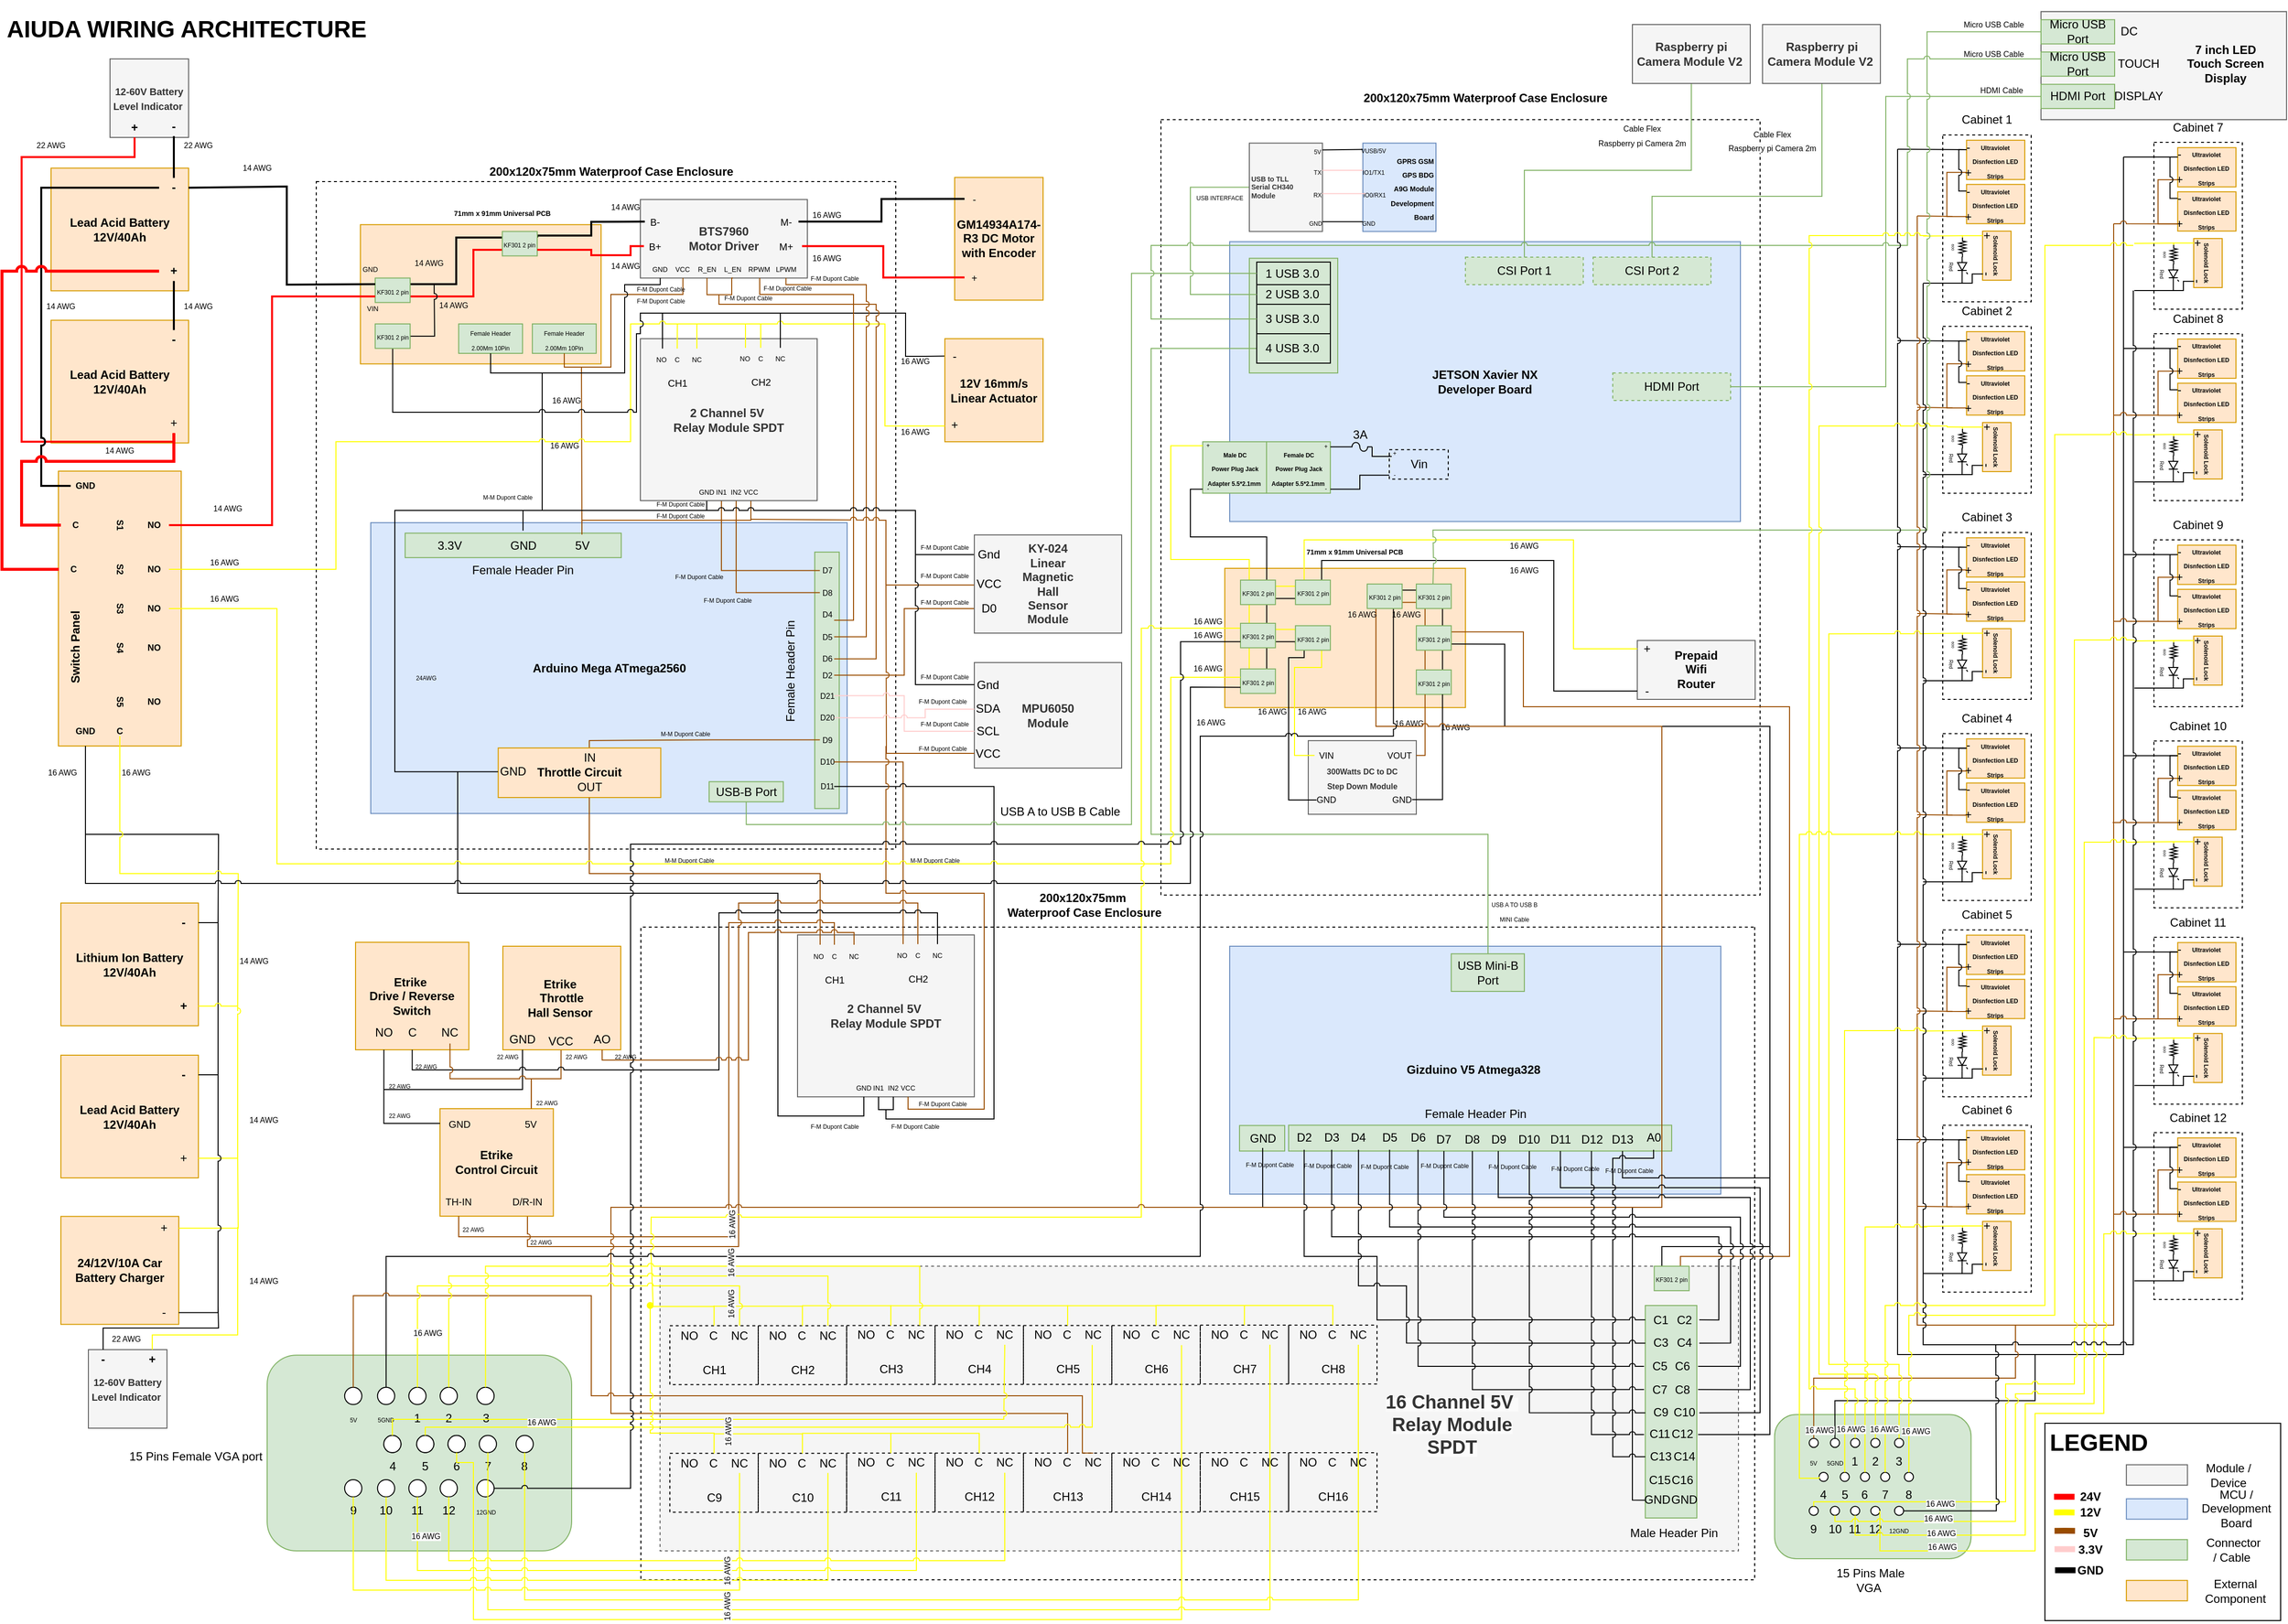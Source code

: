 <mxfile version="20.7.4" type="device"><diagram id="7w6jNa0nwjBfo3Qk9Bg5" name="Page-1"><mxGraphModel dx="2960" dy="1754" grid="1" gridSize="10" guides="1" tooltips="1" connect="1" arrows="1" fold="1" page="1" pageScale="1" pageWidth="2336" pageHeight="1654" math="0" shadow="0"><root><mxCell id="0"/><mxCell id="1" parent="0"/><mxCell id="jfpv76IJ3SjkUa5kzbrs-40" style="edgeStyle=orthogonalEdgeStyle;rounded=0;orthogonalLoop=1;jettySize=auto;html=1;exitX=0.5;exitY=1;exitDx=0;exitDy=0;strokeColor=#994C00;fontSize=12;endArrow=none;endFill=0;" parent="1" source="P7mUO0dZSUJ85wPuRu4f-73" target="hzopoCgWuX4tDrnlsbQQ-21" edge="1"><mxGeometry relative="1" as="geometry"><Array as="points"><mxPoint x="580" y="1099"/><mxPoint x="549" y="1099"/></Array></mxGeometry></mxCell><mxCell id="jzoK3-3MPGng4ll6554Y-106" value="" style="rounded=0;whiteSpace=wrap;html=1;fontSize=8;dashed=1;rotation=90;" parent="1" vertex="1"><mxGeometry x="895" y="710" width="665" height="1134" as="geometry"/></mxCell><mxCell id="jzoK3-3MPGng4ll6554Y-101" value="" style="rounded=0;whiteSpace=wrap;html=1;fontSize=8;dashed=1;" parent="1" vertex="1"><mxGeometry x="1190" y="121.86" width="610" height="790" as="geometry"/></mxCell><mxCell id="P7mUO0dZSUJ85wPuRu4f-56" value="" style="rounded=0;whiteSpace=wrap;html=1;fontSize=12;strokeColor=default;fillColor=none;dashed=1;" parent="1" vertex="1"><mxGeometry x="70" y="610" width="120" height="140" as="geometry"/></mxCell><mxCell id="jfpv76IJ3SjkUa5kzbrs-33" value="" style="group" parent="1" vertex="1" connectable="0"><mxGeometry x="510" y="964" width="141.06" height="105.5" as="geometry"/></mxCell><mxCell id="RlnE4jIIhtDnldFDWEFe-42" value="&lt;b&gt;Etrike&amp;nbsp;&lt;br&gt;Throttle&lt;br&gt;Hall Sensor&amp;nbsp;&lt;/b&gt;" style="rounded=0;whiteSpace=wrap;html=1;fillColor=#ffe6cc;strokeColor=#d79b00;" parent="jfpv76IJ3SjkUa5kzbrs-33" vertex="1"><mxGeometry x="10" width="120" height="105.5" as="geometry"/></mxCell><mxCell id="P7mUO0dZSUJ85wPuRu4f-74" value="AO" style="text;html=1;strokeColor=none;fillColor=none;align=center;verticalAlign=middle;whiteSpace=wrap;rounded=0;dashed=1;fontSize=12;" parent="jfpv76IJ3SjkUa5kzbrs-33" vertex="1"><mxGeometry x="81.06" y="84.4" width="60" height="21.1" as="geometry"/></mxCell><mxCell id="P7mUO0dZSUJ85wPuRu4f-75" value="GND" style="text;html=1;strokeColor=none;fillColor=none;align=center;verticalAlign=middle;whiteSpace=wrap;rounded=0;dashed=1;fontSize=12;" parent="jfpv76IJ3SjkUa5kzbrs-33" vertex="1"><mxGeometry y="84.4" width="60" height="21.1" as="geometry"/></mxCell><mxCell id="P7mUO0dZSUJ85wPuRu4f-77" value="" style="group" parent="jfpv76IJ3SjkUa5kzbrs-33" vertex="1" connectable="0"><mxGeometry x="60" y="80" width="15" height="19.1" as="geometry"/></mxCell><mxCell id="P7mUO0dZSUJ85wPuRu4f-73" value="VCC" style="text;html=1;strokeColor=none;fillColor=none;align=center;verticalAlign=middle;whiteSpace=wrap;rounded=0;dashed=1;fontSize=12;" parent="P7mUO0dZSUJ85wPuRu4f-77" vertex="1"><mxGeometry x="8.48" y="15.28" width="1.52" height="3.82" as="geometry"/></mxCell><mxCell id="gWVkbWjN954f14cteNxC-37" value="" style="rounded=0;whiteSpace=wrap;html=1;fontSize=7;dashed=1;" parent="1" vertex="1"><mxGeometry x="330" y="185" width="590" height="680" as="geometry"/></mxCell><mxCell id="gWVkbWjN954f14cteNxC-65" value="" style="group" parent="1" vertex="1" connectable="0"><mxGeometry x="760" y="203.27" width="125" height="80.0" as="geometry"/></mxCell><mxCell id="gWVkbWjN954f14cteNxC-85" value="" style="group" parent="gWVkbWjN954f14cteNxC-65" vertex="1" connectable="0"><mxGeometry x="-100" width="187.5" height="80.0" as="geometry"/></mxCell><mxCell id="RlnE4jIIhtDnldFDWEFe-32" value="&lt;b&gt;BTS7960 &lt;br&gt;Motor Driver&lt;/b&gt;" style="rounded=0;whiteSpace=wrap;html=1;fillColor=#f5f5f5;fontColor=#333333;strokeColor=#666666;container=0;" parent="gWVkbWjN954f14cteNxC-85" vertex="1"><mxGeometry width="170.0" height="80.0" as="geometry"/></mxCell><mxCell id="gWVkbWjN954f14cteNxC-50" value="B-" style="text;html=1;strokeColor=none;fillColor=none;align=center;verticalAlign=middle;whiteSpace=wrap;rounded=0;fontSize=10;container=0;" parent="gWVkbWjN954f14cteNxC-85" vertex="1"><mxGeometry x="4.521" y="7.53" width="19.894" height="30.0" as="geometry"/></mxCell><mxCell id="gWVkbWjN954f14cteNxC-49" value="B+" style="text;html=1;strokeColor=none;fillColor=none;align=center;verticalAlign=middle;whiteSpace=wrap;rounded=0;fontSize=10;container=0;" parent="gWVkbWjN954f14cteNxC-85" vertex="1"><mxGeometry x="3.617" y="32.53" width="21.702" height="30.0" as="geometry"/></mxCell><mxCell id="gWVkbWjN954f14cteNxC-51" value="M+" style="text;html=1;strokeColor=none;fillColor=none;align=center;verticalAlign=middle;whiteSpace=wrap;rounded=0;fontSize=10;container=0;" parent="gWVkbWjN954f14cteNxC-85" vertex="1"><mxGeometry x="132.021" y="32.53" width="32.553" height="30.0" as="geometry"/></mxCell><mxCell id="gWVkbWjN954f14cteNxC-52" value="M-" style="text;html=1;strokeColor=none;fillColor=none;align=center;verticalAlign=middle;whiteSpace=wrap;rounded=0;fontSize=10;container=0;" parent="gWVkbWjN954f14cteNxC-85" vertex="1"><mxGeometry x="135.638" y="7.53" width="25.319" height="30.0" as="geometry"/></mxCell><mxCell id="fqFiEUrx22hg1tVgpV3b-133" value="&lt;font style=&quot;font-size: 7px;&quot;&gt;GND&lt;/font&gt;" style="text;html=1;strokeColor=none;fillColor=none;align=center;verticalAlign=middle;whiteSpace=wrap;rounded=0;" parent="gWVkbWjN954f14cteNxC-85" vertex="1"><mxGeometry x="10.003" y="60" width="20.4" height="20" as="geometry"/></mxCell><mxCell id="P7mUO0dZSUJ85wPuRu4f-5" style="edgeStyle=orthogonalEdgeStyle;rounded=0;orthogonalLoop=1;jettySize=auto;html=1;exitX=0.5;exitY=1;exitDx=0;exitDy=0;entryX=0.5;entryY=1;entryDx=0;entryDy=0;strokeColor=#994C00;endArrow=none;endFill=0;" parent="gWVkbWjN954f14cteNxC-85" source="fqFiEUrx22hg1tVgpV3b-134" target="fqFiEUrx22hg1tVgpV3b-137" edge="1"><mxGeometry relative="1" as="geometry"><Array as="points"><mxPoint x="68" y="97"/><mxPoint x="93" y="97"/><mxPoint x="93" y="80"/></Array></mxGeometry></mxCell><mxCell id="fqFiEUrx22hg1tVgpV3b-134" value="&lt;font style=&quot;font-size: 7px;&quot;&gt;R_EN&lt;/font&gt;" style="text;html=1;strokeColor=none;fillColor=none;align=center;verticalAlign=middle;whiteSpace=wrap;rounded=0;" parent="gWVkbWjN954f14cteNxC-85" vertex="1"><mxGeometry x="57.603" y="60" width="20.4" height="20" as="geometry"/></mxCell><mxCell id="fqFiEUrx22hg1tVgpV3b-136" value="&lt;font style=&quot;font-size: 7px;&quot;&gt;VCC&lt;/font&gt;" style="text;html=1;strokeColor=none;fillColor=none;align=center;verticalAlign=middle;whiteSpace=wrap;rounded=0;" parent="gWVkbWjN954f14cteNxC-85" vertex="1"><mxGeometry x="33.123" y="60" width="20.4" height="20" as="geometry"/></mxCell><mxCell id="fqFiEUrx22hg1tVgpV3b-137" value="&lt;font style=&quot;font-size: 7px;&quot;&gt;L_EN&lt;/font&gt;" style="text;html=1;strokeColor=none;fillColor=none;align=center;verticalAlign=middle;whiteSpace=wrap;rounded=0;" parent="gWVkbWjN954f14cteNxC-85" vertex="1"><mxGeometry x="83.96" y="60" width="20.4" height="20" as="geometry"/></mxCell><mxCell id="fqFiEUrx22hg1tVgpV3b-138" value="&lt;font style=&quot;font-size: 7px;&quot;&gt;RPWM&lt;/font&gt;" style="text;html=1;strokeColor=none;fillColor=none;align=center;verticalAlign=middle;whiteSpace=wrap;rounded=0;" parent="gWVkbWjN954f14cteNxC-85" vertex="1"><mxGeometry x="111.255" y="60" width="20.4" height="20" as="geometry"/></mxCell><mxCell id="fqFiEUrx22hg1tVgpV3b-140" value="&lt;font style=&quot;font-size: 7px;&quot;&gt;LPWM&lt;/font&gt;" style="text;html=1;strokeColor=none;fillColor=none;align=center;verticalAlign=middle;whiteSpace=wrap;rounded=0;" parent="gWVkbWjN954f14cteNxC-85" vertex="1"><mxGeometry x="140.72" y="60" width="15" height="20" as="geometry"/></mxCell><mxCell id="gWVkbWjN954f14cteNxC-82" value="&lt;font style=&quot;font-size: 8px;&quot;&gt;16 AWG&lt;/font&gt;" style="text;html=1;strokeColor=none;fillColor=none;align=center;verticalAlign=middle;whiteSpace=wrap;rounded=0;" parent="gWVkbWjN954f14cteNxC-65" vertex="1"><mxGeometry x="60.0" y="7.53" width="60" height="13.73" as="geometry"/></mxCell><mxCell id="gWVkbWjN954f14cteNxC-83" value="&lt;font style=&quot;font-size: 8px;&quot;&gt;16 AWG&lt;/font&gt;" style="text;html=1;strokeColor=none;fillColor=none;align=center;verticalAlign=middle;whiteSpace=wrap;rounded=0;" parent="gWVkbWjN954f14cteNxC-65" vertex="1"><mxGeometry x="60.0" y="51.8" width="60" height="13.73" as="geometry"/></mxCell><mxCell id="RlnE4jIIhtDnldFDWEFe-8" value="&lt;h1&gt;&lt;span style=&quot;background-color: initial;&quot;&gt;AIUDA WIRING ARCHITECTURE&lt;/span&gt;&lt;br&gt;&lt;/h1&gt;" style="text;html=1;strokeColor=none;fillColor=none;spacing=5;spacingTop=-20;whiteSpace=wrap;overflow=hidden;rounded=0;" parent="1" vertex="1"><mxGeometry x="10" y="10" width="390" height="50" as="geometry"/></mxCell><mxCell id="RlnE4jIIhtDnldFDWEFe-22" value="&lt;b&gt;JETSON Xavier NX&lt;br&gt;Developer Board&lt;br&gt;&lt;/b&gt;" style="rounded=0;whiteSpace=wrap;html=1;fillColor=#dae8fc;strokeColor=#6c8ebf;" parent="1" vertex="1"><mxGeometry x="1260" y="246.23" width="520" height="285.07" as="geometry"/></mxCell><mxCell id="RlnE4jIIhtDnldFDWEFe-25" value="&lt;b&gt;Gizduino V5 Atmega328&amp;nbsp;&lt;/b&gt;" style="rounded=0;whiteSpace=wrap;html=1;fillColor=#dae8fc;strokeColor=#6c8ebf;" parent="1" vertex="1"><mxGeometry x="1260" y="964" width="500" height="252.53" as="geometry"/></mxCell><mxCell id="RlnE4jIIhtDnldFDWEFe-26" value="" style="group" parent="1" vertex="1" connectable="0"><mxGeometry x="2090" y="1450" width="240" height="201" as="geometry"/></mxCell><mxCell id="RlnE4jIIhtDnldFDWEFe-1" value="&lt;h1&gt;LEGEND&lt;/h1&gt;" style="text;html=1;strokeColor=default;fillColor=none;spacing=5;spacingTop=-20;whiteSpace=wrap;overflow=hidden;rounded=0;" parent="RlnE4jIIhtDnldFDWEFe-26" vertex="1"><mxGeometry width="240" height="201.0" as="geometry"/></mxCell><mxCell id="RlnE4jIIhtDnldFDWEFe-2" value="" style="rounded=0;whiteSpace=wrap;html=1;fillColor=#f5f5f5;fontColor=#333333;strokeColor=#666666;" parent="RlnE4jIIhtDnldFDWEFe-26" vertex="1"><mxGeometry x="82.937" y="42.279" width="62.203" height="20.793" as="geometry"/></mxCell><mxCell id="RlnE4jIIhtDnldFDWEFe-3" value="Module / Device" style="text;html=1;strokeColor=none;fillColor=none;align=center;verticalAlign=middle;whiteSpace=wrap;rounded=0;" parent="RlnE4jIIhtDnldFDWEFe-26" vertex="1"><mxGeometry x="160.691" y="42.279" width="51.836" height="20.793" as="geometry"/></mxCell><mxCell id="RlnE4jIIhtDnldFDWEFe-4" value="" style="rounded=0;whiteSpace=wrap;html=1;fillColor=#dae8fc;strokeColor=#6c8ebf;" parent="RlnE4jIIhtDnldFDWEFe-26" vertex="1"><mxGeometry x="82.937" y="76.934" width="62.203" height="20.793" as="geometry"/></mxCell><mxCell id="RlnE4jIIhtDnldFDWEFe-5" value="MCU / Development Board" style="text;html=1;strokeColor=none;fillColor=none;align=center;verticalAlign=middle;whiteSpace=wrap;rounded=0;" parent="RlnE4jIIhtDnldFDWEFe-26" vertex="1"><mxGeometry x="155.508" y="76.934" width="77.754" height="20.793" as="geometry"/></mxCell><mxCell id="RlnE4jIIhtDnldFDWEFe-6" value="" style="rounded=0;whiteSpace=wrap;html=1;fillColor=#d5e8d4;strokeColor=#82b366;" parent="RlnE4jIIhtDnldFDWEFe-26" vertex="1"><mxGeometry x="82.937" y="118.521" width="62.203" height="20.793" as="geometry"/></mxCell><mxCell id="RlnE4jIIhtDnldFDWEFe-7" value="Connector / Cable&amp;nbsp;" style="text;html=1;strokeColor=none;fillColor=none;align=center;verticalAlign=middle;whiteSpace=wrap;rounded=0;" parent="RlnE4jIIhtDnldFDWEFe-26" vertex="1"><mxGeometry x="165.875" y="118.521" width="51.836" height="20.793" as="geometry"/></mxCell><mxCell id="RlnE4jIIhtDnldFDWEFe-9" value="" style="endArrow=none;html=1;rounded=0;strokeWidth=6;exitX=0.043;exitY=0.759;exitDx=0;exitDy=0;exitPerimeter=0;entryX=0.13;entryY=0.759;entryDx=0;entryDy=0;entryPerimeter=0;" parent="RlnE4jIIhtDnldFDWEFe-26" edge="1"><mxGeometry width="50" height="50" relative="1" as="geometry"><mxPoint x="10.32" y="149.787" as="sourcePoint"/><mxPoint x="31.2" y="149.787" as="targetPoint"/><Array as="points"><mxPoint x="20.734" y="149.71"/></Array></mxGeometry></mxCell><mxCell id="RlnE4jIIhtDnldFDWEFe-10" value="" style="endArrow=none;html=1;rounded=0;strokeWidth=6;exitX=0.043;exitY=0.759;exitDx=0;exitDy=0;exitPerimeter=0;entryX=0.13;entryY=0.759;entryDx=0;entryDy=0;entryPerimeter=0;strokeColor=#FFCCCC;" parent="RlnE4jIIhtDnldFDWEFe-26" edge="1"><mxGeometry width="50" height="50" relative="1" as="geometry"><mxPoint x="9.802" y="128.3" as="sourcePoint"/><mxPoint x="30.682" y="128.3" as="targetPoint"/><Array as="points"><mxPoint x="20.216" y="128.224"/></Array></mxGeometry></mxCell><mxCell id="RlnE4jIIhtDnldFDWEFe-11" value="GND" style="text;html=1;strokeColor=none;fillColor=none;align=center;verticalAlign=middle;whiteSpace=wrap;rounded=0;fontStyle=1" parent="RlnE4jIIhtDnldFDWEFe-26" vertex="1"><mxGeometry x="30.583" y="139.314" width="31.102" height="20.793" as="geometry"/></mxCell><mxCell id="RlnE4jIIhtDnldFDWEFe-12" value="3.3V" style="text;html=1;strokeColor=none;fillColor=none;align=center;verticalAlign=middle;whiteSpace=wrap;rounded=0;fontStyle=1" parent="RlnE4jIIhtDnldFDWEFe-26" vertex="1"><mxGeometry x="30.583" y="118.521" width="31.102" height="20.793" as="geometry"/></mxCell><mxCell id="RlnE4jIIhtDnldFDWEFe-13" value="" style="endArrow=none;html=1;rounded=0;strokeWidth=6;exitX=0.043;exitY=0.759;exitDx=0;exitDy=0;exitPerimeter=0;entryX=0.13;entryY=0.759;entryDx=0;entryDy=0;entryPerimeter=0;strokeColor=#994C00;" parent="RlnE4jIIhtDnldFDWEFe-26" edge="1"><mxGeometry width="50" height="50" relative="1" as="geometry"><mxPoint x="9.802" y="109.587" as="sourcePoint"/><mxPoint x="30.682" y="109.587" as="targetPoint"/><Array as="points"><mxPoint x="20.216" y="109.51"/></Array></mxGeometry></mxCell><mxCell id="RlnE4jIIhtDnldFDWEFe-15" value="5V" style="text;html=1;strokeColor=none;fillColor=none;align=center;verticalAlign=middle;whiteSpace=wrap;rounded=0;fontStyle=1" parent="RlnE4jIIhtDnldFDWEFe-26" vertex="1"><mxGeometry x="30.583" y="101.193" width="31.102" height="20.793" as="geometry"/></mxCell><mxCell id="RlnE4jIIhtDnldFDWEFe-16" value="12V" style="text;html=1;strokeColor=none;fillColor=none;align=center;verticalAlign=middle;whiteSpace=wrap;rounded=0;fontStyle=1" parent="RlnE4jIIhtDnldFDWEFe-26" vertex="1"><mxGeometry x="30.583" y="80.4" width="31.102" height="20.793" as="geometry"/></mxCell><mxCell id="RlnE4jIIhtDnldFDWEFe-17" value="" style="endArrow=none;html=1;rounded=0;strokeWidth=6;exitX=0.043;exitY=0.759;exitDx=0;exitDy=0;exitPerimeter=0;entryX=0.13;entryY=0.759;entryDx=0;entryDy=0;entryPerimeter=0;strokeColor=#FFFF00;" parent="RlnE4jIIhtDnldFDWEFe-26" edge="1"><mxGeometry width="50" height="50" relative="1" as="geometry"><mxPoint x="9.283" y="90.873" as="sourcePoint"/><mxPoint x="30.163" y="90.873" as="targetPoint"/><Array as="points"><mxPoint x="19.698" y="90.797"/></Array></mxGeometry></mxCell><mxCell id="RlnE4jIIhtDnldFDWEFe-18" value="" style="endArrow=none;html=1;rounded=0;strokeWidth=6;exitX=0.043;exitY=0.759;exitDx=0;exitDy=0;exitPerimeter=0;entryX=0.13;entryY=0.759;entryDx=0;entryDy=0;entryPerimeter=0;strokeColor=#FF0000;" parent="RlnE4jIIhtDnldFDWEFe-26" edge="1"><mxGeometry width="50" height="50" relative="1" as="geometry"><mxPoint x="9.283" y="74.931" as="sourcePoint"/><mxPoint x="30.163" y="74.931" as="targetPoint"/><Array as="points"><mxPoint x="19.698" y="74.855"/></Array></mxGeometry></mxCell><mxCell id="RlnE4jIIhtDnldFDWEFe-19" value="24V" style="text;html=1;strokeColor=none;fillColor=none;align=center;verticalAlign=middle;whiteSpace=wrap;rounded=0;fontStyle=1" parent="RlnE4jIIhtDnldFDWEFe-26" vertex="1"><mxGeometry x="30.583" y="64.459" width="31.102" height="20.793" as="geometry"/></mxCell><mxCell id="RlnE4jIIhtDnldFDWEFe-20" value="" style="rounded=0;whiteSpace=wrap;html=1;fillColor=#ffe6cc;strokeColor=#d79b00;" parent="RlnE4jIIhtDnldFDWEFe-26" vertex="1"><mxGeometry x="82.937" y="160.107" width="62.203" height="20.793" as="geometry"/></mxCell><mxCell id="RlnE4jIIhtDnldFDWEFe-21" value="External Component" style="text;html=1;strokeColor=none;fillColor=none;align=center;verticalAlign=middle;whiteSpace=wrap;rounded=0;" parent="RlnE4jIIhtDnldFDWEFe-26" vertex="1"><mxGeometry x="168.467" y="160.107" width="51.836" height="20.793" as="geometry"/></mxCell><mxCell id="RlnE4jIIhtDnldFDWEFe-35" value="&lt;b&gt;24/12V/10A Car &lt;br&gt;Battery Charger&lt;/b&gt;" style="rounded=0;whiteSpace=wrap;html=1;fillColor=#ffe6cc;strokeColor=#d79b00;" parent="1" vertex="1"><mxGeometry x="70" y="1239.25" width="120" height="110" as="geometry"/></mxCell><mxCell id="gWVkbWjN954f14cteNxC-4" value="" style="group" parent="1" vertex="1" connectable="0"><mxGeometry x="60" y="171.27" width="140" height="125" as="geometry"/></mxCell><mxCell id="gWVkbWjN954f14cteNxC-1" value="&lt;b&gt;Lead Acid Battery&lt;br&gt;12V/40Ah&lt;/b&gt;" style="rounded=0;whiteSpace=wrap;html=1;fillColor=#ffe6cc;strokeColor=#d79b00;" parent="gWVkbWjN954f14cteNxC-4" vertex="1"><mxGeometry width="140" height="125" as="geometry"/></mxCell><mxCell id="gWVkbWjN954f14cteNxC-2" value="&lt;b&gt;+&lt;/b&gt;" style="text;html=1;strokeColor=none;fillColor=none;align=center;verticalAlign=middle;whiteSpace=wrap;rounded=0;" parent="gWVkbWjN954f14cteNxC-4" vertex="1"><mxGeometry x="110" y="95" width="30" height="20" as="geometry"/></mxCell><mxCell id="gWVkbWjN954f14cteNxC-3" value="&lt;b&gt;-&lt;/b&gt;" style="text;html=1;strokeColor=none;fillColor=none;align=center;verticalAlign=middle;whiteSpace=wrap;rounded=0;" parent="gWVkbWjN954f14cteNxC-4" vertex="1"><mxGeometry x="110" y="10" width="30" height="20" as="geometry"/></mxCell><mxCell id="gWVkbWjN954f14cteNxC-5" value="" style="group" parent="1" vertex="1" connectable="0"><mxGeometry x="60" y="326.27" width="140" height="125" as="geometry"/></mxCell><mxCell id="gWVkbWjN954f14cteNxC-6" value="&lt;b&gt;Lead Acid Battery&lt;br&gt;12V/40Ah&lt;/b&gt;" style="rounded=0;whiteSpace=wrap;html=1;fillColor=#ffe6cc;strokeColor=#d79b00;" parent="gWVkbWjN954f14cteNxC-5" vertex="1"><mxGeometry width="140" height="125" as="geometry"/></mxCell><mxCell id="gWVkbWjN954f14cteNxC-7" value="+" style="text;html=1;strokeColor=none;fillColor=none;align=center;verticalAlign=middle;whiteSpace=wrap;rounded=0;" parent="gWVkbWjN954f14cteNxC-5" vertex="1"><mxGeometry x="110" y="95" width="30" height="20" as="geometry"/></mxCell><mxCell id="gWVkbWjN954f14cteNxC-8" value="&lt;b&gt;-&lt;/b&gt;" style="text;html=1;strokeColor=none;fillColor=none;align=center;verticalAlign=middle;whiteSpace=wrap;rounded=0;" parent="gWVkbWjN954f14cteNxC-5" vertex="1"><mxGeometry x="110" y="10" width="30" height="20" as="geometry"/></mxCell><mxCell id="gWVkbWjN954f14cteNxC-10" value="" style="endArrow=none;html=1;rounded=0;exitX=0.5;exitY=0;exitDx=0;exitDy=0;entryX=0.5;entryY=1;entryDx=0;entryDy=0;fontStyle=1;strokeWidth=2;" parent="1" source="gWVkbWjN954f14cteNxC-8" target="gWVkbWjN954f14cteNxC-2" edge="1"><mxGeometry width="50" height="50" relative="1" as="geometry"><mxPoint x="300" y="316.27" as="sourcePoint"/><mxPoint x="350" y="266.27" as="targetPoint"/></mxGeometry></mxCell><mxCell id="gWVkbWjN954f14cteNxC-13" value="&lt;font style=&quot;font-size: 8px;&quot;&gt;14 AWG&lt;/font&gt;" style="text;html=1;strokeColor=none;fillColor=none;align=center;verticalAlign=middle;whiteSpace=wrap;rounded=0;" parent="1" vertex="1"><mxGeometry x="240" y="160" width="60" height="20" as="geometry"/></mxCell><mxCell id="gWVkbWjN954f14cteNxC-14" value="&lt;font style=&quot;font-size: 8px;&quot;&gt;14 AWG&lt;/font&gt;" style="text;html=1;strokeColor=none;fillColor=none;align=center;verticalAlign=middle;whiteSpace=wrap;rounded=0;" parent="1" vertex="1"><mxGeometry x="180" y="296.27" width="60" height="30" as="geometry"/></mxCell><mxCell id="gWVkbWjN954f14cteNxC-27" style="edgeStyle=orthogonalEdgeStyle;rounded=0;orthogonalLoop=1;jettySize=auto;html=1;exitX=1;exitY=1;exitDx=0;exitDy=0;strokeColor=#FF0000;strokeWidth=2;fontSize=10;endArrow=none;endFill=0;entryX=1;entryY=1;entryDx=0;entryDy=0;" parent="1" source="gWVkbWjN954f14cteNxC-15" target="gWVkbWjN954f14cteNxC-15" edge="1"><mxGeometry relative="1" as="geometry"><mxPoint x="300" y="400" as="targetPoint"/><Array as="points"/></mxGeometry></mxCell><mxCell id="gWVkbWjN954f14cteNxC-15" value="&lt;font style=&quot;font-size: 8px;&quot;&gt;14 AWG&lt;/font&gt;" style="text;html=1;strokeColor=none;fillColor=none;align=center;verticalAlign=middle;whiteSpace=wrap;rounded=0;" parent="1" vertex="1"><mxGeometry x="100" y="451.27" width="60" height="13.73" as="geometry"/></mxCell><mxCell id="gWVkbWjN954f14cteNxC-23" value="" style="group" parent="1" vertex="1" connectable="0"><mxGeometry x="120" y="60" width="80" height="80" as="geometry"/></mxCell><mxCell id="RlnE4jIIhtDnldFDWEFe-33" value="&lt;b&gt;&lt;font style=&quot;font-size: 10px;&quot;&gt;12-60V Battery Level Indicator&amp;nbsp;&lt;/font&gt;&lt;/b&gt;" style="rounded=0;whiteSpace=wrap;html=1;fillColor=#f5f5f5;fontColor=#333333;strokeColor=#666666;" parent="gWVkbWjN954f14cteNxC-23" vertex="1"><mxGeometry width="80" height="80" as="geometry"/></mxCell><mxCell id="gWVkbWjN954f14cteNxC-17" value="&lt;span&gt;-&lt;/span&gt;" style="text;html=1;strokeColor=none;fillColor=none;align=center;verticalAlign=middle;whiteSpace=wrap;rounded=0;fontStyle=1" parent="gWVkbWjN954f14cteNxC-23" vertex="1"><mxGeometry x="50" y="58.73" width="30" height="20" as="geometry"/></mxCell><mxCell id="gWVkbWjN954f14cteNxC-22" value="&lt;span&gt;+&lt;/span&gt;" style="text;html=1;strokeColor=none;fillColor=none;align=center;verticalAlign=middle;whiteSpace=wrap;rounded=0;fontStyle=1" parent="gWVkbWjN954f14cteNxC-23" vertex="1"><mxGeometry x="10" y="60.0" width="30" height="20" as="geometry"/></mxCell><mxCell id="gWVkbWjN954f14cteNxC-24" style="edgeStyle=orthogonalEdgeStyle;rounded=0;orthogonalLoop=1;jettySize=auto;html=1;exitX=0.5;exitY=1;exitDx=0;exitDy=0;strokeColor=#000000;strokeWidth=2;fontSize=10;endArrow=none;endFill=0;jumpStyle=arc;" parent="1" source="gWVkbWjN954f14cteNxC-17" target="gWVkbWjN954f14cteNxC-3" edge="1"><mxGeometry relative="1" as="geometry"/></mxCell><mxCell id="gWVkbWjN954f14cteNxC-25" style="edgeStyle=orthogonalEdgeStyle;rounded=0;orthogonalLoop=1;jettySize=auto;html=1;exitX=0.5;exitY=1;exitDx=0;exitDy=0;entryX=0.5;entryY=1;entryDx=0;entryDy=0;strokeColor=#FF0000;strokeWidth=2;fontSize=10;endArrow=none;endFill=0;jumpStyle=arc;" parent="1" source="gWVkbWjN954f14cteNxC-22" target="gWVkbWjN954f14cteNxC-7" edge="1"><mxGeometry relative="1" as="geometry"><Array as="points"><mxPoint x="145" y="160"/><mxPoint x="30" y="160"/><mxPoint x="30" y="450"/><mxPoint x="185" y="450"/></Array></mxGeometry></mxCell><mxCell id="gWVkbWjN954f14cteNxC-26" value="" style="rounded=0;whiteSpace=wrap;html=1;fontSize=10;fillColor=#ffe6cc;strokeColor=#d79b00;align=center;" parent="1" vertex="1"><mxGeometry x="375" y="228.86" width="245" height="141.87" as="geometry"/></mxCell><mxCell id="gWVkbWjN954f14cteNxC-36" value="VIN" style="text;html=1;strokeColor=none;fillColor=none;align=center;verticalAlign=middle;whiteSpace=wrap;rounded=0;fontSize=7;" parent="1" vertex="1"><mxGeometry x="375" y="300" width="25" height="30" as="geometry"/></mxCell><mxCell id="gWVkbWjN954f14cteNxC-45" style="edgeStyle=orthogonalEdgeStyle;rounded=0;orthogonalLoop=1;jettySize=auto;html=1;exitX=1;exitY=0.75;exitDx=0;exitDy=0;entryX=0;entryY=0.75;entryDx=0;entryDy=0;strokeColor=#FF0000;strokeWidth=2;fontSize=6;endArrow=none;endFill=0;" parent="1" source="gWVkbWjN954f14cteNxC-38" target="gWVkbWjN954f14cteNxC-43" edge="1"><mxGeometry relative="1" as="geometry"><Array as="points"><mxPoint x="490" y="302"/><mxPoint x="490" y="254"/></Array></mxGeometry></mxCell><mxCell id="gWVkbWjN954f14cteNxC-46" style="edgeStyle=orthogonalEdgeStyle;rounded=0;orthogonalLoop=1;jettySize=auto;html=1;exitX=1;exitY=0.25;exitDx=0;exitDy=0;entryX=0;entryY=0.25;entryDx=0;entryDy=0;strokeColor=#000000;strokeWidth=2;fontSize=6;endArrow=none;endFill=0;" parent="1" source="gWVkbWjN954f14cteNxC-38" target="gWVkbWjN954f14cteNxC-43" edge="1"><mxGeometry relative="1" as="geometry"/></mxCell><mxCell id="gWVkbWjN954f14cteNxC-38" value="&lt;font style=&quot;font-size: 6px;&quot;&gt;KF301 2 pin&lt;/font&gt;" style="rounded=0;whiteSpace=wrap;html=1;fillColor=#d5e8d4;strokeColor=#82b366;" parent="1" vertex="1"><mxGeometry x="390" y="283.27" width="35.57" height="24.93" as="geometry"/></mxCell><mxCell id="gWVkbWjN954f14cteNxC-39" value="&lt;b&gt;&lt;font style=&quot;font-size: 12px;&quot;&gt;200x120x75mm Waterproof Case Enclosure&lt;/font&gt;&lt;/b&gt;" style="text;html=1;align=center;verticalAlign=middle;resizable=0;points=[];autosize=1;strokeColor=none;fillColor=none;fontSize=7;" parent="1" vertex="1"><mxGeometry x="495" y="160" width="270" height="30" as="geometry"/></mxCell><mxCell id="gWVkbWjN954f14cteNxC-40" value="&lt;b&gt;71mm x 91mm Universal PCB&lt;/b&gt;" style="text;html=1;align=center;verticalAlign=middle;resizable=0;points=[];autosize=1;strokeColor=none;fillColor=none;fontSize=7;" parent="1" vertex="1"><mxGeometry x="458.5" y="207.87" width="120" height="20" as="geometry"/></mxCell><mxCell id="gWVkbWjN954f14cteNxC-41" value="GND" style="text;html=1;strokeColor=none;fillColor=none;align=center;verticalAlign=middle;whiteSpace=wrap;rounded=0;fontSize=7;" parent="1" vertex="1"><mxGeometry x="355" y="260" width="60" height="30" as="geometry"/></mxCell><mxCell id="gWVkbWjN954f14cteNxC-12" value="" style="endArrow=none;html=1;rounded=0;entryX=1;entryY=0.5;entryDx=0;entryDy=0;fontStyle=1;strokeWidth=2;exitX=0;exitY=0.25;exitDx=0;exitDy=0;jumpStyle=arc;" parent="1" source="gWVkbWjN954f14cteNxC-38" target="gWVkbWjN954f14cteNxC-3" edge="1"><mxGeometry width="50" height="50" relative="1" as="geometry"><mxPoint x="250" y="191" as="sourcePoint"/><mxPoint x="195" y="296.27" as="targetPoint"/><Array as="points"><mxPoint x="300" y="290"/><mxPoint x="300" y="190"/></Array></mxGeometry></mxCell><mxCell id="gWVkbWjN954f14cteNxC-67" style="edgeStyle=orthogonalEdgeStyle;rounded=0;orthogonalLoop=1;jettySize=auto;html=1;exitX=1;exitY=0.25;exitDx=0;exitDy=0;entryX=0;entryY=0.5;entryDx=0;entryDy=0;strokeColor=#000000;strokeWidth=2;fontSize=6;endArrow=none;endFill=0;jumpStyle=arc;" parent="1" source="gWVkbWjN954f14cteNxC-43" target="gWVkbWjN954f14cteNxC-50" edge="1"><mxGeometry relative="1" as="geometry"><Array as="points"><mxPoint x="555" y="240"/><mxPoint x="610" y="240"/><mxPoint x="610" y="226"/><mxPoint x="650" y="226"/></Array></mxGeometry></mxCell><mxCell id="gWVkbWjN954f14cteNxC-43" value="&lt;font style=&quot;font-size: 6px;&quot;&gt;KF301 2 pin&lt;/font&gt;" style="rounded=0;whiteSpace=wrap;html=1;fillColor=#d5e8d4;strokeColor=#82b366;" parent="1" vertex="1"><mxGeometry x="519.43" y="235.8" width="35.57" height="24.93" as="geometry"/></mxCell><mxCell id="gWVkbWjN954f14cteNxC-47" value="&lt;font style=&quot;font-size: 8px;&quot;&gt;22 AWG&lt;/font&gt;" style="text;html=1;strokeColor=none;fillColor=none;align=center;verticalAlign=middle;whiteSpace=wrap;rounded=0;" parent="1" vertex="1"><mxGeometry x="30" y="137.47" width="60" height="20" as="geometry"/></mxCell><mxCell id="gWVkbWjN954f14cteNxC-48" value="&lt;font style=&quot;font-size: 8px;&quot;&gt;22 AWG&lt;/font&gt;" style="text;html=1;strokeColor=none;fillColor=none;align=center;verticalAlign=middle;whiteSpace=wrap;rounded=0;" parent="1" vertex="1"><mxGeometry x="180" y="137.47" width="60" height="20" as="geometry"/></mxCell><mxCell id="gWVkbWjN954f14cteNxC-54" value="&lt;font style=&quot;font-size: 8px;&quot;&gt;14 AWG&lt;/font&gt;" style="text;html=1;strokeColor=none;fillColor=none;align=center;verticalAlign=middle;whiteSpace=wrap;rounded=0;" parent="1" vertex="1"><mxGeometry x="440" y="303.14" width="60" height="13.73" as="geometry"/></mxCell><mxCell id="gWVkbWjN954f14cteNxC-62" value="&lt;font style=&quot;font-size: 8px;&quot;&gt;14 AWG&lt;/font&gt;" style="text;html=1;strokeColor=none;fillColor=none;align=center;verticalAlign=middle;whiteSpace=wrap;rounded=0;" parent="1" vertex="1"><mxGeometry x="415" y="260" width="60" height="13.73" as="geometry"/></mxCell><mxCell id="gWVkbWjN954f14cteNxC-66" style="edgeStyle=orthogonalEdgeStyle;rounded=0;orthogonalLoop=1;jettySize=auto;html=1;exitX=1;exitY=0.75;exitDx=0;exitDy=0;entryX=0;entryY=0.5;entryDx=0;entryDy=0;strokeColor=#FF0000;strokeWidth=2;fontSize=6;endArrow=none;endFill=0;jumpStyle=arc;" parent="1" source="gWVkbWjN954f14cteNxC-43" target="gWVkbWjN954f14cteNxC-49" edge="1"><mxGeometry relative="1" as="geometry"><Array as="points"><mxPoint x="610" y="255"/><mxPoint x="610" y="260"/><mxPoint x="650" y="260"/><mxPoint x="650" y="251"/></Array></mxGeometry></mxCell><mxCell id="gWVkbWjN954f14cteNxC-68" value="&lt;font style=&quot;font-size: 8px;&quot;&gt;14 AWG&lt;/font&gt;" style="text;html=1;strokeColor=none;fillColor=none;align=center;verticalAlign=middle;whiteSpace=wrap;rounded=0;" parent="1" vertex="1"><mxGeometry x="615" y="263.13" width="60" height="13.73" as="geometry"/></mxCell><mxCell id="gWVkbWjN954f14cteNxC-69" value="&lt;font style=&quot;font-size: 8px;&quot;&gt;14 AWG&lt;/font&gt;" style="text;html=1;strokeColor=none;fillColor=none;align=center;verticalAlign=middle;whiteSpace=wrap;rounded=0;" parent="1" vertex="1"><mxGeometry x="615" y="203.27" width="60" height="13.73" as="geometry"/></mxCell><mxCell id="gWVkbWjN954f14cteNxC-78" value="" style="group" parent="1" vertex="1" connectable="0"><mxGeometry x="970" y="180.77" width="100" height="125.0" as="geometry"/></mxCell><mxCell id="RlnE4jIIhtDnldFDWEFe-30" value="&lt;b&gt;GM14934A174-R3 DC Motor with Encoder&lt;/b&gt;" style="rounded=0;whiteSpace=wrap;html=1;fillColor=#ffe6cc;strokeColor=#d79b00;" parent="gWVkbWjN954f14cteNxC-78" vertex="1"><mxGeometry x="10" width="90" height="125" as="geometry"/></mxCell><mxCell id="gWVkbWjN954f14cteNxC-76" value="+" style="text;html=1;strokeColor=none;fillColor=none;align=center;verticalAlign=middle;whiteSpace=wrap;rounded=0;fontSize=10;container=0;" parent="gWVkbWjN954f14cteNxC-78" vertex="1"><mxGeometry x="20" y="86.89" width="20" height="30" as="geometry"/></mxCell><mxCell id="gWVkbWjN954f14cteNxC-77" value="-" style="text;html=1;strokeColor=none;fillColor=none;align=center;verticalAlign=middle;whiteSpace=wrap;rounded=0;fontSize=10;container=0;" parent="gWVkbWjN954f14cteNxC-78" vertex="1"><mxGeometry x="20" y="6.89" width="20" height="30" as="geometry"/></mxCell><mxCell id="gWVkbWjN954f14cteNxC-80" style="edgeStyle=orthogonalEdgeStyle;rounded=0;orthogonalLoop=1;jettySize=auto;html=1;exitX=1;exitY=0.5;exitDx=0;exitDy=0;entryX=0;entryY=0.5;entryDx=0;entryDy=0;strokeColor=#FF0000;strokeWidth=2;fontSize=6;endArrow=none;endFill=0;jumpStyle=arc;" parent="1" source="gWVkbWjN954f14cteNxC-51" target="gWVkbWjN954f14cteNxC-76" edge="1"><mxGeometry relative="1" as="geometry"/></mxCell><mxCell id="gWVkbWjN954f14cteNxC-81" style="edgeStyle=orthogonalEdgeStyle;rounded=0;orthogonalLoop=1;jettySize=auto;html=1;exitX=1;exitY=0.5;exitDx=0;exitDy=0;entryX=0;entryY=0.5;entryDx=0;entryDy=0;strokeColor=#000000;strokeWidth=2;fontSize=6;endArrow=none;endFill=0;jumpStyle=arc;" parent="1" source="gWVkbWjN954f14cteNxC-52" target="gWVkbWjN954f14cteNxC-77" edge="1"><mxGeometry relative="1" as="geometry"/></mxCell><mxCell id="gWVkbWjN954f14cteNxC-60" value="" style="rounded=0;whiteSpace=wrap;html=1;fillColor=#ffe6cc;strokeColor=#d79b00;rotation=90;" parent="1" vertex="1"><mxGeometry x="-10" y="557.5" width="280" height="125" as="geometry"/></mxCell><mxCell id="gWVkbWjN954f14cteNxC-84" value="&lt;font style=&quot;font-size: 12px;&quot;&gt;&lt;b&gt;Switch Panel&lt;/b&gt;&lt;/font&gt;" style="text;html=1;strokeColor=none;fillColor=none;align=center;verticalAlign=middle;whiteSpace=wrap;rounded=0;dashed=1;fontSize=6;rotation=-90;" parent="1" vertex="1"><mxGeometry x="40" y="644" width="90" height="30" as="geometry"/></mxCell><mxCell id="gWVkbWjN954f14cteNxC-86" value="&lt;font style=&quot;font-size: 9px;&quot;&gt;&lt;b style=&quot;font-size: 9px;&quot;&gt;S1&lt;/b&gt;&lt;/font&gt;" style="text;html=1;strokeColor=none;fillColor=none;align=center;verticalAlign=middle;whiteSpace=wrap;rounded=0;dashed=1;fontSize=9;rotation=90;" parent="1" vertex="1"><mxGeometry x="115" y="520" width="30" height="30" as="geometry"/></mxCell><mxCell id="gWVkbWjN954f14cteNxC-87" value="&lt;font style=&quot;font-size: 9px;&quot;&gt;&lt;b style=&quot;font-size: 9px;&quot;&gt;S2&lt;/b&gt;&lt;/font&gt;" style="text;html=1;strokeColor=none;fillColor=none;align=center;verticalAlign=middle;whiteSpace=wrap;rounded=0;dashed=1;fontSize=9;rotation=90;" parent="1" vertex="1"><mxGeometry x="115" y="565" width="30" height="30" as="geometry"/></mxCell><mxCell id="gWVkbWjN954f14cteNxC-88" value="&lt;font style=&quot;font-size: 9px;&quot;&gt;&lt;b style=&quot;font-size: 9px;&quot;&gt;S3&lt;/b&gt;&lt;/font&gt;" style="text;html=1;strokeColor=none;fillColor=none;align=center;verticalAlign=middle;whiteSpace=wrap;rounded=0;dashed=1;fontSize=9;rotation=90;" parent="1" vertex="1"><mxGeometry x="115" y="605" width="30" height="30" as="geometry"/></mxCell><mxCell id="gWVkbWjN954f14cteNxC-89" value="&lt;font style=&quot;font-size: 9px;&quot;&gt;&lt;b style=&quot;font-size: 9px;&quot;&gt;S4&lt;/b&gt;&lt;/font&gt;" style="text;html=1;strokeColor=none;fillColor=none;align=center;verticalAlign=middle;whiteSpace=wrap;rounded=0;dashed=1;fontSize=9;rotation=90;" parent="1" vertex="1"><mxGeometry x="115" y="645" width="30" height="30" as="geometry"/></mxCell><mxCell id="gWVkbWjN954f14cteNxC-90" value="&lt;font style=&quot;font-size: 9px;&quot;&gt;&lt;b style=&quot;font-size: 9px;&quot;&gt;S5&lt;/b&gt;&lt;/font&gt;" style="text;html=1;strokeColor=none;fillColor=none;align=center;verticalAlign=middle;whiteSpace=wrap;rounded=0;dashed=1;fontSize=9;rotation=90;" parent="1" vertex="1"><mxGeometry x="115" y="700" width="30" height="30" as="geometry"/></mxCell><mxCell id="gWVkbWjN954f14cteNxC-96" value="&lt;font style=&quot;font-size: 9px;&quot;&gt;&lt;b style=&quot;font-size: 9px;&quot;&gt;C&lt;/b&gt;&lt;/font&gt;" style="text;html=1;strokeColor=none;fillColor=none;align=center;verticalAlign=middle;whiteSpace=wrap;rounded=0;dashed=1;fontSize=9;rotation=0;" parent="1" vertex="1"><mxGeometry x="70" y="520" width="30" height="30" as="geometry"/></mxCell><mxCell id="gWVkbWjN954f14cteNxC-111" style="edgeStyle=orthogonalEdgeStyle;rounded=0;orthogonalLoop=1;jettySize=auto;html=1;exitX=1;exitY=0.5;exitDx=0;exitDy=0;strokeColor=#FF0000;strokeWidth=2;fontSize=9;fontColor=#FF0000;endArrow=none;endFill=0;entryX=0;entryY=0.75;entryDx=0;entryDy=0;jumpStyle=arc;" parent="1" source="gWVkbWjN954f14cteNxC-97" target="gWVkbWjN954f14cteNxC-38" edge="1"><mxGeometry relative="1" as="geometry"><mxPoint x="280" y="330" as="targetPoint"/></mxGeometry></mxCell><mxCell id="gWVkbWjN954f14cteNxC-97" value="&lt;font style=&quot;font-size: 9px;&quot;&gt;&lt;b style=&quot;font-size: 9px;&quot;&gt;NO&lt;/b&gt;&lt;/font&gt;" style="text;html=1;strokeColor=none;fillColor=none;align=center;verticalAlign=middle;whiteSpace=wrap;rounded=0;dashed=1;fontSize=9;rotation=0;" parent="1" vertex="1"><mxGeometry x="150" y="520.01" width="30" height="30" as="geometry"/></mxCell><mxCell id="gWVkbWjN954f14cteNxC-98" value="&lt;font style=&quot;font-size: 9px;&quot;&gt;&lt;b style=&quot;font-size: 9px;&quot;&gt;NO&lt;/b&gt;&lt;/font&gt;" style="text;html=1;strokeColor=none;fillColor=none;align=center;verticalAlign=middle;whiteSpace=wrap;rounded=0;dashed=1;fontSize=9;rotation=0;" parent="1" vertex="1"><mxGeometry x="150" y="565" width="30" height="30" as="geometry"/></mxCell><mxCell id="gWVkbWjN954f14cteNxC-99" value="&lt;font style=&quot;font-size: 9px;&quot;&gt;&lt;b style=&quot;font-size: 9px;&quot;&gt;NO&lt;/b&gt;&lt;/font&gt;" style="text;html=1;strokeColor=none;fillColor=none;align=center;verticalAlign=middle;whiteSpace=wrap;rounded=0;dashed=1;fontSize=9;rotation=0;" parent="1" vertex="1"><mxGeometry x="150" y="605" width="30" height="30" as="geometry"/></mxCell><mxCell id="gWVkbWjN954f14cteNxC-100" value="&lt;font style=&quot;font-size: 9px;&quot;&gt;&lt;b style=&quot;font-size: 9px;&quot;&gt;NO&lt;/b&gt;&lt;/font&gt;" style="text;html=1;strokeColor=none;fillColor=none;align=center;verticalAlign=middle;whiteSpace=wrap;rounded=0;dashed=1;fontSize=9;rotation=0;" parent="1" vertex="1"><mxGeometry x="150" y="645" width="30" height="30" as="geometry"/></mxCell><mxCell id="gWVkbWjN954f14cteNxC-101" value="&lt;font style=&quot;font-size: 9px;&quot;&gt;&lt;b style=&quot;font-size: 9px;&quot;&gt;NO&lt;/b&gt;&lt;/font&gt;" style="text;html=1;strokeColor=none;fillColor=none;align=center;verticalAlign=middle;whiteSpace=wrap;rounded=0;dashed=1;fontSize=9;rotation=0;" parent="1" vertex="1"><mxGeometry x="150" y="700" width="30" height="30" as="geometry"/></mxCell><mxCell id="gWVkbWjN954f14cteNxC-102" value="&lt;font style=&quot;font-size: 9px;&quot;&gt;&lt;b style=&quot;font-size: 9px;&quot;&gt;C&lt;/b&gt;&lt;/font&gt;" style="text;html=1;strokeColor=none;fillColor=none;align=center;verticalAlign=middle;whiteSpace=wrap;rounded=0;dashed=1;fontSize=9;rotation=0;" parent="1" vertex="1"><mxGeometry x="115" y="730" width="30" height="30" as="geometry"/></mxCell><mxCell id="jfpv76IJ3SjkUa5kzbrs-71" style="edgeStyle=orthogonalEdgeStyle;rounded=0;jumpStyle=arc;orthogonalLoop=1;jettySize=auto;html=1;exitX=0.5;exitY=1;exitDx=0;exitDy=0;strokeColor=#000000;fontSize=6;startArrow=none;startFill=0;endArrow=none;endFill=0;" parent="1" source="gWVkbWjN954f14cteNxC-103" edge="1"><mxGeometry relative="1" as="geometry"><mxPoint x="230" y="940" as="targetPoint"/></mxGeometry></mxCell><mxCell id="gWVkbWjN954f14cteNxC-103" value="&lt;font style=&quot;font-size: 9px;&quot;&gt;&lt;b style=&quot;font-size: 9px;&quot;&gt;GND&lt;/b&gt;&lt;/font&gt;" style="text;html=1;strokeColor=none;fillColor=none;align=center;verticalAlign=middle;whiteSpace=wrap;rounded=0;dashed=1;fontSize=9;rotation=0;" parent="1" vertex="1"><mxGeometry x="80" y="730" width="30" height="30" as="geometry"/></mxCell><mxCell id="gWVkbWjN954f14cteNxC-104" value="&lt;font style=&quot;font-size: 9px;&quot;&gt;&lt;b style=&quot;font-size: 9px;&quot;&gt;GND&lt;/b&gt;&lt;/font&gt;" style="text;html=1;strokeColor=none;fillColor=none;align=center;verticalAlign=middle;whiteSpace=wrap;rounded=0;dashed=1;fontSize=9;rotation=0;" parent="1" vertex="1"><mxGeometry x="80" y="480" width="30" height="30" as="geometry"/></mxCell><mxCell id="gWVkbWjN954f14cteNxC-105" style="edgeStyle=orthogonalEdgeStyle;rounded=0;orthogonalLoop=1;jettySize=auto;html=1;exitX=0;exitY=0.5;exitDx=0;exitDy=0;entryX=0;entryY=0.5;entryDx=0;entryDy=0;strokeColor=#000000;strokeWidth=2;fontSize=9;endArrow=none;endFill=0;jumpStyle=arc;" parent="1" source="gWVkbWjN954f14cteNxC-3" target="gWVkbWjN954f14cteNxC-104" edge="1"><mxGeometry relative="1" as="geometry"><Array as="points"><mxPoint x="50" y="191"/><mxPoint x="50" y="495"/></Array></mxGeometry></mxCell><mxCell id="gWVkbWjN954f14cteNxC-106" value="&lt;font style=&quot;font-size: 8px;&quot;&gt;14 AWG&lt;/font&gt;" style="text;html=1;strokeColor=none;fillColor=none;align=center;verticalAlign=middle;whiteSpace=wrap;rounded=0;" parent="1" vertex="1"><mxGeometry x="40" y="296.27" width="60" height="30" as="geometry"/></mxCell><mxCell id="gWVkbWjN954f14cteNxC-112" value="&lt;font style=&quot;font-size: 8px;&quot;&gt;14 AWG&lt;/font&gt;" style="text;html=1;strokeColor=none;fillColor=none;align=center;verticalAlign=middle;whiteSpace=wrap;rounded=0;" parent="1" vertex="1"><mxGeometry x="210" y="510" width="60" height="13.73" as="geometry"/></mxCell><mxCell id="gWVkbWjN954f14cteNxC-118" value="" style="group" parent="1" vertex="1" connectable="0"><mxGeometry x="1340" y="754.57" width="110" height="87.43" as="geometry"/></mxCell><mxCell id="gWVkbWjN954f14cteNxC-119" value="&lt;b style=&quot;font-size: 8px;&quot;&gt;300Watts DC to DC &lt;br&gt;Step Down Module&lt;/b&gt;" style="rounded=0;whiteSpace=wrap;html=1;fillColor=#f5f5f5;fontColor=#333333;strokeColor=#666666;" parent="gWVkbWjN954f14cteNxC-118" vertex="1"><mxGeometry width="110" height="75.0" as="geometry"/></mxCell><mxCell id="gWVkbWjN954f14cteNxC-120" value="&lt;font color=&quot;#000000&quot;&gt;VIN&lt;/font&gt;" style="text;html=1;strokeColor=none;fillColor=none;align=center;verticalAlign=middle;whiteSpace=wrap;rounded=0;dashed=1;fontSize=9;fontColor=#FF0000;" parent="gWVkbWjN954f14cteNxC-118" vertex="1"><mxGeometry x="6.346" width="25.385" height="30.0" as="geometry"/></mxCell><mxCell id="gWVkbWjN954f14cteNxC-121" value="&lt;font color=&quot;#000000&quot;&gt;GND&lt;/font&gt;" style="text;html=1;strokeColor=none;fillColor=none;align=center;verticalAlign=middle;whiteSpace=wrap;rounded=0;dashed=1;fontSize=9;fontColor=#FF0000;" parent="gWVkbWjN954f14cteNxC-118" vertex="1"><mxGeometry x="8.462" y="45.0" width="21.154" height="30.0" as="geometry"/></mxCell><mxCell id="gWVkbWjN954f14cteNxC-122" value="&lt;font color=&quot;#000000&quot;&gt;VOUT&lt;/font&gt;" style="text;html=1;strokeColor=none;fillColor=none;align=center;verticalAlign=middle;whiteSpace=wrap;rounded=0;dashed=1;fontSize=9;fontColor=#FF0000;" parent="gWVkbWjN954f14cteNxC-118" vertex="1"><mxGeometry x="76.154" width="33.846" height="30.0" as="geometry"/></mxCell><mxCell id="gWVkbWjN954f14cteNxC-123" value="&lt;font color=&quot;#000000&quot;&gt;GND&lt;/font&gt;" style="text;html=1;strokeColor=none;fillColor=none;align=center;verticalAlign=middle;whiteSpace=wrap;rounded=0;dashed=1;fontSize=9;fontColor=#FF0000;" parent="gWVkbWjN954f14cteNxC-118" vertex="1"><mxGeometry x="84.615" y="45.0" width="21.154" height="30.0" as="geometry"/></mxCell><mxCell id="fqFiEUrx22hg1tVgpV3b-23" style="edgeStyle=orthogonalEdgeStyle;rounded=0;orthogonalLoop=1;jettySize=auto;html=1;exitX=0.5;exitY=0;exitDx=0;exitDy=0;entryX=0;entryY=0.5;entryDx=0;entryDy=0;fontSize=12;endArrow=none;endFill=0;jumpStyle=none;" parent="1" target="fqFiEUrx22hg1tVgpV3b-21" edge="1"><mxGeometry relative="1" as="geometry"><mxPoint x="802.5" y="353.4" as="sourcePoint"/><mxPoint x="940" y="362.98" as="targetPoint"/><Array as="points"><mxPoint x="803" y="319"/><mxPoint x="930" y="319"/><mxPoint x="930" y="363"/><mxPoint x="950" y="363"/></Array></mxGeometry></mxCell><mxCell id="fqFiEUrx22hg1tVgpV3b-24" value="" style="group" parent="1" vertex="1" connectable="0"><mxGeometry x="970" y="345.07" width="100" height="105" as="geometry"/></mxCell><mxCell id="RlnE4jIIhtDnldFDWEFe-29" value="&lt;b&gt;12V 16mm/s&lt;br&gt;Linear Actuator&lt;/b&gt;" style="rounded=0;whiteSpace=wrap;html=1;fillColor=#ffe6cc;strokeColor=#d79b00;" parent="fqFiEUrx22hg1tVgpV3b-24" vertex="1"><mxGeometry width="100" height="105" as="geometry"/></mxCell><mxCell id="fqFiEUrx22hg1tVgpV3b-20" value="&lt;font style=&quot;font-size: 12px;&quot;&gt;+&lt;/font&gt;" style="text;html=1;strokeColor=none;fillColor=none;align=center;verticalAlign=middle;whiteSpace=wrap;rounded=0;fontSize=7;" parent="fqFiEUrx22hg1tVgpV3b-24" vertex="1"><mxGeometry y="72.72" width="20" height="30" as="geometry"/></mxCell><mxCell id="fqFiEUrx22hg1tVgpV3b-21" value="&lt;font style=&quot;font-size: 12px;&quot;&gt;-&lt;/font&gt;" style="text;html=1;strokeColor=none;fillColor=none;align=center;verticalAlign=middle;whiteSpace=wrap;rounded=0;fontSize=7;" parent="fqFiEUrx22hg1tVgpV3b-24" vertex="1"><mxGeometry y="2.71" width="20" height="30" as="geometry"/></mxCell><mxCell id="fqFiEUrx22hg1tVgpV3b-26" style="edgeStyle=orthogonalEdgeStyle;rounded=0;orthogonalLoop=1;jettySize=auto;html=1;entryX=0.5;entryY=0;entryDx=0;entryDy=0;fontSize=12;endArrow=none;endFill=0;strokeColor=#FFFF00;jumpStyle=arc;" parent="1" source="fqFiEUrx22hg1tVgpV3b-20" target="fqFiEUrx22hg1tVgpV3b-14" edge="1"><mxGeometry relative="1" as="geometry"><mxPoint x="942" y="433.99" as="sourcePoint"/><mxPoint x="768.51" y="354.32" as="targetPoint"/><Array as="points"><mxPoint x="909" y="434"/><mxPoint x="909" y="330"/><mxPoint x="767" y="330"/><mxPoint x="767" y="354"/></Array></mxGeometry></mxCell><mxCell id="fqFiEUrx22hg1tVgpV3b-27" value="&lt;font style=&quot;font-size: 8px;&quot;&gt;16 AWG&lt;/font&gt;" style="text;html=1;strokeColor=none;fillColor=none;align=center;verticalAlign=middle;whiteSpace=wrap;rounded=0;" parent="1" vertex="1"><mxGeometry x="555" y="400.0" width="60" height="13.73" as="geometry"/></mxCell><mxCell id="fqFiEUrx22hg1tVgpV3b-28" value="&lt;font style=&quot;font-size: 8px;&quot;&gt;16 AWG&lt;/font&gt;" style="text;html=1;strokeColor=none;fillColor=none;align=center;verticalAlign=middle;whiteSpace=wrap;rounded=0;" parent="1" vertex="1"><mxGeometry x="552.5" y="446.27" width="60" height="13.73" as="geometry"/></mxCell><mxCell id="fqFiEUrx22hg1tVgpV3b-72" value="" style="group" parent="1" vertex="1" connectable="0"><mxGeometry x="385.5" y="532.5" width="624.5" height="300" as="geometry"/></mxCell><mxCell id="RlnE4jIIhtDnldFDWEFe-24" value="&lt;b&gt;Arduino Mega ATmega2560&lt;/b&gt;" style="rounded=0;whiteSpace=wrap;html=1;fillColor=#dae8fc;strokeColor=#6c8ebf;" parent="fqFiEUrx22hg1tVgpV3b-72" vertex="1"><mxGeometry width="485" height="296.27" as="geometry"/></mxCell><mxCell id="fqFiEUrx22hg1tVgpV3b-69" value="" style="rounded=0;whiteSpace=wrap;html=1;fillColor=#d5e8d4;strokeColor=#82b366;" parent="fqFiEUrx22hg1tVgpV3b-72" vertex="1"><mxGeometry x="35" y="10.67" width="220" height="24.93" as="geometry"/></mxCell><mxCell id="fqFiEUrx22hg1tVgpV3b-46" value="5V" style="text;html=1;strokeColor=none;fillColor=none;align=center;verticalAlign=middle;whiteSpace=wrap;rounded=0;fontSize=12;" parent="fqFiEUrx22hg1tVgpV3b-72" vertex="1"><mxGeometry x="185" y="8.13" width="60" height="30" as="geometry"/></mxCell><mxCell id="fqFiEUrx22hg1tVgpV3b-47" value="3.3V" style="text;html=1;strokeColor=none;fillColor=none;align=center;verticalAlign=middle;whiteSpace=wrap;rounded=0;fontSize=12;" parent="fqFiEUrx22hg1tVgpV3b-72" vertex="1"><mxGeometry x="50.57" y="8.13" width="60" height="30" as="geometry"/></mxCell><mxCell id="fqFiEUrx22hg1tVgpV3b-48" value="GND" style="text;html=1;strokeColor=none;fillColor=none;align=center;verticalAlign=middle;whiteSpace=wrap;rounded=0;fontSize=12;" parent="fqFiEUrx22hg1tVgpV3b-72" vertex="1"><mxGeometry x="125" y="8.13" width="60" height="30" as="geometry"/></mxCell><mxCell id="fqFiEUrx22hg1tVgpV3b-70" value="Female Header Pin" style="text;html=1;strokeColor=none;fillColor=none;align=center;verticalAlign=middle;whiteSpace=wrap;rounded=0;fontSize=12;" parent="fqFiEUrx22hg1tVgpV3b-72" vertex="1"><mxGeometry x="97.5" y="33.13" width="115" height="30" as="geometry"/></mxCell><mxCell id="fqFiEUrx22hg1tVgpV3b-93" value="" style="rounded=0;whiteSpace=wrap;html=1;fillColor=#d5e8d4;strokeColor=#82b366;rotation=90;" parent="fqFiEUrx22hg1tVgpV3b-72" vertex="1"><mxGeometry x="333.87" y="148.13" width="261.27" height="24.93" as="geometry"/></mxCell><mxCell id="fqFiEUrx22hg1tVgpV3b-94" value="D7" style="text;html=1;strokeColor=none;fillColor=none;align=center;verticalAlign=middle;whiteSpace=wrap;rounded=0;fontSize=8;" parent="fqFiEUrx22hg1tVgpV3b-72" vertex="1"><mxGeometry x="457.25" y="37.5" width="14.5" height="22.5" as="geometry"/></mxCell><mxCell id="fqFiEUrx22hg1tVgpV3b-104" value="D8" style="text;html=1;strokeColor=none;fillColor=none;align=center;verticalAlign=middle;whiteSpace=wrap;rounded=0;fontSize=8;" parent="fqFiEUrx22hg1tVgpV3b-72" vertex="1"><mxGeometry x="457.25" y="60" width="14.5" height="22.5" as="geometry"/></mxCell><mxCell id="fqFiEUrx22hg1tVgpV3b-117" value="D4" style="text;html=1;strokeColor=none;fillColor=none;align=center;verticalAlign=middle;whiteSpace=wrap;rounded=0;fontSize=8;" parent="fqFiEUrx22hg1tVgpV3b-72" vertex="1"><mxGeometry x="457.25" y="82.5" width="14.5" height="22.5" as="geometry"/></mxCell><mxCell id="fqFiEUrx22hg1tVgpV3b-118" value="D5" style="text;html=1;strokeColor=none;fillColor=none;align=center;verticalAlign=middle;whiteSpace=wrap;rounded=0;fontSize=8;" parent="fqFiEUrx22hg1tVgpV3b-72" vertex="1"><mxGeometry x="457.25" y="105" width="14.5" height="22.5" as="geometry"/></mxCell><mxCell id="fqFiEUrx22hg1tVgpV3b-119" value="D6" style="text;html=1;strokeColor=none;fillColor=none;align=center;verticalAlign=middle;whiteSpace=wrap;rounded=0;fontSize=8;" parent="fqFiEUrx22hg1tVgpV3b-72" vertex="1"><mxGeometry x="457.25" y="127.5" width="14.5" height="22.5" as="geometry"/></mxCell><mxCell id="P7mUO0dZSUJ85wPuRu4f-21" value="&lt;font style=&quot;font-size: 6px;&quot;&gt;F-M Dupont Cable&lt;/font&gt;" style="text;html=1;strokeColor=none;fillColor=none;align=center;verticalAlign=middle;whiteSpace=wrap;rounded=0;spacing=5;" parent="fqFiEUrx22hg1tVgpV3b-72" vertex="1"><mxGeometry x="304.5" y="38.13" width="60" height="30" as="geometry"/></mxCell><mxCell id="P7mUO0dZSUJ85wPuRu4f-39" value="D2" style="text;html=1;strokeColor=none;fillColor=none;align=center;verticalAlign=middle;whiteSpace=wrap;rounded=0;fontSize=8;" parent="fqFiEUrx22hg1tVgpV3b-72" vertex="1"><mxGeometry x="457.25" y="144.13" width="14.5" height="22.5" as="geometry"/></mxCell><mxCell id="P7mUO0dZSUJ85wPuRu4f-40" value="D21" style="text;html=1;strokeColor=none;fillColor=none;align=center;verticalAlign=middle;whiteSpace=wrap;rounded=0;fontSize=8;" parent="fqFiEUrx22hg1tVgpV3b-72" vertex="1"><mxGeometry x="457.26" y="165" width="14.5" height="22.5" as="geometry"/></mxCell><mxCell id="P7mUO0dZSUJ85wPuRu4f-41" value="D20" style="text;html=1;strokeColor=none;fillColor=none;align=center;verticalAlign=middle;whiteSpace=wrap;rounded=0;fontSize=8;" parent="fqFiEUrx22hg1tVgpV3b-72" vertex="1"><mxGeometry x="457.26" y="187.5" width="14.5" height="22.5" as="geometry"/></mxCell><mxCell id="P7mUO0dZSUJ85wPuRu4f-42" value="Female Header Pin" style="text;html=1;strokeColor=none;fillColor=none;align=center;verticalAlign=middle;whiteSpace=wrap;rounded=0;fontSize=12;rotation=-90;" parent="fqFiEUrx22hg1tVgpV3b-72" vertex="1"><mxGeometry x="370" y="136.63" width="115" height="30" as="geometry"/></mxCell><mxCell id="jfpv76IJ3SjkUa5kzbrs-10" style="edgeStyle=orthogonalEdgeStyle;rounded=0;orthogonalLoop=1;jettySize=auto;html=1;exitX=0;exitY=0.5;exitDx=0;exitDy=0;entryX=0.5;entryY=0;entryDx=0;entryDy=0;strokeColor=#994C00;fontSize=12;endArrow=none;endFill=0;" parent="fqFiEUrx22hg1tVgpV3b-72" source="P7mUO0dZSUJ85wPuRu4f-43" target="hzopoCgWuX4tDrnlsbQQ-5" edge="1"><mxGeometry relative="1" as="geometry"><Array as="points"><mxPoint x="348" y="221"/><mxPoint x="223" y="222"/></Array></mxGeometry></mxCell><mxCell id="P7mUO0dZSUJ85wPuRu4f-43" value="D9" style="text;html=1;strokeColor=none;fillColor=none;align=center;verticalAlign=middle;whiteSpace=wrap;rounded=0;fontSize=8;" parent="fqFiEUrx22hg1tVgpV3b-72" vertex="1"><mxGeometry x="457.25" y="210" width="14.5" height="22.5" as="geometry"/></mxCell><mxCell id="P7mUO0dZSUJ85wPuRu4f-118" value="&lt;font style=&quot;font-size: 6px;&quot;&gt;F-M Dupont Cable&lt;/font&gt;" style="text;html=1;strokeColor=none;fillColor=none;align=center;verticalAlign=middle;whiteSpace=wrap;rounded=0;spacing=5;" parent="fqFiEUrx22hg1tVgpV3b-72" vertex="1"><mxGeometry x="554.5" y="149.38" width="60" height="12" as="geometry"/></mxCell><mxCell id="jfpv76IJ3SjkUa5kzbrs-9" value="" style="group" parent="fqFiEUrx22hg1tVgpV3b-72" vertex="1" connectable="0"><mxGeometry x="189.75" y="227.5" width="105.5" height="52.5" as="geometry"/></mxCell><mxCell id="hzopoCgWuX4tDrnlsbQQ-3" value="&lt;b&gt;&lt;font style=&quot;font-size: 12px;&quot;&gt;Throttle Circuit&lt;/font&gt;&lt;/b&gt;" style="rounded=0;whiteSpace=wrap;html=1;fillColor=#ffe6cc;strokeColor=#d79b00;" parent="jfpv76IJ3SjkUa5kzbrs-9" vertex="1"><mxGeometry x="-60" y="2.02" width="165.5" height="50.48" as="geometry"/></mxCell><mxCell id="hzopoCgWuX4tDrnlsbQQ-5" value="&lt;font style=&quot;font-size: 12px;&quot;&gt;IN&lt;/font&gt;" style="text;html=1;strokeColor=none;fillColor=none;align=center;verticalAlign=middle;whiteSpace=wrap;rounded=0;fontSize=7;" parent="jfpv76IJ3SjkUa5kzbrs-9" vertex="1"><mxGeometry x="17.36" y="3" width="30.78" height="17.25" as="geometry"/></mxCell><mxCell id="hzopoCgWuX4tDrnlsbQQ-6" value="&lt;font style=&quot;font-size: 12px;&quot;&gt;&lt;font style=&quot;font-size: 12px;&quot;&gt;OU&lt;/font&gt;T&lt;/font&gt;" style="text;html=1;strokeColor=none;fillColor=none;align=center;verticalAlign=middle;whiteSpace=wrap;rounded=0;fontSize=7;" parent="jfpv76IJ3SjkUa5kzbrs-9" vertex="1"><mxGeometry x="17.359" y="32.249" width="30.777" height="20.247" as="geometry"/></mxCell><mxCell id="hzopoCgWuX4tDrnlsbQQ-9" value="&lt;font style=&quot;font-size: 12px;&quot;&gt;GND&lt;/font&gt;" style="text;html=1;strokeColor=none;fillColor=none;align=center;verticalAlign=middle;whiteSpace=wrap;rounded=0;fontSize=7;" parent="fqFiEUrx22hg1tVgpV3b-72" vertex="1"><mxGeometry x="129.61" y="243.623" width="30.777" height="20.247" as="geometry"/></mxCell><mxCell id="jfpv76IJ3SjkUa5kzbrs-14" value="D10" style="text;html=1;strokeColor=none;fillColor=none;align=center;verticalAlign=middle;whiteSpace=wrap;rounded=0;fontSize=8;" parent="fqFiEUrx22hg1tVgpV3b-72" vertex="1"><mxGeometry x="457.25" y="232.5" width="14.5" height="22.5" as="geometry"/></mxCell><mxCell id="jfpv76IJ3SjkUa5kzbrs-21" value="D11" style="text;html=1;strokeColor=none;fillColor=none;align=center;verticalAlign=middle;whiteSpace=wrap;rounded=0;fontSize=8;" parent="fqFiEUrx22hg1tVgpV3b-72" vertex="1"><mxGeometry x="457.26" y="257.5" width="14.5" height="22.5" as="geometry"/></mxCell><mxCell id="nBbxmBtweSyWoK82MwAT-16" value="USB-B Port" style="rounded=0;whiteSpace=wrap;html=1;fillColor=#d5e8d4;strokeColor=#82b366;" parent="fqFiEUrx22hg1tVgpV3b-72" vertex="1"><mxGeometry x="344.5" y="263.87" width="75.5" height="20.5" as="geometry"/></mxCell><mxCell id="fqFiEUrx22hg1tVgpV3b-73" value="&lt;font style=&quot;font-size: 6px;&quot;&gt;Female Header 2.00Mm 10Pin&lt;/font&gt;" style="rounded=0;whiteSpace=wrap;html=1;fillColor=#d5e8d4;strokeColor=#82b366;" parent="1" vertex="1"><mxGeometry x="475" y="330" width="65" height="30" as="geometry"/></mxCell><mxCell id="fqFiEUrx22hg1tVgpV3b-74" value="&lt;font style=&quot;font-size: 6px;&quot;&gt;Female Header 2.00Mm 10Pin&lt;/font&gt;" style="rounded=0;whiteSpace=wrap;html=1;fillColor=#d5e8d4;strokeColor=#82b366;" parent="1" vertex="1"><mxGeometry x="550" y="330" width="65" height="30" as="geometry"/></mxCell><mxCell id="fqFiEUrx22hg1tVgpV3b-77" style="edgeStyle=orthogonalEdgeStyle;rounded=0;orthogonalLoop=1;jettySize=auto;html=1;exitX=0.5;exitY=0;exitDx=0;exitDy=0;entryX=0.5;entryY=1;entryDx=0;entryDy=0;strokeColor=#000000;fontSize=12;endArrow=none;endFill=0;jumpStyle=arc;" parent="1" source="fqFiEUrx22hg1tVgpV3b-48" target="fqFiEUrx22hg1tVgpV3b-73" edge="1"><mxGeometry x="0.04" y="-10" relative="1" as="geometry"><Array as="points"><mxPoint x="541" y="520"/><mxPoint x="560" y="520"/><mxPoint x="560" y="380"/><mxPoint x="508" y="380"/></Array><mxPoint as="offset"/></mxGeometry></mxCell><mxCell id="fqFiEUrx22hg1tVgpV3b-78" style="edgeStyle=orthogonalEdgeStyle;rounded=0;orthogonalLoop=1;jettySize=auto;html=1;exitX=0.5;exitY=0;exitDx=0;exitDy=0;entryX=0.5;entryY=1;entryDx=0;entryDy=0;strokeColor=#994C00;fontSize=12;endArrow=none;endFill=0;jumpStyle=arc;" parent="1" target="fqFiEUrx22hg1tVgpV3b-74" edge="1"><mxGeometry relative="1" as="geometry"><Array as="points"><mxPoint x="601" y="454"/><mxPoint x="600" y="454"/><mxPoint x="600" y="374"/><mxPoint x="583" y="374"/></Array><mxPoint x="600.5" y="544.63" as="sourcePoint"/><mxPoint x="582.5" y="364.0" as="targetPoint"/></mxGeometry></mxCell><mxCell id="fqFiEUrx22hg1tVgpV3b-92" style="edgeStyle=orthogonalEdgeStyle;rounded=0;orthogonalLoop=1;jettySize=auto;html=1;exitX=0.5;exitY=1;exitDx=0;exitDy=0;entryX=0.5;entryY=0;entryDx=0;entryDy=0;strokeColor=#994C00;fontSize=8;endArrow=none;endFill=0;" parent="1" source="fqFiEUrx22hg1tVgpV3b-85" target="fqFiEUrx22hg1tVgpV3b-46" edge="1"><mxGeometry relative="1" as="geometry"><Array as="points"><mxPoint x="773" y="530"/><mxPoint x="601" y="530"/></Array></mxGeometry></mxCell><mxCell id="fqFiEUrx22hg1tVgpV3b-105" style="edgeStyle=orthogonalEdgeStyle;rounded=0;orthogonalLoop=1;jettySize=auto;html=1;exitX=0.5;exitY=1;exitDx=0;exitDy=0;entryX=0;entryY=0.5;entryDx=0;entryDy=0;strokeColor=#994C00;fontSize=8;endArrow=none;endFill=0;" parent="1" source="fqFiEUrx22hg1tVgpV3b-83" target="fqFiEUrx22hg1tVgpV3b-94" edge="1"><mxGeometry relative="1" as="geometry"/></mxCell><mxCell id="fqFiEUrx22hg1tVgpV3b-106" style="edgeStyle=orthogonalEdgeStyle;rounded=0;orthogonalLoop=1;jettySize=auto;html=1;exitX=0.5;exitY=1;exitDx=0;exitDy=0;entryX=0;entryY=0.5;entryDx=0;entryDy=0;strokeColor=#994C00;fontSize=8;endArrow=none;endFill=0;" parent="1" source="fqFiEUrx22hg1tVgpV3b-84" target="fqFiEUrx22hg1tVgpV3b-104" edge="1"><mxGeometry relative="1" as="geometry"/></mxCell><mxCell id="P7mUO0dZSUJ85wPuRu4f-2" style="edgeStyle=orthogonalEdgeStyle;rounded=0;orthogonalLoop=1;jettySize=auto;html=1;exitX=0.5;exitY=1;exitDx=0;exitDy=0;endArrow=none;endFill=0;strokeColor=#994C00;" parent="1" source="fqFiEUrx22hg1tVgpV3b-136" edge="1"><mxGeometry relative="1" as="geometry"><mxPoint x="600" y="380" as="targetPoint"/><Array as="points"><mxPoint x="703" y="300"/><mxPoint x="630" y="300"/><mxPoint x="630" y="374"/><mxPoint x="600" y="374"/></Array></mxGeometry></mxCell><mxCell id="P7mUO0dZSUJ85wPuRu4f-6" style="edgeStyle=orthogonalEdgeStyle;rounded=0;orthogonalLoop=1;jettySize=auto;html=1;exitX=1;exitY=0.5;exitDx=0;exitDy=0;strokeColor=#994C00;endArrow=none;endFill=0;jumpStyle=arc;" parent="1" source="fqFiEUrx22hg1tVgpV3b-119" edge="1"><mxGeometry relative="1" as="geometry"><mxPoint x="740" y="300" as="targetPoint"/><Array as="points"><mxPoint x="900" y="671"/><mxPoint x="900" y="310"/><mxPoint x="740" y="310"/></Array></mxGeometry></mxCell><mxCell id="P7mUO0dZSUJ85wPuRu4f-9" value="&lt;font style=&quot;font-size: 6px;&quot;&gt;F-M Dupont Cable&lt;/font&gt;" style="text;html=1;strokeColor=none;fillColor=none;align=center;verticalAlign=middle;whiteSpace=wrap;rounded=0;spacing=5;" parent="1" vertex="1"><mxGeometry x="740" y="286.87" width="60" height="30" as="geometry"/></mxCell><mxCell id="P7mUO0dZSUJ85wPuRu4f-10" value="&lt;font style=&quot;font-size: 6px;&quot;&gt;M-M Dupont Cable&lt;/font&gt;" style="text;html=1;strokeColor=none;fillColor=none;align=center;verticalAlign=middle;whiteSpace=wrap;rounded=0;" parent="1" vertex="1"><mxGeometry x="490" y="490" width="69.71" height="30" as="geometry"/></mxCell><mxCell id="P7mUO0dZSUJ85wPuRu4f-11" value="&lt;font style=&quot;font-size: 8px;&quot;&gt;16 AWG&lt;/font&gt;" style="text;html=1;strokeColor=none;fillColor=none;align=center;verticalAlign=middle;whiteSpace=wrap;rounded=0;" parent="1" vertex="1"><mxGeometry x="910" y="360.0" width="60" height="13.73" as="geometry"/></mxCell><mxCell id="P7mUO0dZSUJ85wPuRu4f-12" value="&lt;font style=&quot;font-size: 8px;&quot;&gt;16 AWG&lt;/font&gt;" style="text;html=1;strokeColor=none;fillColor=none;align=center;verticalAlign=middle;whiteSpace=wrap;rounded=0;" parent="1" vertex="1"><mxGeometry x="910" y="432.54" width="60" height="13.73" as="geometry"/></mxCell><mxCell id="P7mUO0dZSUJ85wPuRu4f-17" style="edgeStyle=orthogonalEdgeStyle;rounded=0;orthogonalLoop=1;jettySize=auto;html=1;exitX=0.5;exitY=1;exitDx=0;exitDy=0;entryX=1;entryY=0.75;entryDx=0;entryDy=0;strokeColor=#994C00;endArrow=none;endFill=0;" parent="1" source="fqFiEUrx22hg1tVgpV3b-138" target="fqFiEUrx22hg1tVgpV3b-117" edge="1"><mxGeometry relative="1" as="geometry"><Array as="points"><mxPoint x="782" y="300"/><mxPoint x="877" y="300"/><mxPoint x="877" y="632"/></Array></mxGeometry></mxCell><mxCell id="P7mUO0dZSUJ85wPuRu4f-18" style="edgeStyle=orthogonalEdgeStyle;rounded=0;orthogonalLoop=1;jettySize=auto;html=1;exitX=0.5;exitY=1;exitDx=0;exitDy=0;entryX=1;entryY=0.5;entryDx=0;entryDy=0;strokeColor=#994C00;endArrow=none;endFill=0;jumpStyle=arc;" parent="1" source="fqFiEUrx22hg1tVgpV3b-140" target="fqFiEUrx22hg1tVgpV3b-118" edge="1"><mxGeometry relative="1" as="geometry"><Array as="points"><mxPoint x="808" y="290"/><mxPoint x="890" y="290"/><mxPoint x="890" y="649"/></Array></mxGeometry></mxCell><mxCell id="P7mUO0dZSUJ85wPuRu4f-19" value="&lt;font style=&quot;font-size: 6px;&quot;&gt;F-M Dupont Cable&lt;/font&gt;" style="text;html=1;strokeColor=none;fillColor=none;align=center;verticalAlign=middle;whiteSpace=wrap;rounded=0;spacing=5;" parent="1" vertex="1"><mxGeometry x="780" y="276.86" width="60" height="30" as="geometry"/></mxCell><mxCell id="P7mUO0dZSUJ85wPuRu4f-20" value="&lt;font style=&quot;font-size: 6px;&quot;&gt;F-M Dupont Cable&lt;/font&gt;" style="text;html=1;strokeColor=none;fillColor=none;align=center;verticalAlign=middle;whiteSpace=wrap;rounded=0;spacing=5;" parent="1" vertex="1"><mxGeometry x="651.06" y="290" width="60" height="30" as="geometry"/></mxCell><mxCell id="P7mUO0dZSUJ85wPuRu4f-22" value="&lt;font style=&quot;font-size: 6px;&quot;&gt;F-M Dupont Cable&lt;/font&gt;" style="text;html=1;strokeColor=none;fillColor=none;align=center;verticalAlign=middle;whiteSpace=wrap;rounded=0;spacing=5;" parent="1" vertex="1"><mxGeometry x="828" y="267" width="60" height="30" as="geometry"/></mxCell><mxCell id="P7mUO0dZSUJ85wPuRu4f-24" value="&lt;font style=&quot;font-size: 6px;&quot;&gt;F-M Dupont Cable&lt;/font&gt;" style="text;html=1;strokeColor=none;fillColor=none;align=center;verticalAlign=middle;whiteSpace=wrap;rounded=0;spacing=5;" parent="1" vertex="1"><mxGeometry x="651.06" y="278.2" width="60" height="30" as="geometry"/></mxCell><mxCell id="P7mUO0dZSUJ85wPuRu4f-25" value="&lt;font style=&quot;font-size: 6px;&quot;&gt;F-M Dupont Cable&lt;/font&gt;" style="text;html=1;strokeColor=none;fillColor=none;align=center;verticalAlign=middle;whiteSpace=wrap;rounded=0;spacing=5;" parent="1" vertex="1"><mxGeometry x="719" y="595" width="60" height="30" as="geometry"/></mxCell><mxCell id="P7mUO0dZSUJ85wPuRu4f-27" style="edgeStyle=orthogonalEdgeStyle;rounded=0;orthogonalLoop=1;jettySize=auto;html=1;exitX=0.5;exitY=1;exitDx=0;exitDy=0;entryX=1;entryY=1;entryDx=0;entryDy=0;strokeColor=#000000;fontSize=6;endArrow=none;endFill=0;" parent="1" source="fqFiEUrx22hg1tVgpV3b-82" target="P7mUO0dZSUJ85wPuRu4f-10" edge="1"><mxGeometry relative="1" as="geometry"><Array as="points"><mxPoint x="728" y="520"/></Array></mxGeometry></mxCell><mxCell id="P7mUO0dZSUJ85wPuRu4f-29" value="&lt;font style=&quot;font-size: 6px;&quot;&gt;F-M Dupont Cable&lt;/font&gt;" style="text;html=1;strokeColor=none;fillColor=none;align=center;verticalAlign=middle;whiteSpace=wrap;rounded=0;spacing=5;" parent="1" vertex="1"><mxGeometry x="671" y="497" width="60" height="30" as="geometry"/></mxCell><mxCell id="P7mUO0dZSUJ85wPuRu4f-30" value="&lt;font style=&quot;font-size: 6px;&quot;&gt;F-M Dupont Cable&lt;/font&gt;" style="text;html=1;strokeColor=none;fillColor=none;align=center;verticalAlign=middle;whiteSpace=wrap;rounded=0;spacing=5;" parent="1" vertex="1"><mxGeometry x="671" y="509" width="60" height="30" as="geometry"/></mxCell><mxCell id="P7mUO0dZSUJ85wPuRu4f-44" style="edgeStyle=orthogonalEdgeStyle;rounded=0;orthogonalLoop=1;jettySize=auto;html=1;exitX=0;exitY=0.5;exitDx=0;exitDy=0;strokeColor=#000000;fontSize=12;endArrow=none;endFill=0;jumpStyle=arc;" parent="1" source="P7mUO0dZSUJ85wPuRu4f-32" edge="1"><mxGeometry relative="1" as="geometry"><mxPoint x="727" y="520" as="targetPoint"/><Array as="points"><mxPoint x="940" y="565"/><mxPoint x="940" y="520"/></Array></mxGeometry></mxCell><mxCell id="P7mUO0dZSUJ85wPuRu4f-49" style="edgeStyle=orthogonalEdgeStyle;rounded=0;orthogonalLoop=1;jettySize=auto;html=1;exitX=0;exitY=0.5;exitDx=0;exitDy=0;entryX=1;entryY=0.5;entryDx=0;entryDy=0;strokeColor=#994C00;fontSize=12;endArrow=none;endFill=0;jumpStyle=arc;" parent="1" source="P7mUO0dZSUJ85wPuRu4f-33" target="P7mUO0dZSUJ85wPuRu4f-39" edge="1"><mxGeometry relative="1" as="geometry"/></mxCell><mxCell id="P7mUO0dZSUJ85wPuRu4f-46" style="edgeStyle=orthogonalEdgeStyle;rounded=0;orthogonalLoop=1;jettySize=auto;html=1;exitX=0;exitY=0.5;exitDx=0;exitDy=0;strokeColor=#994C00;fontSize=12;endArrow=none;endFill=0;jumpStyle=arc;" parent="1" edge="1"><mxGeometry relative="1" as="geometry"><mxPoint x="772" y="529" as="targetPoint"/><mxPoint x="1000" y="596.01" as="sourcePoint"/><Array as="points"><mxPoint x="910" y="596"/><mxPoint x="910" y="530"/><mxPoint x="772" y="530"/></Array></mxGeometry></mxCell><mxCell id="P7mUO0dZSUJ85wPuRu4f-47" value="&lt;font style=&quot;font-size: 6px;&quot;&gt;F-M Dupont Cable&lt;/font&gt;" style="text;html=1;strokeColor=none;fillColor=none;align=center;verticalAlign=middle;whiteSpace=wrap;rounded=0;spacing=5;" parent="1" vertex="1"><mxGeometry x="940" y="550" width="60" height="12" as="geometry"/></mxCell><mxCell id="P7mUO0dZSUJ85wPuRu4f-48" value="&lt;font style=&quot;font-size: 6px;&quot;&gt;F-M Dupont Cable&lt;/font&gt;" style="text;html=1;strokeColor=none;fillColor=none;align=center;verticalAlign=middle;whiteSpace=wrap;rounded=0;spacing=5;" parent="1" vertex="1"><mxGeometry x="940" y="579" width="60" height="12" as="geometry"/></mxCell><mxCell id="P7mUO0dZSUJ85wPuRu4f-50" value="&lt;font style=&quot;font-size: 6px;&quot;&gt;F-M Dupont Cable&lt;/font&gt;" style="text;html=1;strokeColor=none;fillColor=none;align=center;verticalAlign=middle;whiteSpace=wrap;rounded=0;spacing=5;" parent="1" vertex="1"><mxGeometry x="940" y="605.86" width="60" height="12" as="geometry"/></mxCell><mxCell id="P7mUO0dZSUJ85wPuRu4f-51" value="" style="group" parent="1" vertex="1" connectable="0"><mxGeometry x="1000" y="545" width="150" height="100" as="geometry"/></mxCell><mxCell id="RlnE4jIIhtDnldFDWEFe-36" value="&lt;b&gt;KY-024 &lt;br&gt;Linear &lt;br&gt;Magnetic &lt;br&gt;Hall &lt;br&gt;Sensor &lt;br&gt;Module&lt;/b&gt;" style="rounded=0;whiteSpace=wrap;html=1;fillColor=#f5f5f5;fontColor=#333333;strokeColor=#666666;" parent="P7mUO0dZSUJ85wPuRu4f-51" vertex="1"><mxGeometry width="150" height="100" as="geometry"/></mxCell><mxCell id="P7mUO0dZSUJ85wPuRu4f-32" value="&lt;font style=&quot;font-size: 12px;&quot;&gt;Gnd&lt;/font&gt;" style="text;html=1;strokeColor=none;fillColor=none;align=center;verticalAlign=middle;whiteSpace=wrap;rounded=0;fontSize=6;" parent="P7mUO0dZSUJ85wPuRu4f-51" vertex="1"><mxGeometry y="5.01" width="30" height="30" as="geometry"/></mxCell><mxCell id="P7mUO0dZSUJ85wPuRu4f-33" value="&lt;font style=&quot;font-size: 12px;&quot;&gt;D0&lt;/font&gt;" style="text;html=1;strokeColor=none;fillColor=none;align=center;verticalAlign=middle;whiteSpace=wrap;rounded=0;fontSize=6;" parent="P7mUO0dZSUJ85wPuRu4f-51" vertex="1"><mxGeometry y="60" width="30" height="30" as="geometry"/></mxCell><mxCell id="P7mUO0dZSUJ85wPuRu4f-34" value="&lt;font style=&quot;font-size: 12px;&quot;&gt;VCC&lt;/font&gt;" style="text;html=1;strokeColor=none;fillColor=none;align=center;verticalAlign=middle;whiteSpace=wrap;rounded=0;fontSize=6;" parent="P7mUO0dZSUJ85wPuRu4f-51" vertex="1"><mxGeometry y="35.01" width="30" height="30" as="geometry"/></mxCell><mxCell id="P7mUO0dZSUJ85wPuRu4f-52" value="" style="group" parent="1" vertex="1" connectable="0"><mxGeometry x="1000" y="675" width="150" height="107.5" as="geometry"/></mxCell><mxCell id="RlnE4jIIhtDnldFDWEFe-28" value="&lt;b&gt;MPU6050 &lt;br&gt;Module&lt;/b&gt;" style="rounded=0;whiteSpace=wrap;html=1;fillColor=#f5f5f5;fontColor=#333333;strokeColor=#666666;" parent="P7mUO0dZSUJ85wPuRu4f-52" vertex="1"><mxGeometry width="150" height="107.5" as="geometry"/></mxCell><mxCell id="P7mUO0dZSUJ85wPuRu4f-35" value="&lt;font style=&quot;font-size: 12px;&quot;&gt;Gnd&lt;/font&gt;" style="text;html=1;strokeColor=none;fillColor=none;align=center;verticalAlign=middle;whiteSpace=wrap;rounded=0;fontSize=6;" parent="P7mUO0dZSUJ85wPuRu4f-52" vertex="1"><mxGeometry y="7.5" width="28.125" height="30" as="geometry"/></mxCell><mxCell id="P7mUO0dZSUJ85wPuRu4f-36" value="&lt;font style=&quot;font-size: 12px;&quot;&gt;SDA&lt;/font&gt;" style="text;html=1;strokeColor=none;fillColor=none;align=center;verticalAlign=middle;whiteSpace=wrap;rounded=0;fontSize=6;" parent="P7mUO0dZSUJ85wPuRu4f-52" vertex="1"><mxGeometry y="32.49" width="28.125" height="30" as="geometry"/></mxCell><mxCell id="P7mUO0dZSUJ85wPuRu4f-37" value="&lt;font style=&quot;font-size: 12px;&quot;&gt;VCC&lt;/font&gt;" style="text;html=1;strokeColor=none;fillColor=none;align=center;verticalAlign=middle;whiteSpace=wrap;rounded=0;fontSize=6;" parent="P7mUO0dZSUJ85wPuRu4f-52" vertex="1"><mxGeometry y="77.5" width="28.125" height="30" as="geometry"/></mxCell><mxCell id="P7mUO0dZSUJ85wPuRu4f-38" value="&lt;font style=&quot;font-size: 12px;&quot;&gt;SCL&lt;/font&gt;" style="text;html=1;strokeColor=none;fillColor=none;align=center;verticalAlign=middle;whiteSpace=wrap;rounded=0;fontSize=6;" parent="P7mUO0dZSUJ85wPuRu4f-52" vertex="1"><mxGeometry y="55" width="28.125" height="30" as="geometry"/></mxCell><mxCell id="P7mUO0dZSUJ85wPuRu4f-53" style="edgeStyle=orthogonalEdgeStyle;rounded=0;orthogonalLoop=1;jettySize=auto;html=1;exitX=0;exitY=0.5;exitDx=0;exitDy=0;strokeColor=#000000;fontSize=12;endArrow=none;endFill=0;entryX=0;entryY=1;entryDx=0;entryDy=0;jumpStyle=arc;" parent="1" source="P7mUO0dZSUJ85wPuRu4f-35" target="P7mUO0dZSUJ85wPuRu4f-47" edge="1"><mxGeometry relative="1" as="geometry"><mxPoint x="940" y="570" as="targetPoint"/></mxGeometry></mxCell><mxCell id="P7mUO0dZSUJ85wPuRu4f-54" style="edgeStyle=orthogonalEdgeStyle;rounded=0;orthogonalLoop=1;jettySize=auto;html=1;exitX=0;exitY=0.5;exitDx=0;exitDy=0;strokeColor=#994C00;fontSize=12;endArrow=none;endFill=0;jumpStyle=arc;" parent="1" source="P7mUO0dZSUJ85wPuRu4f-37" edge="1"><mxGeometry relative="1" as="geometry"><mxPoint x="910" y="590" as="targetPoint"/></mxGeometry></mxCell><mxCell id="jfpv76IJ3SjkUa5kzbrs-72" style="edgeStyle=orthogonalEdgeStyle;rounded=0;jumpStyle=arc;orthogonalLoop=1;jettySize=auto;html=1;exitX=0.5;exitY=1;exitDx=0;exitDy=0;strokeColor=#FFFF00;fontSize=6;startArrow=none;startFill=0;endArrow=none;endFill=0;" parent="1" source="P7mUO0dZSUJ85wPuRu4f-56" edge="1"><mxGeometry relative="1" as="geometry"><mxPoint x="250" y="1030" as="targetPoint"/></mxGeometry></mxCell><mxCell id="P7mUO0dZSUJ85wPuRu4f-57" style="edgeStyle=orthogonalEdgeStyle;rounded=0;orthogonalLoop=1;jettySize=auto;html=1;exitX=0;exitY=0.5;exitDx=0;exitDy=0;entryX=1;entryY=0.5;entryDx=0;entryDy=0;strokeColor=#FFCCCC;fontSize=12;endArrow=none;endFill=0;jumpStyle=arc;" parent="1" source="P7mUO0dZSUJ85wPuRu4f-38" target="P7mUO0dZSUJ85wPuRu4f-40" edge="1"><mxGeometry relative="1" as="geometry"/></mxCell><mxCell id="P7mUO0dZSUJ85wPuRu4f-58" style="edgeStyle=orthogonalEdgeStyle;rounded=0;orthogonalLoop=1;jettySize=auto;html=1;exitX=0;exitY=0.5;exitDx=0;exitDy=0;entryX=1;entryY=0.5;entryDx=0;entryDy=0;strokeColor=#FFCCCC;fontSize=12;endArrow=none;endFill=0;jumpStyle=arc;" parent="1" source="P7mUO0dZSUJ85wPuRu4f-36" target="P7mUO0dZSUJ85wPuRu4f-41" edge="1"><mxGeometry x="-0.092" y="19" relative="1" as="geometry"><Array as="points"><mxPoint x="950" y="723"/><mxPoint x="950" y="731"/></Array><mxPoint as="offset"/></mxGeometry></mxCell><mxCell id="P7mUO0dZSUJ85wPuRu4f-98" value="" style="group" parent="1" vertex="1" connectable="0"><mxGeometry x="820" y="952.5" width="180" height="164.93" as="geometry"/></mxCell><mxCell id="P7mUO0dZSUJ85wPuRu4f-99" value="&lt;b&gt;2 Channel 5V&amp;nbsp; &lt;br&gt;Relay Module SPDT&lt;/b&gt;" style="rounded=0;whiteSpace=wrap;html=1;fillColor=#f5f5f5;fontColor=#333333;strokeColor=#666666;" parent="P7mUO0dZSUJ85wPuRu4f-98" vertex="1"><mxGeometry width="180" height="164.93" as="geometry"/></mxCell><mxCell id="P7mUO0dZSUJ85wPuRu4f-100" value="" style="group" parent="P7mUO0dZSUJ85wPuRu4f-98" vertex="1" connectable="0"><mxGeometry x="15" y="10" width="50" height="50" as="geometry"/></mxCell><mxCell id="P7mUO0dZSUJ85wPuRu4f-101" value="CH1" style="text;html=1;strokeColor=none;fillColor=none;align=center;verticalAlign=middle;whiteSpace=wrap;rounded=0;fontSize=10;" parent="P7mUO0dZSUJ85wPuRu4f-100" vertex="1"><mxGeometry x="7.5" y="20" width="30" height="30" as="geometry"/></mxCell><mxCell id="P7mUO0dZSUJ85wPuRu4f-102" value="&lt;font style=&quot;font-size: 7px;&quot;&gt;NO&amp;nbsp;&lt;/font&gt;" style="text;html=1;strokeColor=none;fillColor=none;align=center;verticalAlign=middle;whiteSpace=wrap;rounded=0;" parent="P7mUO0dZSUJ85wPuRu4f-100" vertex="1"><mxGeometry width="15" height="20" as="geometry"/></mxCell><mxCell id="P7mUO0dZSUJ85wPuRu4f-103" value="&lt;font style=&quot;font-size: 7px;&quot;&gt;C&lt;/font&gt;" style="text;html=1;strokeColor=none;fillColor=none;align=center;verticalAlign=middle;whiteSpace=wrap;rounded=0;" parent="P7mUO0dZSUJ85wPuRu4f-100" vertex="1"><mxGeometry x="15" width="15" height="20" as="geometry"/></mxCell><mxCell id="P7mUO0dZSUJ85wPuRu4f-104" value="&lt;font style=&quot;font-size: 7px;&quot;&gt;NC&lt;/font&gt;" style="text;html=1;strokeColor=none;fillColor=none;align=center;verticalAlign=middle;whiteSpace=wrap;rounded=0;" parent="P7mUO0dZSUJ85wPuRu4f-100" vertex="1"><mxGeometry x="35" width="15" height="20" as="geometry"/></mxCell><mxCell id="P7mUO0dZSUJ85wPuRu4f-105" value="" style="group" parent="P7mUO0dZSUJ85wPuRu4f-98" vertex="1" connectable="0"><mxGeometry x="100" y="9.33" width="50" height="50" as="geometry"/></mxCell><mxCell id="P7mUO0dZSUJ85wPuRu4f-106" value="CH2" style="text;html=1;strokeColor=none;fillColor=none;align=center;verticalAlign=middle;whiteSpace=wrap;rounded=0;fontSize=10;" parent="P7mUO0dZSUJ85wPuRu4f-105" vertex="1"><mxGeometry x="7.5" y="20" width="30" height="30" as="geometry"/></mxCell><mxCell id="P7mUO0dZSUJ85wPuRu4f-107" value="&lt;font style=&quot;font-size: 7px;&quot;&gt;NO&amp;nbsp;&lt;/font&gt;" style="text;html=1;strokeColor=none;fillColor=none;align=center;verticalAlign=middle;whiteSpace=wrap;rounded=0;" parent="P7mUO0dZSUJ85wPuRu4f-105" vertex="1"><mxGeometry width="15" height="20" as="geometry"/></mxCell><mxCell id="P7mUO0dZSUJ85wPuRu4f-108" value="&lt;font style=&quot;font-size: 7px;&quot;&gt;C&lt;/font&gt;" style="text;html=1;strokeColor=none;fillColor=none;align=center;verticalAlign=middle;whiteSpace=wrap;rounded=0;" parent="P7mUO0dZSUJ85wPuRu4f-105" vertex="1"><mxGeometry x="15" width="15" height="20" as="geometry"/></mxCell><mxCell id="P7mUO0dZSUJ85wPuRu4f-109" value="&lt;font style=&quot;font-size: 7px;&quot;&gt;NC&lt;/font&gt;" style="text;html=1;strokeColor=none;fillColor=none;align=center;verticalAlign=middle;whiteSpace=wrap;rounded=0;" parent="P7mUO0dZSUJ85wPuRu4f-105" vertex="1"><mxGeometry x="35" width="15" height="20" as="geometry"/></mxCell><mxCell id="P7mUO0dZSUJ85wPuRu4f-112" value="" style="group" parent="P7mUO0dZSUJ85wPuRu4f-98" vertex="1" connectable="0"><mxGeometry x="60" y="144.93" width="60" height="20" as="geometry"/></mxCell><mxCell id="P7mUO0dZSUJ85wPuRu4f-113" value="&lt;font style=&quot;font-size: 7px;&quot;&gt;VCC&lt;/font&gt;" style="text;html=1;strokeColor=none;fillColor=none;align=center;verticalAlign=middle;whiteSpace=wrap;rounded=0;" parent="P7mUO0dZSUJ85wPuRu4f-112" vertex="1"><mxGeometry x="45" width="15" height="20" as="geometry"/></mxCell><mxCell id="P7mUO0dZSUJ85wPuRu4f-114" value="&lt;font style=&quot;font-size: 7px;&quot;&gt;GND&lt;/font&gt;" style="text;html=1;strokeColor=none;fillColor=none;align=center;verticalAlign=middle;whiteSpace=wrap;rounded=0;" parent="P7mUO0dZSUJ85wPuRu4f-112" vertex="1"><mxGeometry width="15" height="20" as="geometry"/></mxCell><mxCell id="jfpv76IJ3SjkUa5kzbrs-22" style="edgeStyle=orthogonalEdgeStyle;rounded=0;orthogonalLoop=1;jettySize=auto;html=1;exitX=0.5;exitY=1;exitDx=0;exitDy=0;entryX=0.5;entryY=1;entryDx=0;entryDy=0;strokeColor=#000000;fontSize=12;endArrow=none;endFill=0;jumpStyle=arc;" parent="P7mUO0dZSUJ85wPuRu4f-112" source="P7mUO0dZSUJ85wPuRu4f-115" target="P7mUO0dZSUJ85wPuRu4f-116" edge="1"><mxGeometry relative="1" as="geometry"><Array as="points"><mxPoint x="23" y="33"/><mxPoint x="37" y="33"/></Array></mxGeometry></mxCell><mxCell id="P7mUO0dZSUJ85wPuRu4f-115" value="&lt;font style=&quot;font-size: 7px;&quot;&gt;IN1&lt;/font&gt;" style="text;html=1;strokeColor=none;fillColor=none;align=center;verticalAlign=middle;whiteSpace=wrap;rounded=0;" parent="P7mUO0dZSUJ85wPuRu4f-112" vertex="1"><mxGeometry x="15" width="15" height="20" as="geometry"/></mxCell><mxCell id="P7mUO0dZSUJ85wPuRu4f-116" value="&lt;font style=&quot;font-size: 7px;&quot;&gt;IN2&lt;/font&gt;" style="text;html=1;strokeColor=none;fillColor=none;align=center;verticalAlign=middle;whiteSpace=wrap;rounded=0;" parent="P7mUO0dZSUJ85wPuRu4f-112" vertex="1"><mxGeometry x="30" width="15" height="20" as="geometry"/></mxCell><mxCell id="P7mUO0dZSUJ85wPuRu4f-119" value="&lt;font style=&quot;font-size: 6px;&quot;&gt;F-M Dupont Cable&lt;/font&gt;" style="text;html=1;strokeColor=none;fillColor=none;align=center;verticalAlign=middle;whiteSpace=wrap;rounded=0;spacing=5;" parent="1" vertex="1"><mxGeometry x="938" y="707" width="60" height="12" as="geometry"/></mxCell><mxCell id="P7mUO0dZSUJ85wPuRu4f-120" value="&lt;font style=&quot;font-size: 6px;&quot;&gt;F-M Dupont Cable&lt;/font&gt;" style="text;html=1;strokeColor=none;fillColor=none;align=center;verticalAlign=middle;whiteSpace=wrap;rounded=0;spacing=5;" parent="1" vertex="1"><mxGeometry x="940" y="730" width="60" height="12" as="geometry"/></mxCell><mxCell id="P7mUO0dZSUJ85wPuRu4f-121" value="&lt;font style=&quot;font-size: 6px;&quot;&gt;F-M Dupont Cable&lt;/font&gt;" style="text;html=1;strokeColor=none;fillColor=none;align=center;verticalAlign=middle;whiteSpace=wrap;rounded=0;spacing=5;" parent="1" vertex="1"><mxGeometry x="938" y="755" width="60" height="12" as="geometry"/></mxCell><mxCell id="jfpv76IJ3SjkUa5kzbrs-11" style="edgeStyle=orthogonalEdgeStyle;rounded=0;orthogonalLoop=1;jettySize=auto;html=1;exitX=0.5;exitY=1;exitDx=0;exitDy=0;entryX=0.5;entryY=0;entryDx=0;entryDy=0;strokeColor=#994C00;fontSize=12;endArrow=none;endFill=0;" parent="1" source="hzopoCgWuX4tDrnlsbQQ-6" target="P7mUO0dZSUJ85wPuRu4f-102" edge="1"><mxGeometry relative="1" as="geometry"><Array as="points"><mxPoint x="608" y="890"/><mxPoint x="843" y="890"/><mxPoint x="843" y="963"/></Array></mxGeometry></mxCell><mxCell id="jfpv76IJ3SjkUa5kzbrs-12" style="edgeStyle=orthogonalEdgeStyle;rounded=0;orthogonalLoop=1;jettySize=auto;html=1;exitX=0;exitY=0.5;exitDx=0;exitDy=0;strokeColor=#000000;fontSize=12;endArrow=none;endFill=0;" parent="1" edge="1"><mxGeometry relative="1" as="geometry"><mxPoint x="543" y="520" as="targetPoint"/><mxPoint x="515.11" y="786.246" as="sourcePoint"/><Array as="points"><mxPoint x="410" y="786"/><mxPoint x="410" y="520"/><mxPoint x="541" y="520"/></Array></mxGeometry></mxCell><mxCell id="jfpv76IJ3SjkUa5kzbrs-15" style="edgeStyle=orthogonalEdgeStyle;rounded=0;orthogonalLoop=1;jettySize=auto;html=1;exitX=1;exitY=0.5;exitDx=0;exitDy=0;entryX=0.5;entryY=0;entryDx=0;entryDy=0;strokeColor=#994C00;fontSize=12;endArrow=none;endFill=0;" parent="1" source="jfpv76IJ3SjkUa5kzbrs-14" target="P7mUO0dZSUJ85wPuRu4f-107" edge="1"><mxGeometry relative="1" as="geometry"/></mxCell><mxCell id="jfpv76IJ3SjkUa5kzbrs-16" value="&lt;font style=&quot;font-size: 6px;&quot;&gt;M-M Dupont Cable&lt;/font&gt;" style="text;html=1;strokeColor=none;fillColor=none;align=center;verticalAlign=middle;whiteSpace=wrap;rounded=0;spacing=5;" parent="1" vertex="1"><mxGeometry x="930" y="860" width="60" height="30" as="geometry"/></mxCell><mxCell id="jfpv76IJ3SjkUa5kzbrs-17" value="&lt;font style=&quot;font-size: 6px;&quot;&gt;M-M Dupont Cable&lt;/font&gt;" style="text;html=1;strokeColor=none;fillColor=none;align=center;verticalAlign=middle;whiteSpace=wrap;rounded=0;spacing=5;" parent="1" vertex="1"><mxGeometry x="676" y="731" width="60" height="30" as="geometry"/></mxCell><mxCell id="jfpv76IJ3SjkUa5kzbrs-18" value="&lt;font style=&quot;font-size: 6px;&quot;&gt;M-M Dupont Cable&lt;/font&gt;" style="text;html=1;strokeColor=none;fillColor=none;align=center;verticalAlign=middle;whiteSpace=wrap;rounded=0;spacing=5;" parent="1" vertex="1"><mxGeometry x="680" y="860" width="60" height="30" as="geometry"/></mxCell><mxCell id="jfpv76IJ3SjkUa5kzbrs-19" value="&lt;font style=&quot;font-size: 6px;&quot;&gt;24AWG&lt;/font&gt;" style="text;html=1;strokeColor=none;fillColor=none;align=center;verticalAlign=middle;whiteSpace=wrap;rounded=0;spacing=5;" parent="1" vertex="1"><mxGeometry x="412" y="674" width="60" height="30" as="geometry"/></mxCell><mxCell id="jfpv76IJ3SjkUa5kzbrs-20" style="edgeStyle=orthogonalEdgeStyle;rounded=0;orthogonalLoop=1;jettySize=auto;html=1;exitX=0.5;exitY=1;exitDx=0;exitDy=0;strokeColor=#000000;fontSize=12;endArrow=none;endFill=0;jumpStyle=arc;" parent="1" source="P7mUO0dZSUJ85wPuRu4f-114" edge="1"><mxGeometry relative="1" as="geometry"><mxPoint x="474" y="786" as="targetPoint"/><Array as="points"><mxPoint x="888" y="1137"/><mxPoint x="800" y="1137"/><mxPoint x="800" y="910"/><mxPoint x="474" y="910"/></Array></mxGeometry></mxCell><mxCell id="jfpv76IJ3SjkUa5kzbrs-23" style="edgeStyle=orthogonalEdgeStyle;rounded=0;orthogonalLoop=1;jettySize=auto;html=1;exitX=1;exitY=0.5;exitDx=0;exitDy=0;strokeColor=#000000;fontSize=12;endArrow=none;endFill=0;jumpStyle=arc;" parent="1" source="jfpv76IJ3SjkUa5kzbrs-21" edge="1"><mxGeometry relative="1" as="geometry"><mxPoint x="910" y="1130" as="targetPoint"/><Array as="points"><mxPoint x="1020" y="801"/><mxPoint x="1020" y="1140"/><mxPoint x="910" y="1140"/></Array></mxGeometry></mxCell><mxCell id="jfpv76IJ3SjkUa5kzbrs-26" style="edgeStyle=orthogonalEdgeStyle;rounded=0;orthogonalLoop=1;jettySize=auto;html=1;exitX=0.5;exitY=1;exitDx=0;exitDy=0;strokeColor=#994C00;fontSize=12;endArrow=none;endFill=0;jumpStyle=arc;" parent="1" source="P7mUO0dZSUJ85wPuRu4f-113" edge="1"><mxGeometry relative="1" as="geometry"><mxPoint x="910" y="760" as="targetPoint"/><Array as="points"><mxPoint x="933" y="1130"/><mxPoint x="1010" y="1130"/><mxPoint x="1010" y="910"/><mxPoint x="910" y="910"/></Array></mxGeometry></mxCell><mxCell id="jfpv76IJ3SjkUa5kzbrs-27" value="&lt;font style=&quot;font-size: 6px;&quot;&gt;F-M Dupont Cable&lt;/font&gt;" style="text;html=1;strokeColor=none;fillColor=none;align=center;verticalAlign=middle;whiteSpace=wrap;rounded=0;spacing=5;" parent="1" vertex="1"><mxGeometry x="938" y="1117.43" width="60" height="12" as="geometry"/></mxCell><mxCell id="jfpv76IJ3SjkUa5kzbrs-25" value="&lt;font style=&quot;font-size: 6px;&quot;&gt;F-M Dupont Cable&lt;/font&gt;" style="text;html=1;strokeColor=none;fillColor=none;align=center;verticalAlign=middle;whiteSpace=wrap;rounded=0;spacing=5;" parent="1" vertex="1"><mxGeometry x="910" y="1140" width="60" height="12" as="geometry"/></mxCell><mxCell id="jfpv76IJ3SjkUa5kzbrs-29" value="&lt;font style=&quot;font-size: 6px;&quot;&gt;F-M Dupont Cable&lt;/font&gt;" style="text;html=1;strokeColor=none;fillColor=none;align=center;verticalAlign=middle;whiteSpace=wrap;rounded=0;spacing=5;" parent="1" vertex="1"><mxGeometry x="828" y="1140" width="60" height="12" as="geometry"/></mxCell><mxCell id="P7mUO0dZSUJ85wPuRu4f-71" value="" style="group" parent="1" vertex="1" connectable="0"><mxGeometry x="370" y="960" width="125" height="109.5" as="geometry"/></mxCell><mxCell id="RlnE4jIIhtDnldFDWEFe-45" value="&lt;b&gt;Etrike&amp;nbsp;&lt;br&gt;Drive / Reverse Switch&lt;/b&gt;" style="rounded=0;whiteSpace=wrap;html=1;fillColor=#ffe6cc;strokeColor=#d79b00;" parent="P7mUO0dZSUJ85wPuRu4f-71" vertex="1"><mxGeometry width="115.385" height="109.5" as="geometry"/></mxCell><mxCell id="P7mUO0dZSUJ85wPuRu4f-66" value="C" style="text;html=1;strokeColor=none;fillColor=none;align=center;verticalAlign=middle;whiteSpace=wrap;rounded=0;dashed=1;fontSize=12;" parent="P7mUO0dZSUJ85wPuRu4f-71" vertex="1"><mxGeometry x="28.846" y="81.198" width="57.692" height="21.9" as="geometry"/></mxCell><mxCell id="P7mUO0dZSUJ85wPuRu4f-67" value="NC" style="text;html=1;strokeColor=none;fillColor=none;align=center;verticalAlign=middle;whiteSpace=wrap;rounded=0;dashed=1;fontSize=12;" parent="P7mUO0dZSUJ85wPuRu4f-71" vertex="1"><mxGeometry x="67.308" y="81.198" width="57.692" height="21.9" as="geometry"/></mxCell><mxCell id="P7mUO0dZSUJ85wPuRu4f-68" value="NO" style="text;html=1;strokeColor=none;fillColor=none;align=center;verticalAlign=middle;whiteSpace=wrap;rounded=0;dashed=1;fontSize=12;" parent="P7mUO0dZSUJ85wPuRu4f-71" vertex="1"><mxGeometry y="81.198" width="57.692" height="21.9" as="geometry"/></mxCell><mxCell id="hzopoCgWuX4tDrnlsbQQ-11" value="" style="group" parent="1" vertex="1" connectable="0"><mxGeometry x="456" y="1129.5" width="125" height="109.75" as="geometry"/></mxCell><mxCell id="hzopoCgWuX4tDrnlsbQQ-12" value="&lt;b&gt;Etrike&lt;br&gt;Control Circuit&lt;/b&gt;" style="rounded=0;whiteSpace=wrap;html=1;fillColor=#ffe6cc;strokeColor=#d79b00;" parent="hzopoCgWuX4tDrnlsbQQ-11" vertex="1"><mxGeometry width="115.385" height="109.5" as="geometry"/></mxCell><mxCell id="hzopoCgWuX4tDrnlsbQQ-21" value="&lt;span style=&quot;font-size: 10px;&quot;&gt;5V&lt;/span&gt;" style="text;html=1;strokeColor=none;fillColor=none;align=center;verticalAlign=middle;whiteSpace=wrap;rounded=0;fontSize=5;" parent="hzopoCgWuX4tDrnlsbQQ-11" vertex="1"><mxGeometry x="70.38" width="45" height="30" as="geometry"/></mxCell><mxCell id="hzopoCgWuX4tDrnlsbQQ-22" value="&lt;span style=&quot;font-size: 10px;&quot;&gt;GND&lt;/span&gt;" style="text;html=1;strokeColor=none;fillColor=none;align=center;verticalAlign=middle;whiteSpace=wrap;rounded=0;fontSize=5;" parent="hzopoCgWuX4tDrnlsbQQ-11" vertex="1"><mxGeometry width="40" height="30" as="geometry"/></mxCell><mxCell id="hzopoCgWuX4tDrnlsbQQ-23" value="D/R-IN" style="text;html=1;strokeColor=none;fillColor=none;align=center;verticalAlign=middle;whiteSpace=wrap;rounded=0;fontSize=10;" parent="hzopoCgWuX4tDrnlsbQQ-11" vertex="1"><mxGeometry x="59" y="79.75" width="60" height="30" as="geometry"/></mxCell><mxCell id="29MoN6Yvxng0Q9VpTxrJ-1" value="TH-IN" style="text;html=1;strokeColor=none;fillColor=none;align=center;verticalAlign=middle;whiteSpace=wrap;rounded=0;fontSize=10;" parent="hzopoCgWuX4tDrnlsbQQ-11" vertex="1"><mxGeometry x="-11" y="79.5" width="60" height="30" as="geometry"/></mxCell><mxCell id="29MoN6Yvxng0Q9VpTxrJ-4" style="edgeStyle=orthogonalEdgeStyle;rounded=0;orthogonalLoop=1;jettySize=auto;html=1;exitX=0;exitY=0.5;exitDx=0;exitDy=0;entryX=0.25;entryY=1;entryDx=0;entryDy=0;endArrow=none;endFill=0;jumpStyle=arc;" parent="1" source="hzopoCgWuX4tDrnlsbQQ-22" target="RlnE4jIIhtDnldFDWEFe-45" edge="1"><mxGeometry relative="1" as="geometry"/></mxCell><mxCell id="jfpv76IJ3SjkUa5kzbrs-30" style="edgeStyle=orthogonalEdgeStyle;rounded=0;orthogonalLoop=1;jettySize=auto;html=1;exitX=0.5;exitY=1;exitDx=0;exitDy=0;entryX=0.5;entryY=0;entryDx=0;entryDy=0;strokeColor=#994C00;fontSize=12;endArrow=none;endFill=0;jumpStyle=arc;" parent="1" source="29MoN6Yvxng0Q9VpTxrJ-1" target="P7mUO0dZSUJ85wPuRu4f-103" edge="1"><mxGeometry relative="1" as="geometry"><Array as="points"><mxPoint x="475" y="1260"/><mxPoint x="750" y="1260"/><mxPoint x="750" y="940"/><mxPoint x="857" y="940"/></Array></mxGeometry></mxCell><mxCell id="jfpv76IJ3SjkUa5kzbrs-31" style="edgeStyle=orthogonalEdgeStyle;rounded=0;orthogonalLoop=1;jettySize=auto;html=1;exitX=0.5;exitY=1;exitDx=0;exitDy=0;entryX=0.5;entryY=0;entryDx=0;entryDy=0;strokeColor=#994C00;fontSize=12;endArrow=none;endFill=0;jumpStyle=arc;" parent="1" source="hzopoCgWuX4tDrnlsbQQ-23" target="P7mUO0dZSUJ85wPuRu4f-108" edge="1"><mxGeometry relative="1" as="geometry"><Array as="points"><mxPoint x="545" y="1270"/><mxPoint x="760" y="1270"/><mxPoint x="760" y="920"/><mxPoint x="943" y="920"/></Array></mxGeometry></mxCell><mxCell id="jfpv76IJ3SjkUa5kzbrs-37" value="" style="endArrow=none;html=1;rounded=0;strokeColor=#000000;fontSize=12;entryX=0.5;entryY=1;entryDx=0;entryDy=0;jumpStyle=arc;" parent="1" target="P7mUO0dZSUJ85wPuRu4f-75" edge="1"><mxGeometry width="50" height="50" relative="1" as="geometry"><mxPoint x="399" y="1110" as="sourcePoint"/><mxPoint x="530" y="1090" as="targetPoint"/><Array as="points"><mxPoint x="540" y="1110"/></Array></mxGeometry></mxCell><mxCell id="jfpv76IJ3SjkUa5kzbrs-38" style="edgeStyle=orthogonalEdgeStyle;rounded=0;orthogonalLoop=1;jettySize=auto;html=1;exitX=0.5;exitY=1;exitDx=0;exitDy=0;entryX=0.5;entryY=0;entryDx=0;entryDy=0;strokeColor=#000000;fontSize=12;endArrow=none;endFill=0;jumpStyle=arc;" parent="1" source="RlnE4jIIhtDnldFDWEFe-45" target="P7mUO0dZSUJ85wPuRu4f-109" edge="1"><mxGeometry relative="1" as="geometry"><Array as="points"><mxPoint x="428" y="1090"/><mxPoint x="740" y="1090"/><mxPoint x="740" y="930"/><mxPoint x="963" y="930"/></Array></mxGeometry></mxCell><mxCell id="jfpv76IJ3SjkUa5kzbrs-39" style="edgeStyle=orthogonalEdgeStyle;rounded=0;orthogonalLoop=1;jettySize=auto;html=1;exitX=0.5;exitY=1;exitDx=0;exitDy=0;entryX=0.5;entryY=0;entryDx=0;entryDy=0;strokeColor=#994C00;fontSize=12;endArrow=none;endFill=0;jumpStyle=arc;" parent="1" source="P7mUO0dZSUJ85wPuRu4f-74" target="P7mUO0dZSUJ85wPuRu4f-104" edge="1"><mxGeometry relative="1" as="geometry"><Array as="points"><mxPoint x="621" y="1080"/><mxPoint x="770" y="1080"/><mxPoint x="770" y="950"/><mxPoint x="878" y="950"/></Array></mxGeometry></mxCell><mxCell id="jfpv76IJ3SjkUa5kzbrs-41" style="edgeStyle=orthogonalEdgeStyle;rounded=0;orthogonalLoop=1;jettySize=auto;html=1;exitX=0.5;exitY=1;exitDx=0;exitDy=0;entryX=0.5;entryY=0;entryDx=0;entryDy=0;strokeColor=#994C00;fontSize=12;endArrow=none;endFill=0;jumpStyle=arc;" parent="1" source="P7mUO0dZSUJ85wPuRu4f-67" target="hzopoCgWuX4tDrnlsbQQ-21" edge="1"><mxGeometry relative="1" as="geometry"><Array as="points"><mxPoint x="466" y="1099"/><mxPoint x="549" y="1099"/></Array></mxGeometry></mxCell><mxCell id="jfpv76IJ3SjkUa5kzbrs-42" value="&lt;font style=&quot;font-size: 6px;&quot;&gt;22 AWG&lt;/font&gt;" style="text;html=1;strokeColor=none;fillColor=none;align=center;verticalAlign=middle;whiteSpace=wrap;rounded=0;fontSize=12;" parent="1" vertex="1"><mxGeometry x="400" y="1130" width="30" height="10" as="geometry"/></mxCell><mxCell id="jfpv76IJ3SjkUa5kzbrs-43" value="&lt;font style=&quot;font-size: 6px;&quot;&gt;22 AWG&lt;/font&gt;" style="text;html=1;strokeColor=none;fillColor=none;align=center;verticalAlign=middle;whiteSpace=wrap;rounded=0;fontSize=12;" parent="1" vertex="1"><mxGeometry x="400" y="1099.5" width="30" height="10" as="geometry"/></mxCell><mxCell id="jfpv76IJ3SjkUa5kzbrs-44" value="&lt;font style=&quot;font-size: 6px;&quot;&gt;22 AWG&lt;/font&gt;" style="text;html=1;strokeColor=none;fillColor=none;align=center;verticalAlign=middle;whiteSpace=wrap;rounded=0;fontSize=12;" parent="1" vertex="1"><mxGeometry x="475" y="1245.5" width="30" height="10" as="geometry"/></mxCell><mxCell id="jfpv76IJ3SjkUa5kzbrs-45" value="&lt;font style=&quot;font-size: 6px;&quot;&gt;22 AWG&lt;/font&gt;" style="text;html=1;strokeColor=none;fillColor=none;align=center;verticalAlign=middle;whiteSpace=wrap;rounded=0;fontSize=12;" parent="1" vertex="1"><mxGeometry x="544" y="1259" width="30" height="10" as="geometry"/></mxCell><mxCell id="jfpv76IJ3SjkUa5kzbrs-46" value="&lt;font style=&quot;font-size: 6px;&quot;&gt;22 AWG&lt;/font&gt;" style="text;html=1;strokeColor=none;fillColor=none;align=center;verticalAlign=middle;whiteSpace=wrap;rounded=0;fontSize=12;" parent="1" vertex="1"><mxGeometry x="550" y="1117.43" width="30" height="10" as="geometry"/></mxCell><mxCell id="jfpv76IJ3SjkUa5kzbrs-47" value="&lt;font style=&quot;font-size: 6px;&quot;&gt;22 AWG&lt;/font&gt;" style="text;html=1;strokeColor=none;fillColor=none;align=center;verticalAlign=middle;whiteSpace=wrap;rounded=0;fontSize=12;" parent="1" vertex="1"><mxGeometry x="427" y="1080" width="30" height="10" as="geometry"/></mxCell><mxCell id="jfpv76IJ3SjkUa5kzbrs-49" value="&lt;font style=&quot;font-size: 6px;&quot;&gt;22 AWG&lt;/font&gt;" style="text;html=1;strokeColor=none;fillColor=none;align=center;verticalAlign=middle;whiteSpace=wrap;rounded=0;fontSize=12;" parent="1" vertex="1"><mxGeometry x="510" y="1069.5" width="30" height="10" as="geometry"/></mxCell><mxCell id="jfpv76IJ3SjkUa5kzbrs-50" value="&lt;font style=&quot;font-size: 6px;&quot;&gt;22 AWG&lt;/font&gt;" style="text;html=1;strokeColor=none;fillColor=none;align=center;verticalAlign=middle;whiteSpace=wrap;rounded=0;fontSize=12;" parent="1" vertex="1"><mxGeometry x="630" y="1069.5" width="30" height="10" as="geometry"/></mxCell><mxCell id="jfpv76IJ3SjkUa5kzbrs-51" value="&lt;font style=&quot;font-size: 6px;&quot;&gt;22 AWG&lt;/font&gt;" style="text;html=1;strokeColor=none;fillColor=none;align=center;verticalAlign=middle;whiteSpace=wrap;rounded=0;fontSize=12;" parent="1" vertex="1"><mxGeometry x="580" y="1070" width="30" height="10" as="geometry"/></mxCell><mxCell id="jfpv76IJ3SjkUa5kzbrs-59" value="" style="group" parent="1" vertex="1" connectable="0"><mxGeometry x="70" y="920" width="140" height="125" as="geometry"/></mxCell><mxCell id="jfpv76IJ3SjkUa5kzbrs-60" value="&lt;b&gt;Lithium Ion Battery&lt;br&gt;12V/40Ah&lt;/b&gt;" style="rounded=0;whiteSpace=wrap;html=1;fillColor=#ffe6cc;strokeColor=#d79b00;" parent="jfpv76IJ3SjkUa5kzbrs-59" vertex="1"><mxGeometry width="140" height="125" as="geometry"/></mxCell><mxCell id="jfpv76IJ3SjkUa5kzbrs-61" value="&lt;b&gt;+&lt;/b&gt;" style="text;html=1;strokeColor=none;fillColor=none;align=center;verticalAlign=middle;whiteSpace=wrap;rounded=0;" parent="jfpv76IJ3SjkUa5kzbrs-59" vertex="1"><mxGeometry x="110" y="95" width="30" height="20" as="geometry"/></mxCell><mxCell id="jfpv76IJ3SjkUa5kzbrs-62" value="&lt;b&gt;-&lt;/b&gt;" style="text;html=1;strokeColor=none;fillColor=none;align=center;verticalAlign=middle;whiteSpace=wrap;rounded=0;" parent="jfpv76IJ3SjkUa5kzbrs-59" vertex="1"><mxGeometry x="110" y="10" width="30" height="20" as="geometry"/></mxCell><mxCell id="jfpv76IJ3SjkUa5kzbrs-63" value="" style="group" parent="1" vertex="1" connectable="0"><mxGeometry x="70" y="1075" width="140" height="125" as="geometry"/></mxCell><mxCell id="jfpv76IJ3SjkUa5kzbrs-64" value="&lt;b&gt;Lead Acid Battery&lt;br&gt;12V/40Ah&lt;/b&gt;" style="rounded=0;whiteSpace=wrap;html=1;fillColor=#ffe6cc;strokeColor=#d79b00;" parent="jfpv76IJ3SjkUa5kzbrs-63" vertex="1"><mxGeometry width="140" height="125" as="geometry"/></mxCell><mxCell id="jfpv76IJ3SjkUa5kzbrs-65" value="+" style="text;html=1;strokeColor=none;fillColor=none;align=center;verticalAlign=middle;whiteSpace=wrap;rounded=0;" parent="jfpv76IJ3SjkUa5kzbrs-63" vertex="1"><mxGeometry x="110" y="95" width="30" height="20" as="geometry"/></mxCell><mxCell id="jfpv76IJ3SjkUa5kzbrs-66" value="&lt;b&gt;-&lt;/b&gt;" style="text;html=1;strokeColor=none;fillColor=none;align=center;verticalAlign=middle;whiteSpace=wrap;rounded=0;" parent="jfpv76IJ3SjkUa5kzbrs-63" vertex="1"><mxGeometry x="110" y="10" width="30" height="20" as="geometry"/></mxCell><mxCell id="jfpv76IJ3SjkUa5kzbrs-67" style="edgeStyle=orthogonalEdgeStyle;rounded=0;orthogonalLoop=1;jettySize=auto;html=1;exitX=1;exitY=0.5;exitDx=0;exitDy=0;entryX=1;entryY=0.5;entryDx=0;entryDy=0;strokeColor=#000000;fontSize=6;endArrow=none;endFill=0;jumpStyle=arc;" parent="1" source="jfpv76IJ3SjkUa5kzbrs-62" target="jfpv76IJ3SjkUa5kzbrs-66" edge="1"><mxGeometry relative="1" as="geometry"/></mxCell><mxCell id="jfpv76IJ3SjkUa5kzbrs-70" style="edgeStyle=orthogonalEdgeStyle;rounded=0;jumpStyle=arc;orthogonalLoop=1;jettySize=auto;html=1;exitX=1;exitY=0.5;exitDx=0;exitDy=0;entryX=1;entryY=0.5;entryDx=0;entryDy=0;strokeColor=#FFFF00;fontSize=6;startArrow=none;startFill=0;endArrow=none;endFill=0;" parent="1" source="jfpv76IJ3SjkUa5kzbrs-61" target="jfpv76IJ3SjkUa5kzbrs-65" edge="1"><mxGeometry relative="1" as="geometry"><Array as="points"><mxPoint x="250" y="1025"/><mxPoint x="250" y="1180"/></Array></mxGeometry></mxCell><mxCell id="nBbxmBtweSyWoK82MwAT-3" style="edgeStyle=orthogonalEdgeStyle;rounded=0;orthogonalLoop=1;jettySize=auto;html=1;exitX=1;exitY=0.5;exitDx=0;exitDy=0;endArrow=none;endFill=0;strokeColor=#FFFF00;" parent="1" source="nBbxmBtweSyWoK82MwAT-1" edge="1"><mxGeometry relative="1" as="geometry"><mxPoint x="250" y="1180" as="targetPoint"/></mxGeometry></mxCell><mxCell id="nBbxmBtweSyWoK82MwAT-1" value="+" style="text;html=1;strokeColor=none;fillColor=none;align=center;verticalAlign=middle;whiteSpace=wrap;rounded=0;" parent="1" vertex="1"><mxGeometry x="160" y="1239.25" width="30" height="24" as="geometry"/></mxCell><mxCell id="nBbxmBtweSyWoK82MwAT-4" style="edgeStyle=orthogonalEdgeStyle;rounded=0;orthogonalLoop=1;jettySize=auto;html=1;exitX=1;exitY=0.5;exitDx=0;exitDy=0;endArrow=none;endFill=0;jumpStyle=arc;" parent="1" source="nBbxmBtweSyWoK82MwAT-2" edge="1"><mxGeometry relative="1" as="geometry"><mxPoint x="230" y="1095" as="targetPoint"/><Array as="points"><mxPoint x="230" y="1337"/></Array></mxGeometry></mxCell><mxCell id="nBbxmBtweSyWoK82MwAT-2" value="-" style="text;html=1;strokeColor=none;fillColor=none;align=center;verticalAlign=middle;whiteSpace=wrap;rounded=0;" parent="1" vertex="1"><mxGeometry x="160" y="1325.25" width="30" height="24" as="geometry"/></mxCell><mxCell id="fqFiEUrx22hg1tVgpV3b-17" value="" style="group" parent="1" vertex="1" connectable="0"><mxGeometry x="660" y="345.07" width="180" height="164.93" as="geometry"/></mxCell><mxCell id="RlnE4jIIhtDnldFDWEFe-38" value="&lt;b&gt;2 Channel 5V&amp;nbsp; &lt;br&gt;Relay Module SPDT&lt;/b&gt;" style="rounded=0;whiteSpace=wrap;html=1;fillColor=#f5f5f5;fontColor=#333333;strokeColor=#666666;" parent="fqFiEUrx22hg1tVgpV3b-17" vertex="1"><mxGeometry width="180" height="164.93" as="geometry"/></mxCell><mxCell id="fqFiEUrx22hg1tVgpV3b-11" value="" style="group" parent="fqFiEUrx22hg1tVgpV3b-17" vertex="1" connectable="0"><mxGeometry x="15" y="10" width="50" height="50" as="geometry"/></mxCell><mxCell id="gWVkbWjN954f14cteNxC-33" value="CH1" style="text;html=1;strokeColor=none;fillColor=none;align=center;verticalAlign=middle;whiteSpace=wrap;rounded=0;fontSize=10;" parent="fqFiEUrx22hg1tVgpV3b-11" vertex="1"><mxGeometry x="7.5" y="20" width="30" height="30" as="geometry"/></mxCell><mxCell id="fqFiEUrx22hg1tVgpV3b-3" value="&lt;font style=&quot;font-size: 7px;&quot;&gt;NO&amp;nbsp;&lt;/font&gt;" style="text;html=1;strokeColor=none;fillColor=none;align=center;verticalAlign=middle;whiteSpace=wrap;rounded=0;" parent="fqFiEUrx22hg1tVgpV3b-11" vertex="1"><mxGeometry width="15" height="20" as="geometry"/></mxCell><mxCell id="fqFiEUrx22hg1tVgpV3b-9" value="&lt;font style=&quot;font-size: 7px;&quot;&gt;C&lt;/font&gt;" style="text;html=1;strokeColor=none;fillColor=none;align=center;verticalAlign=middle;whiteSpace=wrap;rounded=0;" parent="fqFiEUrx22hg1tVgpV3b-11" vertex="1"><mxGeometry x="15" width="15" height="20" as="geometry"/></mxCell><mxCell id="fqFiEUrx22hg1tVgpV3b-10" value="&lt;font style=&quot;font-size: 7px;&quot;&gt;NC&lt;/font&gt;" style="text;html=1;strokeColor=none;fillColor=none;align=center;verticalAlign=middle;whiteSpace=wrap;rounded=0;" parent="fqFiEUrx22hg1tVgpV3b-11" vertex="1"><mxGeometry x="35" width="15" height="20" as="geometry"/></mxCell><mxCell id="fqFiEUrx22hg1tVgpV3b-12" value="" style="group" parent="fqFiEUrx22hg1tVgpV3b-17" vertex="1" connectable="0"><mxGeometry x="100" y="9.33" width="50" height="50" as="geometry"/></mxCell><mxCell id="fqFiEUrx22hg1tVgpV3b-13" value="CH2" style="text;html=1;strokeColor=none;fillColor=none;align=center;verticalAlign=middle;whiteSpace=wrap;rounded=0;fontSize=10;" parent="fqFiEUrx22hg1tVgpV3b-12" vertex="1"><mxGeometry x="7.5" y="20" width="30" height="30" as="geometry"/></mxCell><mxCell id="fqFiEUrx22hg1tVgpV3b-14" value="&lt;font style=&quot;font-size: 7px;&quot;&gt;NO&amp;nbsp;&lt;/font&gt;" style="text;html=1;strokeColor=none;fillColor=none;align=center;verticalAlign=middle;whiteSpace=wrap;rounded=0;" parent="fqFiEUrx22hg1tVgpV3b-12" vertex="1"><mxGeometry width="15" height="20" as="geometry"/></mxCell><mxCell id="fqFiEUrx22hg1tVgpV3b-15" value="&lt;font style=&quot;font-size: 7px;&quot;&gt;C&lt;/font&gt;" style="text;html=1;strokeColor=none;fillColor=none;align=center;verticalAlign=middle;whiteSpace=wrap;rounded=0;" parent="fqFiEUrx22hg1tVgpV3b-12" vertex="1"><mxGeometry x="15" width="15" height="20" as="geometry"/></mxCell><mxCell id="fqFiEUrx22hg1tVgpV3b-16" value="&lt;font style=&quot;font-size: 7px;&quot;&gt;NC&lt;/font&gt;" style="text;html=1;strokeColor=none;fillColor=none;align=center;verticalAlign=middle;whiteSpace=wrap;rounded=0;" parent="fqFiEUrx22hg1tVgpV3b-12" vertex="1"><mxGeometry x="35" width="15" height="20" as="geometry"/></mxCell><mxCell id="fqFiEUrx22hg1tVgpV3b-22" style="edgeStyle=orthogonalEdgeStyle;rounded=0;orthogonalLoop=1;jettySize=auto;html=1;exitX=0.5;exitY=0;exitDx=0;exitDy=0;entryX=0.5;entryY=0;entryDx=0;entryDy=0;fontSize=12;endArrow=none;endFill=0;" parent="fqFiEUrx22hg1tVgpV3b-17" source="fqFiEUrx22hg1tVgpV3b-3" target="fqFiEUrx22hg1tVgpV3b-16" edge="1"><mxGeometry relative="1" as="geometry"><Array as="points"><mxPoint x="22" y="-26"/><mxPoint x="142" y="-26"/></Array></mxGeometry></mxCell><mxCell id="fqFiEUrx22hg1tVgpV3b-25" style="edgeStyle=orthogonalEdgeStyle;rounded=0;orthogonalLoop=1;jettySize=auto;html=1;exitX=0.5;exitY=0;exitDx=0;exitDy=0;entryX=0.5;entryY=0;entryDx=0;entryDy=0;fontSize=12;endArrow=none;endFill=0;strokeColor=#FFFF00;" parent="fqFiEUrx22hg1tVgpV3b-17" source="fqFiEUrx22hg1tVgpV3b-10" target="fqFiEUrx22hg1tVgpV3b-14" edge="1"><mxGeometry relative="1" as="geometry"><Array as="points"><mxPoint x="57" y="-15"/><mxPoint x="107" y="-15"/><mxPoint x="107" y="9"/></Array></mxGeometry></mxCell><mxCell id="fqFiEUrx22hg1tVgpV3b-86" value="" style="group" parent="fqFiEUrx22hg1tVgpV3b-17" vertex="1" connectable="0"><mxGeometry x="60" y="144.93" width="60" height="20" as="geometry"/></mxCell><mxCell id="fqFiEUrx22hg1tVgpV3b-85" value="&lt;font style=&quot;font-size: 7px;&quot;&gt;VCC&lt;/font&gt;" style="text;html=1;strokeColor=none;fillColor=none;align=center;verticalAlign=middle;whiteSpace=wrap;rounded=0;" parent="fqFiEUrx22hg1tVgpV3b-86" vertex="1"><mxGeometry x="45" width="15" height="20" as="geometry"/></mxCell><mxCell id="fqFiEUrx22hg1tVgpV3b-82" value="&lt;font style=&quot;font-size: 7px;&quot;&gt;GND&lt;/font&gt;" style="text;html=1;strokeColor=none;fillColor=none;align=center;verticalAlign=middle;whiteSpace=wrap;rounded=0;" parent="fqFiEUrx22hg1tVgpV3b-86" vertex="1"><mxGeometry width="15" height="20" as="geometry"/></mxCell><mxCell id="fqFiEUrx22hg1tVgpV3b-83" value="&lt;font style=&quot;font-size: 7px;&quot;&gt;IN1&lt;/font&gt;" style="text;html=1;strokeColor=none;fillColor=none;align=center;verticalAlign=middle;whiteSpace=wrap;rounded=0;" parent="fqFiEUrx22hg1tVgpV3b-86" vertex="1"><mxGeometry x="15" width="15" height="20" as="geometry"/></mxCell><mxCell id="fqFiEUrx22hg1tVgpV3b-84" value="&lt;font style=&quot;font-size: 7px;&quot;&gt;IN2&lt;/font&gt;" style="text;html=1;strokeColor=none;fillColor=none;align=center;verticalAlign=middle;whiteSpace=wrap;rounded=0;" parent="fqFiEUrx22hg1tVgpV3b-86" vertex="1"><mxGeometry x="30" width="15" height="20" as="geometry"/></mxCell><mxCell id="fqFiEUrx22hg1tVgpV3b-18" style="edgeStyle=orthogonalEdgeStyle;rounded=0;orthogonalLoop=1;jettySize=auto;html=1;exitX=1;exitY=0.5;exitDx=0;exitDy=0;entryX=0.5;entryY=0;entryDx=0;entryDy=0;fontSize=7;endArrow=none;endFill=0;strokeColor=#FFFF00;jumpStyle=arc;" parent="1" source="gWVkbWjN954f14cteNxC-98" target="fqFiEUrx22hg1tVgpV3b-15" edge="1"><mxGeometry relative="1" as="geometry"><Array as="points"><mxPoint x="350" y="580"/><mxPoint x="350" y="450"/><mxPoint x="650" y="450"/><mxPoint x="650" y="330"/><mxPoint x="782" y="330"/></Array><mxPoint x="535" y="400.0" as="sourcePoint"/></mxGeometry></mxCell><mxCell id="nBbxmBtweSyWoK82MwAT-6" style="edgeStyle=orthogonalEdgeStyle;rounded=0;jumpStyle=arc;orthogonalLoop=1;jettySize=auto;html=1;exitX=0.5;exitY=1;exitDx=0;exitDy=0;endArrow=none;endFill=0;" parent="1" source="fqFiEUrx22hg1tVgpV3b-133" edge="1"><mxGeometry relative="1" as="geometry"><mxPoint x="560" y="380" as="targetPoint"/><Array as="points"><mxPoint x="680" y="290"/><mxPoint x="644" y="290"/><mxPoint x="644" y="380"/></Array></mxGeometry></mxCell><mxCell id="nBbxmBtweSyWoK82MwAT-8" value="" style="group" parent="1" vertex="1" connectable="0"><mxGeometry x="98" y="1375" width="80" height="80" as="geometry"/></mxCell><mxCell id="nBbxmBtweSyWoK82MwAT-9" value="&lt;b&gt;&lt;font style=&quot;font-size: 10px;&quot;&gt;12-60V Battery Level Indicator&amp;nbsp;&lt;/font&gt;&lt;/b&gt;" style="rounded=0;whiteSpace=wrap;html=1;fillColor=#f5f5f5;fontColor=#333333;strokeColor=#666666;" parent="nBbxmBtweSyWoK82MwAT-8" vertex="1"><mxGeometry width="80" height="80" as="geometry"/></mxCell><mxCell id="nBbxmBtweSyWoK82MwAT-10" value="&lt;span&gt;-&lt;/span&gt;" style="text;html=1;strokeColor=none;fillColor=none;align=center;verticalAlign=middle;whiteSpace=wrap;rounded=0;fontStyle=1" parent="nBbxmBtweSyWoK82MwAT-8" vertex="1"><mxGeometry y="2.132e-14" width="30" height="20" as="geometry"/></mxCell><mxCell id="nBbxmBtweSyWoK82MwAT-11" value="&lt;span&gt;+&lt;/span&gt;" style="text;html=1;strokeColor=none;fillColor=none;align=center;verticalAlign=middle;whiteSpace=wrap;rounded=0;fontStyle=1" parent="nBbxmBtweSyWoK82MwAT-8" vertex="1"><mxGeometry x="50" width="30" height="20" as="geometry"/></mxCell><mxCell id="nBbxmBtweSyWoK82MwAT-13" style="edgeStyle=orthogonalEdgeStyle;rounded=0;jumpStyle=arc;orthogonalLoop=1;jettySize=auto;html=1;exitX=0.5;exitY=0;exitDx=0;exitDy=0;strokeColor=#FFFF00;endArrow=none;endFill=0;" parent="1" source="nBbxmBtweSyWoK82MwAT-11" edge="1"><mxGeometry relative="1" as="geometry"><mxPoint x="250" y="1250.0" as="targetPoint"/><Array as="points"><mxPoint x="163" y="1360"/><mxPoint x="250" y="1360"/></Array></mxGeometry></mxCell><mxCell id="nBbxmBtweSyWoK82MwAT-14" style="edgeStyle=orthogonalEdgeStyle;rounded=0;jumpStyle=arc;orthogonalLoop=1;jettySize=auto;html=1;exitX=0.5;exitY=0;exitDx=0;exitDy=0;strokeColor=#000000;endArrow=none;endFill=0;" parent="1" source="nBbxmBtweSyWoK82MwAT-10" edge="1"><mxGeometry relative="1" as="geometry"><mxPoint x="230" y="1330" as="targetPoint"/></mxGeometry></mxCell><mxCell id="nBbxmBtweSyWoK82MwAT-17" value="" style="rounded=0;whiteSpace=wrap;html=1;fillColor=#d5e8d4;strokeColor=#82b366;" parent="1" vertex="1"><mxGeometry x="1280" y="263.13" width="90" height="116.87" as="geometry"/></mxCell><mxCell id="nBbxmBtweSyWoK82MwAT-18" value="1 USB 3.0&amp;nbsp;" style="text;html=1;strokeColor=default;fillColor=none;align=center;verticalAlign=middle;whiteSpace=wrap;rounded=0;" parent="1" vertex="1"><mxGeometry x="1287.5" y="267" width="75" height="23" as="geometry"/></mxCell><mxCell id="nBbxmBtweSyWoK82MwAT-19" value="2 USB 3.0&amp;nbsp;" style="text;html=1;strokeColor=default;fillColor=none;align=center;verticalAlign=middle;whiteSpace=wrap;rounded=0;" parent="1" vertex="1"><mxGeometry x="1287.5" y="290" width="75" height="20" as="geometry"/></mxCell><mxCell id="nBbxmBtweSyWoK82MwAT-20" value="3 USB 3.0&amp;nbsp;" style="text;html=1;strokeColor=default;fillColor=none;align=center;verticalAlign=middle;whiteSpace=wrap;rounded=0;" parent="1" vertex="1"><mxGeometry x="1287.5" y="310.0" width="75" height="30" as="geometry"/></mxCell><mxCell id="jzoK3-3MPGng4ll6554Y-1029" style="edgeStyle=orthogonalEdgeStyle;rounded=0;jumpStyle=arc;orthogonalLoop=1;jettySize=auto;html=1;exitX=0;exitY=0.5;exitDx=0;exitDy=0;strokeColor=#82b366;strokeWidth=1;fontSize=12;endArrow=none;endFill=0;fillColor=#d5e8d4;" parent="1" source="nBbxmBtweSyWoK82MwAT-21" target="jzoK3-3MPGng4ll6554Y-1028" edge="1"><mxGeometry relative="1" as="geometry"><Array as="points"><mxPoint x="1180" y="355"/><mxPoint x="1180" y="850"/><mxPoint x="1523" y="850"/></Array></mxGeometry></mxCell><mxCell id="nBbxmBtweSyWoK82MwAT-21" value="4 USB 3.0&amp;nbsp;" style="text;html=1;strokeColor=default;fillColor=none;align=center;verticalAlign=middle;whiteSpace=wrap;rounded=0;" parent="1" vertex="1"><mxGeometry x="1287.5" y="340" width="75" height="30" as="geometry"/></mxCell><mxCell id="nBbxmBtweSyWoK82MwAT-22" style="edgeStyle=orthogonalEdgeStyle;rounded=0;jumpStyle=arc;orthogonalLoop=1;jettySize=auto;html=1;exitX=0.5;exitY=1;exitDx=0;exitDy=0;entryX=0;entryY=0.5;entryDx=0;entryDy=0;strokeColor=#82b366;endArrow=none;endFill=0;fillColor=#d5e8d4;" parent="1" source="nBbxmBtweSyWoK82MwAT-16" target="nBbxmBtweSyWoK82MwAT-18" edge="1"><mxGeometry relative="1" as="geometry"><Array as="points"><mxPoint x="768" y="840"/><mxPoint x="1160" y="840"/><mxPoint x="1160" y="279"/></Array></mxGeometry></mxCell><mxCell id="nBbxmBtweSyWoK82MwAT-23" value="USB A to USB B Cable" style="text;html=1;strokeColor=none;fillColor=none;align=center;verticalAlign=middle;whiteSpace=wrap;rounded=0;" parent="1" vertex="1"><mxGeometry x="1020" y="812" width="135" height="30" as="geometry"/></mxCell><mxCell id="nBbxmBtweSyWoK82MwAT-25" value="&lt;font style=&quot;font-size: 6px;&quot;&gt;&lt;b&gt;Female&amp;nbsp;DC &lt;br&gt;Power Plug Jack Adapter 5.5*2.1mm&amp;nbsp;&lt;/b&gt;&lt;/font&gt;" style="rounded=0;whiteSpace=wrap;html=1;strokeColor=#82b366;fillColor=#d5e8d4;rotation=0;" parent="1" vertex="1"><mxGeometry x="1297.5" y="450.07" width="65" height="52.36" as="geometry"/></mxCell><mxCell id="1dxZ_q6HAZYmUO2Gl5tH-1" value="&lt;font style=&quot;font-size: 6px;&quot;&gt;&lt;b&gt;Male DC &lt;br&gt;Power Plug Jack Adapter 5.5*2.1mm&amp;nbsp;&lt;/b&gt;&lt;/font&gt;" style="rounded=0;whiteSpace=wrap;html=1;strokeColor=#82b366;fillColor=#d5e8d4;rotation=0;" parent="1" vertex="1"><mxGeometry x="1232.5" y="450.07" width="65" height="52.36" as="geometry"/></mxCell><mxCell id="1dxZ_q6HAZYmUO2Gl5tH-2" value="-" style="text;html=1;strokeColor=none;fillColor=none;align=center;verticalAlign=middle;whiteSpace=wrap;rounded=0;fontSize=6;" parent="1" vertex="1"><mxGeometry x="1232.5" y="494.43" width="10" height="8" as="geometry"/></mxCell><mxCell id="1dxZ_q6HAZYmUO2Gl5tH-3" value="+" style="text;html=1;strokeColor=none;fillColor=none;align=center;verticalAlign=middle;whiteSpace=wrap;rounded=0;fontSize=6;" parent="1" vertex="1"><mxGeometry x="1232.5" y="450.07" width="10" height="8" as="geometry"/></mxCell><mxCell id="1dxZ_q6HAZYmUO2Gl5tH-16" style="edgeStyle=orthogonalEdgeStyle;rounded=0;orthogonalLoop=1;jettySize=auto;html=1;exitX=1;exitY=0.5;exitDx=0;exitDy=0;entryX=0;entryY=0.5;entryDx=0;entryDy=0;entryPerimeter=0;endArrow=none;endFill=0;" parent="1" source="1dxZ_q6HAZYmUO2Gl5tH-7" target="1dxZ_q6HAZYmUO2Gl5tH-12" edge="1"><mxGeometry relative="1" as="geometry"/></mxCell><mxCell id="1dxZ_q6HAZYmUO2Gl5tH-7" value="+" style="text;html=1;strokeColor=none;fillColor=none;align=center;verticalAlign=middle;whiteSpace=wrap;rounded=0;fontSize=6;" parent="1" vertex="1"><mxGeometry x="1352.5" y="451.27" width="10" height="8" as="geometry"/></mxCell><mxCell id="1dxZ_q6HAZYmUO2Gl5tH-15" style="edgeStyle=orthogonalEdgeStyle;rounded=0;orthogonalLoop=1;jettySize=auto;html=1;exitX=1;exitY=0.5;exitDx=0;exitDy=0;entryX=0;entryY=0.5;entryDx=0;entryDy=0;endArrow=none;endFill=0;" parent="1" source="1dxZ_q6HAZYmUO2Gl5tH-8" target="1dxZ_q6HAZYmUO2Gl5tH-6" edge="1"><mxGeometry relative="1" as="geometry"/></mxCell><mxCell id="1dxZ_q6HAZYmUO2Gl5tH-8" value="-" style="text;html=1;strokeColor=none;fillColor=none;align=center;verticalAlign=middle;whiteSpace=wrap;rounded=0;fontSize=6;" parent="1" vertex="1"><mxGeometry x="1352.5" y="494.43" width="10" height="8" as="geometry"/></mxCell><mxCell id="1dxZ_q6HAZYmUO2Gl5tH-11" value="" style="group" parent="1" vertex="1" connectable="0"><mxGeometry x="1422.5" y="458.07" width="60" height="30" as="geometry"/></mxCell><mxCell id="nBbxmBtweSyWoK82MwAT-26" value="Vin" style="text;html=1;strokeColor=default;fillColor=none;align=center;verticalAlign=middle;whiteSpace=wrap;rounded=0;dashed=1;" parent="1dxZ_q6HAZYmUO2Gl5tH-11" vertex="1"><mxGeometry width="60" height="30" as="geometry"/></mxCell><mxCell id="1dxZ_q6HAZYmUO2Gl5tH-5" value="+" style="text;html=1;strokeColor=none;fillColor=none;align=center;verticalAlign=middle;whiteSpace=wrap;rounded=0;fontSize=6;" parent="1dxZ_q6HAZYmUO2Gl5tH-11" vertex="1"><mxGeometry width="10" height="8" as="geometry"/></mxCell><mxCell id="1dxZ_q6HAZYmUO2Gl5tH-6" value="-" style="text;html=1;strokeColor=none;fillColor=none;align=center;verticalAlign=middle;whiteSpace=wrap;rounded=0;fontSize=6;" parent="1dxZ_q6HAZYmUO2Gl5tH-11" vertex="1"><mxGeometry y="22" width="10" height="8" as="geometry"/></mxCell><mxCell id="1dxZ_q6HAZYmUO2Gl5tH-14" style="edgeStyle=orthogonalEdgeStyle;rounded=0;orthogonalLoop=1;jettySize=auto;html=1;exitX=1;exitY=0.5;exitDx=0;exitDy=0;exitPerimeter=0;entryX=0.001;entryY=0.16;entryDx=0;entryDy=0;entryPerimeter=0;endArrow=none;endFill=0;" parent="1" source="1dxZ_q6HAZYmUO2Gl5tH-12" target="nBbxmBtweSyWoK82MwAT-26" edge="1"><mxGeometry relative="1" as="geometry"><Array as="points"><mxPoint x="1425" y="465"/><mxPoint x="1460" y="465"/></Array></mxGeometry></mxCell><mxCell id="1dxZ_q6HAZYmUO2Gl5tH-12" value="" style="pointerEvents=1;verticalLabelPosition=bottom;shadow=0;dashed=0;align=center;html=1;verticalAlign=top;shape=mxgraph.electrical.miscellaneous.fuse_4;strokeColor=default;" parent="1" vertex="1"><mxGeometry x="1380" y="450.77" width="25" height="9" as="geometry"/></mxCell><mxCell id="1dxZ_q6HAZYmUO2Gl5tH-17" value="3A" style="text;html=1;strokeColor=none;fillColor=none;align=center;verticalAlign=middle;whiteSpace=wrap;rounded=0;dashed=1;" parent="1" vertex="1"><mxGeometry x="1362.5" y="428.07" width="60" height="30" as="geometry"/></mxCell><mxCell id="1dxZ_q6HAZYmUO2Gl5tH-25" style="edgeStyle=orthogonalEdgeStyle;rounded=0;orthogonalLoop=1;jettySize=auto;html=1;exitX=0;exitY=0.5;exitDx=0;exitDy=0;entryX=0;entryY=0.5;entryDx=0;entryDy=0;endArrow=none;endFill=0;jumpStyle=arc;fillColor=#d5e8d4;strokeColor=#82b366;" parent="1" source="1dxZ_q6HAZYmUO2Gl5tH-20" target="nBbxmBtweSyWoK82MwAT-19" edge="1"><mxGeometry relative="1" as="geometry"><Array as="points"><mxPoint x="1220" y="191"/><mxPoint x="1220" y="300"/></Array></mxGeometry></mxCell><mxCell id="1dxZ_q6HAZYmUO2Gl5tH-26" value="&lt;font style=&quot;font-size: 6px;&quot;&gt;USB INTERFACE&lt;/font&gt;" style="text;html=1;strokeColor=none;fillColor=none;align=center;verticalAlign=middle;whiteSpace=wrap;rounded=0;" parent="1" vertex="1"><mxGeometry x="1220" y="185" width="60" height="30" as="geometry"/></mxCell><mxCell id="1dxZ_q6HAZYmUO2Gl5tH-42" value="" style="group" parent="1" vertex="1" connectable="0"><mxGeometry x="1280" y="145.8" width="190" height="90" as="geometry"/></mxCell><mxCell id="RlnE4jIIhtDnldFDWEFe-23" value="&lt;span id=&quot;docs-internal-guid-ab8f1a81-7fff-cc16-340c-be70527ea8f2&quot;&gt;&lt;span style=&quot;font-family: Arial; background-color: transparent; font-variant-numeric: normal; font-variant-east-asian: normal; vertical-align: baseline;&quot;&gt;&lt;b style=&quot;font-size: 7px;&quot;&gt;&lt;font style=&quot;font-size: 7px;&quot;&gt;GPRS GSM &lt;br&gt;GPS BDG &lt;br&gt;A9G Module&lt;br&gt;&amp;nbsp;Development &lt;br&gt;Board&lt;/font&gt;&lt;/b&gt;&lt;/span&gt;&lt;/span&gt;&lt;b&gt;&lt;br&gt;&lt;/b&gt;" style="rounded=0;whiteSpace=wrap;html=1;fillColor=#dae8fc;strokeColor=#6c8ebf;align=right;" parent="1dxZ_q6HAZYmUO2Gl5tH-42" vertex="1"><mxGeometry x="115.594" width="74.406" height="90" as="geometry"/></mxCell><mxCell id="1dxZ_q6HAZYmUO2Gl5tH-20" value="&lt;div style=&quot;font-size: 7px;&quot;&gt;&lt;b style=&quot;background-color: initial;&quot;&gt;&lt;font style=&quot;font-size: 7px;&quot; face=&quot;Arial&quot;&gt;USB to TLL&lt;/font&gt;&lt;/b&gt;&lt;/div&gt;&lt;b style=&quot;font-size: 7px;&quot;&gt;&lt;font style=&quot;font-size: 7px;&quot;&gt;&lt;div style=&quot;&quot;&gt;&lt;b style=&quot;background-color: initial;&quot;&gt;&lt;font style=&quot;font-size: 7px;&quot; face=&quot;Arial&quot;&gt;Serial CH340&lt;/font&gt;&lt;/b&gt;&lt;/div&gt;&lt;font style=&quot;font-size: 7px;&quot; face=&quot;Arial&quot;&gt;&lt;div style=&quot;&quot;&gt;&lt;b style=&quot;background-color: initial; font-family: Helvetica;&quot;&gt;&lt;font style=&quot;font-size: 7px;&quot; face=&quot;Arial&quot;&gt;Module&lt;/font&gt;&lt;/b&gt;&lt;/div&gt;&lt;/font&gt;&lt;/font&gt;&lt;/b&gt;" style="rounded=0;whiteSpace=wrap;html=1;fillColor=#f5f5f5;strokeColor=#666666;align=left;fontColor=#333333;" parent="1dxZ_q6HAZYmUO2Gl5tH-42" vertex="1"><mxGeometry width="74.406" height="90" as="geometry"/></mxCell><mxCell id="1dxZ_q6HAZYmUO2Gl5tH-21" value="&lt;font style=&quot;font-size: 6px;&quot;&gt;5V&lt;/font&gt;" style="text;html=1;strokeColor=none;fillColor=none;align=center;verticalAlign=middle;whiteSpace=wrap;rounded=0;dashed=1;" parent="1dxZ_q6HAZYmUO2Gl5tH-42" vertex="1"><mxGeometry x="63.776" y="1.067" width="10.629" height="11.858" as="geometry"/></mxCell><mxCell id="1dxZ_q6HAZYmUO2Gl5tH-22" value="&lt;font style=&quot;font-size: 6px;&quot;&gt;GND&lt;/font&gt;" style="text;html=1;strokeColor=none;fillColor=none;align=center;verticalAlign=middle;whiteSpace=wrap;rounded=0;dashed=1;" parent="1dxZ_q6HAZYmUO2Gl5tH-42" vertex="1"><mxGeometry x="59.79" y="73.126" width="14.615" height="13.909" as="geometry"/></mxCell><mxCell id="1dxZ_q6HAZYmUO2Gl5tH-23" value="&lt;font style=&quot;font-size: 6px;&quot;&gt;TX&lt;/font&gt;" style="text;html=1;strokeColor=none;fillColor=none;align=center;verticalAlign=middle;whiteSpace=wrap;rounded=0;dashed=1;" parent="1dxZ_q6HAZYmUO2Gl5tH-42" vertex="1"><mxGeometry x="63.776" y="21.818" width="10.629" height="11.858" as="geometry"/></mxCell><mxCell id="1dxZ_q6HAZYmUO2Gl5tH-24" value="&lt;font style=&quot;font-size: 6px;&quot;&gt;RX&lt;/font&gt;" style="text;html=1;strokeColor=none;fillColor=none;align=center;verticalAlign=middle;whiteSpace=wrap;rounded=0;dashed=1;" parent="1dxZ_q6HAZYmUO2Gl5tH-42" vertex="1"><mxGeometry x="63.776" y="45.534" width="10.629" height="11.858" as="geometry"/></mxCell><mxCell id="1dxZ_q6HAZYmUO2Gl5tH-28" value="&lt;font style=&quot;font-size: 6px;&quot;&gt;VUSB/5V&lt;/font&gt;" style="text;html=1;strokeColor=none;fillColor=none;align=center;verticalAlign=middle;whiteSpace=wrap;rounded=0;dashed=1;" parent="1dxZ_q6HAZYmUO2Gl5tH-42" vertex="1"><mxGeometry x="115.594" width="21.259" height="12.925" as="geometry"/></mxCell><mxCell id="1dxZ_q6HAZYmUO2Gl5tH-38" style="edgeStyle=orthogonalEdgeStyle;rounded=0;jumpStyle=arc;orthogonalLoop=1;jettySize=auto;html=1;exitX=1;exitY=0.5;exitDx=0;exitDy=0;entryX=0;entryY=0.5;entryDx=0;entryDy=0;fontSize=9;endArrow=none;endFill=0;" parent="1dxZ_q6HAZYmUO2Gl5tH-42" source="1dxZ_q6HAZYmUO2Gl5tH-21" target="1dxZ_q6HAZYmUO2Gl5tH-28" edge="1"><mxGeometry relative="1" as="geometry"/></mxCell><mxCell id="1dxZ_q6HAZYmUO2Gl5tH-29" value="&lt;font style=&quot;font-size: 6px;&quot;&gt;GND&lt;/font&gt;" style="text;html=1;strokeColor=none;fillColor=none;align=center;verticalAlign=middle;whiteSpace=wrap;rounded=0;dashed=1;" parent="1dxZ_q6HAZYmUO2Gl5tH-42" vertex="1"><mxGeometry x="115.594" y="74.152" width="10.629" height="11.858" as="geometry"/></mxCell><mxCell id="1dxZ_q6HAZYmUO2Gl5tH-33" style="edgeStyle=orthogonalEdgeStyle;rounded=0;jumpStyle=arc;orthogonalLoop=1;jettySize=auto;html=1;exitX=1;exitY=0.5;exitDx=0;exitDy=0;entryX=0;entryY=0.5;entryDx=0;entryDy=0;fontSize=9;endArrow=none;endFill=0;" parent="1dxZ_q6HAZYmUO2Gl5tH-42" source="1dxZ_q6HAZYmUO2Gl5tH-22" target="1dxZ_q6HAZYmUO2Gl5tH-29" edge="1"><mxGeometry relative="1" as="geometry"/></mxCell><mxCell id="1dxZ_q6HAZYmUO2Gl5tH-30" value="&lt;font style=&quot;font-size: 6px;&quot;&gt;IO0/RX1&lt;/font&gt;" style="text;html=1;strokeColor=none;fillColor=none;align=center;verticalAlign=middle;whiteSpace=wrap;rounded=0;dashed=1;" parent="1dxZ_q6HAZYmUO2Gl5tH-42" vertex="1"><mxGeometry x="118.252" y="45.534" width="18.601" height="11.858" as="geometry"/></mxCell><mxCell id="1dxZ_q6HAZYmUO2Gl5tH-36" style="edgeStyle=orthogonalEdgeStyle;rounded=0;jumpStyle=arc;orthogonalLoop=1;jettySize=auto;html=1;exitX=1;exitY=0.5;exitDx=0;exitDy=0;entryX=0;entryY=0.5;entryDx=0;entryDy=0;fontSize=9;endArrow=none;endFill=0;strokeColor=#FFCCCC;" parent="1dxZ_q6HAZYmUO2Gl5tH-42" source="1dxZ_q6HAZYmUO2Gl5tH-24" target="1dxZ_q6HAZYmUO2Gl5tH-30" edge="1"><mxGeometry relative="1" as="geometry"/></mxCell><mxCell id="1dxZ_q6HAZYmUO2Gl5tH-32" value="&lt;font style=&quot;font-size: 6px;&quot;&gt;IO1/TX1&lt;/font&gt;" style="text;html=1;strokeColor=none;fillColor=none;align=center;verticalAlign=middle;whiteSpace=wrap;rounded=0;dashed=1;" parent="1dxZ_q6HAZYmUO2Gl5tH-42" vertex="1"><mxGeometry x="115.594" y="21.818" width="21.259" height="11.858" as="geometry"/></mxCell><mxCell id="1dxZ_q6HAZYmUO2Gl5tH-37" style="edgeStyle=orthogonalEdgeStyle;rounded=0;jumpStyle=arc;orthogonalLoop=1;jettySize=auto;html=1;exitX=1;exitY=0.5;exitDx=0;exitDy=0;entryX=0;entryY=0.5;entryDx=0;entryDy=0;fontSize=9;endArrow=none;endFill=0;strokeColor=#FFCCCC;" parent="1dxZ_q6HAZYmUO2Gl5tH-42" source="1dxZ_q6HAZYmUO2Gl5tH-23" target="1dxZ_q6HAZYmUO2Gl5tH-32" edge="1"><mxGeometry relative="1" as="geometry"/></mxCell><mxCell id="jzoK3-3MPGng4ll6554Y-966" style="edgeStyle=orthogonalEdgeStyle;rounded=0;jumpStyle=arc;orthogonalLoop=1;jettySize=auto;html=1;exitX=0.5;exitY=0;exitDx=0;exitDy=0;entryX=0.5;entryY=1;entryDx=0;entryDy=0;strokeColor=#82b366;strokeWidth=1;fontSize=12;endArrow=none;endFill=0;fillColor=#d5e8d4;" parent="1" source="1dxZ_q6HAZYmUO2Gl5tH-45" target="jzoK3-3MPGng4ll6554Y-10" edge="1"><mxGeometry relative="1" as="geometry"/></mxCell><mxCell id="1dxZ_q6HAZYmUO2Gl5tH-45" value="&lt;font style=&quot;font-size: 12px;&quot;&gt;CSI Port 1&lt;/font&gt;" style="rounded=0;whiteSpace=wrap;html=1;dashed=1;strokeColor=#82b366;fontSize=6;fillColor=#d5e8d4;" parent="1" vertex="1"><mxGeometry x="1500" y="262" width="120" height="28" as="geometry"/></mxCell><mxCell id="jzoK3-3MPGng4ll6554Y-967" style="edgeStyle=orthogonalEdgeStyle;rounded=0;jumpStyle=arc;orthogonalLoop=1;jettySize=auto;html=1;exitX=0.5;exitY=0;exitDx=0;exitDy=0;entryX=0.5;entryY=1;entryDx=0;entryDy=0;strokeColor=#82b366;strokeWidth=1;fontSize=12;endArrow=none;endFill=0;fillColor=#d5e8d4;" parent="1" source="1dxZ_q6HAZYmUO2Gl5tH-46" target="jzoK3-3MPGng4ll6554Y-11" edge="1"><mxGeometry relative="1" as="geometry"><Array as="points"><mxPoint x="1690" y="200"/><mxPoint x="1863" y="200"/><mxPoint x="1863" y="85"/></Array></mxGeometry></mxCell><mxCell id="1dxZ_q6HAZYmUO2Gl5tH-46" value="&lt;font style=&quot;font-size: 12px;&quot;&gt;CSI Port 2&lt;/font&gt;" style="rounded=0;whiteSpace=wrap;html=1;dashed=1;strokeColor=#82b366;fontSize=6;fillColor=#d5e8d4;" parent="1" vertex="1"><mxGeometry x="1630" y="262" width="120" height="28" as="geometry"/></mxCell><mxCell id="1dxZ_q6HAZYmUO2Gl5tH-47" value="&lt;span style=&quot;color: rgb(0, 0, 0); font-family: Helvetica; font-size: 8px; font-style: normal; font-variant-ligatures: normal; font-variant-caps: normal; font-weight: 400; letter-spacing: normal; orphans: 2; text-align: center; text-indent: 0px; text-transform: none; widows: 2; word-spacing: 0px; -webkit-text-stroke-width: 0px; background-color: rgb(251, 251, 251); text-decoration-thickness: initial; text-decoration-style: initial; text-decoration-color: initial; float: none; display: inline !important;&quot;&gt;16 AWG&lt;/span&gt;" style="text;whiteSpace=wrap;html=1;fontSize=12;" parent="1" vertex="1"><mxGeometry x="220" y="595" width="60" height="40" as="geometry"/></mxCell><mxCell id="1dxZ_q6HAZYmUO2Gl5tH-48" value="&lt;span style=&quot;color: rgb(0, 0, 0); font-family: Helvetica; font-size: 8px; font-style: normal; font-variant-ligatures: normal; font-variant-caps: normal; font-weight: 400; letter-spacing: normal; orphans: 2; text-align: center; text-indent: 0px; text-transform: none; widows: 2; word-spacing: 0px; -webkit-text-stroke-width: 0px; background-color: rgb(251, 251, 251); text-decoration-thickness: initial; text-decoration-style: initial; text-decoration-color: initial; float: none; display: inline !important;&quot;&gt;16 AWG&lt;/span&gt;" style="text;whiteSpace=wrap;html=1;fontSize=12;" parent="1" vertex="1"><mxGeometry x="55" y="772" width="60" height="40" as="geometry"/></mxCell><mxCell id="1dxZ_q6HAZYmUO2Gl5tH-49" value="&lt;span style=&quot;color: rgb(0, 0, 0); font-family: Helvetica; font-size: 8px; font-style: normal; font-variant-ligatures: normal; font-variant-caps: normal; font-weight: 400; letter-spacing: normal; orphans: 2; text-align: center; text-indent: 0px; text-transform: none; widows: 2; word-spacing: 0px; -webkit-text-stroke-width: 0px; background-color: rgb(251, 251, 251); text-decoration-thickness: initial; text-decoration-style: initial; text-decoration-color: initial; float: none; display: inline !important;&quot;&gt;16 AWG&lt;/span&gt;" style="text;whiteSpace=wrap;html=1;fontSize=12;" parent="1" vertex="1"><mxGeometry x="130" y="772" width="60" height="40" as="geometry"/></mxCell><mxCell id="1dxZ_q6HAZYmUO2Gl5tH-50" value="&lt;span style=&quot;color: rgb(0, 0, 0); font-family: Helvetica; font-size: 8px; font-style: normal; font-variant-ligatures: normal; font-variant-caps: normal; font-weight: 400; letter-spacing: normal; orphans: 2; text-align: center; text-indent: 0px; text-transform: none; widows: 2; word-spacing: 0px; -webkit-text-stroke-width: 0px; background-color: rgb(251, 251, 251); text-decoration-thickness: initial; text-decoration-style: initial; text-decoration-color: initial; float: none; display: inline !important;&quot;&gt;22 AWG&lt;/span&gt;" style="text;whiteSpace=wrap;html=1;fontSize=12;" parent="1" vertex="1"><mxGeometry x="120" y="1349.25" width="60" height="40" as="geometry"/></mxCell><mxCell id="1dxZ_q6HAZYmUO2Gl5tH-51" value="&lt;span style=&quot;color: rgb(0, 0, 0); font-family: Helvetica; font-size: 8px; font-style: normal; font-variant-ligatures: normal; font-variant-caps: normal; font-weight: 400; letter-spacing: normal; orphans: 2; text-align: center; text-indent: 0px; text-transform: none; widows: 2; word-spacing: 0px; -webkit-text-stroke-width: 0px; background-color: rgb(251, 251, 251); text-decoration-thickness: initial; text-decoration-style: initial; text-decoration-color: initial; float: none; display: inline !important;&quot;&gt;14 AWG&lt;/span&gt;" style="text;whiteSpace=wrap;html=1;fontSize=12;" parent="1" vertex="1"><mxGeometry x="260" y="1290" width="60" height="40" as="geometry"/></mxCell><mxCell id="1dxZ_q6HAZYmUO2Gl5tH-52" value="&lt;span style=&quot;color: rgb(0, 0, 0); font-family: Helvetica; font-size: 8px; font-style: normal; font-variant-ligatures: normal; font-variant-caps: normal; font-weight: 400; letter-spacing: normal; orphans: 2; text-align: center; text-indent: 0px; text-transform: none; widows: 2; word-spacing: 0px; -webkit-text-stroke-width: 0px; background-color: rgb(251, 251, 251); text-decoration-thickness: initial; text-decoration-style: initial; text-decoration-color: initial; float: none; display: inline !important;&quot;&gt;14 AWG&lt;/span&gt;" style="text;whiteSpace=wrap;html=1;fontSize=12;" parent="1" vertex="1"><mxGeometry x="260" y="1126" width="60" height="40" as="geometry"/></mxCell><mxCell id="1dxZ_q6HAZYmUO2Gl5tH-53" value="&lt;span style=&quot;color: rgb(0, 0, 0); font-family: Helvetica; font-size: 8px; font-style: normal; font-variant-ligatures: normal; font-variant-caps: normal; font-weight: 400; letter-spacing: normal; orphans: 2; text-align: center; text-indent: 0px; text-transform: none; widows: 2; word-spacing: 0px; -webkit-text-stroke-width: 0px; background-color: rgb(251, 251, 251); text-decoration-thickness: initial; text-decoration-style: initial; text-decoration-color: initial; float: none; display: inline !important;&quot;&gt;14 AWG&lt;/span&gt;" style="text;whiteSpace=wrap;html=1;fontSize=12;" parent="1" vertex="1"><mxGeometry x="250" y="964" width="60" height="40" as="geometry"/></mxCell><mxCell id="jzoK3-3MPGng4ll6554Y-1" value="&lt;font style=&quot;font-size: 9px;&quot;&gt;&lt;b style=&quot;font-size: 9px;&quot;&gt;C&lt;/b&gt;&lt;/font&gt;" style="text;html=1;strokeColor=none;fillColor=none;align=center;verticalAlign=middle;whiteSpace=wrap;rounded=0;dashed=1;fontSize=9;rotation=0;" parent="1" vertex="1"><mxGeometry x="68" y="565" width="30" height="30" as="geometry"/></mxCell><mxCell id="jzoK3-3MPGng4ll6554Y-2" style="edgeStyle=orthogonalEdgeStyle;rounded=0;orthogonalLoop=1;jettySize=auto;html=1;exitX=0.5;exitY=1;exitDx=0;exitDy=0;entryX=0;entryY=0.5;entryDx=0;entryDy=0;endArrow=none;endFill=0;strokeColor=#FF0000;strokeWidth=3;jumpStyle=arc;" parent="1" source="gWVkbWjN954f14cteNxC-7" target="gWVkbWjN954f14cteNxC-96" edge="1"><mxGeometry relative="1" as="geometry"><Array as="points"><mxPoint x="185" y="470"/><mxPoint x="30" y="470"/><mxPoint x="30" y="535"/></Array></mxGeometry></mxCell><mxCell id="jzoK3-3MPGng4ll6554Y-4" style="edgeStyle=orthogonalEdgeStyle;rounded=0;jumpStyle=arc;orthogonalLoop=1;jettySize=auto;html=1;exitX=0;exitY=0.5;exitDx=0;exitDy=0;entryX=0;entryY=0.5;entryDx=0;entryDy=0;strokeColor=#FF0000;strokeWidth=3;endArrow=none;endFill=0;" parent="1" source="gWVkbWjN954f14cteNxC-2" target="jzoK3-3MPGng4ll6554Y-1" edge="1"><mxGeometry relative="1" as="geometry"><Array as="points"><mxPoint x="10" y="276"/><mxPoint x="10" y="580"/></Array></mxGeometry></mxCell><mxCell id="jzoK3-3MPGng4ll6554Y-5" style="edgeStyle=orthogonalEdgeStyle;rounded=0;jumpStyle=arc;orthogonalLoop=1;jettySize=auto;html=1;exitX=0.5;exitY=0;exitDx=0;exitDy=0;strokeColor=#FFFF00;strokeWidth=1;endArrow=none;endFill=0;" parent="1" source="fqFiEUrx22hg1tVgpV3b-9" edge="1"><mxGeometry relative="1" as="geometry"><mxPoint x="697.667" y="330" as="targetPoint"/></mxGeometry></mxCell><mxCell id="jzoK3-3MPGng4ll6554Y-6" value="&lt;span style=&quot;color: rgb(0, 0, 0); font-family: Helvetica; font-size: 8px; font-style: normal; font-variant-ligatures: normal; font-variant-caps: normal; font-weight: 400; letter-spacing: normal; orphans: 2; text-align: center; text-indent: 0px; text-transform: none; widows: 2; word-spacing: 0px; -webkit-text-stroke-width: 0px; background-color: rgb(251, 251, 251); text-decoration-thickness: initial; text-decoration-style: initial; text-decoration-color: initial; float: none; display: inline !important;&quot;&gt;16 AWG&lt;/span&gt;" style="text;whiteSpace=wrap;html=1;fontSize=12;" parent="1" vertex="1"><mxGeometry x="220" y="557.5" width="50" height="40" as="geometry"/></mxCell><mxCell id="jzoK3-3MPGng4ll6554Y-8" style="edgeStyle=orthogonalEdgeStyle;rounded=0;jumpStyle=arc;orthogonalLoop=1;jettySize=auto;html=1;exitX=1;exitY=0.5;exitDx=0;exitDy=0;strokeColor=#000000;strokeWidth=1;endArrow=none;endFill=0;" parent="1" source="jzoK3-3MPGng4ll6554Y-7" edge="1"><mxGeometry relative="1" as="geometry"><mxPoint x="450" y="290" as="targetPoint"/></mxGeometry></mxCell><mxCell id="jzoK3-3MPGng4ll6554Y-9" style="edgeStyle=orthogonalEdgeStyle;rounded=0;jumpStyle=arc;orthogonalLoop=1;jettySize=auto;html=1;exitX=0.5;exitY=1;exitDx=0;exitDy=0;strokeColor=#000000;strokeWidth=1;endArrow=none;endFill=0;" parent="1" source="jzoK3-3MPGng4ll6554Y-7" edge="1"><mxGeometry relative="1" as="geometry"><mxPoint x="682" y="319" as="targetPoint"/><Array as="points"><mxPoint x="408" y="420"/><mxPoint x="656" y="420"/><mxPoint x="656" y="340"/><mxPoint x="660" y="340"/><mxPoint x="660" y="319"/></Array></mxGeometry></mxCell><mxCell id="jzoK3-3MPGng4ll6554Y-7" value="&lt;font style=&quot;font-size: 6px;&quot;&gt;KF301 2 pin&lt;/font&gt;" style="rounded=0;whiteSpace=wrap;html=1;fillColor=#d5e8d4;strokeColor=#82b366;" parent="1" vertex="1"><mxGeometry x="390" y="330" width="35.57" height="24.93" as="geometry"/></mxCell><mxCell id="jzoK3-3MPGng4ll6554Y-10" value="&lt;b&gt;Raspberry pi &lt;br&gt;Camera Module V2&amp;nbsp;&lt;/b&gt;" style="rounded=0;whiteSpace=wrap;html=1;fillColor=#f5f5f5;strokeColor=#666666;fontColor=#333333;" parent="1" vertex="1"><mxGeometry x="1670" y="25" width="120" height="60" as="geometry"/></mxCell><mxCell id="jzoK3-3MPGng4ll6554Y-11" value="&lt;b&gt;Raspberry pi &lt;br&gt;Camera Module V2&amp;nbsp;&lt;/b&gt;" style="rounded=0;whiteSpace=wrap;html=1;fillColor=#f5f5f5;strokeColor=#666666;fontColor=#333333;" parent="1" vertex="1"><mxGeometry x="1802.5" y="25" width="120" height="60" as="geometry"/></mxCell><mxCell id="jzoK3-3MPGng4ll6554Y-45" value="" style="group;fillColor=#f5f5f5;strokeColor=#666666;fontColor=#333333;" parent="1" vertex="1" connectable="0"><mxGeometry x="1675" y="652.5" width="120" height="60.0" as="geometry"/></mxCell><mxCell id="jzoK3-3MPGng4ll6554Y-43" value="+" style="text;html=1;strokeColor=none;fillColor=none;align=center;verticalAlign=middle;whiteSpace=wrap;rounded=0;fontSize=12;" parent="jzoK3-3MPGng4ll6554Y-45" vertex="1"><mxGeometry width="20" height="17" as="geometry"/></mxCell><mxCell id="jzoK3-3MPGng4ll6554Y-44" value="-" style="text;html=1;strokeColor=none;fillColor=none;align=center;verticalAlign=middle;whiteSpace=wrap;rounded=0;fontSize=12;" parent="jzoK3-3MPGng4ll6554Y-45" vertex="1"><mxGeometry y="43.0" width="20" height="17" as="geometry"/></mxCell><mxCell id="jzoK3-3MPGng4ll6554Y-52" value="&lt;b&gt;Prepaid Wifi Router&lt;/b&gt;" style="text;html=1;strokeColor=none;fillColor=none;align=center;verticalAlign=middle;whiteSpace=wrap;rounded=0;fontSize=12;" parent="jzoK3-3MPGng4ll6554Y-45" vertex="1"><mxGeometry x="30" y="14.53" width="60" height="30" as="geometry"/></mxCell><mxCell id="jzoK3-3MPGng4ll6554Y-46" value="&lt;font style=&quot;font-size: 8px;&quot;&gt;Cable Flex&lt;br&gt;Raspberry pi Camera 2m&lt;/font&gt;" style="text;html=1;strokeColor=none;fillColor=none;align=center;verticalAlign=middle;whiteSpace=wrap;rounded=0;fontSize=12;" parent="1" vertex="1"><mxGeometry x="1630" y="121.86" width="100" height="30" as="geometry"/></mxCell><mxCell id="jzoK3-3MPGng4ll6554Y-47" value="&lt;font style=&quot;font-size: 8px;&quot;&gt;&lt;span style=&quot;color: rgb(0, 0, 0); font-family: Helvetica; font-style: normal; font-variant-ligatures: normal; font-variant-caps: normal; font-weight: 400; letter-spacing: normal; orphans: 2; text-indent: 0px; text-transform: none; widows: 2; word-spacing: 0px; -webkit-text-stroke-width: 0px; background-color: rgb(251, 251, 251); text-decoration-thickness: initial; text-decoration-style: initial; text-decoration-color: initial; float: none; display: inline !important;&quot;&gt;Cable Flex&lt;/span&gt;&lt;br style=&quot;border-color: var(--border-color); color: rgb(0, 0, 0); font-family: Helvetica; font-style: normal; font-variant-ligatures: normal; font-variant-caps: normal; font-weight: 400; letter-spacing: normal; orphans: 2; text-indent: 0px; text-transform: none; widows: 2; word-spacing: 0px; -webkit-text-stroke-width: 0px; background-color: rgb(251, 251, 251); text-decoration-thickness: initial; text-decoration-style: initial; text-decoration-color: initial;&quot;&gt;&lt;span style=&quot;color: rgb(0, 0, 0); font-family: Helvetica; font-style: normal; font-variant-ligatures: normal; font-variant-caps: normal; font-weight: 400; letter-spacing: normal; orphans: 2; text-indent: 0px; text-transform: none; widows: 2; word-spacing: 0px; -webkit-text-stroke-width: 0px; background-color: rgb(251, 251, 251); text-decoration-thickness: initial; text-decoration-style: initial; text-decoration-color: initial; float: none; display: inline !important;&quot;&gt;Raspberry pi Camera 2m&lt;/span&gt;&lt;/font&gt;" style="text;whiteSpace=wrap;html=1;fontSize=12;align=center;" parent="1" vertex="1"><mxGeometry x="1760" y="122.47" width="105" height="50" as="geometry"/></mxCell><mxCell id="jzoK3-3MPGng4ll6554Y-61" value="" style="group" parent="1" vertex="1" connectable="0"><mxGeometry x="2086" y="11.86" width="250" height="110" as="geometry"/></mxCell><mxCell id="jzoK3-3MPGng4ll6554Y-49" value="" style="rounded=0;whiteSpace=wrap;html=1;fillColor=#f5f5f5;strokeColor=#666666;fontColor=#333333;container=0;" parent="jzoK3-3MPGng4ll6554Y-61" vertex="1"><mxGeometry width="250" height="110" as="geometry"/></mxCell><mxCell id="jzoK3-3MPGng4ll6554Y-54" value="Micro USB Port" style="rounded=0;whiteSpace=wrap;html=1;fontSize=12;fillColor=#d5e8d4;strokeColor=#82b366;container=0;" parent="jzoK3-3MPGng4ll6554Y-61" vertex="1"><mxGeometry y="8.226" width="75" height="24.677" as="geometry"/></mxCell><mxCell id="jzoK3-3MPGng4ll6554Y-55" value="Micro USB Port" style="rounded=0;whiteSpace=wrap;html=1;fontSize=12;fillColor=#d5e8d4;strokeColor=#82b366;container=0;" parent="jzoK3-3MPGng4ll6554Y-61" vertex="1"><mxGeometry y="41.128" width="75" height="24.677" as="geometry"/></mxCell><mxCell id="jzoK3-3MPGng4ll6554Y-56" value="HDMI Port" style="rounded=0;whiteSpace=wrap;html=1;fontSize=12;fillColor=#d5e8d4;strokeColor=#82b366;container=0;" parent="jzoK3-3MPGng4ll6554Y-61" vertex="1"><mxGeometry y="74.03" width="75" height="24.677" as="geometry"/></mxCell><mxCell id="jzoK3-3MPGng4ll6554Y-57" value="DC&amp;nbsp;" style="text;html=1;strokeColor=none;fillColor=none;align=center;verticalAlign=middle;whiteSpace=wrap;rounded=0;fontSize=12;container=0;" parent="jzoK3-3MPGng4ll6554Y-61" vertex="1"><mxGeometry x="83.333" y="12.338" width="16.667" height="16.451" as="geometry"/></mxCell><mxCell id="jzoK3-3MPGng4ll6554Y-58" value="TOUCH" style="text;html=1;strokeColor=none;fillColor=none;align=center;verticalAlign=middle;whiteSpace=wrap;rounded=0;fontSize=12;container=0;" parent="jzoK3-3MPGng4ll6554Y-61" vertex="1"><mxGeometry x="83.333" y="45.24" width="33.333" height="16.451" as="geometry"/></mxCell><mxCell id="jzoK3-3MPGng4ll6554Y-59" value="DISPLAY" style="text;html=1;strokeColor=none;fillColor=none;align=center;verticalAlign=middle;whiteSpace=wrap;rounded=0;fontSize=12;container=0;" parent="jzoK3-3MPGng4ll6554Y-61" vertex="1"><mxGeometry x="83.333" y="78.143" width="33.333" height="16.451" as="geometry"/></mxCell><mxCell id="jzoK3-3MPGng4ll6554Y-60" value="&lt;b&gt;7 inch LED Touch Screen Display&lt;/b&gt;" style="text;html=1;strokeColor=none;fillColor=none;align=center;verticalAlign=middle;whiteSpace=wrap;rounded=0;fontSize=12;container=0;" parent="jzoK3-3MPGng4ll6554Y-61" vertex="1"><mxGeometry x="141.667" y="25.088" width="91.667" height="56.756" as="geometry"/></mxCell><mxCell id="jzoK3-3MPGng4ll6554Y-62" value="&lt;font style=&quot;font-size: 12px;&quot;&gt;HDMI Port&lt;/font&gt;" style="rounded=0;whiteSpace=wrap;html=1;dashed=1;strokeColor=#82b366;fontSize=6;fillColor=#d5e8d4;" parent="1" vertex="1"><mxGeometry x="1650" y="380" width="120" height="28" as="geometry"/></mxCell><mxCell id="jzoK3-3MPGng4ll6554Y-63" value="" style="rounded=0;whiteSpace=wrap;html=1;fontSize=10;fillColor=#ffe6cc;strokeColor=#d79b00;align=center;" parent="1" vertex="1"><mxGeometry x="1255" y="579.0" width="245" height="141.87" as="geometry"/></mxCell><mxCell id="jzoK3-3MPGng4ll6554Y-67" style="edgeStyle=orthogonalEdgeStyle;rounded=0;jumpStyle=arc;orthogonalLoop=1;jettySize=auto;html=1;exitX=0.25;exitY=0;exitDx=0;exitDy=0;entryX=0.25;entryY=1;entryDx=0;entryDy=0;strokeColor=#FFFF00;strokeWidth=1;fontSize=12;endArrow=none;endFill=0;fillColor=#fff2cc;" parent="1" source="jzoK3-3MPGng4ll6554Y-64" target="jzoK3-3MPGng4ll6554Y-65" edge="1"><mxGeometry relative="1" as="geometry"/></mxCell><mxCell id="jzoK3-3MPGng4ll6554Y-68" style="edgeStyle=orthogonalEdgeStyle;rounded=0;jumpStyle=arc;orthogonalLoop=1;jettySize=auto;html=1;exitX=0.75;exitY=0;exitDx=0;exitDy=0;entryX=0.75;entryY=1;entryDx=0;entryDy=0;strokeColor=#000000;strokeWidth=1;fontSize=12;endArrow=none;endFill=0;" parent="1" source="jzoK3-3MPGng4ll6554Y-64" target="jzoK3-3MPGng4ll6554Y-65" edge="1"><mxGeometry relative="1" as="geometry"/></mxCell><mxCell id="jzoK3-3MPGng4ll6554Y-64" value="&lt;font style=&quot;font-size: 6px;&quot;&gt;KF301 2 pin&lt;/font&gt;" style="rounded=0;whiteSpace=wrap;html=1;fillColor=#d5e8d4;strokeColor=#82b366;" parent="1" vertex="1"><mxGeometry x="1271.0" y="681.5" width="35.57" height="24.93" as="geometry"/></mxCell><mxCell id="1dxZ_q6HAZYmUO2Gl5tH-41" style="edgeStyle=orthogonalEdgeStyle;rounded=0;jumpStyle=arc;orthogonalLoop=1;jettySize=auto;html=1;exitX=0.5;exitY=1;exitDx=0;exitDy=0;strokeColor=#000000;fontSize=9;endArrow=none;endFill=0;entryX=0;entryY=0.75;entryDx=0;entryDy=0;" parent="1" source="gWVkbWjN954f14cteNxC-103" target="jzoK3-3MPGng4ll6554Y-64" edge="1"><mxGeometry relative="1" as="geometry"><mxPoint x="1140.0" y="422.276" as="targetPoint"/><Array as="points"><mxPoint x="95" y="900"/><mxPoint x="1220" y="900"/><mxPoint x="1220" y="700"/><mxPoint x="1270" y="700"/></Array></mxGeometry></mxCell><mxCell id="1dxZ_q6HAZYmUO2Gl5tH-40" style="edgeStyle=orthogonalEdgeStyle;rounded=0;jumpStyle=arc;orthogonalLoop=1;jettySize=auto;html=1;exitX=1;exitY=0.5;exitDx=0;exitDy=0;fontSize=9;endArrow=none;endFill=0;strokeColor=#FFFF00;" parent="1" source="gWVkbWjN954f14cteNxC-99" edge="1"><mxGeometry relative="1" as="geometry"><mxPoint x="1270" y="690" as="targetPoint"/><Array as="points"><mxPoint x="290" y="620"/><mxPoint x="290" y="880"/><mxPoint x="1200" y="880"/><mxPoint x="1200" y="690"/><mxPoint x="1271" y="690"/></Array></mxGeometry></mxCell><mxCell id="jzoK3-3MPGng4ll6554Y-69" style="edgeStyle=orthogonalEdgeStyle;rounded=0;jumpStyle=arc;orthogonalLoop=1;jettySize=auto;html=1;exitX=0.25;exitY=0;exitDx=0;exitDy=0;entryX=0.25;entryY=1;entryDx=0;entryDy=0;strokeColor=#FFFF00;strokeWidth=1;fontSize=12;endArrow=none;endFill=0;" parent="1" source="jzoK3-3MPGng4ll6554Y-65" target="jzoK3-3MPGng4ll6554Y-66" edge="1"><mxGeometry relative="1" as="geometry"/></mxCell><mxCell id="jzoK3-3MPGng4ll6554Y-70" style="edgeStyle=orthogonalEdgeStyle;rounded=0;jumpStyle=arc;orthogonalLoop=1;jettySize=auto;html=1;exitX=0.75;exitY=0;exitDx=0;exitDy=0;entryX=0.75;entryY=1;entryDx=0;entryDy=0;strokeColor=#000000;strokeWidth=1;fontSize=12;endArrow=none;endFill=0;" parent="1" source="jzoK3-3MPGng4ll6554Y-65" target="jzoK3-3MPGng4ll6554Y-66" edge="1"><mxGeometry relative="1" as="geometry"/></mxCell><mxCell id="jzoK3-3MPGng4ll6554Y-73" style="edgeStyle=orthogonalEdgeStyle;rounded=0;jumpStyle=arc;orthogonalLoop=1;jettySize=auto;html=1;exitX=0.25;exitY=1;exitDx=0;exitDy=0;entryX=0;entryY=0.5;entryDx=0;entryDy=0;strokeColor=#000000;strokeWidth=1;fontSize=12;endArrow=none;endFill=0;" parent="1" source="jzoK3-3MPGng4ll6554Y-1052" target="gWVkbWjN954f14cteNxC-121" edge="1"><mxGeometry relative="1" as="geometry"><Array as="points"><mxPoint x="1336" y="670"/><mxPoint x="1320" y="670"/><mxPoint x="1320" y="815"/><mxPoint x="1349" y="815"/></Array></mxGeometry></mxCell><mxCell id="jzoK3-3MPGng4ll6554Y-74" style="edgeStyle=orthogonalEdgeStyle;rounded=0;jumpStyle=arc;orthogonalLoop=1;jettySize=auto;html=1;exitX=0.75;exitY=1;exitDx=0;exitDy=0;entryX=0;entryY=0.5;entryDx=0;entryDy=0;strokeColor=#FFFF00;strokeWidth=1;fontSize=12;endArrow=none;endFill=0;fillColor=#fff2cc;" parent="1" source="jzoK3-3MPGng4ll6554Y-1052" target="gWVkbWjN954f14cteNxC-120" edge="1"><mxGeometry relative="1" as="geometry"><Array as="points"><mxPoint x="1354" y="680"/><mxPoint x="1326" y="680"/><mxPoint x="1326" y="770"/></Array></mxGeometry></mxCell><mxCell id="jzoK3-3MPGng4ll6554Y-1053" style="edgeStyle=orthogonalEdgeStyle;rounded=0;jumpStyle=arc;orthogonalLoop=1;jettySize=auto;html=1;exitX=1;exitY=0.25;exitDx=0;exitDy=0;entryX=0;entryY=0.25;entryDx=0;entryDy=0;strokeColor=#FFFF00;strokeWidth=1;fontSize=6;endArrow=none;endFill=0;" parent="1" source="jzoK3-3MPGng4ll6554Y-65" target="jzoK3-3MPGng4ll6554Y-1052" edge="1"><mxGeometry relative="1" as="geometry"/></mxCell><mxCell id="jzoK3-3MPGng4ll6554Y-1054" style="edgeStyle=orthogonalEdgeStyle;rounded=0;jumpStyle=arc;orthogonalLoop=1;jettySize=auto;html=1;exitX=1;exitY=0.75;exitDx=0;exitDy=0;entryX=0;entryY=0.75;entryDx=0;entryDy=0;strokeColor=#000000;strokeWidth=1;fontSize=6;endArrow=none;endFill=0;" parent="1" source="jzoK3-3MPGng4ll6554Y-65" target="jzoK3-3MPGng4ll6554Y-1052" edge="1"><mxGeometry relative="1" as="geometry"/></mxCell><mxCell id="hn1b8xHpCFNL1UrOExYH-42" style="edgeStyle=orthogonalEdgeStyle;rounded=0;jumpStyle=arc;orthogonalLoop=1;jettySize=auto;html=1;exitX=0;exitY=0.25;exitDx=0;exitDy=0;strokeColor=#FFFF00;endArrow=oval;endFill=1;" parent="1" source="jzoK3-3MPGng4ll6554Y-65" edge="1"><mxGeometry x="-0.449" y="160" relative="1" as="geometry"><mxPoint x="670" y="1330" as="targetPoint"/><Array as="points"><mxPoint x="1271" y="640"/><mxPoint x="1170" y="640"/><mxPoint x="1170" y="1240"/><mxPoint x="671" y="1240"/><mxPoint x="671" y="1330"/></Array><mxPoint as="offset"/></mxGeometry></mxCell><mxCell id="jzoK3-3MPGng4ll6554Y-65" value="&lt;font style=&quot;font-size: 6px;&quot;&gt;KF301 2 pin&lt;/font&gt;" style="rounded=0;whiteSpace=wrap;html=1;fillColor=#d5e8d4;strokeColor=#82b366;" parent="1" vertex="1"><mxGeometry x="1271.0" y="635" width="35.57" height="24.93" as="geometry"/></mxCell><mxCell id="jzoK3-3MPGng4ll6554Y-71" style="edgeStyle=orthogonalEdgeStyle;rounded=0;jumpStyle=arc;orthogonalLoop=1;jettySize=auto;html=1;exitX=0.25;exitY=0;exitDx=0;exitDy=0;entryX=0;entryY=0.5;entryDx=0;entryDy=0;strokeColor=#FFFF00;strokeWidth=1;fontSize=12;endArrow=none;endFill=0;" parent="1" source="jzoK3-3MPGng4ll6554Y-66" target="1dxZ_q6HAZYmUO2Gl5tH-3" edge="1"><mxGeometry relative="1" as="geometry"><Array as="points"><mxPoint x="1280" y="570"/><mxPoint x="1200" y="570"/><mxPoint x="1200" y="454"/></Array></mxGeometry></mxCell><mxCell id="jzoK3-3MPGng4ll6554Y-72" style="edgeStyle=orthogonalEdgeStyle;rounded=0;jumpStyle=arc;orthogonalLoop=1;jettySize=auto;html=1;exitX=0.75;exitY=0;exitDx=0;exitDy=0;entryX=0;entryY=0.5;entryDx=0;entryDy=0;strokeColor=#000000;strokeWidth=1;fontSize=12;endArrow=none;endFill=0;" parent="1" source="jzoK3-3MPGng4ll6554Y-66" target="1dxZ_q6HAZYmUO2Gl5tH-2" edge="1"><mxGeometry relative="1" as="geometry"><Array as="points"><mxPoint x="1298" y="547"/><mxPoint x="1220" y="547"/><mxPoint x="1220" y="498"/></Array></mxGeometry></mxCell><mxCell id="jzoK3-3MPGng4ll6554Y-77" style="edgeStyle=orthogonalEdgeStyle;rounded=0;jumpStyle=arc;orthogonalLoop=1;jettySize=auto;html=1;exitX=1;exitY=0.25;exitDx=0;exitDy=0;entryX=0;entryY=0.25;entryDx=0;entryDy=0;strokeColor=#FFFF00;strokeWidth=1;fontSize=12;endArrow=none;endFill=0;" parent="1" source="jzoK3-3MPGng4ll6554Y-66" target="jzoK3-3MPGng4ll6554Y-76" edge="1"><mxGeometry relative="1" as="geometry"/></mxCell><mxCell id="jzoK3-3MPGng4ll6554Y-78" style="edgeStyle=orthogonalEdgeStyle;rounded=0;jumpStyle=arc;orthogonalLoop=1;jettySize=auto;html=1;exitX=1;exitY=0.75;exitDx=0;exitDy=0;entryX=0;entryY=0.75;entryDx=0;entryDy=0;strokeColor=#000000;strokeWidth=1;fontSize=12;endArrow=none;endFill=0;" parent="1" source="jzoK3-3MPGng4ll6554Y-66" target="jzoK3-3MPGng4ll6554Y-76" edge="1"><mxGeometry relative="1" as="geometry"/></mxCell><mxCell id="jzoK3-3MPGng4ll6554Y-66" value="&lt;font style=&quot;font-size: 6px;&quot;&gt;KF301 2 pin&lt;/font&gt;" style="rounded=0;whiteSpace=wrap;html=1;fillColor=#d5e8d4;strokeColor=#82b366;" parent="1" vertex="1"><mxGeometry x="1271.0" y="591" width="35.57" height="24.93" as="geometry"/></mxCell><mxCell id="jzoK3-3MPGng4ll6554Y-85" style="edgeStyle=orthogonalEdgeStyle;rounded=0;jumpStyle=arc;orthogonalLoop=1;jettySize=auto;html=1;exitX=0.75;exitY=0;exitDx=0;exitDy=0;entryX=0;entryY=0.5;entryDx=0;entryDy=0;strokeColor=#000000;strokeWidth=1;fontSize=12;endArrow=none;endFill=0;" parent="1" source="jzoK3-3MPGng4ll6554Y-76" target="jzoK3-3MPGng4ll6554Y-44" edge="1"><mxGeometry relative="1" as="geometry"><Array as="points"><mxPoint x="1354" y="571"/><mxPoint x="1590" y="571"/><mxPoint x="1590" y="704"/></Array></mxGeometry></mxCell><mxCell id="jzoK3-3MPGng4ll6554Y-86" style="edgeStyle=orthogonalEdgeStyle;rounded=0;jumpStyle=arc;orthogonalLoop=1;jettySize=auto;html=1;exitX=0.25;exitY=0;exitDx=0;exitDy=0;entryX=0;entryY=0.5;entryDx=0;entryDy=0;strokeColor=#FFFF00;strokeWidth=1;fontSize=12;endArrow=none;endFill=0;" parent="1" source="jzoK3-3MPGng4ll6554Y-76" target="jzoK3-3MPGng4ll6554Y-43" edge="1"><mxGeometry relative="1" as="geometry"><Array as="points"><mxPoint x="1336" y="550"/><mxPoint x="1610" y="550"/><mxPoint x="1610" y="661"/></Array></mxGeometry></mxCell><mxCell id="jzoK3-3MPGng4ll6554Y-76" value="&lt;font style=&quot;font-size: 6px;&quot;&gt;KF301 2 pin&lt;/font&gt;" style="rounded=0;whiteSpace=wrap;html=1;fillColor=#d5e8d4;strokeColor=#82b366;" parent="1" vertex="1"><mxGeometry x="1326.93" y="591" width="35.57" height="24.93" as="geometry"/></mxCell><mxCell id="jzoK3-3MPGng4ll6554Y-90" style="edgeStyle=orthogonalEdgeStyle;rounded=0;jumpStyle=arc;orthogonalLoop=1;jettySize=auto;html=1;exitX=0.25;exitY=0;exitDx=0;exitDy=0;entryX=0.25;entryY=1;entryDx=0;entryDy=0;strokeColor=#994C00;strokeWidth=1;fontSize=8;endArrow=none;endFill=0;" parent="1" source="jzoK3-3MPGng4ll6554Y-83" target="jzoK3-3MPGng4ll6554Y-84" edge="1"><mxGeometry relative="1" as="geometry"/></mxCell><mxCell id="jzoK3-3MPGng4ll6554Y-91" style="edgeStyle=orthogonalEdgeStyle;rounded=0;jumpStyle=arc;orthogonalLoop=1;jettySize=auto;html=1;exitX=0.75;exitY=0;exitDx=0;exitDy=0;entryX=0.75;entryY=1;entryDx=0;entryDy=0;strokeColor=#000000;strokeWidth=1;fontSize=8;endArrow=none;endFill=0;" parent="1" source="jzoK3-3MPGng4ll6554Y-83" target="jzoK3-3MPGng4ll6554Y-84" edge="1"><mxGeometry relative="1" as="geometry"/></mxCell><mxCell id="jzoK3-3MPGng4ll6554Y-83" value="&lt;font style=&quot;font-size: 6px;&quot;&gt;KF301 2 pin&lt;/font&gt;" style="rounded=0;whiteSpace=wrap;html=1;fillColor=#d5e8d4;strokeColor=#82b366;" parent="1" vertex="1"><mxGeometry x="1450.0" y="682.5" width="35.57" height="24.93" as="geometry"/></mxCell><mxCell id="jzoK3-3MPGng4ll6554Y-92" style="edgeStyle=orthogonalEdgeStyle;rounded=0;jumpStyle=arc;orthogonalLoop=1;jettySize=auto;html=1;exitX=0.25;exitY=0;exitDx=0;exitDy=0;entryX=0.25;entryY=1;entryDx=0;entryDy=0;strokeColor=#994C00;strokeWidth=1;fontSize=8;endArrow=none;endFill=0;" parent="1" source="jzoK3-3MPGng4ll6554Y-84" target="jzoK3-3MPGng4ll6554Y-87" edge="1"><mxGeometry relative="1" as="geometry"/></mxCell><mxCell id="jzoK3-3MPGng4ll6554Y-93" style="edgeStyle=orthogonalEdgeStyle;rounded=0;jumpStyle=arc;orthogonalLoop=1;jettySize=auto;html=1;exitX=0.75;exitY=0;exitDx=0;exitDy=0;entryX=0.75;entryY=1;entryDx=0;entryDy=0;strokeColor=#000000;strokeWidth=1;fontSize=8;endArrow=none;endFill=0;" parent="1" source="jzoK3-3MPGng4ll6554Y-84" target="jzoK3-3MPGng4ll6554Y-87" edge="1"><mxGeometry relative="1" as="geometry"/></mxCell><mxCell id="jzoK3-3MPGng4ll6554Y-1026" style="edgeStyle=orthogonalEdgeStyle;rounded=0;jumpStyle=arc;orthogonalLoop=1;jettySize=auto;html=1;exitX=1;exitY=0.75;exitDx=0;exitDy=0;entryX=0.25;entryY=0;entryDx=0;entryDy=0;strokeColor=#000000;strokeWidth=1;fontSize=12;endArrow=none;endFill=0;" parent="1" source="jzoK3-3MPGng4ll6554Y-84" target="jzoK3-3MPGng4ll6554Y-1022" edge="1"><mxGeometry relative="1" as="geometry"><Array as="points"><mxPoint x="1540" y="656"/><mxPoint x="1540" y="740"/><mxPoint x="1810" y="740"/><mxPoint x="1810" y="1270"/><mxPoint x="1700" y="1270"/><mxPoint x="1700" y="1290"/></Array></mxGeometry></mxCell><mxCell id="jzoK3-3MPGng4ll6554Y-1027" style="edgeStyle=orthogonalEdgeStyle;rounded=0;jumpStyle=arc;orthogonalLoop=1;jettySize=auto;html=1;exitX=1;exitY=0.25;exitDx=0;exitDy=0;entryX=0.75;entryY=0;entryDx=0;entryDy=0;strokeColor=#994C00;strokeWidth=1;fontSize=12;endArrow=none;endFill=0;" parent="1" source="jzoK3-3MPGng4ll6554Y-84" target="jzoK3-3MPGng4ll6554Y-1022" edge="1"><mxGeometry relative="1" as="geometry"><Array as="points"><mxPoint x="1559" y="644"/><mxPoint x="1559" y="720"/><mxPoint x="1830" y="720"/><mxPoint x="1830" y="1280"/><mxPoint x="1719" y="1280"/></Array></mxGeometry></mxCell><mxCell id="jzoK3-3MPGng4ll6554Y-84" value="&lt;font style=&quot;font-size: 6px;&quot;&gt;KF301 2 pin&lt;/font&gt;" style="rounded=0;whiteSpace=wrap;html=1;fillColor=#d5e8d4;strokeColor=#82b366;" parent="1" vertex="1"><mxGeometry x="1450.0" y="637.47" width="35.57" height="24.93" as="geometry"/></mxCell><mxCell id="jzoK3-3MPGng4ll6554Y-1024" style="edgeStyle=orthogonalEdgeStyle;rounded=0;jumpStyle=arc;orthogonalLoop=1;jettySize=auto;html=1;exitX=0;exitY=0.75;exitDx=0;exitDy=0;entryX=1;entryY=0.75;entryDx=0;entryDy=0;strokeColor=#994C00;strokeWidth=1;fontSize=12;endArrow=none;endFill=0;" parent="1" source="jzoK3-3MPGng4ll6554Y-87" target="jzoK3-3MPGng4ll6554Y-1023" edge="1"><mxGeometry relative="1" as="geometry"/></mxCell><mxCell id="jzoK3-3MPGng4ll6554Y-1025" style="edgeStyle=orthogonalEdgeStyle;rounded=0;jumpStyle=arc;orthogonalLoop=1;jettySize=auto;html=1;exitX=0;exitY=0.25;exitDx=0;exitDy=0;entryX=1;entryY=0.25;entryDx=0;entryDy=0;strokeColor=#000000;strokeWidth=1;fontSize=12;endArrow=none;endFill=0;" parent="1" source="jzoK3-3MPGng4ll6554Y-87" target="jzoK3-3MPGng4ll6554Y-1023" edge="1"><mxGeometry relative="1" as="geometry"/></mxCell><mxCell id="jzoK3-3MPGng4ll6554Y-87" value="&lt;font style=&quot;font-size: 6px;&quot;&gt;KF301 2 pin&lt;/font&gt;" style="rounded=0;whiteSpace=wrap;html=1;fillColor=#d5e8d4;strokeColor=#82b366;" parent="1" vertex="1"><mxGeometry x="1450.0" y="595" width="35.57" height="24.93" as="geometry"/></mxCell><mxCell id="jzoK3-3MPGng4ll6554Y-88" style="edgeStyle=orthogonalEdgeStyle;rounded=0;jumpStyle=arc;orthogonalLoop=1;jettySize=auto;html=1;exitX=1;exitY=0.5;exitDx=0;exitDy=0;entryX=0.25;entryY=1;entryDx=0;entryDy=0;strokeColor=#994C00;strokeWidth=1;fontSize=8;endArrow=none;endFill=0;" parent="1" source="gWVkbWjN954f14cteNxC-122" target="jzoK3-3MPGng4ll6554Y-83" edge="1"><mxGeometry relative="1" as="geometry"><Array as="points"><mxPoint x="1459" y="770"/></Array></mxGeometry></mxCell><mxCell id="jzoK3-3MPGng4ll6554Y-89" style="edgeStyle=orthogonalEdgeStyle;rounded=0;jumpStyle=arc;orthogonalLoop=1;jettySize=auto;html=1;exitX=1;exitY=0.5;exitDx=0;exitDy=0;entryX=0.75;entryY=1;entryDx=0;entryDy=0;strokeColor=#000000;strokeWidth=1;fontSize=8;endArrow=none;endFill=0;" parent="1" source="gWVkbWjN954f14cteNxC-123" target="jzoK3-3MPGng4ll6554Y-83" edge="1"><mxGeometry relative="1" as="geometry"/></mxCell><mxCell id="jzoK3-3MPGng4ll6554Y-95" value="HDMI Cable" style="text;html=1;strokeColor=none;fillColor=none;align=center;verticalAlign=middle;whiteSpace=wrap;rounded=0;fontSize=8;" parent="1" vertex="1"><mxGeometry x="2016" y="77.47" width="60" height="30" as="geometry"/></mxCell><mxCell id="jzoK3-3MPGng4ll6554Y-98" value="Micro USB Cable" style="text;html=1;strokeColor=none;fillColor=none;align=center;verticalAlign=middle;whiteSpace=wrap;rounded=0;fontSize=8;" parent="1" vertex="1"><mxGeometry x="2003" y="40" width="70" height="30" as="geometry"/></mxCell><mxCell id="jzoK3-3MPGng4ll6554Y-99" value="Micro USB Cable" style="text;html=1;strokeColor=none;fillColor=none;align=center;verticalAlign=middle;whiteSpace=wrap;rounded=0;fontSize=8;" parent="1" vertex="1"><mxGeometry x="2003" y="10" width="70" height="30" as="geometry"/></mxCell><mxCell id="jzoK3-3MPGng4ll6554Y-105" value="&lt;b&gt;&lt;font style=&quot;font-size: 12px;&quot;&gt;200x120x75mm Waterproof Case Enclosure&lt;/font&gt;&lt;/b&gt;" style="text;html=1;align=center;verticalAlign=middle;resizable=0;points=[];autosize=1;strokeColor=none;fillColor=none;fontSize=7;" parent="1" vertex="1"><mxGeometry x="1385" y="85" width="270" height="30" as="geometry"/></mxCell><mxCell id="jzoK3-3MPGng4ll6554Y-109" value="&lt;font style=&quot;font-size: 8px;&quot;&gt;16 AWG&lt;/font&gt;" style="text;html=1;strokeColor=none;fillColor=none;align=center;verticalAlign=middle;whiteSpace=wrap;rounded=0;" parent="1" vertex="1"><mxGeometry x="1211" y="728.27" width="60" height="13.73" as="geometry"/></mxCell><mxCell id="jzoK3-3MPGng4ll6554Y-110" value="&lt;font style=&quot;font-size: 8px;&quot;&gt;16 AWG&lt;/font&gt;" style="text;html=1;strokeColor=none;fillColor=none;align=center;verticalAlign=middle;whiteSpace=wrap;rounded=0;" parent="1" vertex="1"><mxGeometry x="1207.5" y="673.14" width="60" height="13.73" as="geometry"/></mxCell><mxCell id="jzoK3-3MPGng4ll6554Y-111" value="&lt;font style=&quot;font-size: 8px;&quot;&gt;16 AWG&lt;/font&gt;" style="text;html=1;strokeColor=none;fillColor=none;align=center;verticalAlign=middle;whiteSpace=wrap;rounded=0;" parent="1" vertex="1"><mxGeometry x="1326.93" y="717.33" width="34" height="13.73" as="geometry"/></mxCell><mxCell id="jzoK3-3MPGng4ll6554Y-112" value="&lt;font style=&quot;font-size: 8px;&quot;&gt;16 AWG&lt;/font&gt;" style="text;html=1;strokeColor=none;fillColor=none;align=center;verticalAlign=middle;whiteSpace=wrap;rounded=0;" parent="1" vertex="1"><mxGeometry x="1284" y="717" width="39" height="13.73" as="geometry"/></mxCell><mxCell id="jzoK3-3MPGng4ll6554Y-113" value="&lt;font style=&quot;font-size: 8px;&quot;&gt;16 AWG&lt;/font&gt;" style="text;html=1;strokeColor=none;fillColor=none;align=center;verticalAlign=middle;whiteSpace=wrap;rounded=0;" parent="1" vertex="1"><mxGeometry x="1412.5" y="729.14" width="60" height="13.73" as="geometry"/></mxCell><mxCell id="jzoK3-3MPGng4ll6554Y-114" value="&lt;font style=&quot;font-size: 8px;&quot;&gt;16 AWG&lt;/font&gt;" style="text;html=1;strokeColor=none;fillColor=none;align=center;verticalAlign=middle;whiteSpace=wrap;rounded=0;" parent="1" vertex="1"><mxGeometry x="1460" y="733.6" width="60" height="13.73" as="geometry"/></mxCell><mxCell id="jzoK3-3MPGng4ll6554Y-115" value="&lt;font style=&quot;font-size: 8px;&quot;&gt;16 AWG&lt;/font&gt;" style="text;html=1;strokeColor=none;fillColor=none;align=center;verticalAlign=middle;whiteSpace=wrap;rounded=0;" parent="1" vertex="1"><mxGeometry x="1530" y="548.27" width="60" height="13.73" as="geometry"/></mxCell><mxCell id="jzoK3-3MPGng4ll6554Y-116" value="&lt;font style=&quot;font-size: 8px;&quot;&gt;16 AWG&lt;/font&gt;" style="text;html=1;strokeColor=none;fillColor=none;align=center;verticalAlign=middle;whiteSpace=wrap;rounded=0;" parent="1" vertex="1"><mxGeometry x="1530" y="573.13" width="60" height="13.73" as="geometry"/></mxCell><mxCell id="jzoK3-3MPGng4ll6554Y-119" value="&lt;b&gt;&lt;font style=&quot;font-size: 12px;&quot;&gt;200x120x75mm&lt;br&gt;&amp;nbsp;Waterproof Case Enclosure&lt;/font&gt;&lt;/b&gt;" style="text;html=1;align=center;verticalAlign=middle;resizable=0;points=[];autosize=1;strokeColor=none;fillColor=none;fontSize=7;" parent="1" vertex="1"><mxGeometry x="1020" y="901.86" width="180" height="40" as="geometry"/></mxCell><mxCell id="jzoK3-3MPGng4ll6554Y-148" value="" style="group" parent="1" vertex="1" connectable="0"><mxGeometry x="2170" y="1123.86" width="154.5" height="200" as="geometry"/></mxCell><mxCell id="jzoK3-3MPGng4ll6554Y-137" value="" style="rounded=0;whiteSpace=wrap;html=1;dashed=1;fontSize=5;" parent="jzoK3-3MPGng4ll6554Y-148" vertex="1"><mxGeometry x="31" y="30" width="90" height="170" as="geometry"/></mxCell><mxCell id="jzoK3-3MPGng4ll6554Y-124" value="" style="group;rotation=0;" parent="jzoK3-3MPGng4ll6554Y-148" vertex="1" connectable="0"><mxGeometry x="54.5" y="35.4" width="100" height="85" as="geometry"/></mxCell><mxCell id="jzoK3-3MPGng4ll6554Y-14" value="" style="group;rotation=0;" parent="jzoK3-3MPGng4ll6554Y-124" vertex="1" connectable="0"><mxGeometry x="0.71" y="45" width="59.29" height="40" as="geometry"/></mxCell><mxCell id="jzoK3-3MPGng4ll6554Y-15" value="&lt;b&gt;&lt;font style=&quot;font-size: 6px;&quot;&gt;Ultraviolet Disnfection LED Strips&lt;/font&gt;&lt;/b&gt;" style="rounded=0;whiteSpace=wrap;html=1;fillColor=#ffe6cc;strokeColor=#d79b00;rotation=0;" parent="jzoK3-3MPGng4ll6554Y-14" vertex="1"><mxGeometry width="59.29" height="40" as="geometry"/></mxCell><mxCell id="jzoK3-3MPGng4ll6554Y-16" value="&lt;font style=&quot;font-size: 12px;&quot;&gt;+&lt;/font&gt;" style="text;html=1;strokeColor=none;fillColor=none;align=center;verticalAlign=middle;whiteSpace=wrap;rounded=0;fontSize=7;rotation=0;" parent="jzoK3-3MPGng4ll6554Y-14" vertex="1"><mxGeometry y="27" width="4.235" height="11.43" as="geometry"/></mxCell><mxCell id="jzoK3-3MPGng4ll6554Y-17" value="&lt;font style=&quot;font-size: 12px;&quot;&gt;-&lt;/font&gt;" style="text;html=1;strokeColor=none;fillColor=none;align=center;verticalAlign=middle;whiteSpace=wrap;rounded=0;fontSize=7;rotation=0;" parent="jzoK3-3MPGng4ll6554Y-14" vertex="1"><mxGeometry y="1" width="4.235" height="11.43" as="geometry"/></mxCell><mxCell id="jzoK3-3MPGng4ll6554Y-120" value="" style="group;rotation=0;" parent="jzoK3-3MPGng4ll6554Y-124" vertex="1" connectable="0"><mxGeometry x="0.71" width="59.29" height="40" as="geometry"/></mxCell><mxCell id="jzoK3-3MPGng4ll6554Y-121" value="&lt;b&gt;&lt;font style=&quot;font-size: 6px;&quot;&gt;Ultraviolet Disnfection LED Strips&lt;/font&gt;&lt;/b&gt;" style="rounded=0;whiteSpace=wrap;html=1;fillColor=#ffe6cc;strokeColor=#d79b00;rotation=0;" parent="jzoK3-3MPGng4ll6554Y-120" vertex="1"><mxGeometry width="59.29" height="40" as="geometry"/></mxCell><mxCell id="jzoK3-3MPGng4ll6554Y-122" value="&lt;font style=&quot;font-size: 12px;&quot;&gt;+&lt;/font&gt;" style="text;html=1;strokeColor=none;fillColor=none;align=center;verticalAlign=middle;whiteSpace=wrap;rounded=0;fontSize=7;rotation=0;" parent="jzoK3-3MPGng4ll6554Y-120" vertex="1"><mxGeometry y="27" width="4.235" height="11.43" as="geometry"/></mxCell><mxCell id="jzoK3-3MPGng4ll6554Y-123" value="&lt;font style=&quot;font-size: 12px;&quot;&gt;-&lt;/font&gt;" style="text;html=1;strokeColor=none;fillColor=none;align=center;verticalAlign=middle;whiteSpace=wrap;rounded=0;fontSize=7;rotation=0;" parent="jzoK3-3MPGng4ll6554Y-120" vertex="1"><mxGeometry y="1" width="4.235" height="11.43" as="geometry"/></mxCell><mxCell id="jzoK3-3MPGng4ll6554Y-134" style="edgeStyle=orthogonalEdgeStyle;rounded=0;jumpStyle=arc;orthogonalLoop=1;jettySize=auto;html=1;exitX=0;exitY=0.5;exitDx=0;exitDy=0;entryX=0;entryY=0.5;entryDx=0;entryDy=0;strokeColor=#994C00;strokeWidth=1;fontSize=5;endArrow=none;endFill=0;" parent="jzoK3-3MPGng4ll6554Y-124" source="jzoK3-3MPGng4ll6554Y-16" target="jzoK3-3MPGng4ll6554Y-122" edge="1"><mxGeometry relative="1" as="geometry"/></mxCell><mxCell id="jzoK3-3MPGng4ll6554Y-135" style="edgeStyle=orthogonalEdgeStyle;rounded=0;jumpStyle=arc;orthogonalLoop=1;jettySize=auto;html=1;exitX=0;exitY=0.75;exitDx=0;exitDy=0;entryX=0;entryY=0.5;entryDx=0;entryDy=0;strokeColor=#000000;strokeWidth=1;fontSize=5;endArrow=none;endFill=0;" parent="jzoK3-3MPGng4ll6554Y-124" source="jzoK3-3MPGng4ll6554Y-123" target="jzoK3-3MPGng4ll6554Y-17" edge="1"><mxGeometry relative="1" as="geometry"><Array as="points"><mxPoint x="-7.143" y="10"/><mxPoint x="-7.143" y="52"/></Array></mxGeometry></mxCell><mxCell id="jzoK3-3MPGng4ll6554Y-144" value="" style="group" parent="jzoK3-3MPGng4ll6554Y-148" vertex="1" connectable="0"><mxGeometry x="11" y="128" width="89.5" height="53" as="geometry"/></mxCell><mxCell id="jzoK3-3MPGng4ll6554Y-18" value="" style="group;rotation=90;" parent="jzoK3-3MPGng4ll6554Y-144" vertex="1" connectable="0"><mxGeometry x="50" y="10.5" width="50" height="29" as="geometry"/></mxCell><mxCell id="jzoK3-3MPGng4ll6554Y-19" value="&lt;b&gt;&lt;font style=&quot;font-size: 6px;&quot;&gt;Solenoid Lock&lt;/font&gt;&lt;/b&gt;" style="rounded=0;whiteSpace=wrap;html=1;fillColor=#ffe6cc;strokeColor=#d79b00;rotation=90;" parent="jzoK3-3MPGng4ll6554Y-18" vertex="1"><mxGeometry width="50" height="29" as="geometry"/></mxCell><mxCell id="jzoK3-3MPGng4ll6554Y-20" value="&lt;font style=&quot;font-size: 12px;&quot;&gt;+&lt;/font&gt;" style="text;html=1;strokeColor=none;fillColor=none;align=center;verticalAlign=middle;whiteSpace=wrap;rounded=0;fontSize=7;rotation=90;" parent="jzoK3-3MPGng4ll6554Y-18" vertex="1"><mxGeometry x="10" y="-10" width="10" height="8.286" as="geometry"/></mxCell><mxCell id="jzoK3-3MPGng4ll6554Y-21" value="&lt;font style=&quot;font-size: 12px;&quot;&gt;-&lt;/font&gt;" style="text;html=1;strokeColor=none;fillColor=none;align=center;verticalAlign=middle;whiteSpace=wrap;rounded=0;fontSize=7;rotation=90;" parent="jzoK3-3MPGng4ll6554Y-18" vertex="1"><mxGeometry x="10" y="29" width="10" height="8.286" as="geometry"/></mxCell><mxCell id="jzoK3-3MPGng4ll6554Y-128" value="" style="group;rotation=90;" parent="jzoK3-3MPGng4ll6554Y-144" vertex="1" connectable="0"><mxGeometry x="20.1" y="21" width="40" height="10" as="geometry"/></mxCell><mxCell id="jzoK3-3MPGng4ll6554Y-26" value="&lt;font style=&quot;&quot;&gt;&lt;font style=&quot;font-size: 4px;&quot;&gt;600&lt;/font&gt;&lt;br&gt;&lt;/font&gt;" style="pointerEvents=1;verticalLabelPosition=bottom;shadow=0;dashed=0;align=center;html=1;verticalAlign=middle;shape=mxgraph.electrical.resistors.resistor_2;fontSize=12;rotation=90;" parent="jzoK3-3MPGng4ll6554Y-128" vertex="1"><mxGeometry x="10" y="-8" width="20" height="6.76" as="geometry"/></mxCell><mxCell id="jzoK3-3MPGng4ll6554Y-27" value="&lt;font style=&quot;font-size: 5px;&quot;&gt;Red&lt;/font&gt;" style="verticalLabelPosition=bottom;shadow=0;dashed=0;align=center;html=1;verticalAlign=middle;shape=mxgraph.electrical.opto_electronics.led_1;pointerEvents=1;fontSize=12;rotation=90;" parent="jzoK3-3MPGng4ll6554Y-128" vertex="1"><mxGeometry x="10" y="10" width="20" height="10" as="geometry"/></mxCell><mxCell id="jzoK3-3MPGng4ll6554Y-139" style="edgeStyle=orthogonalEdgeStyle;rounded=0;jumpStyle=arc;orthogonalLoop=1;jettySize=auto;html=1;exitX=1;exitY=0.54;exitDx=0;exitDy=0;exitPerimeter=0;entryX=0.5;entryY=1;entryDx=0;entryDy=0;strokeColor=#000000;strokeWidth=1;fontSize=5;endArrow=none;endFill=0;" parent="jzoK3-3MPGng4ll6554Y-144" source="jzoK3-3MPGng4ll6554Y-27" target="jzoK3-3MPGng4ll6554Y-21" edge="1"><mxGeometry relative="1" as="geometry"><Array as="points"><mxPoint x="40" y="53"/><mxPoint x="50" y="53"/><mxPoint x="50" y="44"/></Array></mxGeometry></mxCell><mxCell id="jzoK3-3MPGng4ll6554Y-141" value="" style="endArrow=none;html=1;rounded=0;strokeColor=#000000;strokeWidth=1;fontSize=5;jumpStyle=arc;" parent="jzoK3-3MPGng4ll6554Y-144" edge="1"><mxGeometry width="50" height="50" relative="1" as="geometry"><mxPoint y="53" as="sourcePoint"/><mxPoint x="40" y="53" as="targetPoint"/></mxGeometry></mxCell><mxCell id="jzoK3-3MPGng4ll6554Y-142" style="edgeStyle=orthogonalEdgeStyle;rounded=0;jumpStyle=arc;orthogonalLoop=1;jettySize=auto;html=1;exitX=0.5;exitY=1;exitDx=0;exitDy=0;entryX=0;entryY=0.5;entryDx=0;entryDy=0;entryPerimeter=0;strokeColor=#FFFF00;strokeWidth=1;fontSize=5;endArrow=none;endFill=0;" parent="jzoK3-3MPGng4ll6554Y-144" source="jzoK3-3MPGng4ll6554Y-20" target="jzoK3-3MPGng4ll6554Y-26" edge="1"><mxGeometry relative="1" as="geometry"/></mxCell><mxCell id="jzoK3-3MPGng4ll6554Y-143" value="" style="endArrow=none;html=1;rounded=0;strokeColor=#FFFF00;strokeWidth=1;fontSize=5;jumpStyle=arc;entryX=-0.085;entryY=0.471;entryDx=0;entryDy=0;entryPerimeter=0;" parent="jzoK3-3MPGng4ll6554Y-144" target="jzoK3-3MPGng4ll6554Y-26" edge="1"><mxGeometry width="50" height="50" relative="1" as="geometry"><mxPoint y="5" as="sourcePoint"/><mxPoint x="40" y="-17" as="targetPoint"/></mxGeometry></mxCell><mxCell id="jzoK3-3MPGng4ll6554Y-145" value="&lt;font style=&quot;font-size: 12px;&quot;&gt;Cabinet 12&lt;/font&gt;" style="text;html=1;strokeColor=none;fillColor=none;align=center;verticalAlign=middle;whiteSpace=wrap;rounded=0;dashed=1;fontSize=5;" parent="jzoK3-3MPGng4ll6554Y-148" vertex="1"><mxGeometry x="34" width="84" height="30" as="geometry"/></mxCell><mxCell id="jzoK3-3MPGng4ll6554Y-147" value="" style="endArrow=none;html=1;rounded=0;strokeColor=#000000;strokeWidth=1;fontSize=8;jumpStyle=arc;entryX=0;entryY=0.75;entryDx=0;entryDy=0;" parent="jzoK3-3MPGng4ll6554Y-148" target="jzoK3-3MPGng4ll6554Y-123" edge="1"><mxGeometry width="50" height="50" relative="1" as="geometry"><mxPoint y="45" as="sourcePoint"/><mxPoint x="21" y="13" as="targetPoint"/></mxGeometry></mxCell><mxCell id="jzoK3-3MPGng4ll6554Y-150" value="" style="rounded=0;whiteSpace=wrap;html=1;dashed=1;fontSize=12;fillColor=#f5f5f5;fontColor=#333333;strokeColor=#666666;" parent="1" vertex="1"><mxGeometry x="680" y="1290" width="1098" height="290" as="geometry"/></mxCell><mxCell id="jzoK3-3MPGng4ll6554Y-195" value="" style="group;labelPosition=center;verticalLabelPosition=bottom;align=center;verticalAlign=top;" parent="1" vertex="1" connectable="0"><mxGeometry x="280" y="1310" width="310" height="270" as="geometry"/></mxCell><mxCell id="jzoK3-3MPGng4ll6554Y-193" value="" style="group" parent="jzoK3-3MPGng4ll6554Y-195" vertex="1" connectable="0"><mxGeometry y="70.563" width="310" height="199.437" as="geometry"/></mxCell><mxCell id="jzoK3-3MPGng4ll6554Y-153" value="" style="rounded=1;whiteSpace=wrap;html=1;fontSize=12;fillColor=#d5e8d4;strokeColor=#82b366;" parent="jzoK3-3MPGng4ll6554Y-193" vertex="1"><mxGeometry width="310" height="199.437" as="geometry"/></mxCell><mxCell id="jzoK3-3MPGng4ll6554Y-164" value="" style="group" parent="jzoK3-3MPGng4ll6554Y-193" vertex="1" connectable="0"><mxGeometry x="78.895" y="32.831" width="152.211" height="21.561" as="geometry"/></mxCell><mxCell id="jzoK3-3MPGng4ll6554Y-154" value="&lt;font style=&quot;font-size: 6px;&quot;&gt;5V&lt;/font&gt;" style="ellipse;whiteSpace=wrap;html=1;aspect=fixed;fontSize=12;labelPosition=center;verticalLabelPosition=bottom;align=center;verticalAlign=top;" parent="jzoK3-3MPGng4ll6554Y-164" vertex="1"><mxGeometry width="17.532" height="17.532" as="geometry"/></mxCell><mxCell id="jzoK3-3MPGng4ll6554Y-155" value="&lt;font style=&quot;font-size: 6px;&quot;&gt;5GND&lt;/font&gt;" style="ellipse;whiteSpace=wrap;html=1;aspect=fixed;fontSize=12;labelPosition=center;verticalLabelPosition=bottom;align=center;verticalAlign=top;" parent="jzoK3-3MPGng4ll6554Y-164" vertex="1"><mxGeometry x="33.47" width="17.532" height="17.532" as="geometry"/></mxCell><mxCell id="jzoK3-3MPGng4ll6554Y-156" value="1" style="ellipse;whiteSpace=wrap;html=1;aspect=fixed;fontSize=12;labelPosition=center;verticalLabelPosition=bottom;align=center;verticalAlign=top;" parent="jzoK3-3MPGng4ll6554Y-164" vertex="1"><mxGeometry x="65.347" width="17.532" height="17.532" as="geometry"/></mxCell><mxCell id="jzoK3-3MPGng4ll6554Y-157" value="2" style="ellipse;whiteSpace=wrap;html=1;aspect=fixed;fontSize=12;labelPosition=center;verticalLabelPosition=bottom;align=center;verticalAlign=top;" parent="jzoK3-3MPGng4ll6554Y-164" vertex="1"><mxGeometry x="97.224" width="17.532" height="17.532" as="geometry"/></mxCell><mxCell id="jzoK3-3MPGng4ll6554Y-158" value="3" style="ellipse;whiteSpace=wrap;html=1;aspect=fixed;fontSize=12;labelPosition=center;verticalLabelPosition=bottom;align=center;verticalAlign=top;" parent="jzoK3-3MPGng4ll6554Y-164" vertex="1"><mxGeometry x="134.679" width="17.532" height="17.532" as="geometry"/></mxCell><mxCell id="jzoK3-3MPGng4ll6554Y-174" value="" style="group" parent="jzoK3-3MPGng4ll6554Y-193" vertex="1" connectable="0"><mxGeometry x="118.74" y="81.833" width="152.211" height="21.561" as="geometry"/></mxCell><mxCell id="jzoK3-3MPGng4ll6554Y-175" value="" style="ellipse;whiteSpace=wrap;html=1;aspect=fixed;dashed=1;fontSize=12;" parent="jzoK3-3MPGng4ll6554Y-174" vertex="1"><mxGeometry width="17.532" height="17.532" as="geometry"/></mxCell><mxCell id="jzoK3-3MPGng4ll6554Y-176" value="" style="ellipse;whiteSpace=wrap;html=1;aspect=fixed;dashed=1;fontSize=12;" parent="jzoK3-3MPGng4ll6554Y-174" vertex="1"><mxGeometry x="33.47" width="17.532" height="17.532" as="geometry"/></mxCell><mxCell id="jzoK3-3MPGng4ll6554Y-177" value="" style="ellipse;whiteSpace=wrap;html=1;aspect=fixed;dashed=1;fontSize=12;" parent="jzoK3-3MPGng4ll6554Y-174" vertex="1"><mxGeometry x="65.347" width="17.532" height="17.532" as="geometry"/></mxCell><mxCell id="jzoK3-3MPGng4ll6554Y-178" value="7" style="ellipse;whiteSpace=wrap;html=1;aspect=fixed;fontSize=12;labelPosition=center;verticalLabelPosition=bottom;align=center;verticalAlign=top;" parent="jzoK3-3MPGng4ll6554Y-174" vertex="1"><mxGeometry x="97.224" width="17.532" height="17.532" as="geometry"/></mxCell><mxCell id="jzoK3-3MPGng4ll6554Y-179" value="8" style="ellipse;whiteSpace=wrap;html=1;aspect=fixed;fontSize=12;labelPosition=center;verticalLabelPosition=bottom;align=center;verticalAlign=top;" parent="jzoK3-3MPGng4ll6554Y-174" vertex="1"><mxGeometry x="134.679" width="17.532" height="17.532" as="geometry"/></mxCell><mxCell id="jzoK3-3MPGng4ll6554Y-188" value="4" style="ellipse;whiteSpace=wrap;html=1;aspect=fixed;fontSize=12;labelPosition=center;verticalLabelPosition=bottom;align=center;verticalAlign=top;" parent="jzoK3-3MPGng4ll6554Y-174" vertex="1"><mxGeometry width="17.532" height="17.532" as="geometry"/></mxCell><mxCell id="jzoK3-3MPGng4ll6554Y-189" value="5" style="ellipse;whiteSpace=wrap;html=1;aspect=fixed;fontSize=12;labelPosition=center;verticalLabelPosition=bottom;align=center;verticalAlign=top;" parent="jzoK3-3MPGng4ll6554Y-174" vertex="1"><mxGeometry x="33.47" width="17.532" height="17.532" as="geometry"/></mxCell><mxCell id="jzoK3-3MPGng4ll6554Y-190" value="6" style="ellipse;whiteSpace=wrap;html=1;aspect=fixed;fontSize=12;labelPosition=center;verticalLabelPosition=bottom;align=center;verticalAlign=top;" parent="jzoK3-3MPGng4ll6554Y-174" vertex="1"><mxGeometry x="65.347" width="17.532" height="17.532" as="geometry"/></mxCell><mxCell id="jzoK3-3MPGng4ll6554Y-180" value="" style="group" parent="jzoK3-3MPGng4ll6554Y-193" vertex="1" connectable="0"><mxGeometry x="78.895" y="126.915" width="152.211" height="21.561" as="geometry"/></mxCell><mxCell id="jzoK3-3MPGng4ll6554Y-181" value="9" style="ellipse;whiteSpace=wrap;html=1;aspect=fixed;fontSize=12;labelPosition=center;verticalLabelPosition=bottom;align=center;verticalAlign=top;" parent="jzoK3-3MPGng4ll6554Y-180" vertex="1"><mxGeometry width="17.532" height="17.532" as="geometry"/></mxCell><mxCell id="jzoK3-3MPGng4ll6554Y-182" value="10" style="ellipse;whiteSpace=wrap;html=1;aspect=fixed;fontSize=12;labelPosition=center;verticalLabelPosition=bottom;align=center;verticalAlign=top;" parent="jzoK3-3MPGng4ll6554Y-180" vertex="1"><mxGeometry x="33.47" width="17.532" height="17.532" as="geometry"/></mxCell><mxCell id="jzoK3-3MPGng4ll6554Y-183" value="11" style="ellipse;whiteSpace=wrap;html=1;aspect=fixed;fontSize=12;labelPosition=center;verticalLabelPosition=bottom;align=center;verticalAlign=top;" parent="jzoK3-3MPGng4ll6554Y-180" vertex="1"><mxGeometry x="65.347" width="17.532" height="17.532" as="geometry"/></mxCell><mxCell id="jzoK3-3MPGng4ll6554Y-184" value="12" style="ellipse;whiteSpace=wrap;html=1;aspect=fixed;fontSize=12;labelPosition=center;verticalLabelPosition=bottom;align=center;verticalAlign=top;" parent="jzoK3-3MPGng4ll6554Y-180" vertex="1"><mxGeometry x="97.224" width="17.532" height="17.532" as="geometry"/></mxCell><mxCell id="jzoK3-3MPGng4ll6554Y-185" value="&lt;font style=&quot;font-size: 6px;&quot;&gt;12GND&lt;/font&gt;" style="ellipse;whiteSpace=wrap;html=1;aspect=fixed;fontSize=12;labelPosition=center;verticalLabelPosition=bottom;align=center;verticalAlign=top;" parent="jzoK3-3MPGng4ll6554Y-180" vertex="1"><mxGeometry x="134.679" width="17.532" height="17.532" as="geometry"/></mxCell><mxCell id="jzoK3-3MPGng4ll6554Y-196" value="" style="group" parent="1" vertex="1" connectable="0"><mxGeometry x="1810" y="1220" width="200" height="410" as="geometry"/></mxCell><mxCell id="hn1b8xHpCFNL1UrOExYH-46" value="" style="group;labelPosition=center;verticalLabelPosition=bottom;align=center;verticalAlign=top;" parent="jzoK3-3MPGng4ll6554Y-196" vertex="1" connectable="0"><mxGeometry x="4.8" y="169.25" width="200" height="198.69" as="geometry"/></mxCell><mxCell id="hn1b8xHpCFNL1UrOExYH-47" value="" style="group" parent="hn1b8xHpCFNL1UrOExYH-46" vertex="1" connectable="0"><mxGeometry y="51.926" width="200" height="146.764" as="geometry"/></mxCell><mxCell id="hn1b8xHpCFNL1UrOExYH-48" value="" style="rounded=1;whiteSpace=wrap;html=1;fontSize=12;fillColor=#d5e8d4;strokeColor=#82b366;" parent="hn1b8xHpCFNL1UrOExYH-47" vertex="1"><mxGeometry width="200" height="146.764" as="geometry"/></mxCell><mxCell id="hn1b8xHpCFNL1UrOExYH-49" value="" style="group" parent="hn1b8xHpCFNL1UrOExYH-47" vertex="1" connectable="0"><mxGeometry x="50.9" y="24.16" width="98.201" height="15.866" as="geometry"/></mxCell><mxCell id="hn1b8xHpCFNL1UrOExYH-50" value="&lt;font style=&quot;font-size: 6px;&quot;&gt;5V&lt;/font&gt;" style="ellipse;whiteSpace=wrap;html=1;aspect=fixed;fontSize=12;labelPosition=center;verticalLabelPosition=bottom;align=center;verticalAlign=top;" parent="hn1b8xHpCFNL1UrOExYH-49" vertex="1"><mxGeometry x="-15.7" width="9.281" height="9.281" as="geometry"/></mxCell><mxCell id="hn1b8xHpCFNL1UrOExYH-51" value="&lt;font style=&quot;font-size: 6px;&quot;&gt;5GND&lt;/font&gt;" style="ellipse;whiteSpace=wrap;html=1;aspect=fixed;fontSize=12;labelPosition=center;verticalLabelPosition=bottom;align=center;verticalAlign=top;" parent="hn1b8xHpCFNL1UrOExYH-49" vertex="1"><mxGeometry x="5.894" width="9.281" height="9.281" as="geometry"/></mxCell><mxCell id="hn1b8xHpCFNL1UrOExYH-52" value="1" style="ellipse;whiteSpace=wrap;html=1;aspect=fixed;fontSize=12;labelPosition=center;verticalLabelPosition=bottom;align=center;verticalAlign=top;" parent="hn1b8xHpCFNL1UrOExYH-49" vertex="1"><mxGeometry x="26.459" width="9.281" height="9.281" as="geometry"/></mxCell><mxCell id="hn1b8xHpCFNL1UrOExYH-53" value="2" style="ellipse;whiteSpace=wrap;html=1;aspect=fixed;fontSize=12;labelPosition=center;verticalLabelPosition=bottom;align=center;verticalAlign=top;" parent="hn1b8xHpCFNL1UrOExYH-49" vertex="1"><mxGeometry x="47.025" width="9.281" height="9.281" as="geometry"/></mxCell><mxCell id="hn1b8xHpCFNL1UrOExYH-54" value="3" style="ellipse;whiteSpace=wrap;html=1;aspect=fixed;fontSize=12;labelPosition=center;verticalLabelPosition=bottom;align=center;verticalAlign=top;" parent="hn1b8xHpCFNL1UrOExYH-49" vertex="1"><mxGeometry x="71.189" width="9.281" height="9.281" as="geometry"/></mxCell><mxCell id="hn1b8xHpCFNL1UrOExYH-64" value="" style="group" parent="hn1b8xHpCFNL1UrOExYH-47" vertex="1" connectable="0"><mxGeometry x="50.9" y="93.395" width="98.201" height="15.866" as="geometry"/></mxCell><mxCell id="hn1b8xHpCFNL1UrOExYH-65" value="9" style="ellipse;whiteSpace=wrap;html=1;aspect=fixed;fontSize=12;labelPosition=center;verticalLabelPosition=bottom;align=center;verticalAlign=top;" parent="hn1b8xHpCFNL1UrOExYH-64" vertex="1"><mxGeometry x="-15.7" width="9.281" height="9.281" as="geometry"/></mxCell><mxCell id="hn1b8xHpCFNL1UrOExYH-66" value="10" style="ellipse;whiteSpace=wrap;html=1;aspect=fixed;fontSize=12;labelPosition=center;verticalLabelPosition=bottom;align=center;verticalAlign=top;" parent="hn1b8xHpCFNL1UrOExYH-64" vertex="1"><mxGeometry x="5.894" width="9.281" height="9.281" as="geometry"/></mxCell><mxCell id="hn1b8xHpCFNL1UrOExYH-67" value="11" style="ellipse;whiteSpace=wrap;html=1;aspect=fixed;fontSize=12;labelPosition=center;verticalLabelPosition=bottom;align=center;verticalAlign=top;" parent="hn1b8xHpCFNL1UrOExYH-64" vertex="1"><mxGeometry x="26.459" width="9.281" height="9.281" as="geometry"/></mxCell><mxCell id="hn1b8xHpCFNL1UrOExYH-68" value="12" style="ellipse;whiteSpace=wrap;html=1;aspect=fixed;fontSize=12;labelPosition=center;verticalLabelPosition=bottom;align=center;verticalAlign=top;" parent="hn1b8xHpCFNL1UrOExYH-64" vertex="1"><mxGeometry x="47.025" width="9.281" height="9.281" as="geometry"/></mxCell><mxCell id="hn1b8xHpCFNL1UrOExYH-69" value="&lt;font style=&quot;font-size: 6px;&quot;&gt;12GND&lt;/font&gt;" style="ellipse;whiteSpace=wrap;html=1;aspect=fixed;fontSize=12;labelPosition=center;verticalLabelPosition=bottom;align=center;verticalAlign=top;" parent="hn1b8xHpCFNL1UrOExYH-64" vertex="1"><mxGeometry x="71.189" width="9.281" height="9.281" as="geometry"/></mxCell><mxCell id="hn1b8xHpCFNL1UrOExYH-62" value="5" style="ellipse;whiteSpace=wrap;html=1;aspect=fixed;fontSize=12;labelPosition=center;verticalLabelPosition=bottom;align=center;verticalAlign=top;" parent="hn1b8xHpCFNL1UrOExYH-47" vertex="1"><mxGeometry x="66.791" y="58.82" width="9.281" height="9.281" as="geometry"/></mxCell><mxCell id="hn1b8xHpCFNL1UrOExYH-61" value="4" style="ellipse;whiteSpace=wrap;html=1;aspect=fixed;fontSize=12;labelPosition=center;verticalLabelPosition=bottom;align=center;verticalAlign=top;" parent="hn1b8xHpCFNL1UrOExYH-47" vertex="1"><mxGeometry x="45.197" y="58.82" width="9.281" height="9.281" as="geometry"/></mxCell><mxCell id="hn1b8xHpCFNL1UrOExYH-63" value="6" style="ellipse;whiteSpace=wrap;html=1;aspect=fixed;fontSize=12;labelPosition=center;verticalLabelPosition=bottom;align=center;verticalAlign=top;" parent="hn1b8xHpCFNL1UrOExYH-47" vertex="1"><mxGeometry x="87.356" y="58.82" width="9.281" height="9.281" as="geometry"/></mxCell><mxCell id="hn1b8xHpCFNL1UrOExYH-59" value="7" style="ellipse;whiteSpace=wrap;html=1;aspect=fixed;fontSize=12;labelPosition=center;verticalLabelPosition=bottom;align=center;verticalAlign=top;" parent="hn1b8xHpCFNL1UrOExYH-47" vertex="1"><mxGeometry x="107.922" y="58.82" width="9.281" height="9.281" as="geometry"/></mxCell><mxCell id="hn1b8xHpCFNL1UrOExYH-60" value="8" style="ellipse;whiteSpace=wrap;html=1;aspect=fixed;fontSize=12;labelPosition=center;verticalLabelPosition=bottom;align=center;verticalAlign=top;" parent="hn1b8xHpCFNL1UrOExYH-47" vertex="1"><mxGeometry x="132.086" y="58.82" width="9.281" height="9.281" as="geometry"/></mxCell><mxCell id="jzoK3-3MPGng4ll6554Y-197" value="&lt;span id=&quot;docs-internal-guid-390ba3a2-7fff-5833-b886-f063e91e9cf9&quot;&gt;&lt;span style=&quot;font-family: Arial; background-color: transparent; font-variant-numeric: normal; font-variant-east-asian: normal; vertical-align: baseline;&quot;&gt;&lt;font style=&quot;font-size: 12px;&quot;&gt;15 Pins Male VGA&amp;nbsp;&lt;/font&gt;&lt;/span&gt;&lt;/span&gt;" style="text;html=1;strokeColor=none;fillColor=none;align=center;verticalAlign=middle;whiteSpace=wrap;rounded=0;fontSize=12;" parent="jzoK3-3MPGng4ll6554Y-196" vertex="1"><mxGeometry x="58.797" y="379.997" width="87.4" height="20.763" as="geometry"/></mxCell><mxCell id="jzoK3-3MPGng4ll6554Y-221" value="" style="group" parent="1" vertex="1" connectable="0"><mxGeometry x="2170" y="520" width="154.5" height="200" as="geometry"/></mxCell><mxCell id="jzoK3-3MPGng4ll6554Y-222" value="" style="rounded=0;whiteSpace=wrap;html=1;dashed=1;fontSize=5;" parent="jzoK3-3MPGng4ll6554Y-221" vertex="1"><mxGeometry x="31" y="30" width="90" height="170" as="geometry"/></mxCell><mxCell id="jzoK3-3MPGng4ll6554Y-223" value="" style="group;rotation=0;" parent="jzoK3-3MPGng4ll6554Y-221" vertex="1" connectable="0"><mxGeometry x="54.5" y="35.4" width="100" height="85" as="geometry"/></mxCell><mxCell id="jzoK3-3MPGng4ll6554Y-224" value="" style="group;rotation=0;" parent="jzoK3-3MPGng4ll6554Y-223" vertex="1" connectable="0"><mxGeometry x="0.71" y="45" width="59.29" height="40" as="geometry"/></mxCell><mxCell id="jzoK3-3MPGng4ll6554Y-225" value="&lt;b&gt;&lt;font style=&quot;font-size: 6px;&quot;&gt;Ultraviolet Disnfection LED Strips&lt;/font&gt;&lt;/b&gt;" style="rounded=0;whiteSpace=wrap;html=1;fillColor=#ffe6cc;strokeColor=#d79b00;rotation=0;" parent="jzoK3-3MPGng4ll6554Y-224" vertex="1"><mxGeometry width="59.29" height="40" as="geometry"/></mxCell><mxCell id="jzoK3-3MPGng4ll6554Y-226" value="&lt;font style=&quot;font-size: 12px;&quot;&gt;+&lt;/font&gt;" style="text;html=1;strokeColor=none;fillColor=none;align=center;verticalAlign=middle;whiteSpace=wrap;rounded=0;fontSize=7;rotation=0;" parent="jzoK3-3MPGng4ll6554Y-224" vertex="1"><mxGeometry y="27" width="4.235" height="11.43" as="geometry"/></mxCell><mxCell id="jzoK3-3MPGng4ll6554Y-227" value="&lt;font style=&quot;font-size: 12px;&quot;&gt;-&lt;/font&gt;" style="text;html=1;strokeColor=none;fillColor=none;align=center;verticalAlign=middle;whiteSpace=wrap;rounded=0;fontSize=7;rotation=0;" parent="jzoK3-3MPGng4ll6554Y-224" vertex="1"><mxGeometry y="1" width="4.235" height="11.43" as="geometry"/></mxCell><mxCell id="jzoK3-3MPGng4ll6554Y-228" value="" style="group;rotation=0;" parent="jzoK3-3MPGng4ll6554Y-223" vertex="1" connectable="0"><mxGeometry x="0.71" width="59.29" height="40" as="geometry"/></mxCell><mxCell id="jzoK3-3MPGng4ll6554Y-229" value="&lt;b&gt;&lt;font style=&quot;font-size: 6px;&quot;&gt;Ultraviolet Disnfection LED Strips&lt;/font&gt;&lt;/b&gt;" style="rounded=0;whiteSpace=wrap;html=1;fillColor=#ffe6cc;strokeColor=#d79b00;rotation=0;" parent="jzoK3-3MPGng4ll6554Y-228" vertex="1"><mxGeometry width="59.29" height="40" as="geometry"/></mxCell><mxCell id="jzoK3-3MPGng4ll6554Y-230" value="&lt;font style=&quot;font-size: 12px;&quot;&gt;+&lt;/font&gt;" style="text;html=1;strokeColor=none;fillColor=none;align=center;verticalAlign=middle;whiteSpace=wrap;rounded=0;fontSize=7;rotation=0;" parent="jzoK3-3MPGng4ll6554Y-228" vertex="1"><mxGeometry y="27" width="4.235" height="11.43" as="geometry"/></mxCell><mxCell id="jzoK3-3MPGng4ll6554Y-231" value="&lt;font style=&quot;font-size: 12px;&quot;&gt;-&lt;/font&gt;" style="text;html=1;strokeColor=none;fillColor=none;align=center;verticalAlign=middle;whiteSpace=wrap;rounded=0;fontSize=7;rotation=0;" parent="jzoK3-3MPGng4ll6554Y-228" vertex="1"><mxGeometry y="1" width="4.235" height="11.43" as="geometry"/></mxCell><mxCell id="jzoK3-3MPGng4ll6554Y-232" style="edgeStyle=orthogonalEdgeStyle;rounded=0;jumpStyle=arc;orthogonalLoop=1;jettySize=auto;html=1;exitX=0;exitY=0.5;exitDx=0;exitDy=0;entryX=0;entryY=0.5;entryDx=0;entryDy=0;strokeColor=#994C00;strokeWidth=1;fontSize=5;endArrow=none;endFill=0;" parent="jzoK3-3MPGng4ll6554Y-223" source="jzoK3-3MPGng4ll6554Y-226" target="jzoK3-3MPGng4ll6554Y-230" edge="1"><mxGeometry relative="1" as="geometry"/></mxCell><mxCell id="jzoK3-3MPGng4ll6554Y-233" style="edgeStyle=orthogonalEdgeStyle;rounded=0;jumpStyle=arc;orthogonalLoop=1;jettySize=auto;html=1;exitX=0;exitY=0.75;exitDx=0;exitDy=0;entryX=0;entryY=0.5;entryDx=0;entryDy=0;strokeColor=#000000;strokeWidth=1;fontSize=5;endArrow=none;endFill=0;" parent="jzoK3-3MPGng4ll6554Y-223" source="jzoK3-3MPGng4ll6554Y-231" target="jzoK3-3MPGng4ll6554Y-227" edge="1"><mxGeometry relative="1" as="geometry"><Array as="points"><mxPoint x="-7.143" y="10"/><mxPoint x="-7.143" y="52"/></Array></mxGeometry></mxCell><mxCell id="jzoK3-3MPGng4ll6554Y-234" value="" style="group" parent="jzoK3-3MPGng4ll6554Y-221" vertex="1" connectable="0"><mxGeometry x="11" y="128" width="89.5" height="53" as="geometry"/></mxCell><mxCell id="jzoK3-3MPGng4ll6554Y-235" value="" style="group;rotation=90;" parent="jzoK3-3MPGng4ll6554Y-234" vertex="1" connectable="0"><mxGeometry x="50" y="10.5" width="50" height="29" as="geometry"/></mxCell><mxCell id="jzoK3-3MPGng4ll6554Y-236" value="&lt;b&gt;&lt;font style=&quot;font-size: 6px;&quot;&gt;Solenoid Lock&lt;/font&gt;&lt;/b&gt;" style="rounded=0;whiteSpace=wrap;html=1;fillColor=#ffe6cc;strokeColor=#d79b00;rotation=90;" parent="jzoK3-3MPGng4ll6554Y-235" vertex="1"><mxGeometry width="50" height="29" as="geometry"/></mxCell><mxCell id="jzoK3-3MPGng4ll6554Y-237" value="&lt;font style=&quot;font-size: 12px;&quot;&gt;+&lt;/font&gt;" style="text;html=1;strokeColor=none;fillColor=none;align=center;verticalAlign=middle;whiteSpace=wrap;rounded=0;fontSize=7;rotation=90;" parent="jzoK3-3MPGng4ll6554Y-235" vertex="1"><mxGeometry x="10" y="-10" width="10" height="8.286" as="geometry"/></mxCell><mxCell id="jzoK3-3MPGng4ll6554Y-238" value="&lt;font style=&quot;font-size: 12px;&quot;&gt;-&lt;/font&gt;" style="text;html=1;strokeColor=none;fillColor=none;align=center;verticalAlign=middle;whiteSpace=wrap;rounded=0;fontSize=7;rotation=90;" parent="jzoK3-3MPGng4ll6554Y-235" vertex="1"><mxGeometry x="10" y="29" width="10" height="8.286" as="geometry"/></mxCell><mxCell id="jzoK3-3MPGng4ll6554Y-239" value="" style="group;rotation=90;" parent="jzoK3-3MPGng4ll6554Y-234" vertex="1" connectable="0"><mxGeometry x="20.1" y="21" width="40" height="10" as="geometry"/></mxCell><mxCell id="jzoK3-3MPGng4ll6554Y-240" value="&lt;font style=&quot;&quot;&gt;&lt;font style=&quot;font-size: 4px;&quot;&gt;600&lt;/font&gt;&lt;br&gt;&lt;/font&gt;" style="pointerEvents=1;verticalLabelPosition=bottom;shadow=0;dashed=0;align=center;html=1;verticalAlign=middle;shape=mxgraph.electrical.resistors.resistor_2;fontSize=12;rotation=90;" parent="jzoK3-3MPGng4ll6554Y-239" vertex="1"><mxGeometry x="10" y="-8" width="20" height="6.76" as="geometry"/></mxCell><mxCell id="jzoK3-3MPGng4ll6554Y-241" value="&lt;font style=&quot;font-size: 5px;&quot;&gt;Red&lt;/font&gt;" style="verticalLabelPosition=bottom;shadow=0;dashed=0;align=center;html=1;verticalAlign=middle;shape=mxgraph.electrical.opto_electronics.led_1;pointerEvents=1;fontSize=12;rotation=90;" parent="jzoK3-3MPGng4ll6554Y-239" vertex="1"><mxGeometry x="10" y="10" width="20" height="10" as="geometry"/></mxCell><mxCell id="jzoK3-3MPGng4ll6554Y-242" style="edgeStyle=orthogonalEdgeStyle;rounded=0;jumpStyle=arc;orthogonalLoop=1;jettySize=auto;html=1;exitX=1;exitY=0.54;exitDx=0;exitDy=0;exitPerimeter=0;entryX=0.5;entryY=1;entryDx=0;entryDy=0;strokeColor=#000000;strokeWidth=1;fontSize=5;endArrow=none;endFill=0;" parent="jzoK3-3MPGng4ll6554Y-234" source="jzoK3-3MPGng4ll6554Y-241" target="jzoK3-3MPGng4ll6554Y-238" edge="1"><mxGeometry relative="1" as="geometry"><Array as="points"><mxPoint x="40" y="53"/><mxPoint x="50" y="53"/><mxPoint x="50" y="44"/></Array></mxGeometry></mxCell><mxCell id="jzoK3-3MPGng4ll6554Y-243" value="" style="endArrow=none;html=1;rounded=0;strokeColor=#000000;strokeWidth=1;fontSize=5;jumpStyle=arc;" parent="jzoK3-3MPGng4ll6554Y-234" edge="1"><mxGeometry width="50" height="50" relative="1" as="geometry"><mxPoint y="53" as="sourcePoint"/><mxPoint x="40" y="53" as="targetPoint"/></mxGeometry></mxCell><mxCell id="jzoK3-3MPGng4ll6554Y-244" style="edgeStyle=orthogonalEdgeStyle;rounded=0;jumpStyle=arc;orthogonalLoop=1;jettySize=auto;html=1;exitX=0.5;exitY=1;exitDx=0;exitDy=0;entryX=0;entryY=0.5;entryDx=0;entryDy=0;entryPerimeter=0;strokeColor=#FFFF00;strokeWidth=1;fontSize=5;endArrow=none;endFill=0;" parent="jzoK3-3MPGng4ll6554Y-234" source="jzoK3-3MPGng4ll6554Y-237" target="jzoK3-3MPGng4ll6554Y-240" edge="1"><mxGeometry relative="1" as="geometry"/></mxCell><mxCell id="jzoK3-3MPGng4ll6554Y-245" value="" style="endArrow=none;html=1;rounded=0;strokeColor=#FFFF00;strokeWidth=1;fontSize=5;jumpStyle=arc;entryX=-0.085;entryY=0.471;entryDx=0;entryDy=0;entryPerimeter=0;" parent="jzoK3-3MPGng4ll6554Y-234" target="jzoK3-3MPGng4ll6554Y-240" edge="1"><mxGeometry width="50" height="50" relative="1" as="geometry"><mxPoint y="5" as="sourcePoint"/><mxPoint x="40" y="-17" as="targetPoint"/></mxGeometry></mxCell><mxCell id="jzoK3-3MPGng4ll6554Y-246" value="&lt;font style=&quot;font-size: 12px;&quot;&gt;Cabinet 9&lt;/font&gt;" style="text;html=1;strokeColor=none;fillColor=none;align=center;verticalAlign=middle;whiteSpace=wrap;rounded=0;dashed=1;fontSize=5;" parent="jzoK3-3MPGng4ll6554Y-221" vertex="1"><mxGeometry x="34" width="84" height="30" as="geometry"/></mxCell><mxCell id="jzoK3-3MPGng4ll6554Y-248" value="" style="endArrow=none;html=1;rounded=0;strokeColor=#000000;strokeWidth=1;fontSize=8;jumpStyle=arc;entryX=0;entryY=0.75;entryDx=0;entryDy=0;" parent="jzoK3-3MPGng4ll6554Y-221" target="jzoK3-3MPGng4ll6554Y-231" edge="1"><mxGeometry width="50" height="50" relative="1" as="geometry"><mxPoint y="45" as="sourcePoint"/><mxPoint x="21" y="13" as="targetPoint"/></mxGeometry></mxCell><mxCell id="jzoK3-3MPGng4ll6554Y-249" value="" style="group" parent="1" vertex="1" connectable="0"><mxGeometry x="2170" y="724.86" width="154.5" height="200" as="geometry"/></mxCell><mxCell id="jzoK3-3MPGng4ll6554Y-250" value="" style="rounded=0;whiteSpace=wrap;html=1;dashed=1;fontSize=5;" parent="jzoK3-3MPGng4ll6554Y-249" vertex="1"><mxGeometry x="31" y="30" width="90" height="170" as="geometry"/></mxCell><mxCell id="jzoK3-3MPGng4ll6554Y-251" value="" style="group;rotation=0;" parent="jzoK3-3MPGng4ll6554Y-249" vertex="1" connectable="0"><mxGeometry x="54.5" y="35.4" width="100" height="85" as="geometry"/></mxCell><mxCell id="jzoK3-3MPGng4ll6554Y-252" value="" style="group;rotation=0;" parent="jzoK3-3MPGng4ll6554Y-251" vertex="1" connectable="0"><mxGeometry x="0.71" y="45" width="59.29" height="40" as="geometry"/></mxCell><mxCell id="jzoK3-3MPGng4ll6554Y-253" value="&lt;b&gt;&lt;font style=&quot;font-size: 6px;&quot;&gt;Ultraviolet Disnfection LED Strips&lt;/font&gt;&lt;/b&gt;" style="rounded=0;whiteSpace=wrap;html=1;fillColor=#ffe6cc;strokeColor=#d79b00;rotation=0;" parent="jzoK3-3MPGng4ll6554Y-252" vertex="1"><mxGeometry width="59.29" height="40" as="geometry"/></mxCell><mxCell id="jzoK3-3MPGng4ll6554Y-254" value="&lt;font style=&quot;font-size: 12px;&quot;&gt;+&lt;/font&gt;" style="text;html=1;strokeColor=none;fillColor=none;align=center;verticalAlign=middle;whiteSpace=wrap;rounded=0;fontSize=7;rotation=0;" parent="jzoK3-3MPGng4ll6554Y-252" vertex="1"><mxGeometry y="27" width="4.235" height="11.43" as="geometry"/></mxCell><mxCell id="jzoK3-3MPGng4ll6554Y-255" value="&lt;font style=&quot;font-size: 12px;&quot;&gt;-&lt;/font&gt;" style="text;html=1;strokeColor=none;fillColor=none;align=center;verticalAlign=middle;whiteSpace=wrap;rounded=0;fontSize=7;rotation=0;" parent="jzoK3-3MPGng4ll6554Y-252" vertex="1"><mxGeometry y="1" width="4.235" height="11.43" as="geometry"/></mxCell><mxCell id="jzoK3-3MPGng4ll6554Y-256" value="" style="group;rotation=0;" parent="jzoK3-3MPGng4ll6554Y-251" vertex="1" connectable="0"><mxGeometry x="0.71" width="59.29" height="40" as="geometry"/></mxCell><mxCell id="jzoK3-3MPGng4ll6554Y-257" value="&lt;b&gt;&lt;font style=&quot;font-size: 6px;&quot;&gt;Ultraviolet Disnfection LED Strips&lt;/font&gt;&lt;/b&gt;" style="rounded=0;whiteSpace=wrap;html=1;fillColor=#ffe6cc;strokeColor=#d79b00;rotation=0;" parent="jzoK3-3MPGng4ll6554Y-256" vertex="1"><mxGeometry width="59.29" height="40" as="geometry"/></mxCell><mxCell id="jzoK3-3MPGng4ll6554Y-258" value="&lt;font style=&quot;font-size: 12px;&quot;&gt;+&lt;/font&gt;" style="text;html=1;strokeColor=none;fillColor=none;align=center;verticalAlign=middle;whiteSpace=wrap;rounded=0;fontSize=7;rotation=0;" parent="jzoK3-3MPGng4ll6554Y-256" vertex="1"><mxGeometry y="27" width="4.235" height="11.43" as="geometry"/></mxCell><mxCell id="jzoK3-3MPGng4ll6554Y-259" value="&lt;font style=&quot;font-size: 12px;&quot;&gt;-&lt;/font&gt;" style="text;html=1;strokeColor=none;fillColor=none;align=center;verticalAlign=middle;whiteSpace=wrap;rounded=0;fontSize=7;rotation=0;" parent="jzoK3-3MPGng4ll6554Y-256" vertex="1"><mxGeometry y="1" width="4.235" height="11.43" as="geometry"/></mxCell><mxCell id="jzoK3-3MPGng4ll6554Y-260" style="edgeStyle=orthogonalEdgeStyle;rounded=0;jumpStyle=arc;orthogonalLoop=1;jettySize=auto;html=1;exitX=0;exitY=0.5;exitDx=0;exitDy=0;entryX=0;entryY=0.5;entryDx=0;entryDy=0;strokeColor=#994C00;strokeWidth=1;fontSize=5;endArrow=none;endFill=0;" parent="jzoK3-3MPGng4ll6554Y-251" source="jzoK3-3MPGng4ll6554Y-254" target="jzoK3-3MPGng4ll6554Y-258" edge="1"><mxGeometry relative="1" as="geometry"/></mxCell><mxCell id="jzoK3-3MPGng4ll6554Y-261" style="edgeStyle=orthogonalEdgeStyle;rounded=0;jumpStyle=arc;orthogonalLoop=1;jettySize=auto;html=1;exitX=0;exitY=0.75;exitDx=0;exitDy=0;entryX=0;entryY=0.5;entryDx=0;entryDy=0;strokeColor=#000000;strokeWidth=1;fontSize=5;endArrow=none;endFill=0;" parent="jzoK3-3MPGng4ll6554Y-251" source="jzoK3-3MPGng4ll6554Y-259" target="jzoK3-3MPGng4ll6554Y-255" edge="1"><mxGeometry relative="1" as="geometry"><Array as="points"><mxPoint x="-7.143" y="10"/><mxPoint x="-7.143" y="52"/></Array></mxGeometry></mxCell><mxCell id="jzoK3-3MPGng4ll6554Y-262" value="" style="group" parent="jzoK3-3MPGng4ll6554Y-249" vertex="1" connectable="0"><mxGeometry x="11" y="128" width="89.5" height="53" as="geometry"/></mxCell><mxCell id="jzoK3-3MPGng4ll6554Y-263" value="" style="group;rotation=90;" parent="jzoK3-3MPGng4ll6554Y-262" vertex="1" connectable="0"><mxGeometry x="50" y="10.5" width="50" height="29" as="geometry"/></mxCell><mxCell id="jzoK3-3MPGng4ll6554Y-264" value="&lt;b&gt;&lt;font style=&quot;font-size: 6px;&quot;&gt;Solenoid Lock&lt;/font&gt;&lt;/b&gt;" style="rounded=0;whiteSpace=wrap;html=1;fillColor=#ffe6cc;strokeColor=#d79b00;rotation=90;" parent="jzoK3-3MPGng4ll6554Y-263" vertex="1"><mxGeometry width="50" height="29" as="geometry"/></mxCell><mxCell id="jzoK3-3MPGng4ll6554Y-265" value="&lt;font style=&quot;font-size: 12px;&quot;&gt;+&lt;/font&gt;" style="text;html=1;strokeColor=none;fillColor=none;align=center;verticalAlign=middle;whiteSpace=wrap;rounded=0;fontSize=7;rotation=90;" parent="jzoK3-3MPGng4ll6554Y-263" vertex="1"><mxGeometry x="10" y="-10" width="10" height="8.286" as="geometry"/></mxCell><mxCell id="jzoK3-3MPGng4ll6554Y-266" value="&lt;font style=&quot;font-size: 12px;&quot;&gt;-&lt;/font&gt;" style="text;html=1;strokeColor=none;fillColor=none;align=center;verticalAlign=middle;whiteSpace=wrap;rounded=0;fontSize=7;rotation=90;" parent="jzoK3-3MPGng4ll6554Y-263" vertex="1"><mxGeometry x="10" y="29" width="10" height="8.286" as="geometry"/></mxCell><mxCell id="jzoK3-3MPGng4ll6554Y-267" value="" style="group;rotation=90;" parent="jzoK3-3MPGng4ll6554Y-262" vertex="1" connectable="0"><mxGeometry x="20.1" y="21" width="40" height="10" as="geometry"/></mxCell><mxCell id="jzoK3-3MPGng4ll6554Y-268" value="&lt;font style=&quot;&quot;&gt;&lt;font style=&quot;font-size: 4px;&quot;&gt;600&lt;/font&gt;&lt;br&gt;&lt;/font&gt;" style="pointerEvents=1;verticalLabelPosition=bottom;shadow=0;dashed=0;align=center;html=1;verticalAlign=middle;shape=mxgraph.electrical.resistors.resistor_2;fontSize=12;rotation=90;" parent="jzoK3-3MPGng4ll6554Y-267" vertex="1"><mxGeometry x="10" y="-8" width="20" height="6.76" as="geometry"/></mxCell><mxCell id="jzoK3-3MPGng4ll6554Y-269" value="&lt;font style=&quot;font-size: 5px;&quot;&gt;Red&lt;/font&gt;" style="verticalLabelPosition=bottom;shadow=0;dashed=0;align=center;html=1;verticalAlign=middle;shape=mxgraph.electrical.opto_electronics.led_1;pointerEvents=1;fontSize=12;rotation=90;" parent="jzoK3-3MPGng4ll6554Y-267" vertex="1"><mxGeometry x="10" y="10" width="20" height="10" as="geometry"/></mxCell><mxCell id="jzoK3-3MPGng4ll6554Y-270" style="edgeStyle=orthogonalEdgeStyle;rounded=0;jumpStyle=arc;orthogonalLoop=1;jettySize=auto;html=1;exitX=1;exitY=0.54;exitDx=0;exitDy=0;exitPerimeter=0;entryX=0.5;entryY=1;entryDx=0;entryDy=0;strokeColor=#000000;strokeWidth=1;fontSize=5;endArrow=none;endFill=0;" parent="jzoK3-3MPGng4ll6554Y-262" source="jzoK3-3MPGng4ll6554Y-269" target="jzoK3-3MPGng4ll6554Y-266" edge="1"><mxGeometry relative="1" as="geometry"><Array as="points"><mxPoint x="40" y="53"/><mxPoint x="50" y="53"/><mxPoint x="50" y="44"/></Array></mxGeometry></mxCell><mxCell id="jzoK3-3MPGng4ll6554Y-271" value="" style="endArrow=none;html=1;rounded=0;strokeColor=#000000;strokeWidth=1;fontSize=5;jumpStyle=arc;" parent="jzoK3-3MPGng4ll6554Y-262" edge="1"><mxGeometry width="50" height="50" relative="1" as="geometry"><mxPoint y="53" as="sourcePoint"/><mxPoint x="40" y="53" as="targetPoint"/></mxGeometry></mxCell><mxCell id="jzoK3-3MPGng4ll6554Y-272" style="edgeStyle=orthogonalEdgeStyle;rounded=0;jumpStyle=arc;orthogonalLoop=1;jettySize=auto;html=1;exitX=0.5;exitY=1;exitDx=0;exitDy=0;entryX=0;entryY=0.5;entryDx=0;entryDy=0;entryPerimeter=0;strokeColor=#FFFF00;strokeWidth=1;fontSize=5;endArrow=none;endFill=0;" parent="jzoK3-3MPGng4ll6554Y-262" source="jzoK3-3MPGng4ll6554Y-265" target="jzoK3-3MPGng4ll6554Y-268" edge="1"><mxGeometry relative="1" as="geometry"/></mxCell><mxCell id="jzoK3-3MPGng4ll6554Y-273" value="" style="endArrow=none;html=1;rounded=0;strokeColor=#FFFF00;strokeWidth=1;fontSize=5;jumpStyle=arc;entryX=-0.085;entryY=0.471;entryDx=0;entryDy=0;entryPerimeter=0;" parent="jzoK3-3MPGng4ll6554Y-262" target="jzoK3-3MPGng4ll6554Y-268" edge="1"><mxGeometry width="50" height="50" relative="1" as="geometry"><mxPoint y="5" as="sourcePoint"/><mxPoint x="40" y="-17" as="targetPoint"/></mxGeometry></mxCell><mxCell id="jzoK3-3MPGng4ll6554Y-274" value="&lt;font style=&quot;font-size: 12px;&quot;&gt;Cabinet 10&lt;/font&gt;" style="text;html=1;strokeColor=none;fillColor=none;align=center;verticalAlign=middle;whiteSpace=wrap;rounded=0;dashed=1;fontSize=5;" parent="jzoK3-3MPGng4ll6554Y-249" vertex="1"><mxGeometry x="34" width="84" height="30" as="geometry"/></mxCell><mxCell id="jzoK3-3MPGng4ll6554Y-276" value="" style="endArrow=none;html=1;rounded=0;strokeColor=#000000;strokeWidth=1;fontSize=8;jumpStyle=arc;entryX=0;entryY=0.75;entryDx=0;entryDy=0;" parent="jzoK3-3MPGng4ll6554Y-249" target="jzoK3-3MPGng4ll6554Y-259" edge="1"><mxGeometry width="50" height="50" relative="1" as="geometry"><mxPoint y="45" as="sourcePoint"/><mxPoint x="21" y="13" as="targetPoint"/></mxGeometry></mxCell><mxCell id="jzoK3-3MPGng4ll6554Y-277" value="" style="group" parent="1" vertex="1" connectable="0"><mxGeometry x="2170" y="924.86" width="154.5" height="200" as="geometry"/></mxCell><mxCell id="jzoK3-3MPGng4ll6554Y-278" value="" style="rounded=0;whiteSpace=wrap;html=1;dashed=1;fontSize=5;" parent="jzoK3-3MPGng4ll6554Y-277" vertex="1"><mxGeometry x="31" y="30" width="90" height="170" as="geometry"/></mxCell><mxCell id="jzoK3-3MPGng4ll6554Y-279" value="" style="group;rotation=0;" parent="jzoK3-3MPGng4ll6554Y-277" vertex="1" connectable="0"><mxGeometry x="54.5" y="35.4" width="100" height="85" as="geometry"/></mxCell><mxCell id="jzoK3-3MPGng4ll6554Y-280" value="" style="group;rotation=0;" parent="jzoK3-3MPGng4ll6554Y-279" vertex="1" connectable="0"><mxGeometry x="0.71" y="45" width="59.29" height="40" as="geometry"/></mxCell><mxCell id="jzoK3-3MPGng4ll6554Y-281" value="&lt;b&gt;&lt;font style=&quot;font-size: 6px;&quot;&gt;Ultraviolet Disnfection LED Strips&lt;/font&gt;&lt;/b&gt;" style="rounded=0;whiteSpace=wrap;html=1;fillColor=#ffe6cc;strokeColor=#d79b00;rotation=0;" parent="jzoK3-3MPGng4ll6554Y-280" vertex="1"><mxGeometry width="59.29" height="40" as="geometry"/></mxCell><mxCell id="jzoK3-3MPGng4ll6554Y-282" value="&lt;font style=&quot;font-size: 12px;&quot;&gt;+&lt;/font&gt;" style="text;html=1;strokeColor=none;fillColor=none;align=center;verticalAlign=middle;whiteSpace=wrap;rounded=0;fontSize=7;rotation=0;" parent="jzoK3-3MPGng4ll6554Y-280" vertex="1"><mxGeometry y="27" width="4.235" height="11.43" as="geometry"/></mxCell><mxCell id="jzoK3-3MPGng4ll6554Y-283" value="&lt;font style=&quot;font-size: 12px;&quot;&gt;-&lt;/font&gt;" style="text;html=1;strokeColor=none;fillColor=none;align=center;verticalAlign=middle;whiteSpace=wrap;rounded=0;fontSize=7;rotation=0;" parent="jzoK3-3MPGng4ll6554Y-280" vertex="1"><mxGeometry y="1" width="4.235" height="11.43" as="geometry"/></mxCell><mxCell id="jzoK3-3MPGng4ll6554Y-284" value="" style="group;rotation=0;" parent="jzoK3-3MPGng4ll6554Y-279" vertex="1" connectable="0"><mxGeometry x="0.71" width="59.29" height="40" as="geometry"/></mxCell><mxCell id="jzoK3-3MPGng4ll6554Y-285" value="&lt;b&gt;&lt;font style=&quot;font-size: 6px;&quot;&gt;Ultraviolet Disnfection LED Strips&lt;/font&gt;&lt;/b&gt;" style="rounded=0;whiteSpace=wrap;html=1;fillColor=#ffe6cc;strokeColor=#d79b00;rotation=0;" parent="jzoK3-3MPGng4ll6554Y-284" vertex="1"><mxGeometry width="59.29" height="40" as="geometry"/></mxCell><mxCell id="jzoK3-3MPGng4ll6554Y-286" value="&lt;font style=&quot;font-size: 12px;&quot;&gt;+&lt;/font&gt;" style="text;html=1;strokeColor=none;fillColor=none;align=center;verticalAlign=middle;whiteSpace=wrap;rounded=0;fontSize=7;rotation=0;" parent="jzoK3-3MPGng4ll6554Y-284" vertex="1"><mxGeometry y="27" width="4.235" height="11.43" as="geometry"/></mxCell><mxCell id="jzoK3-3MPGng4ll6554Y-287" value="&lt;font style=&quot;font-size: 12px;&quot;&gt;-&lt;/font&gt;" style="text;html=1;strokeColor=none;fillColor=none;align=center;verticalAlign=middle;whiteSpace=wrap;rounded=0;fontSize=7;rotation=0;" parent="jzoK3-3MPGng4ll6554Y-284" vertex="1"><mxGeometry y="1" width="4.235" height="11.43" as="geometry"/></mxCell><mxCell id="jzoK3-3MPGng4ll6554Y-288" style="edgeStyle=orthogonalEdgeStyle;rounded=0;jumpStyle=arc;orthogonalLoop=1;jettySize=auto;html=1;exitX=0;exitY=0.5;exitDx=0;exitDy=0;entryX=0;entryY=0.5;entryDx=0;entryDy=0;strokeColor=#994C00;strokeWidth=1;fontSize=5;endArrow=none;endFill=0;" parent="jzoK3-3MPGng4ll6554Y-279" source="jzoK3-3MPGng4ll6554Y-282" target="jzoK3-3MPGng4ll6554Y-286" edge="1"><mxGeometry relative="1" as="geometry"/></mxCell><mxCell id="jzoK3-3MPGng4ll6554Y-289" style="edgeStyle=orthogonalEdgeStyle;rounded=0;jumpStyle=arc;orthogonalLoop=1;jettySize=auto;html=1;exitX=0;exitY=0.75;exitDx=0;exitDy=0;entryX=0;entryY=0.5;entryDx=0;entryDy=0;strokeColor=#000000;strokeWidth=1;fontSize=5;endArrow=none;endFill=0;" parent="jzoK3-3MPGng4ll6554Y-279" source="jzoK3-3MPGng4ll6554Y-287" target="jzoK3-3MPGng4ll6554Y-283" edge="1"><mxGeometry relative="1" as="geometry"><Array as="points"><mxPoint x="-7.143" y="10"/><mxPoint x="-7.143" y="52"/></Array></mxGeometry></mxCell><mxCell id="jzoK3-3MPGng4ll6554Y-290" value="" style="group" parent="jzoK3-3MPGng4ll6554Y-277" vertex="1" connectable="0"><mxGeometry x="11" y="128" width="89.5" height="53" as="geometry"/></mxCell><mxCell id="jzoK3-3MPGng4ll6554Y-291" value="" style="group;rotation=90;" parent="jzoK3-3MPGng4ll6554Y-290" vertex="1" connectable="0"><mxGeometry x="50" y="10.5" width="50" height="29" as="geometry"/></mxCell><mxCell id="jzoK3-3MPGng4ll6554Y-292" value="&lt;b&gt;&lt;font style=&quot;font-size: 6px;&quot;&gt;Solenoid Lock&lt;/font&gt;&lt;/b&gt;" style="rounded=0;whiteSpace=wrap;html=1;fillColor=#ffe6cc;strokeColor=#d79b00;rotation=90;" parent="jzoK3-3MPGng4ll6554Y-291" vertex="1"><mxGeometry width="50" height="29" as="geometry"/></mxCell><mxCell id="jzoK3-3MPGng4ll6554Y-293" value="&lt;font style=&quot;font-size: 12px;&quot;&gt;+&lt;/font&gt;" style="text;html=1;strokeColor=none;fillColor=none;align=center;verticalAlign=middle;whiteSpace=wrap;rounded=0;fontSize=7;rotation=90;" parent="jzoK3-3MPGng4ll6554Y-291" vertex="1"><mxGeometry x="10" y="-10" width="10" height="8.286" as="geometry"/></mxCell><mxCell id="jzoK3-3MPGng4ll6554Y-294" value="&lt;font style=&quot;font-size: 12px;&quot;&gt;-&lt;/font&gt;" style="text;html=1;strokeColor=none;fillColor=none;align=center;verticalAlign=middle;whiteSpace=wrap;rounded=0;fontSize=7;rotation=90;" parent="jzoK3-3MPGng4ll6554Y-291" vertex="1"><mxGeometry x="10" y="29" width="10" height="8.286" as="geometry"/></mxCell><mxCell id="jzoK3-3MPGng4ll6554Y-295" value="" style="group;rotation=90;" parent="jzoK3-3MPGng4ll6554Y-290" vertex="1" connectable="0"><mxGeometry x="20.1" y="21" width="40" height="10" as="geometry"/></mxCell><mxCell id="jzoK3-3MPGng4ll6554Y-296" value="&lt;font style=&quot;&quot;&gt;&lt;font style=&quot;font-size: 4px;&quot;&gt;600&lt;/font&gt;&lt;br&gt;&lt;/font&gt;" style="pointerEvents=1;verticalLabelPosition=bottom;shadow=0;dashed=0;align=center;html=1;verticalAlign=middle;shape=mxgraph.electrical.resistors.resistor_2;fontSize=12;rotation=90;" parent="jzoK3-3MPGng4ll6554Y-295" vertex="1"><mxGeometry x="10" y="-8" width="20" height="6.76" as="geometry"/></mxCell><mxCell id="jzoK3-3MPGng4ll6554Y-297" value="&lt;font style=&quot;font-size: 5px;&quot;&gt;Red&lt;/font&gt;" style="verticalLabelPosition=bottom;shadow=0;dashed=0;align=center;html=1;verticalAlign=middle;shape=mxgraph.electrical.opto_electronics.led_1;pointerEvents=1;fontSize=12;rotation=90;" parent="jzoK3-3MPGng4ll6554Y-295" vertex="1"><mxGeometry x="10" y="10" width="20" height="10" as="geometry"/></mxCell><mxCell id="jzoK3-3MPGng4ll6554Y-298" style="edgeStyle=orthogonalEdgeStyle;rounded=0;jumpStyle=arc;orthogonalLoop=1;jettySize=auto;html=1;exitX=1;exitY=0.54;exitDx=0;exitDy=0;exitPerimeter=0;entryX=0.5;entryY=1;entryDx=0;entryDy=0;strokeColor=#000000;strokeWidth=1;fontSize=5;endArrow=none;endFill=0;" parent="jzoK3-3MPGng4ll6554Y-290" source="jzoK3-3MPGng4ll6554Y-297" target="jzoK3-3MPGng4ll6554Y-294" edge="1"><mxGeometry relative="1" as="geometry"><Array as="points"><mxPoint x="40" y="53"/><mxPoint x="50" y="53"/><mxPoint x="50" y="44"/></Array></mxGeometry></mxCell><mxCell id="jzoK3-3MPGng4ll6554Y-299" value="" style="endArrow=none;html=1;rounded=0;strokeColor=#000000;strokeWidth=1;fontSize=5;jumpStyle=arc;" parent="jzoK3-3MPGng4ll6554Y-290" edge="1"><mxGeometry width="50" height="50" relative="1" as="geometry"><mxPoint y="53" as="sourcePoint"/><mxPoint x="40" y="53" as="targetPoint"/></mxGeometry></mxCell><mxCell id="jzoK3-3MPGng4ll6554Y-300" style="edgeStyle=orthogonalEdgeStyle;rounded=0;jumpStyle=arc;orthogonalLoop=1;jettySize=auto;html=1;exitX=0.5;exitY=1;exitDx=0;exitDy=0;entryX=0;entryY=0.5;entryDx=0;entryDy=0;entryPerimeter=0;strokeColor=#FFFF00;strokeWidth=1;fontSize=5;endArrow=none;endFill=0;" parent="jzoK3-3MPGng4ll6554Y-290" source="jzoK3-3MPGng4ll6554Y-293" target="jzoK3-3MPGng4ll6554Y-296" edge="1"><mxGeometry relative="1" as="geometry"/></mxCell><mxCell id="jzoK3-3MPGng4ll6554Y-301" value="" style="endArrow=none;html=1;rounded=0;strokeColor=#FFFF00;strokeWidth=1;fontSize=5;jumpStyle=arc;entryX=-0.085;entryY=0.471;entryDx=0;entryDy=0;entryPerimeter=0;" parent="jzoK3-3MPGng4ll6554Y-290" target="jzoK3-3MPGng4ll6554Y-296" edge="1"><mxGeometry width="50" height="50" relative="1" as="geometry"><mxPoint y="5" as="sourcePoint"/><mxPoint x="40" y="-17" as="targetPoint"/></mxGeometry></mxCell><mxCell id="jzoK3-3MPGng4ll6554Y-302" value="&lt;font style=&quot;font-size: 12px;&quot;&gt;Cabinet 11&lt;/font&gt;" style="text;html=1;strokeColor=none;fillColor=none;align=center;verticalAlign=middle;whiteSpace=wrap;rounded=0;dashed=1;fontSize=5;" parent="jzoK3-3MPGng4ll6554Y-277" vertex="1"><mxGeometry x="34" width="84" height="30" as="geometry"/></mxCell><mxCell id="jzoK3-3MPGng4ll6554Y-304" value="" style="endArrow=none;html=1;rounded=0;strokeColor=#000000;strokeWidth=1;fontSize=8;jumpStyle=arc;entryX=0;entryY=0.75;entryDx=0;entryDy=0;" parent="jzoK3-3MPGng4ll6554Y-277" target="jzoK3-3MPGng4ll6554Y-287" edge="1"><mxGeometry width="50" height="50" relative="1" as="geometry"><mxPoint y="45" as="sourcePoint"/><mxPoint x="21" y="13" as="targetPoint"/></mxGeometry></mxCell><mxCell id="jzoK3-3MPGng4ll6554Y-754" value="" style="group" parent="1" vertex="1" connectable="0"><mxGeometry x="2170" y="310" width="154.5" height="200" as="geometry"/></mxCell><mxCell id="jzoK3-3MPGng4ll6554Y-755" value="" style="rounded=0;whiteSpace=wrap;html=1;dashed=1;fontSize=5;" parent="jzoK3-3MPGng4ll6554Y-754" vertex="1"><mxGeometry x="31" y="30" width="90" height="170" as="geometry"/></mxCell><mxCell id="jzoK3-3MPGng4ll6554Y-756" value="" style="group;rotation=0;" parent="jzoK3-3MPGng4ll6554Y-754" vertex="1" connectable="0"><mxGeometry x="54.5" y="35.4" width="100" height="85" as="geometry"/></mxCell><mxCell id="jzoK3-3MPGng4ll6554Y-757" value="" style="group;rotation=0;" parent="jzoK3-3MPGng4ll6554Y-756" vertex="1" connectable="0"><mxGeometry x="0.71" y="45" width="59.29" height="40" as="geometry"/></mxCell><mxCell id="jzoK3-3MPGng4ll6554Y-758" value="&lt;b&gt;&lt;font style=&quot;font-size: 6px;&quot;&gt;Ultraviolet Disnfection LED Strips&lt;/font&gt;&lt;/b&gt;" style="rounded=0;whiteSpace=wrap;html=1;fillColor=#ffe6cc;strokeColor=#d79b00;rotation=0;" parent="jzoK3-3MPGng4ll6554Y-757" vertex="1"><mxGeometry width="59.29" height="40" as="geometry"/></mxCell><mxCell id="jzoK3-3MPGng4ll6554Y-759" value="&lt;font style=&quot;font-size: 12px;&quot;&gt;+&lt;/font&gt;" style="text;html=1;strokeColor=none;fillColor=none;align=center;verticalAlign=middle;whiteSpace=wrap;rounded=0;fontSize=7;rotation=0;" parent="jzoK3-3MPGng4ll6554Y-757" vertex="1"><mxGeometry y="27" width="4.235" height="11.43" as="geometry"/></mxCell><mxCell id="jzoK3-3MPGng4ll6554Y-760" value="&lt;font style=&quot;font-size: 12px;&quot;&gt;-&lt;/font&gt;" style="text;html=1;strokeColor=none;fillColor=none;align=center;verticalAlign=middle;whiteSpace=wrap;rounded=0;fontSize=7;rotation=0;" parent="jzoK3-3MPGng4ll6554Y-757" vertex="1"><mxGeometry y="1" width="4.235" height="11.43" as="geometry"/></mxCell><mxCell id="jzoK3-3MPGng4ll6554Y-761" value="" style="group;rotation=0;" parent="jzoK3-3MPGng4ll6554Y-756" vertex="1" connectable="0"><mxGeometry x="0.71" width="59.29" height="40" as="geometry"/></mxCell><mxCell id="jzoK3-3MPGng4ll6554Y-762" value="&lt;b&gt;&lt;font style=&quot;font-size: 6px;&quot;&gt;Ultraviolet Disnfection LED Strips&lt;/font&gt;&lt;/b&gt;" style="rounded=0;whiteSpace=wrap;html=1;fillColor=#ffe6cc;strokeColor=#d79b00;rotation=0;" parent="jzoK3-3MPGng4ll6554Y-761" vertex="1"><mxGeometry width="59.29" height="40" as="geometry"/></mxCell><mxCell id="jzoK3-3MPGng4ll6554Y-763" value="&lt;font style=&quot;font-size: 12px;&quot;&gt;+&lt;/font&gt;" style="text;html=1;strokeColor=none;fillColor=none;align=center;verticalAlign=middle;whiteSpace=wrap;rounded=0;fontSize=7;rotation=0;" parent="jzoK3-3MPGng4ll6554Y-761" vertex="1"><mxGeometry y="27" width="4.235" height="11.43" as="geometry"/></mxCell><mxCell id="jzoK3-3MPGng4ll6554Y-764" value="&lt;font style=&quot;font-size: 12px;&quot;&gt;-&lt;/font&gt;" style="text;html=1;strokeColor=none;fillColor=none;align=center;verticalAlign=middle;whiteSpace=wrap;rounded=0;fontSize=7;rotation=0;" parent="jzoK3-3MPGng4ll6554Y-761" vertex="1"><mxGeometry y="1" width="4.235" height="11.43" as="geometry"/></mxCell><mxCell id="jzoK3-3MPGng4ll6554Y-765" style="edgeStyle=orthogonalEdgeStyle;rounded=0;jumpStyle=arc;orthogonalLoop=1;jettySize=auto;html=1;exitX=0;exitY=0.5;exitDx=0;exitDy=0;entryX=0;entryY=0.5;entryDx=0;entryDy=0;strokeColor=#994C00;strokeWidth=1;fontSize=5;endArrow=none;endFill=0;" parent="jzoK3-3MPGng4ll6554Y-756" source="jzoK3-3MPGng4ll6554Y-759" target="jzoK3-3MPGng4ll6554Y-763" edge="1"><mxGeometry relative="1" as="geometry"/></mxCell><mxCell id="jzoK3-3MPGng4ll6554Y-766" style="edgeStyle=orthogonalEdgeStyle;rounded=0;jumpStyle=arc;orthogonalLoop=1;jettySize=auto;html=1;exitX=0;exitY=0.75;exitDx=0;exitDy=0;entryX=0;entryY=0.5;entryDx=0;entryDy=0;strokeColor=#000000;strokeWidth=1;fontSize=5;endArrow=none;endFill=0;" parent="jzoK3-3MPGng4ll6554Y-756" source="jzoK3-3MPGng4ll6554Y-764" target="jzoK3-3MPGng4ll6554Y-760" edge="1"><mxGeometry relative="1" as="geometry"><Array as="points"><mxPoint x="-7.143" y="10"/><mxPoint x="-7.143" y="52"/></Array></mxGeometry></mxCell><mxCell id="jzoK3-3MPGng4ll6554Y-767" value="" style="group" parent="jzoK3-3MPGng4ll6554Y-754" vertex="1" connectable="0"><mxGeometry x="11" y="128" width="89.5" height="53" as="geometry"/></mxCell><mxCell id="jzoK3-3MPGng4ll6554Y-768" value="" style="group;rotation=90;" parent="jzoK3-3MPGng4ll6554Y-767" vertex="1" connectable="0"><mxGeometry x="50" y="10.5" width="50" height="29" as="geometry"/></mxCell><mxCell id="jzoK3-3MPGng4ll6554Y-769" value="&lt;b&gt;&lt;font style=&quot;font-size: 6px;&quot;&gt;Solenoid Lock&lt;/font&gt;&lt;/b&gt;" style="rounded=0;whiteSpace=wrap;html=1;fillColor=#ffe6cc;strokeColor=#d79b00;rotation=90;" parent="jzoK3-3MPGng4ll6554Y-768" vertex="1"><mxGeometry width="50" height="29" as="geometry"/></mxCell><mxCell id="jzoK3-3MPGng4ll6554Y-770" value="&lt;font style=&quot;font-size: 12px;&quot;&gt;+&lt;/font&gt;" style="text;html=1;strokeColor=none;fillColor=none;align=center;verticalAlign=middle;whiteSpace=wrap;rounded=0;fontSize=7;rotation=90;" parent="jzoK3-3MPGng4ll6554Y-768" vertex="1"><mxGeometry x="10" y="-10" width="10" height="8.286" as="geometry"/></mxCell><mxCell id="jzoK3-3MPGng4ll6554Y-771" value="&lt;font style=&quot;font-size: 12px;&quot;&gt;-&lt;/font&gt;" style="text;html=1;strokeColor=none;fillColor=none;align=center;verticalAlign=middle;whiteSpace=wrap;rounded=0;fontSize=7;rotation=90;" parent="jzoK3-3MPGng4ll6554Y-768" vertex="1"><mxGeometry x="10" y="29" width="10" height="8.286" as="geometry"/></mxCell><mxCell id="jzoK3-3MPGng4ll6554Y-772" value="" style="group;rotation=90;" parent="jzoK3-3MPGng4ll6554Y-767" vertex="1" connectable="0"><mxGeometry x="20.1" y="21" width="40" height="10" as="geometry"/></mxCell><mxCell id="jzoK3-3MPGng4ll6554Y-773" value="&lt;font style=&quot;&quot;&gt;&lt;font style=&quot;font-size: 4px;&quot;&gt;600&lt;/font&gt;&lt;br&gt;&lt;/font&gt;" style="pointerEvents=1;verticalLabelPosition=bottom;shadow=0;dashed=0;align=center;html=1;verticalAlign=middle;shape=mxgraph.electrical.resistors.resistor_2;fontSize=12;rotation=90;" parent="jzoK3-3MPGng4ll6554Y-772" vertex="1"><mxGeometry x="10" y="-8" width="20" height="6.76" as="geometry"/></mxCell><mxCell id="jzoK3-3MPGng4ll6554Y-774" value="&lt;font style=&quot;font-size: 5px;&quot;&gt;Red&lt;/font&gt;" style="verticalLabelPosition=bottom;shadow=0;dashed=0;align=center;html=1;verticalAlign=middle;shape=mxgraph.electrical.opto_electronics.led_1;pointerEvents=1;fontSize=12;rotation=90;" parent="jzoK3-3MPGng4ll6554Y-772" vertex="1"><mxGeometry x="10" y="10" width="20" height="10" as="geometry"/></mxCell><mxCell id="jzoK3-3MPGng4ll6554Y-775" style="edgeStyle=orthogonalEdgeStyle;rounded=0;jumpStyle=arc;orthogonalLoop=1;jettySize=auto;html=1;exitX=1;exitY=0.54;exitDx=0;exitDy=0;exitPerimeter=0;entryX=0.5;entryY=1;entryDx=0;entryDy=0;strokeColor=#000000;strokeWidth=1;fontSize=5;endArrow=none;endFill=0;" parent="jzoK3-3MPGng4ll6554Y-767" source="jzoK3-3MPGng4ll6554Y-774" target="jzoK3-3MPGng4ll6554Y-771" edge="1"><mxGeometry relative="1" as="geometry"><Array as="points"><mxPoint x="40" y="53"/><mxPoint x="50" y="53"/><mxPoint x="50" y="44"/></Array></mxGeometry></mxCell><mxCell id="jzoK3-3MPGng4ll6554Y-776" value="" style="endArrow=none;html=1;rounded=0;strokeColor=#000000;strokeWidth=1;fontSize=5;jumpStyle=arc;" parent="jzoK3-3MPGng4ll6554Y-767" edge="1"><mxGeometry width="50" height="50" relative="1" as="geometry"><mxPoint y="53" as="sourcePoint"/><mxPoint x="40" y="53" as="targetPoint"/></mxGeometry></mxCell><mxCell id="jzoK3-3MPGng4ll6554Y-777" style="edgeStyle=orthogonalEdgeStyle;rounded=0;jumpStyle=arc;orthogonalLoop=1;jettySize=auto;html=1;exitX=0.5;exitY=1;exitDx=0;exitDy=0;entryX=0;entryY=0.5;entryDx=0;entryDy=0;entryPerimeter=0;strokeColor=#FFFF00;strokeWidth=1;fontSize=5;endArrow=none;endFill=0;" parent="jzoK3-3MPGng4ll6554Y-767" source="jzoK3-3MPGng4ll6554Y-770" target="jzoK3-3MPGng4ll6554Y-773" edge="1"><mxGeometry relative="1" as="geometry"/></mxCell><mxCell id="jzoK3-3MPGng4ll6554Y-778" value="" style="endArrow=none;html=1;rounded=0;strokeColor=#FFFF00;strokeWidth=1;fontSize=5;jumpStyle=arc;entryX=-0.085;entryY=0.471;entryDx=0;entryDy=0;entryPerimeter=0;" parent="jzoK3-3MPGng4ll6554Y-767" target="jzoK3-3MPGng4ll6554Y-773" edge="1"><mxGeometry width="50" height="50" relative="1" as="geometry"><mxPoint y="5" as="sourcePoint"/><mxPoint x="40" y="-17" as="targetPoint"/></mxGeometry></mxCell><mxCell id="jzoK3-3MPGng4ll6554Y-779" value="&lt;font style=&quot;font-size: 12px;&quot;&gt;Cabinet 8&lt;/font&gt;" style="text;html=1;strokeColor=none;fillColor=none;align=center;verticalAlign=middle;whiteSpace=wrap;rounded=0;dashed=1;fontSize=5;" parent="jzoK3-3MPGng4ll6554Y-754" vertex="1"><mxGeometry x="34" width="84" height="30" as="geometry"/></mxCell><mxCell id="jzoK3-3MPGng4ll6554Y-781" value="" style="endArrow=none;html=1;rounded=0;strokeColor=#000000;strokeWidth=1;fontSize=8;jumpStyle=arc;entryX=0;entryY=0.75;entryDx=0;entryDy=0;" parent="jzoK3-3MPGng4ll6554Y-754" target="jzoK3-3MPGng4ll6554Y-764" edge="1"><mxGeometry width="50" height="50" relative="1" as="geometry"><mxPoint y="45" as="sourcePoint"/><mxPoint x="21" y="13" as="targetPoint"/></mxGeometry></mxCell><mxCell id="jzoK3-3MPGng4ll6554Y-783" value="" style="group" parent="1" vertex="1" connectable="0"><mxGeometry x="2170" y="115" width="154.5" height="200" as="geometry"/></mxCell><mxCell id="jzoK3-3MPGng4ll6554Y-784" value="" style="rounded=0;whiteSpace=wrap;html=1;dashed=1;fontSize=5;" parent="jzoK3-3MPGng4ll6554Y-783" vertex="1"><mxGeometry x="31" y="30" width="90" height="170" as="geometry"/></mxCell><mxCell id="jzoK3-3MPGng4ll6554Y-785" value="" style="group;rotation=0;" parent="jzoK3-3MPGng4ll6554Y-783" vertex="1" connectable="0"><mxGeometry x="54.5" y="35.4" width="100" height="85" as="geometry"/></mxCell><mxCell id="jzoK3-3MPGng4ll6554Y-786" value="" style="group;rotation=0;" parent="jzoK3-3MPGng4ll6554Y-785" vertex="1" connectable="0"><mxGeometry x="0.71" y="45" width="59.29" height="40" as="geometry"/></mxCell><mxCell id="jzoK3-3MPGng4ll6554Y-787" value="&lt;b&gt;&lt;font style=&quot;font-size: 6px;&quot;&gt;Ultraviolet Disnfection LED Strips&lt;/font&gt;&lt;/b&gt;" style="rounded=0;whiteSpace=wrap;html=1;fillColor=#ffe6cc;strokeColor=#d79b00;rotation=0;" parent="jzoK3-3MPGng4ll6554Y-786" vertex="1"><mxGeometry width="59.29" height="40" as="geometry"/></mxCell><mxCell id="jzoK3-3MPGng4ll6554Y-788" value="&lt;font style=&quot;font-size: 12px;&quot;&gt;+&lt;/font&gt;" style="text;html=1;strokeColor=none;fillColor=none;align=center;verticalAlign=middle;whiteSpace=wrap;rounded=0;fontSize=7;rotation=0;" parent="jzoK3-3MPGng4ll6554Y-786" vertex="1"><mxGeometry y="27" width="4.235" height="11.43" as="geometry"/></mxCell><mxCell id="jzoK3-3MPGng4ll6554Y-789" value="&lt;font style=&quot;font-size: 12px;&quot;&gt;-&lt;/font&gt;" style="text;html=1;strokeColor=none;fillColor=none;align=center;verticalAlign=middle;whiteSpace=wrap;rounded=0;fontSize=7;rotation=0;" parent="jzoK3-3MPGng4ll6554Y-786" vertex="1"><mxGeometry y="1" width="4.235" height="11.43" as="geometry"/></mxCell><mxCell id="jzoK3-3MPGng4ll6554Y-790" value="" style="group;rotation=0;" parent="jzoK3-3MPGng4ll6554Y-785" vertex="1" connectable="0"><mxGeometry x="0.71" width="59.29" height="40" as="geometry"/></mxCell><mxCell id="jzoK3-3MPGng4ll6554Y-791" value="&lt;b&gt;&lt;font style=&quot;font-size: 6px;&quot;&gt;Ultraviolet Disnfection LED Strips&lt;/font&gt;&lt;/b&gt;" style="rounded=0;whiteSpace=wrap;html=1;fillColor=#ffe6cc;strokeColor=#d79b00;rotation=0;" parent="jzoK3-3MPGng4ll6554Y-790" vertex="1"><mxGeometry width="59.29" height="40" as="geometry"/></mxCell><mxCell id="jzoK3-3MPGng4ll6554Y-792" value="&lt;font style=&quot;font-size: 12px;&quot;&gt;+&lt;/font&gt;" style="text;html=1;strokeColor=none;fillColor=none;align=center;verticalAlign=middle;whiteSpace=wrap;rounded=0;fontSize=7;rotation=0;" parent="jzoK3-3MPGng4ll6554Y-790" vertex="1"><mxGeometry y="27" width="4.235" height="11.43" as="geometry"/></mxCell><mxCell id="jzoK3-3MPGng4ll6554Y-793" value="&lt;font style=&quot;font-size: 12px;&quot;&gt;-&lt;/font&gt;" style="text;html=1;strokeColor=none;fillColor=none;align=center;verticalAlign=middle;whiteSpace=wrap;rounded=0;fontSize=7;rotation=0;" parent="jzoK3-3MPGng4ll6554Y-790" vertex="1"><mxGeometry y="1" width="4.235" height="11.43" as="geometry"/></mxCell><mxCell id="jzoK3-3MPGng4ll6554Y-794" style="edgeStyle=orthogonalEdgeStyle;rounded=0;jumpStyle=arc;orthogonalLoop=1;jettySize=auto;html=1;exitX=0;exitY=0.5;exitDx=0;exitDy=0;entryX=0;entryY=0.5;entryDx=0;entryDy=0;strokeColor=#994C00;strokeWidth=1;fontSize=5;endArrow=none;endFill=0;" parent="jzoK3-3MPGng4ll6554Y-785" source="jzoK3-3MPGng4ll6554Y-788" target="jzoK3-3MPGng4ll6554Y-792" edge="1"><mxGeometry relative="1" as="geometry"/></mxCell><mxCell id="jzoK3-3MPGng4ll6554Y-795" style="edgeStyle=orthogonalEdgeStyle;rounded=0;jumpStyle=arc;orthogonalLoop=1;jettySize=auto;html=1;exitX=0;exitY=0.75;exitDx=0;exitDy=0;entryX=0;entryY=0.5;entryDx=0;entryDy=0;strokeColor=#000000;strokeWidth=1;fontSize=5;endArrow=none;endFill=0;" parent="jzoK3-3MPGng4ll6554Y-785" source="jzoK3-3MPGng4ll6554Y-793" target="jzoK3-3MPGng4ll6554Y-789" edge="1"><mxGeometry relative="1" as="geometry"><Array as="points"><mxPoint x="-7.143" y="10"/><mxPoint x="-7.143" y="52"/></Array></mxGeometry></mxCell><mxCell id="jzoK3-3MPGng4ll6554Y-796" value="" style="group" parent="jzoK3-3MPGng4ll6554Y-783" vertex="1" connectable="0"><mxGeometry x="11" y="128" width="89.5" height="53" as="geometry"/></mxCell><mxCell id="jzoK3-3MPGng4ll6554Y-797" value="" style="group;rotation=90;" parent="jzoK3-3MPGng4ll6554Y-796" vertex="1" connectable="0"><mxGeometry x="50" y="10.5" width="50" height="29" as="geometry"/></mxCell><mxCell id="jzoK3-3MPGng4ll6554Y-798" value="&lt;b&gt;&lt;font style=&quot;font-size: 6px;&quot;&gt;Solenoid Lock&lt;/font&gt;&lt;/b&gt;" style="rounded=0;whiteSpace=wrap;html=1;fillColor=#ffe6cc;strokeColor=#d79b00;rotation=90;" parent="jzoK3-3MPGng4ll6554Y-797" vertex="1"><mxGeometry width="50" height="29" as="geometry"/></mxCell><mxCell id="jzoK3-3MPGng4ll6554Y-799" value="&lt;font style=&quot;font-size: 12px;&quot;&gt;+&lt;/font&gt;" style="text;html=1;strokeColor=none;fillColor=none;align=center;verticalAlign=middle;whiteSpace=wrap;rounded=0;fontSize=7;rotation=90;" parent="jzoK3-3MPGng4ll6554Y-797" vertex="1"><mxGeometry x="10" y="-10" width="10" height="8.286" as="geometry"/></mxCell><mxCell id="jzoK3-3MPGng4ll6554Y-800" value="&lt;font style=&quot;font-size: 12px;&quot;&gt;-&lt;/font&gt;" style="text;html=1;strokeColor=none;fillColor=none;align=center;verticalAlign=middle;whiteSpace=wrap;rounded=0;fontSize=7;rotation=90;" parent="jzoK3-3MPGng4ll6554Y-797" vertex="1"><mxGeometry x="10" y="29" width="10" height="8.286" as="geometry"/></mxCell><mxCell id="jzoK3-3MPGng4ll6554Y-801" value="" style="group;rotation=90;" parent="jzoK3-3MPGng4ll6554Y-796" vertex="1" connectable="0"><mxGeometry x="20.1" y="21" width="40" height="10" as="geometry"/></mxCell><mxCell id="jzoK3-3MPGng4ll6554Y-802" value="&lt;font style=&quot;&quot;&gt;&lt;font style=&quot;font-size: 4px;&quot;&gt;600&lt;/font&gt;&lt;br&gt;&lt;/font&gt;" style="pointerEvents=1;verticalLabelPosition=bottom;shadow=0;dashed=0;align=center;html=1;verticalAlign=middle;shape=mxgraph.electrical.resistors.resistor_2;fontSize=12;rotation=90;" parent="jzoK3-3MPGng4ll6554Y-801" vertex="1"><mxGeometry x="10" y="-8" width="20" height="6.76" as="geometry"/></mxCell><mxCell id="jzoK3-3MPGng4ll6554Y-803" value="&lt;font style=&quot;font-size: 5px;&quot;&gt;Red&lt;/font&gt;" style="verticalLabelPosition=bottom;shadow=0;dashed=0;align=center;html=1;verticalAlign=middle;shape=mxgraph.electrical.opto_electronics.led_1;pointerEvents=1;fontSize=12;rotation=90;" parent="jzoK3-3MPGng4ll6554Y-801" vertex="1"><mxGeometry x="10" y="10" width="20" height="10" as="geometry"/></mxCell><mxCell id="jzoK3-3MPGng4ll6554Y-804" style="edgeStyle=orthogonalEdgeStyle;rounded=0;jumpStyle=arc;orthogonalLoop=1;jettySize=auto;html=1;exitX=1;exitY=0.54;exitDx=0;exitDy=0;exitPerimeter=0;entryX=0.5;entryY=1;entryDx=0;entryDy=0;strokeColor=#000000;strokeWidth=1;fontSize=5;endArrow=none;endFill=0;" parent="jzoK3-3MPGng4ll6554Y-796" source="jzoK3-3MPGng4ll6554Y-803" target="jzoK3-3MPGng4ll6554Y-800" edge="1"><mxGeometry relative="1" as="geometry"><Array as="points"><mxPoint x="40" y="53"/><mxPoint x="50" y="53"/><mxPoint x="50" y="44"/></Array></mxGeometry></mxCell><mxCell id="jzoK3-3MPGng4ll6554Y-805" value="" style="endArrow=none;html=1;rounded=0;strokeColor=#000000;strokeWidth=1;fontSize=5;jumpStyle=arc;" parent="jzoK3-3MPGng4ll6554Y-796" edge="1"><mxGeometry width="50" height="50" relative="1" as="geometry"><mxPoint y="53" as="sourcePoint"/><mxPoint x="40" y="53" as="targetPoint"/></mxGeometry></mxCell><mxCell id="jzoK3-3MPGng4ll6554Y-806" style="edgeStyle=orthogonalEdgeStyle;rounded=0;jumpStyle=arc;orthogonalLoop=1;jettySize=auto;html=1;exitX=0.5;exitY=1;exitDx=0;exitDy=0;entryX=0;entryY=0.5;entryDx=0;entryDy=0;entryPerimeter=0;strokeColor=#FFFF00;strokeWidth=1;fontSize=5;endArrow=none;endFill=0;" parent="jzoK3-3MPGng4ll6554Y-796" source="jzoK3-3MPGng4ll6554Y-799" target="jzoK3-3MPGng4ll6554Y-802" edge="1"><mxGeometry relative="1" as="geometry"/></mxCell><mxCell id="jzoK3-3MPGng4ll6554Y-807" value="" style="endArrow=none;html=1;rounded=0;strokeColor=#FFFF00;strokeWidth=1;fontSize=5;jumpStyle=arc;entryX=-0.085;entryY=0.471;entryDx=0;entryDy=0;entryPerimeter=0;" parent="jzoK3-3MPGng4ll6554Y-796" target="jzoK3-3MPGng4ll6554Y-802" edge="1"><mxGeometry width="50" height="50" relative="1" as="geometry"><mxPoint y="5" as="sourcePoint"/><mxPoint x="40" y="-17" as="targetPoint"/></mxGeometry></mxCell><mxCell id="jzoK3-3MPGng4ll6554Y-808" value="&lt;font style=&quot;font-size: 12px;&quot;&gt;Cabinet 7&lt;/font&gt;" style="text;html=1;strokeColor=none;fillColor=none;align=center;verticalAlign=middle;whiteSpace=wrap;rounded=0;dashed=1;fontSize=5;" parent="jzoK3-3MPGng4ll6554Y-783" vertex="1"><mxGeometry x="34" width="84" height="30" as="geometry"/></mxCell><mxCell id="jzoK3-3MPGng4ll6554Y-810" value="" style="endArrow=none;html=1;rounded=0;strokeColor=#000000;strokeWidth=1;fontSize=8;jumpStyle=arc;entryX=0;entryY=0.75;entryDx=0;entryDy=0;" parent="jzoK3-3MPGng4ll6554Y-783" target="jzoK3-3MPGng4ll6554Y-793" edge="1"><mxGeometry width="50" height="50" relative="1" as="geometry"><mxPoint y="45" as="sourcePoint"/><mxPoint x="21" y="13" as="targetPoint"/></mxGeometry></mxCell><mxCell id="jzoK3-3MPGng4ll6554Y-811" value="" style="rounded=0;whiteSpace=wrap;html=1;dashed=1;fontSize=5;" parent="1" vertex="1"><mxGeometry x="1986" y="1146.33" width="90" height="170" as="geometry"/></mxCell><mxCell id="jzoK3-3MPGng4ll6554Y-812" value="" style="group;rotation=0;" parent="1" vertex="1" connectable="0"><mxGeometry x="2010.21" y="1196.73" width="59.29" height="40" as="geometry"/></mxCell><mxCell id="jzoK3-3MPGng4ll6554Y-813" value="&lt;b&gt;&lt;font style=&quot;font-size: 6px;&quot;&gt;Ultraviolet Disnfection LED Strips&lt;/font&gt;&lt;/b&gt;" style="rounded=0;whiteSpace=wrap;html=1;fillColor=#ffe6cc;strokeColor=#d79b00;rotation=0;" parent="jzoK3-3MPGng4ll6554Y-812" vertex="1"><mxGeometry width="59.29" height="40" as="geometry"/></mxCell><mxCell id="jzoK3-3MPGng4ll6554Y-814" value="&lt;font style=&quot;font-size: 12px;&quot;&gt;+&lt;/font&gt;" style="text;html=1;strokeColor=none;fillColor=none;align=center;verticalAlign=middle;whiteSpace=wrap;rounded=0;fontSize=7;rotation=0;" parent="jzoK3-3MPGng4ll6554Y-812" vertex="1"><mxGeometry y="27" width="4.235" height="11.43" as="geometry"/></mxCell><mxCell id="jzoK3-3MPGng4ll6554Y-815" value="&lt;font style=&quot;font-size: 12px;&quot;&gt;-&lt;/font&gt;" style="text;html=1;strokeColor=none;fillColor=none;align=center;verticalAlign=middle;whiteSpace=wrap;rounded=0;fontSize=7;rotation=0;" parent="jzoK3-3MPGng4ll6554Y-812" vertex="1"><mxGeometry y="1" width="4.235" height="11.43" as="geometry"/></mxCell><mxCell id="jzoK3-3MPGng4ll6554Y-816" value="" style="group;rotation=0;" parent="1" vertex="1" connectable="0"><mxGeometry x="2010.21" y="1151.73" width="59.29" height="40" as="geometry"/></mxCell><mxCell id="jzoK3-3MPGng4ll6554Y-817" value="&lt;b&gt;&lt;font style=&quot;font-size: 6px;&quot;&gt;Ultraviolet Disnfection LED Strips&lt;/font&gt;&lt;/b&gt;" style="rounded=0;whiteSpace=wrap;html=1;fillColor=#ffe6cc;strokeColor=#d79b00;rotation=0;" parent="jzoK3-3MPGng4ll6554Y-816" vertex="1"><mxGeometry width="59.29" height="40" as="geometry"/></mxCell><mxCell id="jzoK3-3MPGng4ll6554Y-818" value="&lt;font style=&quot;font-size: 12px;&quot;&gt;+&lt;/font&gt;" style="text;html=1;strokeColor=none;fillColor=none;align=center;verticalAlign=middle;whiteSpace=wrap;rounded=0;fontSize=7;rotation=0;" parent="jzoK3-3MPGng4ll6554Y-816" vertex="1"><mxGeometry y="27" width="4.235" height="11.43" as="geometry"/></mxCell><mxCell id="jzoK3-3MPGng4ll6554Y-819" value="&lt;font style=&quot;font-size: 12px;&quot;&gt;-&lt;/font&gt;" style="text;html=1;strokeColor=none;fillColor=none;align=center;verticalAlign=middle;whiteSpace=wrap;rounded=0;fontSize=7;rotation=0;" parent="jzoK3-3MPGng4ll6554Y-816" vertex="1"><mxGeometry y="1" width="4.235" height="11.43" as="geometry"/></mxCell><mxCell id="jzoK3-3MPGng4ll6554Y-820" style="edgeStyle=orthogonalEdgeStyle;rounded=0;jumpStyle=arc;orthogonalLoop=1;jettySize=auto;html=1;exitX=0;exitY=0.5;exitDx=0;exitDy=0;entryX=0;entryY=0.5;entryDx=0;entryDy=0;strokeColor=#994C00;strokeWidth=1;fontSize=5;endArrow=none;endFill=0;" parent="1" source="jzoK3-3MPGng4ll6554Y-814" target="jzoK3-3MPGng4ll6554Y-818" edge="1"><mxGeometry relative="1" as="geometry"/></mxCell><mxCell id="jzoK3-3MPGng4ll6554Y-821" style="edgeStyle=orthogonalEdgeStyle;rounded=0;jumpStyle=arc;orthogonalLoop=1;jettySize=auto;html=1;exitX=0;exitY=0.75;exitDx=0;exitDy=0;entryX=0;entryY=0.5;entryDx=0;entryDy=0;strokeColor=#000000;strokeWidth=1;fontSize=5;endArrow=none;endFill=0;" parent="1" source="jzoK3-3MPGng4ll6554Y-819" target="jzoK3-3MPGng4ll6554Y-815" edge="1"><mxGeometry relative="1" as="geometry"><Array as="points"><mxPoint x="2002.357" y="1161.73"/><mxPoint x="2002.357" y="1203.73"/></Array></mxGeometry></mxCell><mxCell id="jzoK3-3MPGng4ll6554Y-822" value="" style="group" parent="1" vertex="1" connectable="0"><mxGeometry x="1966" y="1244.33" width="89.5" height="53" as="geometry"/></mxCell><mxCell id="jzoK3-3MPGng4ll6554Y-823" value="" style="group;rotation=90;" parent="jzoK3-3MPGng4ll6554Y-822" vertex="1" connectable="0"><mxGeometry x="50" y="10.5" width="50" height="29" as="geometry"/></mxCell><mxCell id="jzoK3-3MPGng4ll6554Y-824" value="&lt;b&gt;&lt;font style=&quot;font-size: 6px;&quot;&gt;Solenoid Lock&lt;/font&gt;&lt;/b&gt;" style="rounded=0;whiteSpace=wrap;html=1;fillColor=#ffe6cc;strokeColor=#d79b00;rotation=90;" parent="jzoK3-3MPGng4ll6554Y-823" vertex="1"><mxGeometry width="50" height="29" as="geometry"/></mxCell><mxCell id="jzoK3-3MPGng4ll6554Y-825" value="&lt;font style=&quot;font-size: 12px;&quot;&gt;+&lt;/font&gt;" style="text;html=1;strokeColor=none;fillColor=none;align=center;verticalAlign=middle;whiteSpace=wrap;rounded=0;fontSize=7;rotation=90;" parent="jzoK3-3MPGng4ll6554Y-823" vertex="1"><mxGeometry x="10" y="-10" width="10" height="8.286" as="geometry"/></mxCell><mxCell id="jzoK3-3MPGng4ll6554Y-826" value="&lt;font style=&quot;font-size: 12px;&quot;&gt;-&lt;/font&gt;" style="text;html=1;strokeColor=none;fillColor=none;align=center;verticalAlign=middle;whiteSpace=wrap;rounded=0;fontSize=7;rotation=90;" parent="jzoK3-3MPGng4ll6554Y-823" vertex="1"><mxGeometry x="10" y="29" width="10" height="8.286" as="geometry"/></mxCell><mxCell id="jzoK3-3MPGng4ll6554Y-827" value="" style="group;rotation=90;" parent="jzoK3-3MPGng4ll6554Y-822" vertex="1" connectable="0"><mxGeometry x="20.1" y="21" width="40" height="10" as="geometry"/></mxCell><mxCell id="jzoK3-3MPGng4ll6554Y-828" value="&lt;font style=&quot;&quot;&gt;&lt;font style=&quot;font-size: 4px;&quot;&gt;600&lt;/font&gt;&lt;br&gt;&lt;/font&gt;" style="pointerEvents=1;verticalLabelPosition=bottom;shadow=0;dashed=0;align=center;html=1;verticalAlign=middle;shape=mxgraph.electrical.resistors.resistor_2;fontSize=12;rotation=90;" parent="jzoK3-3MPGng4ll6554Y-827" vertex="1"><mxGeometry x="10" y="-8" width="20" height="6.76" as="geometry"/></mxCell><mxCell id="jzoK3-3MPGng4ll6554Y-829" value="&lt;font style=&quot;font-size: 5px;&quot;&gt;Red&lt;/font&gt;" style="verticalLabelPosition=bottom;shadow=0;dashed=0;align=center;html=1;verticalAlign=middle;shape=mxgraph.electrical.opto_electronics.led_1;pointerEvents=1;fontSize=12;rotation=90;" parent="jzoK3-3MPGng4ll6554Y-827" vertex="1"><mxGeometry x="10" y="10" width="20" height="10" as="geometry"/></mxCell><mxCell id="jzoK3-3MPGng4ll6554Y-830" style="edgeStyle=orthogonalEdgeStyle;rounded=0;jumpStyle=arc;orthogonalLoop=1;jettySize=auto;html=1;exitX=1;exitY=0.54;exitDx=0;exitDy=0;exitPerimeter=0;entryX=0.5;entryY=1;entryDx=0;entryDy=0;strokeColor=#000000;strokeWidth=1;fontSize=5;endArrow=none;endFill=0;" parent="jzoK3-3MPGng4ll6554Y-822" source="jzoK3-3MPGng4ll6554Y-829" target="jzoK3-3MPGng4ll6554Y-826" edge="1"><mxGeometry relative="1" as="geometry"><Array as="points"><mxPoint x="40" y="53"/><mxPoint x="50" y="53"/><mxPoint x="50" y="44"/></Array></mxGeometry></mxCell><mxCell id="jzoK3-3MPGng4ll6554Y-831" value="" style="endArrow=none;html=1;rounded=0;strokeColor=#000000;strokeWidth=1;fontSize=5;jumpStyle=arc;" parent="jzoK3-3MPGng4ll6554Y-822" edge="1"><mxGeometry width="50" height="50" relative="1" as="geometry"><mxPoint y="53" as="sourcePoint"/><mxPoint x="40" y="53" as="targetPoint"/></mxGeometry></mxCell><mxCell id="jzoK3-3MPGng4ll6554Y-832" style="edgeStyle=orthogonalEdgeStyle;rounded=0;jumpStyle=arc;orthogonalLoop=1;jettySize=auto;html=1;exitX=0.5;exitY=1;exitDx=0;exitDy=0;entryX=0;entryY=0.5;entryDx=0;entryDy=0;entryPerimeter=0;strokeColor=#FFFF00;strokeWidth=1;fontSize=5;endArrow=none;endFill=0;" parent="jzoK3-3MPGng4ll6554Y-822" source="jzoK3-3MPGng4ll6554Y-825" target="jzoK3-3MPGng4ll6554Y-828" edge="1"><mxGeometry relative="1" as="geometry"/></mxCell><mxCell id="jzoK3-3MPGng4ll6554Y-833" value="" style="endArrow=none;html=1;rounded=0;strokeColor=#FFFF00;strokeWidth=1;fontSize=5;jumpStyle=arc;entryX=-0.085;entryY=0.471;entryDx=0;entryDy=0;entryPerimeter=0;" parent="jzoK3-3MPGng4ll6554Y-822" target="jzoK3-3MPGng4ll6554Y-828" edge="1"><mxGeometry width="50" height="50" relative="1" as="geometry"><mxPoint y="5" as="sourcePoint"/><mxPoint x="40" y="-17" as="targetPoint"/></mxGeometry></mxCell><mxCell id="jzoK3-3MPGng4ll6554Y-834" value="&lt;font style=&quot;font-size: 12px;&quot;&gt;Cabinet 6&lt;/font&gt;" style="text;html=1;strokeColor=none;fillColor=none;align=center;verticalAlign=middle;whiteSpace=wrap;rounded=0;dashed=1;fontSize=5;" parent="1" vertex="1"><mxGeometry x="1989" y="1116.33" width="84" height="30" as="geometry"/></mxCell><mxCell id="jzoK3-3MPGng4ll6554Y-835" value="" style="endArrow=none;html=1;rounded=0;strokeColor=#994C00;strokeWidth=1;fontSize=8;jumpStyle=arc;startArrow=none;startFill=0;" parent="1" edge="1"><mxGeometry width="50" height="50" relative="1" as="geometry"><mxPoint x="1960" y="1229" as="sourcePoint"/><mxPoint x="1996" y="1229.33" as="targetPoint"/></mxGeometry></mxCell><mxCell id="jzoK3-3MPGng4ll6554Y-836" value="" style="endArrow=none;html=1;rounded=0;strokeColor=#000000;strokeWidth=1;fontSize=8;jumpStyle=arc;entryX=0;entryY=0.75;entryDx=0;entryDy=0;startArrow=none;startFill=0;" parent="1" target="jzoK3-3MPGng4ll6554Y-819" edge="1"><mxGeometry width="50" height="50" relative="1" as="geometry"><mxPoint x="1939" y="1161" as="sourcePoint"/><mxPoint x="-194" y="5.47" as="targetPoint"/></mxGeometry></mxCell><mxCell id="jzoK3-3MPGng4ll6554Y-837" value="" style="rounded=0;whiteSpace=wrap;html=1;dashed=1;fontSize=5;" parent="1" vertex="1"><mxGeometry x="1986" y="542.47" width="90" height="170" as="geometry"/></mxCell><mxCell id="jzoK3-3MPGng4ll6554Y-838" value="" style="group;rotation=0;" parent="1" vertex="1" connectable="0"><mxGeometry x="2010.21" y="592.87" width="59.29" height="40" as="geometry"/></mxCell><mxCell id="jzoK3-3MPGng4ll6554Y-839" value="&lt;b&gt;&lt;font style=&quot;font-size: 6px;&quot;&gt;Ultraviolet Disnfection LED Strips&lt;/font&gt;&lt;/b&gt;" style="rounded=0;whiteSpace=wrap;html=1;fillColor=#ffe6cc;strokeColor=#d79b00;rotation=0;" parent="jzoK3-3MPGng4ll6554Y-838" vertex="1"><mxGeometry width="59.29" height="40" as="geometry"/></mxCell><mxCell id="jzoK3-3MPGng4ll6554Y-840" value="&lt;font style=&quot;font-size: 12px;&quot;&gt;+&lt;/font&gt;" style="text;html=1;strokeColor=none;fillColor=none;align=center;verticalAlign=middle;whiteSpace=wrap;rounded=0;fontSize=7;rotation=0;" parent="jzoK3-3MPGng4ll6554Y-838" vertex="1"><mxGeometry y="27" width="4.235" height="11.43" as="geometry"/></mxCell><mxCell id="jzoK3-3MPGng4ll6554Y-841" value="&lt;font style=&quot;font-size: 12px;&quot;&gt;-&lt;/font&gt;" style="text;html=1;strokeColor=none;fillColor=none;align=center;verticalAlign=middle;whiteSpace=wrap;rounded=0;fontSize=7;rotation=0;" parent="jzoK3-3MPGng4ll6554Y-838" vertex="1"><mxGeometry y="1" width="4.235" height="11.43" as="geometry"/></mxCell><mxCell id="jzoK3-3MPGng4ll6554Y-842" value="" style="group;rotation=0;" parent="1" vertex="1" connectable="0"><mxGeometry x="2010.21" y="547.87" width="59.29" height="40" as="geometry"/></mxCell><mxCell id="jzoK3-3MPGng4ll6554Y-843" value="&lt;b&gt;&lt;font style=&quot;font-size: 6px;&quot;&gt;Ultraviolet Disnfection LED Strips&lt;/font&gt;&lt;/b&gt;" style="rounded=0;whiteSpace=wrap;html=1;fillColor=#ffe6cc;strokeColor=#d79b00;rotation=0;" parent="jzoK3-3MPGng4ll6554Y-842" vertex="1"><mxGeometry width="59.29" height="40" as="geometry"/></mxCell><mxCell id="jzoK3-3MPGng4ll6554Y-844" value="&lt;font style=&quot;font-size: 12px;&quot;&gt;+&lt;/font&gt;" style="text;html=1;strokeColor=none;fillColor=none;align=center;verticalAlign=middle;whiteSpace=wrap;rounded=0;fontSize=7;rotation=0;" parent="jzoK3-3MPGng4ll6554Y-842" vertex="1"><mxGeometry y="27" width="4.235" height="11.43" as="geometry"/></mxCell><mxCell id="jzoK3-3MPGng4ll6554Y-845" value="&lt;font style=&quot;font-size: 12px;&quot;&gt;-&lt;/font&gt;" style="text;html=1;strokeColor=none;fillColor=none;align=center;verticalAlign=middle;whiteSpace=wrap;rounded=0;fontSize=7;rotation=0;" parent="jzoK3-3MPGng4ll6554Y-842" vertex="1"><mxGeometry y="1" width="4.235" height="11.43" as="geometry"/></mxCell><mxCell id="jzoK3-3MPGng4ll6554Y-846" style="edgeStyle=orthogonalEdgeStyle;rounded=0;jumpStyle=arc;orthogonalLoop=1;jettySize=auto;html=1;exitX=0;exitY=0.5;exitDx=0;exitDy=0;entryX=0;entryY=0.5;entryDx=0;entryDy=0;strokeColor=#994C00;strokeWidth=1;fontSize=5;endArrow=none;endFill=0;" parent="1" source="jzoK3-3MPGng4ll6554Y-840" target="jzoK3-3MPGng4ll6554Y-844" edge="1"><mxGeometry relative="1" as="geometry"/></mxCell><mxCell id="jzoK3-3MPGng4ll6554Y-847" style="edgeStyle=orthogonalEdgeStyle;rounded=0;jumpStyle=arc;orthogonalLoop=1;jettySize=auto;html=1;exitX=0;exitY=0.75;exitDx=0;exitDy=0;entryX=0;entryY=0.5;entryDx=0;entryDy=0;strokeColor=#000000;strokeWidth=1;fontSize=5;endArrow=none;endFill=0;" parent="1" source="jzoK3-3MPGng4ll6554Y-845" target="jzoK3-3MPGng4ll6554Y-841" edge="1"><mxGeometry relative="1" as="geometry"><Array as="points"><mxPoint x="2002.357" y="557.87"/><mxPoint x="2002.357" y="599.87"/></Array></mxGeometry></mxCell><mxCell id="jzoK3-3MPGng4ll6554Y-848" value="" style="group" parent="1" vertex="1" connectable="0"><mxGeometry x="1966" y="640.47" width="89.5" height="53" as="geometry"/></mxCell><mxCell id="jzoK3-3MPGng4ll6554Y-849" value="" style="group;rotation=90;" parent="jzoK3-3MPGng4ll6554Y-848" vertex="1" connectable="0"><mxGeometry x="50" y="10.5" width="50" height="29" as="geometry"/></mxCell><mxCell id="jzoK3-3MPGng4ll6554Y-850" value="&lt;b&gt;&lt;font style=&quot;font-size: 6px;&quot;&gt;Solenoid Lock&lt;/font&gt;&lt;/b&gt;" style="rounded=0;whiteSpace=wrap;html=1;fillColor=#ffe6cc;strokeColor=#d79b00;rotation=90;" parent="jzoK3-3MPGng4ll6554Y-849" vertex="1"><mxGeometry width="50" height="29" as="geometry"/></mxCell><mxCell id="jzoK3-3MPGng4ll6554Y-851" value="&lt;font style=&quot;font-size: 12px;&quot;&gt;+&lt;/font&gt;" style="text;html=1;strokeColor=none;fillColor=none;align=center;verticalAlign=middle;whiteSpace=wrap;rounded=0;fontSize=7;rotation=90;" parent="jzoK3-3MPGng4ll6554Y-849" vertex="1"><mxGeometry x="10" y="-10" width="10" height="8.286" as="geometry"/></mxCell><mxCell id="jzoK3-3MPGng4ll6554Y-852" value="&lt;font style=&quot;font-size: 12px;&quot;&gt;-&lt;/font&gt;" style="text;html=1;strokeColor=none;fillColor=none;align=center;verticalAlign=middle;whiteSpace=wrap;rounded=0;fontSize=7;rotation=90;" parent="jzoK3-3MPGng4ll6554Y-849" vertex="1"><mxGeometry x="10" y="29" width="10" height="8.286" as="geometry"/></mxCell><mxCell id="jzoK3-3MPGng4ll6554Y-853" value="" style="group;rotation=90;" parent="jzoK3-3MPGng4ll6554Y-848" vertex="1" connectable="0"><mxGeometry x="20.1" y="21" width="40" height="10" as="geometry"/></mxCell><mxCell id="jzoK3-3MPGng4ll6554Y-854" value="&lt;font style=&quot;&quot;&gt;&lt;font style=&quot;font-size: 4px;&quot;&gt;600&lt;/font&gt;&lt;br&gt;&lt;/font&gt;" style="pointerEvents=1;verticalLabelPosition=bottom;shadow=0;dashed=0;align=center;html=1;verticalAlign=middle;shape=mxgraph.electrical.resistors.resistor_2;fontSize=12;rotation=90;" parent="jzoK3-3MPGng4ll6554Y-853" vertex="1"><mxGeometry x="10" y="-8" width="20" height="6.76" as="geometry"/></mxCell><mxCell id="jzoK3-3MPGng4ll6554Y-855" value="&lt;font style=&quot;font-size: 5px;&quot;&gt;Red&lt;/font&gt;" style="verticalLabelPosition=bottom;shadow=0;dashed=0;align=center;html=1;verticalAlign=middle;shape=mxgraph.electrical.opto_electronics.led_1;pointerEvents=1;fontSize=12;rotation=90;" parent="jzoK3-3MPGng4ll6554Y-853" vertex="1"><mxGeometry x="10" y="10" width="20" height="10" as="geometry"/></mxCell><mxCell id="jzoK3-3MPGng4ll6554Y-856" style="edgeStyle=orthogonalEdgeStyle;rounded=0;jumpStyle=arc;orthogonalLoop=1;jettySize=auto;html=1;exitX=1;exitY=0.54;exitDx=0;exitDy=0;exitPerimeter=0;entryX=0.5;entryY=1;entryDx=0;entryDy=0;strokeColor=#000000;strokeWidth=1;fontSize=5;endArrow=none;endFill=0;" parent="jzoK3-3MPGng4ll6554Y-848" source="jzoK3-3MPGng4ll6554Y-855" target="jzoK3-3MPGng4ll6554Y-852" edge="1"><mxGeometry relative="1" as="geometry"><Array as="points"><mxPoint x="40" y="53"/><mxPoint x="50" y="53"/><mxPoint x="50" y="44"/></Array></mxGeometry></mxCell><mxCell id="jzoK3-3MPGng4ll6554Y-857" value="" style="endArrow=none;html=1;rounded=0;strokeColor=#000000;strokeWidth=1;fontSize=5;jumpStyle=arc;" parent="jzoK3-3MPGng4ll6554Y-848" edge="1"><mxGeometry width="50" height="50" relative="1" as="geometry"><mxPoint y="53" as="sourcePoint"/><mxPoint x="40" y="53" as="targetPoint"/></mxGeometry></mxCell><mxCell id="jzoK3-3MPGng4ll6554Y-858" style="edgeStyle=orthogonalEdgeStyle;rounded=0;jumpStyle=arc;orthogonalLoop=1;jettySize=auto;html=1;exitX=0.5;exitY=1;exitDx=0;exitDy=0;entryX=0;entryY=0.5;entryDx=0;entryDy=0;entryPerimeter=0;strokeColor=#FFFF00;strokeWidth=1;fontSize=5;endArrow=none;endFill=0;" parent="jzoK3-3MPGng4ll6554Y-848" source="jzoK3-3MPGng4ll6554Y-851" target="jzoK3-3MPGng4ll6554Y-854" edge="1"><mxGeometry relative="1" as="geometry"/></mxCell><mxCell id="jzoK3-3MPGng4ll6554Y-859" value="" style="endArrow=none;html=1;rounded=0;strokeColor=#FFFF00;strokeWidth=1;fontSize=5;jumpStyle=arc;entryX=-0.085;entryY=0.471;entryDx=0;entryDy=0;entryPerimeter=0;" parent="jzoK3-3MPGng4ll6554Y-848" target="jzoK3-3MPGng4ll6554Y-854" edge="1"><mxGeometry width="50" height="50" relative="1" as="geometry"><mxPoint y="5" as="sourcePoint"/><mxPoint x="40" y="-17" as="targetPoint"/></mxGeometry></mxCell><mxCell id="jzoK3-3MPGng4ll6554Y-860" value="&lt;font style=&quot;font-size: 12px;&quot;&gt;Cabinet 3&lt;/font&gt;" style="text;html=1;strokeColor=none;fillColor=none;align=center;verticalAlign=middle;whiteSpace=wrap;rounded=0;dashed=1;fontSize=5;" parent="1" vertex="1"><mxGeometry x="1989" y="512.47" width="84" height="30" as="geometry"/></mxCell><mxCell id="jzoK3-3MPGng4ll6554Y-861" value="" style="endArrow=none;html=1;rounded=0;strokeColor=#994C00;strokeWidth=1;fontSize=8;jumpStyle=arc;startArrow=none;startFill=0;" parent="1" edge="1"><mxGeometry width="50" height="50" relative="1" as="geometry"><mxPoint x="1960" y="625" as="sourcePoint"/><mxPoint x="1996" y="625.47" as="targetPoint"/></mxGeometry></mxCell><mxCell id="jzoK3-3MPGng4ll6554Y-862" value="" style="endArrow=none;html=1;rounded=0;strokeColor=#000000;strokeWidth=1;fontSize=8;jumpStyle=arc;entryX=0;entryY=0.75;entryDx=0;entryDy=0;" parent="1" target="jzoK3-3MPGng4ll6554Y-845" edge="1"><mxGeometry width="50" height="50" relative="1" as="geometry"><mxPoint x="1940" y="557" as="sourcePoint"/><mxPoint x="-194" y="5.47" as="targetPoint"/></mxGeometry></mxCell><mxCell id="jzoK3-3MPGng4ll6554Y-863" value="" style="rounded=0;whiteSpace=wrap;html=1;dashed=1;fontSize=5;" parent="1" vertex="1"><mxGeometry x="1986" y="747.33" width="90" height="170" as="geometry"/></mxCell><mxCell id="jzoK3-3MPGng4ll6554Y-864" value="" style="group;rotation=0;" parent="1" vertex="1" connectable="0"><mxGeometry x="2010.21" y="797.73" width="59.29" height="40" as="geometry"/></mxCell><mxCell id="jzoK3-3MPGng4ll6554Y-865" value="&lt;b&gt;&lt;font style=&quot;font-size: 6px;&quot;&gt;Ultraviolet Disnfection LED Strips&lt;/font&gt;&lt;/b&gt;" style="rounded=0;whiteSpace=wrap;html=1;fillColor=#ffe6cc;strokeColor=#d79b00;rotation=0;" parent="jzoK3-3MPGng4ll6554Y-864" vertex="1"><mxGeometry width="59.29" height="40" as="geometry"/></mxCell><mxCell id="jzoK3-3MPGng4ll6554Y-866" value="&lt;font style=&quot;font-size: 12px;&quot;&gt;+&lt;/font&gt;" style="text;html=1;strokeColor=none;fillColor=none;align=center;verticalAlign=middle;whiteSpace=wrap;rounded=0;fontSize=7;rotation=0;" parent="jzoK3-3MPGng4ll6554Y-864" vertex="1"><mxGeometry y="27" width="4.235" height="11.43" as="geometry"/></mxCell><mxCell id="jzoK3-3MPGng4ll6554Y-867" value="&lt;font style=&quot;font-size: 12px;&quot;&gt;-&lt;/font&gt;" style="text;html=1;strokeColor=none;fillColor=none;align=center;verticalAlign=middle;whiteSpace=wrap;rounded=0;fontSize=7;rotation=0;" parent="jzoK3-3MPGng4ll6554Y-864" vertex="1"><mxGeometry y="1" width="4.235" height="11.43" as="geometry"/></mxCell><mxCell id="jzoK3-3MPGng4ll6554Y-868" value="" style="group;rotation=0;" parent="1" vertex="1" connectable="0"><mxGeometry x="2010.21" y="752.73" width="59.29" height="40" as="geometry"/></mxCell><mxCell id="jzoK3-3MPGng4ll6554Y-869" value="&lt;b&gt;&lt;font style=&quot;font-size: 6px;&quot;&gt;Ultraviolet Disnfection LED Strips&lt;/font&gt;&lt;/b&gt;" style="rounded=0;whiteSpace=wrap;html=1;fillColor=#ffe6cc;strokeColor=#d79b00;rotation=0;" parent="jzoK3-3MPGng4ll6554Y-868" vertex="1"><mxGeometry width="59.29" height="40" as="geometry"/></mxCell><mxCell id="jzoK3-3MPGng4ll6554Y-870" value="&lt;font style=&quot;font-size: 12px;&quot;&gt;+&lt;/font&gt;" style="text;html=1;strokeColor=none;fillColor=none;align=center;verticalAlign=middle;whiteSpace=wrap;rounded=0;fontSize=7;rotation=0;" parent="jzoK3-3MPGng4ll6554Y-868" vertex="1"><mxGeometry y="27" width="4.235" height="11.43" as="geometry"/></mxCell><mxCell id="jzoK3-3MPGng4ll6554Y-871" value="&lt;font style=&quot;font-size: 12px;&quot;&gt;-&lt;/font&gt;" style="text;html=1;strokeColor=none;fillColor=none;align=center;verticalAlign=middle;whiteSpace=wrap;rounded=0;fontSize=7;rotation=0;" parent="jzoK3-3MPGng4ll6554Y-868" vertex="1"><mxGeometry y="1" width="4.235" height="11.43" as="geometry"/></mxCell><mxCell id="jzoK3-3MPGng4ll6554Y-872" style="edgeStyle=orthogonalEdgeStyle;rounded=0;jumpStyle=arc;orthogonalLoop=1;jettySize=auto;html=1;exitX=0;exitY=0.5;exitDx=0;exitDy=0;entryX=0;entryY=0.5;entryDx=0;entryDy=0;strokeColor=#994C00;strokeWidth=1;fontSize=5;endArrow=none;endFill=0;" parent="1" source="jzoK3-3MPGng4ll6554Y-866" target="jzoK3-3MPGng4ll6554Y-870" edge="1"><mxGeometry relative="1" as="geometry"/></mxCell><mxCell id="jzoK3-3MPGng4ll6554Y-873" style="edgeStyle=orthogonalEdgeStyle;rounded=0;jumpStyle=arc;orthogonalLoop=1;jettySize=auto;html=1;exitX=0;exitY=0.75;exitDx=0;exitDy=0;entryX=0;entryY=0.5;entryDx=0;entryDy=0;strokeColor=#000000;strokeWidth=1;fontSize=5;endArrow=none;endFill=0;" parent="1" source="jzoK3-3MPGng4ll6554Y-871" target="jzoK3-3MPGng4ll6554Y-867" edge="1"><mxGeometry relative="1" as="geometry"><Array as="points"><mxPoint x="2002.357" y="762.73"/><mxPoint x="2002.357" y="804.73"/></Array></mxGeometry></mxCell><mxCell id="jzoK3-3MPGng4ll6554Y-874" value="" style="group" parent="1" vertex="1" connectable="0"><mxGeometry x="1966" y="845.33" width="89.5" height="53" as="geometry"/></mxCell><mxCell id="jzoK3-3MPGng4ll6554Y-875" value="" style="group;rotation=90;" parent="jzoK3-3MPGng4ll6554Y-874" vertex="1" connectable="0"><mxGeometry x="50" y="10.5" width="50" height="29" as="geometry"/></mxCell><mxCell id="jzoK3-3MPGng4ll6554Y-876" value="&lt;b&gt;&lt;font style=&quot;font-size: 6px;&quot;&gt;Solenoid Lock&lt;/font&gt;&lt;/b&gt;" style="rounded=0;whiteSpace=wrap;html=1;fillColor=#ffe6cc;strokeColor=#d79b00;rotation=90;" parent="jzoK3-3MPGng4ll6554Y-875" vertex="1"><mxGeometry width="50" height="29" as="geometry"/></mxCell><mxCell id="jzoK3-3MPGng4ll6554Y-877" value="&lt;font style=&quot;font-size: 12px;&quot;&gt;+&lt;/font&gt;" style="text;html=1;strokeColor=none;fillColor=none;align=center;verticalAlign=middle;whiteSpace=wrap;rounded=0;fontSize=7;rotation=90;" parent="jzoK3-3MPGng4ll6554Y-875" vertex="1"><mxGeometry x="10" y="-10" width="10" height="8.286" as="geometry"/></mxCell><mxCell id="jzoK3-3MPGng4ll6554Y-878" value="&lt;font style=&quot;font-size: 12px;&quot;&gt;-&lt;/font&gt;" style="text;html=1;strokeColor=none;fillColor=none;align=center;verticalAlign=middle;whiteSpace=wrap;rounded=0;fontSize=7;rotation=90;" parent="jzoK3-3MPGng4ll6554Y-875" vertex="1"><mxGeometry x="10" y="29" width="10" height="8.286" as="geometry"/></mxCell><mxCell id="jzoK3-3MPGng4ll6554Y-879" value="" style="group;rotation=90;" parent="jzoK3-3MPGng4ll6554Y-874" vertex="1" connectable="0"><mxGeometry x="20.1" y="21" width="40" height="10" as="geometry"/></mxCell><mxCell id="jzoK3-3MPGng4ll6554Y-880" value="&lt;font style=&quot;&quot;&gt;&lt;font style=&quot;font-size: 4px;&quot;&gt;600&lt;/font&gt;&lt;br&gt;&lt;/font&gt;" style="pointerEvents=1;verticalLabelPosition=bottom;shadow=0;dashed=0;align=center;html=1;verticalAlign=middle;shape=mxgraph.electrical.resistors.resistor_2;fontSize=12;rotation=90;" parent="jzoK3-3MPGng4ll6554Y-879" vertex="1"><mxGeometry x="10" y="-8" width="20" height="6.76" as="geometry"/></mxCell><mxCell id="jzoK3-3MPGng4ll6554Y-881" value="&lt;font style=&quot;font-size: 5px;&quot;&gt;Red&lt;/font&gt;" style="verticalLabelPosition=bottom;shadow=0;dashed=0;align=center;html=1;verticalAlign=middle;shape=mxgraph.electrical.opto_electronics.led_1;pointerEvents=1;fontSize=12;rotation=90;" parent="jzoK3-3MPGng4ll6554Y-879" vertex="1"><mxGeometry x="10" y="10" width="20" height="10" as="geometry"/></mxCell><mxCell id="jzoK3-3MPGng4ll6554Y-882" style="edgeStyle=orthogonalEdgeStyle;rounded=0;jumpStyle=arc;orthogonalLoop=1;jettySize=auto;html=1;exitX=1;exitY=0.54;exitDx=0;exitDy=0;exitPerimeter=0;entryX=0.5;entryY=1;entryDx=0;entryDy=0;strokeColor=#000000;strokeWidth=1;fontSize=5;endArrow=none;endFill=0;" parent="jzoK3-3MPGng4ll6554Y-874" source="jzoK3-3MPGng4ll6554Y-881" target="jzoK3-3MPGng4ll6554Y-878" edge="1"><mxGeometry relative="1" as="geometry"><Array as="points"><mxPoint x="40" y="53"/><mxPoint x="50" y="53"/><mxPoint x="50" y="44"/></Array></mxGeometry></mxCell><mxCell id="jzoK3-3MPGng4ll6554Y-883" value="" style="endArrow=none;html=1;rounded=0;strokeColor=#000000;strokeWidth=1;fontSize=5;jumpStyle=arc;" parent="jzoK3-3MPGng4ll6554Y-874" edge="1"><mxGeometry width="50" height="50" relative="1" as="geometry"><mxPoint y="53" as="sourcePoint"/><mxPoint x="40" y="53" as="targetPoint"/></mxGeometry></mxCell><mxCell id="jzoK3-3MPGng4ll6554Y-884" style="edgeStyle=orthogonalEdgeStyle;rounded=0;jumpStyle=arc;orthogonalLoop=1;jettySize=auto;html=1;exitX=0.5;exitY=1;exitDx=0;exitDy=0;entryX=0;entryY=0.5;entryDx=0;entryDy=0;entryPerimeter=0;strokeColor=#FFFF00;strokeWidth=1;fontSize=5;endArrow=none;endFill=0;" parent="jzoK3-3MPGng4ll6554Y-874" source="jzoK3-3MPGng4ll6554Y-877" target="jzoK3-3MPGng4ll6554Y-880" edge="1"><mxGeometry relative="1" as="geometry"/></mxCell><mxCell id="jzoK3-3MPGng4ll6554Y-885" value="" style="endArrow=none;html=1;rounded=0;strokeColor=#FFFF00;strokeWidth=1;fontSize=5;jumpStyle=arc;entryX=-0.085;entryY=0.471;entryDx=0;entryDy=0;entryPerimeter=0;" parent="jzoK3-3MPGng4ll6554Y-874" target="jzoK3-3MPGng4ll6554Y-880" edge="1"><mxGeometry width="50" height="50" relative="1" as="geometry"><mxPoint y="5" as="sourcePoint"/><mxPoint x="40" y="-17" as="targetPoint"/></mxGeometry></mxCell><mxCell id="jzoK3-3MPGng4ll6554Y-886" value="&lt;font style=&quot;font-size: 12px;&quot;&gt;Cabinet 4&lt;/font&gt;" style="text;html=1;strokeColor=none;fillColor=none;align=center;verticalAlign=middle;whiteSpace=wrap;rounded=0;dashed=1;fontSize=5;" parent="1" vertex="1"><mxGeometry x="1989" y="717.33" width="84" height="30" as="geometry"/></mxCell><mxCell id="jzoK3-3MPGng4ll6554Y-887" value="" style="endArrow=none;html=1;rounded=0;strokeColor=#994C00;strokeWidth=1;fontSize=8;jumpStyle=arc;startArrow=none;startFill=0;" parent="1" edge="1"><mxGeometry width="50" height="50" relative="1" as="geometry"><mxPoint x="1960" y="830" as="sourcePoint"/><mxPoint x="1996" y="830.33" as="targetPoint"/></mxGeometry></mxCell><mxCell id="jzoK3-3MPGng4ll6554Y-888" value="" style="endArrow=none;html=1;rounded=0;strokeColor=#000000;strokeWidth=1;fontSize=8;jumpStyle=arc;entryX=0;entryY=0.75;entryDx=0;entryDy=0;" parent="1" target="jzoK3-3MPGng4ll6554Y-871" edge="1"><mxGeometry width="50" height="50" relative="1" as="geometry"><mxPoint x="1940" y="762" as="sourcePoint"/><mxPoint x="-194" y="5.47" as="targetPoint"/></mxGeometry></mxCell><mxCell id="jzoK3-3MPGng4ll6554Y-889" value="" style="rounded=0;whiteSpace=wrap;html=1;dashed=1;fontSize=5;" parent="1" vertex="1"><mxGeometry x="1986" y="947.33" width="90" height="170" as="geometry"/></mxCell><mxCell id="jzoK3-3MPGng4ll6554Y-890" value="" style="group;rotation=0;" parent="1" vertex="1" connectable="0"><mxGeometry x="2010.21" y="997.73" width="59.29" height="40" as="geometry"/></mxCell><mxCell id="jzoK3-3MPGng4ll6554Y-891" value="&lt;b&gt;&lt;font style=&quot;font-size: 6px;&quot;&gt;Ultraviolet Disnfection LED Strips&lt;/font&gt;&lt;/b&gt;" style="rounded=0;whiteSpace=wrap;html=1;fillColor=#ffe6cc;strokeColor=#d79b00;rotation=0;" parent="jzoK3-3MPGng4ll6554Y-890" vertex="1"><mxGeometry width="59.29" height="40" as="geometry"/></mxCell><mxCell id="jzoK3-3MPGng4ll6554Y-892" value="&lt;font style=&quot;font-size: 12px;&quot;&gt;+&lt;/font&gt;" style="text;html=1;strokeColor=none;fillColor=none;align=center;verticalAlign=middle;whiteSpace=wrap;rounded=0;fontSize=7;rotation=0;" parent="jzoK3-3MPGng4ll6554Y-890" vertex="1"><mxGeometry y="27" width="4.235" height="11.43" as="geometry"/></mxCell><mxCell id="jzoK3-3MPGng4ll6554Y-893" value="&lt;font style=&quot;font-size: 12px;&quot;&gt;-&lt;/font&gt;" style="text;html=1;strokeColor=none;fillColor=none;align=center;verticalAlign=middle;whiteSpace=wrap;rounded=0;fontSize=7;rotation=0;" parent="jzoK3-3MPGng4ll6554Y-890" vertex="1"><mxGeometry y="1" width="4.235" height="11.43" as="geometry"/></mxCell><mxCell id="jzoK3-3MPGng4ll6554Y-894" value="" style="group;rotation=0;" parent="1" vertex="1" connectable="0"><mxGeometry x="2010.21" y="952.73" width="59.29" height="40" as="geometry"/></mxCell><mxCell id="jzoK3-3MPGng4ll6554Y-895" value="&lt;b&gt;&lt;font style=&quot;font-size: 6px;&quot;&gt;Ultraviolet Disnfection LED Strips&lt;/font&gt;&lt;/b&gt;" style="rounded=0;whiteSpace=wrap;html=1;fillColor=#ffe6cc;strokeColor=#d79b00;rotation=0;" parent="jzoK3-3MPGng4ll6554Y-894" vertex="1"><mxGeometry width="59.29" height="40" as="geometry"/></mxCell><mxCell id="jzoK3-3MPGng4ll6554Y-896" value="&lt;font style=&quot;font-size: 12px;&quot;&gt;+&lt;/font&gt;" style="text;html=1;strokeColor=none;fillColor=none;align=center;verticalAlign=middle;whiteSpace=wrap;rounded=0;fontSize=7;rotation=0;" parent="jzoK3-3MPGng4ll6554Y-894" vertex="1"><mxGeometry y="27" width="4.235" height="11.43" as="geometry"/></mxCell><mxCell id="jzoK3-3MPGng4ll6554Y-897" value="&lt;font style=&quot;font-size: 12px;&quot;&gt;-&lt;/font&gt;" style="text;html=1;strokeColor=none;fillColor=none;align=center;verticalAlign=middle;whiteSpace=wrap;rounded=0;fontSize=7;rotation=0;" parent="jzoK3-3MPGng4ll6554Y-894" vertex="1"><mxGeometry y="1" width="4.235" height="11.43" as="geometry"/></mxCell><mxCell id="jzoK3-3MPGng4ll6554Y-898" style="edgeStyle=orthogonalEdgeStyle;rounded=0;jumpStyle=arc;orthogonalLoop=1;jettySize=auto;html=1;exitX=0;exitY=0.5;exitDx=0;exitDy=0;entryX=0;entryY=0.5;entryDx=0;entryDy=0;strokeColor=#994C00;strokeWidth=1;fontSize=5;endArrow=none;endFill=0;" parent="1" source="jzoK3-3MPGng4ll6554Y-892" target="jzoK3-3MPGng4ll6554Y-896" edge="1"><mxGeometry relative="1" as="geometry"/></mxCell><mxCell id="jzoK3-3MPGng4ll6554Y-899" style="edgeStyle=orthogonalEdgeStyle;rounded=0;jumpStyle=arc;orthogonalLoop=1;jettySize=auto;html=1;exitX=0;exitY=0.75;exitDx=0;exitDy=0;entryX=0;entryY=0.5;entryDx=0;entryDy=0;strokeColor=#000000;strokeWidth=1;fontSize=5;endArrow=none;endFill=0;" parent="1" source="jzoK3-3MPGng4ll6554Y-897" target="jzoK3-3MPGng4ll6554Y-893" edge="1"><mxGeometry relative="1" as="geometry"><Array as="points"><mxPoint x="2002.357" y="962.73"/><mxPoint x="2002.357" y="1004.73"/></Array></mxGeometry></mxCell><mxCell id="jzoK3-3MPGng4ll6554Y-900" value="" style="group" parent="1" vertex="1" connectable="0"><mxGeometry x="1966" y="1045.33" width="89.5" height="53" as="geometry"/></mxCell><mxCell id="jzoK3-3MPGng4ll6554Y-901" value="" style="group;rotation=90;" parent="jzoK3-3MPGng4ll6554Y-900" vertex="1" connectable="0"><mxGeometry x="50" y="10.5" width="50" height="29" as="geometry"/></mxCell><mxCell id="jzoK3-3MPGng4ll6554Y-902" value="&lt;b&gt;&lt;font style=&quot;font-size: 6px;&quot;&gt;Solenoid Lock&lt;/font&gt;&lt;/b&gt;" style="rounded=0;whiteSpace=wrap;html=1;fillColor=#ffe6cc;strokeColor=#d79b00;rotation=90;" parent="jzoK3-3MPGng4ll6554Y-901" vertex="1"><mxGeometry width="50" height="29" as="geometry"/></mxCell><mxCell id="jzoK3-3MPGng4ll6554Y-903" value="&lt;font style=&quot;font-size: 12px;&quot;&gt;+&lt;/font&gt;" style="text;html=1;strokeColor=none;fillColor=none;align=center;verticalAlign=middle;whiteSpace=wrap;rounded=0;fontSize=7;rotation=90;" parent="jzoK3-3MPGng4ll6554Y-901" vertex="1"><mxGeometry x="10" y="-10" width="10" height="8.286" as="geometry"/></mxCell><mxCell id="jzoK3-3MPGng4ll6554Y-904" value="&lt;font style=&quot;font-size: 12px;&quot;&gt;-&lt;/font&gt;" style="text;html=1;strokeColor=none;fillColor=none;align=center;verticalAlign=middle;whiteSpace=wrap;rounded=0;fontSize=7;rotation=90;" parent="jzoK3-3MPGng4ll6554Y-901" vertex="1"><mxGeometry x="10" y="29" width="10" height="8.286" as="geometry"/></mxCell><mxCell id="jzoK3-3MPGng4ll6554Y-905" value="" style="group;rotation=90;" parent="jzoK3-3MPGng4ll6554Y-900" vertex="1" connectable="0"><mxGeometry x="20.1" y="21" width="40" height="10" as="geometry"/></mxCell><mxCell id="jzoK3-3MPGng4ll6554Y-906" value="&lt;font style=&quot;&quot;&gt;&lt;font style=&quot;font-size: 4px;&quot;&gt;600&lt;/font&gt;&lt;br&gt;&lt;/font&gt;" style="pointerEvents=1;verticalLabelPosition=bottom;shadow=0;dashed=0;align=center;html=1;verticalAlign=middle;shape=mxgraph.electrical.resistors.resistor_2;fontSize=12;rotation=90;" parent="jzoK3-3MPGng4ll6554Y-905" vertex="1"><mxGeometry x="10" y="-8" width="20" height="6.76" as="geometry"/></mxCell><mxCell id="jzoK3-3MPGng4ll6554Y-907" value="&lt;font style=&quot;font-size: 5px;&quot;&gt;Red&lt;/font&gt;" style="verticalLabelPosition=bottom;shadow=0;dashed=0;align=center;html=1;verticalAlign=middle;shape=mxgraph.electrical.opto_electronics.led_1;pointerEvents=1;fontSize=12;rotation=90;" parent="jzoK3-3MPGng4ll6554Y-905" vertex="1"><mxGeometry x="10" y="10" width="20" height="10" as="geometry"/></mxCell><mxCell id="jzoK3-3MPGng4ll6554Y-908" style="edgeStyle=orthogonalEdgeStyle;rounded=0;jumpStyle=arc;orthogonalLoop=1;jettySize=auto;html=1;exitX=1;exitY=0.54;exitDx=0;exitDy=0;exitPerimeter=0;entryX=0.5;entryY=1;entryDx=0;entryDy=0;strokeColor=#000000;strokeWidth=1;fontSize=5;endArrow=none;endFill=0;" parent="jzoK3-3MPGng4ll6554Y-900" source="jzoK3-3MPGng4ll6554Y-907" target="jzoK3-3MPGng4ll6554Y-904" edge="1"><mxGeometry relative="1" as="geometry"><Array as="points"><mxPoint x="40" y="53"/><mxPoint x="50" y="53"/><mxPoint x="50" y="44"/></Array></mxGeometry></mxCell><mxCell id="jzoK3-3MPGng4ll6554Y-909" value="" style="endArrow=none;html=1;rounded=0;strokeColor=#000000;strokeWidth=1;fontSize=5;jumpStyle=arc;" parent="jzoK3-3MPGng4ll6554Y-900" edge="1"><mxGeometry width="50" height="50" relative="1" as="geometry"><mxPoint y="53" as="sourcePoint"/><mxPoint x="40" y="53" as="targetPoint"/></mxGeometry></mxCell><mxCell id="jzoK3-3MPGng4ll6554Y-910" style="edgeStyle=orthogonalEdgeStyle;rounded=0;jumpStyle=arc;orthogonalLoop=1;jettySize=auto;html=1;exitX=0.5;exitY=1;exitDx=0;exitDy=0;entryX=0;entryY=0.5;entryDx=0;entryDy=0;entryPerimeter=0;strokeColor=#FFFF00;strokeWidth=1;fontSize=5;endArrow=none;endFill=0;" parent="jzoK3-3MPGng4ll6554Y-900" source="jzoK3-3MPGng4ll6554Y-903" target="jzoK3-3MPGng4ll6554Y-906" edge="1"><mxGeometry relative="1" as="geometry"/></mxCell><mxCell id="jzoK3-3MPGng4ll6554Y-911" value="" style="endArrow=none;html=1;rounded=0;strokeColor=#FFFF00;strokeWidth=1;fontSize=5;jumpStyle=arc;entryX=-0.085;entryY=0.471;entryDx=0;entryDy=0;entryPerimeter=0;" parent="jzoK3-3MPGng4ll6554Y-900" target="jzoK3-3MPGng4ll6554Y-906" edge="1"><mxGeometry width="50" height="50" relative="1" as="geometry"><mxPoint y="5" as="sourcePoint"/><mxPoint x="40" y="-17" as="targetPoint"/></mxGeometry></mxCell><mxCell id="jzoK3-3MPGng4ll6554Y-912" value="&lt;font style=&quot;font-size: 12px;&quot;&gt;Cabinet 5&lt;/font&gt;" style="text;html=1;strokeColor=none;fillColor=none;align=center;verticalAlign=middle;whiteSpace=wrap;rounded=0;dashed=1;fontSize=5;" parent="1" vertex="1"><mxGeometry x="1989" y="917.33" width="84" height="30" as="geometry"/></mxCell><mxCell id="jzoK3-3MPGng4ll6554Y-913" value="" style="endArrow=none;html=1;rounded=0;strokeColor=#994C00;strokeWidth=1;fontSize=8;jumpStyle=arc;startArrow=none;startFill=0;" parent="1" edge="1"><mxGeometry width="50" height="50" relative="1" as="geometry"><mxPoint x="1960" y="1030" as="sourcePoint"/><mxPoint x="1996" y="1030.33" as="targetPoint"/></mxGeometry></mxCell><mxCell id="jzoK3-3MPGng4ll6554Y-914" value="" style="endArrow=none;html=1;rounded=0;strokeColor=#000000;strokeWidth=1;fontSize=8;jumpStyle=arc;entryX=0;entryY=0.75;entryDx=0;entryDy=0;" parent="1" target="jzoK3-3MPGng4ll6554Y-897" edge="1"><mxGeometry width="50" height="50" relative="1" as="geometry"><mxPoint x="1940" y="962" as="sourcePoint"/><mxPoint x="-194" y="5.47" as="targetPoint"/></mxGeometry></mxCell><mxCell id="jzoK3-3MPGng4ll6554Y-915" value="" style="rounded=0;whiteSpace=wrap;html=1;dashed=1;fontSize=5;" parent="1" vertex="1"><mxGeometry x="1986" y="332.47" width="90" height="170" as="geometry"/></mxCell><mxCell id="jzoK3-3MPGng4ll6554Y-916" value="" style="group;rotation=0;" parent="1" vertex="1" connectable="0"><mxGeometry x="2010.21" y="382.87" width="59.29" height="40" as="geometry"/></mxCell><mxCell id="jzoK3-3MPGng4ll6554Y-917" value="&lt;b&gt;&lt;font style=&quot;font-size: 6px;&quot;&gt;Ultraviolet Disnfection LED Strips&lt;/font&gt;&lt;/b&gt;" style="rounded=0;whiteSpace=wrap;html=1;fillColor=#ffe6cc;strokeColor=#d79b00;rotation=0;" parent="jzoK3-3MPGng4ll6554Y-916" vertex="1"><mxGeometry width="59.29" height="40" as="geometry"/></mxCell><mxCell id="jzoK3-3MPGng4ll6554Y-918" value="&lt;font style=&quot;font-size: 12px;&quot;&gt;+&lt;/font&gt;" style="text;html=1;strokeColor=none;fillColor=none;align=center;verticalAlign=middle;whiteSpace=wrap;rounded=0;fontSize=7;rotation=0;" parent="jzoK3-3MPGng4ll6554Y-916" vertex="1"><mxGeometry y="27" width="4.235" height="11.43" as="geometry"/></mxCell><mxCell id="jzoK3-3MPGng4ll6554Y-919" value="&lt;font style=&quot;font-size: 12px;&quot;&gt;-&lt;/font&gt;" style="text;html=1;strokeColor=none;fillColor=none;align=center;verticalAlign=middle;whiteSpace=wrap;rounded=0;fontSize=7;rotation=0;" parent="jzoK3-3MPGng4ll6554Y-916" vertex="1"><mxGeometry y="1" width="4.235" height="11.43" as="geometry"/></mxCell><mxCell id="jzoK3-3MPGng4ll6554Y-920" value="" style="group;rotation=0;" parent="1" vertex="1" connectable="0"><mxGeometry x="2010.21" y="337.87" width="59.29" height="40" as="geometry"/></mxCell><mxCell id="jzoK3-3MPGng4ll6554Y-921" value="&lt;b&gt;&lt;font style=&quot;font-size: 6px;&quot;&gt;Ultraviolet Disnfection LED Strips&lt;/font&gt;&lt;/b&gt;" style="rounded=0;whiteSpace=wrap;html=1;fillColor=#ffe6cc;strokeColor=#d79b00;rotation=0;" parent="jzoK3-3MPGng4ll6554Y-920" vertex="1"><mxGeometry width="59.29" height="40" as="geometry"/></mxCell><mxCell id="jzoK3-3MPGng4ll6554Y-922" value="&lt;font style=&quot;font-size: 12px;&quot;&gt;+&lt;/font&gt;" style="text;html=1;strokeColor=none;fillColor=none;align=center;verticalAlign=middle;whiteSpace=wrap;rounded=0;fontSize=7;rotation=0;" parent="jzoK3-3MPGng4ll6554Y-920" vertex="1"><mxGeometry y="27" width="4.235" height="11.43" as="geometry"/></mxCell><mxCell id="jzoK3-3MPGng4ll6554Y-923" value="&lt;font style=&quot;font-size: 12px;&quot;&gt;-&lt;/font&gt;" style="text;html=1;strokeColor=none;fillColor=none;align=center;verticalAlign=middle;whiteSpace=wrap;rounded=0;fontSize=7;rotation=0;" parent="jzoK3-3MPGng4ll6554Y-920" vertex="1"><mxGeometry y="1" width="4.235" height="11.43" as="geometry"/></mxCell><mxCell id="jzoK3-3MPGng4ll6554Y-924" style="edgeStyle=orthogonalEdgeStyle;rounded=0;jumpStyle=arc;orthogonalLoop=1;jettySize=auto;html=1;exitX=0;exitY=0.5;exitDx=0;exitDy=0;entryX=0;entryY=0.5;entryDx=0;entryDy=0;strokeColor=#994C00;strokeWidth=1;fontSize=5;endArrow=none;endFill=0;" parent="1" source="jzoK3-3MPGng4ll6554Y-918" target="jzoK3-3MPGng4ll6554Y-922" edge="1"><mxGeometry relative="1" as="geometry"/></mxCell><mxCell id="jzoK3-3MPGng4ll6554Y-925" style="edgeStyle=orthogonalEdgeStyle;rounded=0;jumpStyle=arc;orthogonalLoop=1;jettySize=auto;html=1;exitX=0;exitY=0.75;exitDx=0;exitDy=0;entryX=0;entryY=0.5;entryDx=0;entryDy=0;strokeColor=#000000;strokeWidth=1;fontSize=5;endArrow=none;endFill=0;" parent="1" source="jzoK3-3MPGng4ll6554Y-923" target="jzoK3-3MPGng4ll6554Y-919" edge="1"><mxGeometry relative="1" as="geometry"><Array as="points"><mxPoint x="2002.357" y="347.87"/><mxPoint x="2002.357" y="389.87"/></Array></mxGeometry></mxCell><mxCell id="jzoK3-3MPGng4ll6554Y-926" value="" style="group" parent="1" vertex="1" connectable="0"><mxGeometry x="1966" y="430.47" width="89.5" height="53" as="geometry"/></mxCell><mxCell id="jzoK3-3MPGng4ll6554Y-927" value="" style="group;rotation=90;" parent="jzoK3-3MPGng4ll6554Y-926" vertex="1" connectable="0"><mxGeometry x="50" y="10.5" width="50" height="29" as="geometry"/></mxCell><mxCell id="jzoK3-3MPGng4ll6554Y-928" value="&lt;b&gt;&lt;font style=&quot;font-size: 6px;&quot;&gt;Solenoid Lock&lt;/font&gt;&lt;/b&gt;" style="rounded=0;whiteSpace=wrap;html=1;fillColor=#ffe6cc;strokeColor=#d79b00;rotation=90;" parent="jzoK3-3MPGng4ll6554Y-927" vertex="1"><mxGeometry width="50" height="29" as="geometry"/></mxCell><mxCell id="jzoK3-3MPGng4ll6554Y-929" value="&lt;font style=&quot;font-size: 12px;&quot;&gt;+&lt;/font&gt;" style="text;html=1;strokeColor=none;fillColor=none;align=center;verticalAlign=middle;whiteSpace=wrap;rounded=0;fontSize=7;rotation=90;" parent="jzoK3-3MPGng4ll6554Y-927" vertex="1"><mxGeometry x="10" y="-10" width="10" height="8.286" as="geometry"/></mxCell><mxCell id="jzoK3-3MPGng4ll6554Y-930" value="&lt;font style=&quot;font-size: 12px;&quot;&gt;-&lt;/font&gt;" style="text;html=1;strokeColor=none;fillColor=none;align=center;verticalAlign=middle;whiteSpace=wrap;rounded=0;fontSize=7;rotation=90;" parent="jzoK3-3MPGng4ll6554Y-927" vertex="1"><mxGeometry x="10" y="29" width="10" height="8.286" as="geometry"/></mxCell><mxCell id="jzoK3-3MPGng4ll6554Y-931" value="" style="group;rotation=90;" parent="jzoK3-3MPGng4ll6554Y-926" vertex="1" connectable="0"><mxGeometry x="20.1" y="21" width="40" height="10" as="geometry"/></mxCell><mxCell id="jzoK3-3MPGng4ll6554Y-932" value="&lt;font style=&quot;&quot;&gt;&lt;font style=&quot;font-size: 4px;&quot;&gt;600&lt;/font&gt;&lt;br&gt;&lt;/font&gt;" style="pointerEvents=1;verticalLabelPosition=bottom;shadow=0;dashed=0;align=center;html=1;verticalAlign=middle;shape=mxgraph.electrical.resistors.resistor_2;fontSize=12;rotation=90;" parent="jzoK3-3MPGng4ll6554Y-931" vertex="1"><mxGeometry x="10" y="-8" width="20" height="6.76" as="geometry"/></mxCell><mxCell id="jzoK3-3MPGng4ll6554Y-933" value="&lt;font style=&quot;font-size: 5px;&quot;&gt;Red&lt;/font&gt;" style="verticalLabelPosition=bottom;shadow=0;dashed=0;align=center;html=1;verticalAlign=middle;shape=mxgraph.electrical.opto_electronics.led_1;pointerEvents=1;fontSize=12;rotation=90;" parent="jzoK3-3MPGng4ll6554Y-931" vertex="1"><mxGeometry x="10" y="10" width="20" height="10" as="geometry"/></mxCell><mxCell id="jzoK3-3MPGng4ll6554Y-934" style="edgeStyle=orthogonalEdgeStyle;rounded=0;jumpStyle=arc;orthogonalLoop=1;jettySize=auto;html=1;exitX=1;exitY=0.54;exitDx=0;exitDy=0;exitPerimeter=0;entryX=0.5;entryY=1;entryDx=0;entryDy=0;strokeColor=#000000;strokeWidth=1;fontSize=5;endArrow=none;endFill=0;" parent="jzoK3-3MPGng4ll6554Y-926" source="jzoK3-3MPGng4ll6554Y-933" target="jzoK3-3MPGng4ll6554Y-930" edge="1"><mxGeometry relative="1" as="geometry"><Array as="points"><mxPoint x="40" y="53"/><mxPoint x="50" y="53"/><mxPoint x="50" y="44"/></Array></mxGeometry></mxCell><mxCell id="jzoK3-3MPGng4ll6554Y-935" value="" style="endArrow=none;html=1;rounded=0;strokeColor=#000000;strokeWidth=1;fontSize=5;jumpStyle=arc;" parent="jzoK3-3MPGng4ll6554Y-926" edge="1"><mxGeometry width="50" height="50" relative="1" as="geometry"><mxPoint y="53" as="sourcePoint"/><mxPoint x="40" y="53" as="targetPoint"/></mxGeometry></mxCell><mxCell id="jzoK3-3MPGng4ll6554Y-936" style="edgeStyle=orthogonalEdgeStyle;rounded=0;jumpStyle=arc;orthogonalLoop=1;jettySize=auto;html=1;exitX=0.5;exitY=1;exitDx=0;exitDy=0;entryX=0;entryY=0.5;entryDx=0;entryDy=0;entryPerimeter=0;strokeColor=#FFFF00;strokeWidth=1;fontSize=5;endArrow=none;endFill=0;" parent="jzoK3-3MPGng4ll6554Y-926" source="jzoK3-3MPGng4ll6554Y-929" target="jzoK3-3MPGng4ll6554Y-932" edge="1"><mxGeometry relative="1" as="geometry"/></mxCell><mxCell id="jzoK3-3MPGng4ll6554Y-937" value="" style="endArrow=none;html=1;rounded=0;strokeColor=#FFFF00;strokeWidth=1;fontSize=5;jumpStyle=arc;entryX=-0.085;entryY=0.471;entryDx=0;entryDy=0;entryPerimeter=0;" parent="jzoK3-3MPGng4ll6554Y-926" target="jzoK3-3MPGng4ll6554Y-932" edge="1"><mxGeometry width="50" height="50" relative="1" as="geometry"><mxPoint x="24" y="4.53" as="sourcePoint"/><mxPoint x="40" y="-17" as="targetPoint"/></mxGeometry></mxCell><mxCell id="jzoK3-3MPGng4ll6554Y-938" value="&lt;font style=&quot;font-size: 12px;&quot;&gt;Cabinet 2&lt;/font&gt;" style="text;html=1;strokeColor=none;fillColor=none;align=center;verticalAlign=middle;whiteSpace=wrap;rounded=0;dashed=1;fontSize=5;" parent="1" vertex="1"><mxGeometry x="1989" y="302.47" width="84" height="30" as="geometry"/></mxCell><mxCell id="jzoK3-3MPGng4ll6554Y-939" value="" style="endArrow=none;html=1;rounded=0;strokeColor=#994C00;strokeWidth=1;fontSize=8;jumpStyle=arc;startArrow=none;startFill=0;" parent="1" edge="1"><mxGeometry width="50" height="50" relative="1" as="geometry"><mxPoint x="1960" y="415" as="sourcePoint"/><mxPoint x="1996" y="415.47" as="targetPoint"/></mxGeometry></mxCell><mxCell id="jzoK3-3MPGng4ll6554Y-940" value="" style="endArrow=none;html=1;rounded=0;strokeColor=#000000;strokeWidth=1;fontSize=8;jumpStyle=arc;entryX=0;entryY=0.75;entryDx=0;entryDy=0;" parent="1" target="jzoK3-3MPGng4ll6554Y-923" edge="1"><mxGeometry width="50" height="50" relative="1" as="geometry"><mxPoint x="1940" y="347" as="sourcePoint"/><mxPoint x="-194" y="5.47" as="targetPoint"/></mxGeometry></mxCell><mxCell id="jzoK3-3MPGng4ll6554Y-941" value="" style="rounded=0;whiteSpace=wrap;html=1;dashed=1;fontSize=5;" parent="1" vertex="1"><mxGeometry x="1986" y="137.47" width="90" height="170" as="geometry"/></mxCell><mxCell id="jzoK3-3MPGng4ll6554Y-942" value="" style="group;rotation=0;" parent="1" vertex="1" connectable="0"><mxGeometry x="2010.21" y="187.87" width="59.29" height="40" as="geometry"/></mxCell><mxCell id="jzoK3-3MPGng4ll6554Y-943" value="&lt;b&gt;&lt;font style=&quot;font-size: 6px;&quot;&gt;Ultraviolet Disnfection LED Strips&lt;/font&gt;&lt;/b&gt;" style="rounded=0;whiteSpace=wrap;html=1;fillColor=#ffe6cc;strokeColor=#d79b00;rotation=0;" parent="jzoK3-3MPGng4ll6554Y-942" vertex="1"><mxGeometry width="59.29" height="40" as="geometry"/></mxCell><mxCell id="jzoK3-3MPGng4ll6554Y-944" value="&lt;font style=&quot;font-size: 12px;&quot;&gt;+&lt;/font&gt;" style="text;html=1;strokeColor=none;fillColor=none;align=center;verticalAlign=middle;whiteSpace=wrap;rounded=0;fontSize=7;rotation=0;" parent="jzoK3-3MPGng4ll6554Y-942" vertex="1"><mxGeometry y="27" width="4.235" height="11.43" as="geometry"/></mxCell><mxCell id="jzoK3-3MPGng4ll6554Y-945" value="&lt;font style=&quot;font-size: 12px;&quot;&gt;-&lt;/font&gt;" style="text;html=1;strokeColor=none;fillColor=none;align=center;verticalAlign=middle;whiteSpace=wrap;rounded=0;fontSize=7;rotation=0;" parent="jzoK3-3MPGng4ll6554Y-942" vertex="1"><mxGeometry y="1" width="4.235" height="11.43" as="geometry"/></mxCell><mxCell id="jzoK3-3MPGng4ll6554Y-946" value="" style="group;rotation=0;" parent="1" vertex="1" connectable="0"><mxGeometry x="2010.21" y="142.87" width="59.29" height="40" as="geometry"/></mxCell><mxCell id="jzoK3-3MPGng4ll6554Y-947" value="&lt;b&gt;&lt;font style=&quot;font-size: 6px;&quot;&gt;Ultraviolet Disnfection LED Strips&lt;/font&gt;&lt;/b&gt;" style="rounded=0;whiteSpace=wrap;html=1;fillColor=#ffe6cc;strokeColor=#d79b00;rotation=0;" parent="jzoK3-3MPGng4ll6554Y-946" vertex="1"><mxGeometry width="59.29" height="40" as="geometry"/></mxCell><mxCell id="jzoK3-3MPGng4ll6554Y-948" value="&lt;font style=&quot;font-size: 12px;&quot;&gt;+&lt;/font&gt;" style="text;html=1;strokeColor=none;fillColor=none;align=center;verticalAlign=middle;whiteSpace=wrap;rounded=0;fontSize=7;rotation=0;" parent="jzoK3-3MPGng4ll6554Y-946" vertex="1"><mxGeometry y="27" width="4.235" height="11.43" as="geometry"/></mxCell><mxCell id="jzoK3-3MPGng4ll6554Y-949" value="&lt;font style=&quot;font-size: 12px;&quot;&gt;-&lt;/font&gt;" style="text;html=1;strokeColor=none;fillColor=none;align=center;verticalAlign=middle;whiteSpace=wrap;rounded=0;fontSize=7;rotation=0;" parent="jzoK3-3MPGng4ll6554Y-946" vertex="1"><mxGeometry y="1" width="4.235" height="11.43" as="geometry"/></mxCell><mxCell id="jzoK3-3MPGng4ll6554Y-950" style="edgeStyle=orthogonalEdgeStyle;rounded=0;jumpStyle=arc;orthogonalLoop=1;jettySize=auto;html=1;exitX=0;exitY=0.5;exitDx=0;exitDy=0;entryX=0;entryY=0.5;entryDx=0;entryDy=0;strokeColor=#994C00;strokeWidth=1;fontSize=5;endArrow=none;endFill=0;" parent="1" source="jzoK3-3MPGng4ll6554Y-944" target="jzoK3-3MPGng4ll6554Y-948" edge="1"><mxGeometry relative="1" as="geometry"/></mxCell><mxCell id="jzoK3-3MPGng4ll6554Y-951" style="edgeStyle=orthogonalEdgeStyle;rounded=0;jumpStyle=arc;orthogonalLoop=1;jettySize=auto;html=1;exitX=0;exitY=0.75;exitDx=0;exitDy=0;entryX=0;entryY=0.5;entryDx=0;entryDy=0;strokeColor=#000000;strokeWidth=1;fontSize=5;endArrow=none;endFill=0;" parent="1" source="jzoK3-3MPGng4ll6554Y-949" target="jzoK3-3MPGng4ll6554Y-945" edge="1"><mxGeometry relative="1" as="geometry"><Array as="points"><mxPoint x="2002.357" y="152.87"/><mxPoint x="2002.357" y="194.87"/></Array></mxGeometry></mxCell><mxCell id="jzoK3-3MPGng4ll6554Y-952" value="" style="group" parent="1" vertex="1" connectable="0"><mxGeometry x="1966" y="235.47" width="89.5" height="53" as="geometry"/></mxCell><mxCell id="jzoK3-3MPGng4ll6554Y-953" value="" style="group;rotation=90;" parent="jzoK3-3MPGng4ll6554Y-952" vertex="1" connectable="0"><mxGeometry x="50" y="10.5" width="50" height="29" as="geometry"/></mxCell><mxCell id="jzoK3-3MPGng4ll6554Y-954" value="&lt;b&gt;&lt;font style=&quot;font-size: 6px;&quot;&gt;Solenoid Lock&lt;/font&gt;&lt;/b&gt;" style="rounded=0;whiteSpace=wrap;html=1;fillColor=#ffe6cc;strokeColor=#d79b00;rotation=90;" parent="jzoK3-3MPGng4ll6554Y-953" vertex="1"><mxGeometry width="50" height="29" as="geometry"/></mxCell><mxCell id="jzoK3-3MPGng4ll6554Y-955" value="&lt;font style=&quot;font-size: 12px;&quot;&gt;+&lt;/font&gt;" style="text;html=1;strokeColor=none;fillColor=none;align=center;verticalAlign=middle;whiteSpace=wrap;rounded=0;fontSize=7;rotation=90;" parent="jzoK3-3MPGng4ll6554Y-953" vertex="1"><mxGeometry x="10" y="-10" width="10" height="8.286" as="geometry"/></mxCell><mxCell id="jzoK3-3MPGng4ll6554Y-956" value="&lt;font style=&quot;font-size: 12px;&quot;&gt;-&lt;/font&gt;" style="text;html=1;strokeColor=none;fillColor=none;align=center;verticalAlign=middle;whiteSpace=wrap;rounded=0;fontSize=7;rotation=90;" parent="jzoK3-3MPGng4ll6554Y-953" vertex="1"><mxGeometry x="10" y="29" width="10" height="8.286" as="geometry"/></mxCell><mxCell id="jzoK3-3MPGng4ll6554Y-957" value="" style="group;rotation=90;" parent="jzoK3-3MPGng4ll6554Y-952" vertex="1" connectable="0"><mxGeometry x="20.1" y="21" width="40" height="10" as="geometry"/></mxCell><mxCell id="jzoK3-3MPGng4ll6554Y-958" value="&lt;font style=&quot;&quot;&gt;&lt;font style=&quot;font-size: 4px;&quot;&gt;600&lt;/font&gt;&lt;br&gt;&lt;/font&gt;" style="pointerEvents=1;verticalLabelPosition=bottom;shadow=0;dashed=0;align=center;html=1;verticalAlign=middle;shape=mxgraph.electrical.resistors.resistor_2;fontSize=12;rotation=90;" parent="jzoK3-3MPGng4ll6554Y-957" vertex="1"><mxGeometry x="10" y="-8" width="20" height="6.76" as="geometry"/></mxCell><mxCell id="jzoK3-3MPGng4ll6554Y-959" value="&lt;font style=&quot;font-size: 5px;&quot;&gt;Red&lt;/font&gt;" style="verticalLabelPosition=bottom;shadow=0;dashed=0;align=center;html=1;verticalAlign=middle;shape=mxgraph.electrical.opto_electronics.led_1;pointerEvents=1;fontSize=12;rotation=90;" parent="jzoK3-3MPGng4ll6554Y-957" vertex="1"><mxGeometry x="10" y="10" width="20" height="10" as="geometry"/></mxCell><mxCell id="jzoK3-3MPGng4ll6554Y-960" style="edgeStyle=orthogonalEdgeStyle;rounded=0;jumpStyle=arc;orthogonalLoop=1;jettySize=auto;html=1;exitX=1;exitY=0.54;exitDx=0;exitDy=0;exitPerimeter=0;entryX=0.5;entryY=1;entryDx=0;entryDy=0;strokeColor=#000000;strokeWidth=1;fontSize=5;endArrow=none;endFill=0;" parent="jzoK3-3MPGng4ll6554Y-952" source="jzoK3-3MPGng4ll6554Y-959" target="jzoK3-3MPGng4ll6554Y-956" edge="1"><mxGeometry relative="1" as="geometry"><Array as="points"><mxPoint x="40" y="53"/><mxPoint x="50" y="53"/><mxPoint x="50" y="44"/></Array></mxGeometry></mxCell><mxCell id="jzoK3-3MPGng4ll6554Y-961" value="" style="endArrow=none;html=1;rounded=0;strokeColor=#000000;strokeWidth=1;fontSize=5;jumpStyle=arc;" parent="jzoK3-3MPGng4ll6554Y-952" edge="1"><mxGeometry width="50" height="50" relative="1" as="geometry"><mxPoint y="53" as="sourcePoint"/><mxPoint x="40" y="53" as="targetPoint"/></mxGeometry></mxCell><mxCell id="jzoK3-3MPGng4ll6554Y-962" style="edgeStyle=orthogonalEdgeStyle;rounded=0;jumpStyle=arc;orthogonalLoop=1;jettySize=auto;html=1;exitX=0.5;exitY=1;exitDx=0;exitDy=0;entryX=0;entryY=0.5;entryDx=0;entryDy=0;entryPerimeter=0;strokeColor=#FFFF00;strokeWidth=1;fontSize=5;endArrow=none;endFill=0;" parent="jzoK3-3MPGng4ll6554Y-952" source="jzoK3-3MPGng4ll6554Y-955" target="jzoK3-3MPGng4ll6554Y-958" edge="1"><mxGeometry relative="1" as="geometry"/></mxCell><mxCell id="jzoK3-3MPGng4ll6554Y-963" value="" style="endArrow=none;html=1;rounded=0;strokeColor=#FFFF00;strokeWidth=1;fontSize=5;jumpStyle=arc;entryX=-0.085;entryY=0.471;entryDx=0;entryDy=0;entryPerimeter=0;" parent="jzoK3-3MPGng4ll6554Y-952" target="jzoK3-3MPGng4ll6554Y-958" edge="1"><mxGeometry width="50" height="50" relative="1" as="geometry"><mxPoint y="5" as="sourcePoint"/><mxPoint x="40" y="-17" as="targetPoint"/></mxGeometry></mxCell><mxCell id="jzoK3-3MPGng4ll6554Y-964" value="" style="endArrow=none;html=1;rounded=0;strokeColor=#994C00;strokeWidth=1;fontSize=8;jumpStyle=arc;startArrow=none;startFill=0;" parent="1" edge="1"><mxGeometry width="50" height="50" relative="1" as="geometry"><mxPoint x="1960" y="220" as="sourcePoint"/><mxPoint x="1996" y="220.47" as="targetPoint"/></mxGeometry></mxCell><mxCell id="jzoK3-3MPGng4ll6554Y-965" value="" style="endArrow=none;html=1;rounded=0;strokeColor=#000000;strokeWidth=1;fontSize=8;jumpStyle=arc;entryX=0;entryY=0.75;entryDx=0;entryDy=0;" parent="1" target="jzoK3-3MPGng4ll6554Y-949" edge="1"><mxGeometry width="50" height="50" relative="1" as="geometry"><mxPoint x="1940" y="152" as="sourcePoint"/><mxPoint x="-194" y="5.47" as="targetPoint"/></mxGeometry></mxCell><mxCell id="jzoK3-3MPGng4ll6554Y-968" style="edgeStyle=orthogonalEdgeStyle;rounded=0;jumpStyle=arc;orthogonalLoop=1;jettySize=auto;html=1;exitX=0;exitY=0.5;exitDx=0;exitDy=0;entryX=1;entryY=0.5;entryDx=0;entryDy=0;strokeColor=#82b366;strokeWidth=1;fontSize=12;endArrow=none;endFill=0;fillColor=#d5e8d4;" parent="1" source="jzoK3-3MPGng4ll6554Y-56" target="jzoK3-3MPGng4ll6554Y-62" edge="1"><mxGeometry relative="1" as="geometry"/></mxCell><mxCell id="jzoK3-3MPGng4ll6554Y-969" value="&lt;font style=&quot;font-size: 12px;&quot;&gt;Cabinet 1&lt;/font&gt;" style="text;html=1;strokeColor=none;fillColor=none;align=center;verticalAlign=middle;whiteSpace=wrap;rounded=0;dashed=1;fontSize=5;" parent="1" vertex="1"><mxGeometry x="1989" y="107.47" width="84" height="30" as="geometry"/></mxCell><mxCell id="jzoK3-3MPGng4ll6554Y-970" style="edgeStyle=orthogonalEdgeStyle;rounded=0;jumpStyle=arc;orthogonalLoop=1;jettySize=auto;html=1;exitX=0;exitY=0.5;exitDx=0;exitDy=0;entryX=0.5;entryY=0;entryDx=0;entryDy=0;strokeColor=#82b366;strokeWidth=1;fontSize=12;endArrow=none;endFill=0;fillColor=#d5e8d4;" parent="1" source="jzoK3-3MPGng4ll6554Y-54" target="jzoK3-3MPGng4ll6554Y-87" edge="1"><mxGeometry relative="1" as="geometry"><Array as="points"><mxPoint x="1970" y="32"/><mxPoint x="1970" y="540"/><mxPoint x="1467" y="540"/><mxPoint x="1467" y="595"/></Array></mxGeometry></mxCell><mxCell id="jzoK3-3MPGng4ll6554Y-971" style="edgeStyle=orthogonalEdgeStyle;rounded=0;jumpStyle=arc;orthogonalLoop=1;jettySize=auto;html=1;exitX=0;exitY=0.5;exitDx=0;exitDy=0;entryX=0;entryY=0.5;entryDx=0;entryDy=0;strokeColor=#82b366;strokeWidth=1;fontSize=12;endArrow=none;endFill=0;fillColor=#d5e8d4;" parent="1" source="jzoK3-3MPGng4ll6554Y-55" target="nBbxmBtweSyWoK82MwAT-20" edge="1"><mxGeometry relative="1" as="geometry"><Array as="points"><mxPoint x="2086" y="60"/><mxPoint x="1950" y="60"/><mxPoint x="1950" y="250"/><mxPoint x="1180" y="250"/><mxPoint x="1180" y="325"/></Array></mxGeometry></mxCell><mxCell id="jzoK3-3MPGng4ll6554Y-973" value="Female Header Pin" style="text;html=1;strokeColor=none;fillColor=none;align=center;verticalAlign=middle;whiteSpace=wrap;rounded=0;fontSize=12;rotation=0;" parent="1" vertex="1"><mxGeometry x="1452.5" y="1120" width="115" height="30" as="geometry"/></mxCell><mxCell id="jzoK3-3MPGng4ll6554Y-987" value="" style="group" parent="1" vertex="1" connectable="0"><mxGeometry x="1320" y="1146.33" width="390" height="26.33" as="geometry"/></mxCell><mxCell id="jzoK3-3MPGng4ll6554Y-972" value="" style="rounded=0;whiteSpace=wrap;html=1;fontSize=12;fillColor=#d5e8d4;strokeColor=#82b366;" parent="jzoK3-3MPGng4ll6554Y-987" vertex="1"><mxGeometry width="390.0" height="26.33" as="geometry"/></mxCell><mxCell id="jzoK3-3MPGng4ll6554Y-974" value="D2" style="text;html=1;strokeColor=none;fillColor=none;align=center;verticalAlign=middle;whiteSpace=wrap;rounded=0;fontSize=12;" parent="jzoK3-3MPGng4ll6554Y-987" vertex="1"><mxGeometry y="1.33" width="31.622" height="23.67" as="geometry"/></mxCell><mxCell id="jzoK3-3MPGng4ll6554Y-975" value="D3" style="text;html=1;strokeColor=none;fillColor=none;align=center;verticalAlign=middle;whiteSpace=wrap;rounded=0;fontSize=12;" parent="jzoK3-3MPGng4ll6554Y-987" vertex="1"><mxGeometry x="28.006" y="1.33" width="31.622" height="23.67" as="geometry"/></mxCell><mxCell id="jzoK3-3MPGng4ll6554Y-976" value="D4" style="text;html=1;strokeColor=none;fillColor=none;align=center;verticalAlign=middle;whiteSpace=wrap;rounded=0;fontSize=12;" parent="jzoK3-3MPGng4ll6554Y-987" vertex="1"><mxGeometry x="55.338" y="1.33" width="31.622" height="23.67" as="geometry"/></mxCell><mxCell id="jzoK3-3MPGng4ll6554Y-977" value="D5" style="text;html=1;strokeColor=none;fillColor=none;align=center;verticalAlign=middle;whiteSpace=wrap;rounded=0;fontSize=12;" parent="jzoK3-3MPGng4ll6554Y-987" vertex="1"><mxGeometry x="86.959" y="1.33" width="31.622" height="23.67" as="geometry"/></mxCell><mxCell id="jzoK3-3MPGng4ll6554Y-978" value="D6" style="text;html=1;strokeColor=none;fillColor=none;align=center;verticalAlign=middle;whiteSpace=wrap;rounded=0;fontSize=12;" parent="jzoK3-3MPGng4ll6554Y-987" vertex="1"><mxGeometry x="115.946" y="1.33" width="31.622" height="23.67" as="geometry"/></mxCell><mxCell id="jzoK3-3MPGng4ll6554Y-979" value="D7" style="text;html=1;strokeColor=none;fillColor=none;align=center;verticalAlign=middle;whiteSpace=wrap;rounded=0;fontSize=12;" parent="jzoK3-3MPGng4ll6554Y-987" vertex="1"><mxGeometry x="142.297" y="2.66" width="31.622" height="23.67" as="geometry"/></mxCell><mxCell id="jzoK3-3MPGng4ll6554Y-980" value="D8" style="text;html=1;strokeColor=none;fillColor=none;align=center;verticalAlign=middle;whiteSpace=wrap;rounded=0;fontSize=12;" parent="jzoK3-3MPGng4ll6554Y-987" vertex="1"><mxGeometry x="171.284" y="2.66" width="31.622" height="23.67" as="geometry"/></mxCell><mxCell id="jzoK3-3MPGng4ll6554Y-981" value="D9" style="text;html=1;strokeColor=none;fillColor=none;align=center;verticalAlign=middle;whiteSpace=wrap;rounded=0;fontSize=12;" parent="jzoK3-3MPGng4ll6554Y-987" vertex="1"><mxGeometry x="197.635" y="2.66" width="31.622" height="23.67" as="geometry"/></mxCell><mxCell id="jzoK3-3MPGng4ll6554Y-982" value="D10" style="text;html=1;strokeColor=none;fillColor=none;align=center;verticalAlign=middle;whiteSpace=wrap;rounded=0;fontSize=12;" parent="jzoK3-3MPGng4ll6554Y-987" vertex="1"><mxGeometry x="229.257" y="2.66" width="31.622" height="23.67" as="geometry"/></mxCell><mxCell id="jzoK3-3MPGng4ll6554Y-983" value="D11" style="text;html=1;strokeColor=none;fillColor=none;align=center;verticalAlign=middle;whiteSpace=wrap;rounded=0;fontSize=12;" parent="jzoK3-3MPGng4ll6554Y-987" vertex="1"><mxGeometry x="260.878" y="2.66" width="31.622" height="23.67" as="geometry"/></mxCell><mxCell id="jzoK3-3MPGng4ll6554Y-984" value="D12" style="text;html=1;strokeColor=none;fillColor=none;align=center;verticalAlign=middle;whiteSpace=wrap;rounded=0;fontSize=12;" parent="jzoK3-3MPGng4ll6554Y-987" vertex="1"><mxGeometry x="292.5" y="2.66" width="31.622" height="23.67" as="geometry"/></mxCell><mxCell id="jzoK3-3MPGng4ll6554Y-985" value="D13" style="text;html=1;strokeColor=none;fillColor=none;align=center;verticalAlign=middle;whiteSpace=wrap;rounded=0;fontSize=12;" parent="jzoK3-3MPGng4ll6554Y-987" vertex="1"><mxGeometry x="324.122" y="2.66" width="31.622" height="23.67" as="geometry"/></mxCell><mxCell id="jzoK3-3MPGng4ll6554Y-986" value="A0" style="text;html=1;strokeColor=none;fillColor=none;align=center;verticalAlign=middle;whiteSpace=wrap;rounded=0;fontSize=12;" parent="jzoK3-3MPGng4ll6554Y-987" vertex="1"><mxGeometry x="355.743" y="1.33" width="31.622" height="23.67" as="geometry"/></mxCell><mxCell id="jzoK3-3MPGng4ll6554Y-988" value="" style="group" parent="1" vertex="1" connectable="0"><mxGeometry x="2086" y="11.86" width="250" height="110" as="geometry"/></mxCell><mxCell id="jzoK3-3MPGng4ll6554Y-989" value="" style="rounded=0;whiteSpace=wrap;html=1;fillColor=#f5f5f5;strokeColor=#666666;fontColor=#333333;container=0;" parent="jzoK3-3MPGng4ll6554Y-988" vertex="1"><mxGeometry width="250" height="110" as="geometry"/></mxCell><mxCell id="jzoK3-3MPGng4ll6554Y-990" value="Micro USB Port" style="rounded=0;whiteSpace=wrap;html=1;fontSize=12;fillColor=#d5e8d4;strokeColor=#82b366;container=0;" parent="jzoK3-3MPGng4ll6554Y-988" vertex="1"><mxGeometry y="8.226" width="75" height="24.677" as="geometry"/></mxCell><mxCell id="jzoK3-3MPGng4ll6554Y-991" value="Micro USB Port" style="rounded=0;whiteSpace=wrap;html=1;fontSize=12;fillColor=#d5e8d4;strokeColor=#82b366;container=0;" parent="jzoK3-3MPGng4ll6554Y-988" vertex="1"><mxGeometry y="41.128" width="75" height="24.677" as="geometry"/></mxCell><mxCell id="jzoK3-3MPGng4ll6554Y-992" value="HDMI Port" style="rounded=0;whiteSpace=wrap;html=1;fontSize=12;fillColor=#d5e8d4;strokeColor=#82b366;container=0;" parent="jzoK3-3MPGng4ll6554Y-988" vertex="1"><mxGeometry y="74.03" width="75" height="24.677" as="geometry"/></mxCell><mxCell id="jzoK3-3MPGng4ll6554Y-993" value="DC&amp;nbsp;" style="text;html=1;strokeColor=none;fillColor=none;align=center;verticalAlign=middle;whiteSpace=wrap;rounded=0;fontSize=12;container=0;" parent="jzoK3-3MPGng4ll6554Y-988" vertex="1"><mxGeometry x="83.333" y="12.338" width="16.667" height="16.451" as="geometry"/></mxCell><mxCell id="jzoK3-3MPGng4ll6554Y-994" value="TOUCH" style="text;html=1;strokeColor=none;fillColor=none;align=center;verticalAlign=middle;whiteSpace=wrap;rounded=0;fontSize=12;container=0;" parent="jzoK3-3MPGng4ll6554Y-988" vertex="1"><mxGeometry x="83.333" y="45.24" width="33.333" height="16.451" as="geometry"/></mxCell><mxCell id="jzoK3-3MPGng4ll6554Y-995" value="DISPLAY" style="text;html=1;strokeColor=none;fillColor=none;align=center;verticalAlign=middle;whiteSpace=wrap;rounded=0;fontSize=12;container=0;" parent="jzoK3-3MPGng4ll6554Y-988" vertex="1"><mxGeometry x="83.333" y="78.143" width="33.333" height="16.451" as="geometry"/></mxCell><mxCell id="jzoK3-3MPGng4ll6554Y-996" value="&lt;b&gt;7 inch LED Touch Screen Display&lt;/b&gt;" style="text;html=1;strokeColor=none;fillColor=none;align=center;verticalAlign=middle;whiteSpace=wrap;rounded=0;fontSize=12;container=0;" parent="jzoK3-3MPGng4ll6554Y-988" vertex="1"><mxGeometry x="141.667" y="25.088" width="91.667" height="56.756" as="geometry"/></mxCell><mxCell id="jzoK3-3MPGng4ll6554Y-998" value="" style="rounded=0;whiteSpace=wrap;html=1;fontSize=12;fillColor=#d5e8d4;strokeColor=#82b366;" parent="1" vertex="1"><mxGeometry x="1270" y="1146.66" width="46" height="26" as="geometry"/></mxCell><mxCell id="jzoK3-3MPGng4ll6554Y-1030" style="edgeStyle=orthogonalEdgeStyle;rounded=0;jumpStyle=arc;orthogonalLoop=1;jettySize=auto;html=1;exitX=0.5;exitY=1;exitDx=0;exitDy=0;entryX=0;entryY=0.5;entryDx=0;entryDy=0;strokeColor=#000000;strokeWidth=1;fontSize=12;endArrow=none;endFill=0;" parent="1" source="jzoK3-3MPGng4ll6554Y-999" target="jzoK3-3MPGng4ll6554Y-1017" edge="1"><mxGeometry relative="1" as="geometry"><Array as="points"><mxPoint x="1294" y="1230"/><mxPoint x="1670" y="1230"/><mxPoint x="1670" y="1528"/></Array></mxGeometry></mxCell><mxCell id="jzoK3-3MPGng4ll6554Y-999" value="GND" style="text;html=1;strokeColor=none;fillColor=none;align=center;verticalAlign=middle;whiteSpace=wrap;rounded=0;fontSize=12;" parent="1" vertex="1"><mxGeometry x="1277.57" y="1151.49" width="32" height="18" as="geometry"/></mxCell><mxCell id="jzoK3-3MPGng4ll6554Y-1019" value="" style="group" parent="1" vertex="1" connectable="0"><mxGeometry x="1681.87" y="1330" width="56.252" height="216.5" as="geometry"/></mxCell><mxCell id="jzoK3-3MPGng4ll6554Y-1000" value="" style="rounded=0;whiteSpace=wrap;html=1;fontSize=12;fillColor=#d5e8d4;strokeColor=#82b366;" parent="jzoK3-3MPGng4ll6554Y-1019" vertex="1"><mxGeometry x="1.25" width="52.5" height="216.5" as="geometry"/></mxCell><mxCell id="jzoK3-3MPGng4ll6554Y-1001" value="C1" style="text;html=1;strokeColor=none;fillColor=none;align=center;verticalAlign=middle;whiteSpace=wrap;rounded=0;fontSize=12;" parent="jzoK3-3MPGng4ll6554Y-1019" vertex="1"><mxGeometry x="1.25" y="2.83" width="31.622" height="23.67" as="geometry"/></mxCell><mxCell id="jzoK3-3MPGng4ll6554Y-1002" value="C2" style="text;html=1;strokeColor=none;fillColor=none;align=center;verticalAlign=middle;whiteSpace=wrap;rounded=0;fontSize=12;" parent="jzoK3-3MPGng4ll6554Y-1019" vertex="1"><mxGeometry x="24.63" y="2.83" width="31.622" height="23.67" as="geometry"/></mxCell><mxCell id="jzoK3-3MPGng4ll6554Y-1003" value="C3" style="text;html=1;strokeColor=none;fillColor=none;align=center;verticalAlign=middle;whiteSpace=wrap;rounded=0;fontSize=12;" parent="jzoK3-3MPGng4ll6554Y-1019" vertex="1"><mxGeometry x="1.25" y="26.5" width="31.622" height="23.67" as="geometry"/></mxCell><mxCell id="jzoK3-3MPGng4ll6554Y-1004" value="C4" style="text;html=1;strokeColor=none;fillColor=none;align=center;verticalAlign=middle;whiteSpace=wrap;rounded=0;fontSize=12;" parent="jzoK3-3MPGng4ll6554Y-1019" vertex="1"><mxGeometry x="24.63" y="26.5" width="31.622" height="23.67" as="geometry"/></mxCell><mxCell id="jzoK3-3MPGng4ll6554Y-1005" value="C5" style="text;html=1;strokeColor=none;fillColor=none;align=center;verticalAlign=middle;whiteSpace=wrap;rounded=0;fontSize=12;" parent="jzoK3-3MPGng4ll6554Y-1019" vertex="1"><mxGeometry y="50.17" width="31.622" height="23.67" as="geometry"/></mxCell><mxCell id="jzoK3-3MPGng4ll6554Y-1006" value="C6" style="text;html=1;strokeColor=none;fillColor=none;align=center;verticalAlign=middle;whiteSpace=wrap;rounded=0;fontSize=12;" parent="jzoK3-3MPGng4ll6554Y-1019" vertex="1"><mxGeometry x="23.38" y="50.17" width="31.622" height="23.67" as="geometry"/></mxCell><mxCell id="jzoK3-3MPGng4ll6554Y-1007" value="C7" style="text;html=1;strokeColor=none;fillColor=none;align=center;verticalAlign=middle;whiteSpace=wrap;rounded=0;fontSize=12;" parent="jzoK3-3MPGng4ll6554Y-1019" vertex="1"><mxGeometry y="73.84" width="31.622" height="23.67" as="geometry"/></mxCell><mxCell id="jzoK3-3MPGng4ll6554Y-1008" value="C8" style="text;html=1;strokeColor=none;fillColor=none;align=center;verticalAlign=middle;whiteSpace=wrap;rounded=0;fontSize=12;" parent="jzoK3-3MPGng4ll6554Y-1019" vertex="1"><mxGeometry x="23.38" y="73.84" width="31.622" height="23.67" as="geometry"/></mxCell><mxCell id="jzoK3-3MPGng4ll6554Y-1009" value="C9" style="text;html=1;strokeColor=none;fillColor=none;align=center;verticalAlign=middle;whiteSpace=wrap;rounded=0;fontSize=12;" parent="jzoK3-3MPGng4ll6554Y-1019" vertex="1"><mxGeometry x="1.25" y="97.51" width="31.622" height="23.67" as="geometry"/></mxCell><mxCell id="jzoK3-3MPGng4ll6554Y-1010" value="C10" style="text;html=1;strokeColor=none;fillColor=none;align=center;verticalAlign=middle;whiteSpace=wrap;rounded=0;fontSize=12;" parent="jzoK3-3MPGng4ll6554Y-1019" vertex="1"><mxGeometry x="24.63" y="97.51" width="31.622" height="23.67" as="geometry"/></mxCell><mxCell id="jzoK3-3MPGng4ll6554Y-1011" value="C11" style="text;html=1;strokeColor=none;fillColor=none;align=center;verticalAlign=middle;whiteSpace=wrap;rounded=0;fontSize=12;" parent="jzoK3-3MPGng4ll6554Y-1019" vertex="1"><mxGeometry y="119.66" width="31.622" height="23.67" as="geometry"/></mxCell><mxCell id="jzoK3-3MPGng4ll6554Y-1012" value="C12" style="text;html=1;strokeColor=none;fillColor=none;align=center;verticalAlign=middle;whiteSpace=wrap;rounded=0;fontSize=12;" parent="jzoK3-3MPGng4ll6554Y-1019" vertex="1"><mxGeometry x="23.38" y="119.66" width="31.622" height="23.67" as="geometry"/></mxCell><mxCell id="jzoK3-3MPGng4ll6554Y-1013" value="C13" style="text;html=1;strokeColor=none;fillColor=none;align=center;verticalAlign=middle;whiteSpace=wrap;rounded=0;fontSize=12;" parent="jzoK3-3MPGng4ll6554Y-1019" vertex="1"><mxGeometry x="1.25" y="142.29" width="31.622" height="23.67" as="geometry"/></mxCell><mxCell id="jzoK3-3MPGng4ll6554Y-1014" value="C14" style="text;html=1;strokeColor=none;fillColor=none;align=center;verticalAlign=middle;whiteSpace=wrap;rounded=0;fontSize=12;" parent="jzoK3-3MPGng4ll6554Y-1019" vertex="1"><mxGeometry x="24.63" y="142.29" width="31.622" height="23.67" as="geometry"/></mxCell><mxCell id="jzoK3-3MPGng4ll6554Y-1015" value="C15" style="text;html=1;strokeColor=none;fillColor=none;align=center;verticalAlign=middle;whiteSpace=wrap;rounded=0;fontSize=12;" parent="jzoK3-3MPGng4ll6554Y-1019" vertex="1"><mxGeometry y="165.96" width="31.622" height="23.67" as="geometry"/></mxCell><mxCell id="jzoK3-3MPGng4ll6554Y-1016" value="C16" style="text;html=1;strokeColor=none;fillColor=none;align=center;verticalAlign=middle;whiteSpace=wrap;rounded=0;fontSize=12;" parent="jzoK3-3MPGng4ll6554Y-1019" vertex="1"><mxGeometry x="23.38" y="165.96" width="31.622" height="23.67" as="geometry"/></mxCell><mxCell id="jzoK3-3MPGng4ll6554Y-1017" value="GND" style="text;html=1;strokeColor=none;fillColor=none;align=center;verticalAlign=middle;whiteSpace=wrap;rounded=0;fontSize=12;" parent="jzoK3-3MPGng4ll6554Y-1019" vertex="1"><mxGeometry x="1.25" y="186.5" width="25" height="23.67" as="geometry"/></mxCell><mxCell id="jzoK3-3MPGng4ll6554Y-1018" value="GND" style="text;html=1;strokeColor=none;fillColor=none;align=center;verticalAlign=middle;whiteSpace=wrap;rounded=0;fontSize=12;" parent="jzoK3-3MPGng4ll6554Y-1019" vertex="1"><mxGeometry x="26.25" y="186.5" width="30" height="23.67" as="geometry"/></mxCell><mxCell id="jzoK3-3MPGng4ll6554Y-1021" value="Male Header Pin" style="text;html=1;strokeColor=none;fillColor=none;align=center;verticalAlign=middle;whiteSpace=wrap;rounded=0;fontSize=12;rotation=0;" parent="1" vertex="1"><mxGeometry x="1655" y="1546.5" width="115" height="30" as="geometry"/></mxCell><mxCell id="jzoK3-3MPGng4ll6554Y-1022" value="&lt;font style=&quot;font-size: 6px;&quot;&gt;KF301 2 pin&lt;/font&gt;" style="rounded=0;whiteSpace=wrap;html=1;fillColor=#d5e8d4;strokeColor=#82b366;" parent="1" vertex="1"><mxGeometry x="1692.21" y="1290" width="35.57" height="24.93" as="geometry"/></mxCell><mxCell id="hn1b8xHpCFNL1UrOExYH-16" style="edgeStyle=orthogonalEdgeStyle;rounded=0;jumpStyle=arc;orthogonalLoop=1;jettySize=auto;html=1;exitX=0.25;exitY=1;exitDx=0;exitDy=0;entryX=0.5;entryY=0;entryDx=0;entryDy=0;strokeColor=#994C00;endArrow=none;endFill=0;" parent="1" source="jzoK3-3MPGng4ll6554Y-1023" target="jzoK3-3MPGng4ll6554Y-1177" edge="1"><mxGeometry relative="1" as="geometry"><Array as="points"><mxPoint x="1409" y="740"/><mxPoint x="1700" y="740"/><mxPoint x="1700" y="1230"/><mxPoint x="630" y="1230"/><mxPoint x="630" y="1440"/><mxPoint x="1095" y="1440"/></Array></mxGeometry></mxCell><mxCell id="hn1b8xHpCFNL1UrOExYH-18" style="edgeStyle=orthogonalEdgeStyle;rounded=0;jumpStyle=arc;orthogonalLoop=1;jettySize=auto;html=1;exitX=0.75;exitY=1;exitDx=0;exitDy=0;entryX=0.5;entryY=0;entryDx=0;entryDy=0;strokeColor=#000000;endArrow=none;endFill=0;" parent="1" source="jzoK3-3MPGng4ll6554Y-1023" target="jzoK3-3MPGng4ll6554Y-155" edge="1"><mxGeometry relative="1" as="geometry"><Array as="points"><mxPoint x="1427" y="750"/><mxPoint x="1230" y="750"/><mxPoint x="1230" y="1280"/><mxPoint x="401" y="1280"/></Array></mxGeometry></mxCell><mxCell id="jzoK3-3MPGng4ll6554Y-1023" value="&lt;font style=&quot;font-size: 6px;&quot;&gt;KF301 2 pin&lt;/font&gt;" style="rounded=0;whiteSpace=wrap;html=1;fillColor=#d5e8d4;strokeColor=#82b366;" parent="1" vertex="1"><mxGeometry x="1400.0" y="595" width="35.57" height="24.93" as="geometry"/></mxCell><mxCell id="jzoK3-3MPGng4ll6554Y-1028" value="USB Mini-B Port" style="rounded=0;whiteSpace=wrap;html=1;fontSize=12;fillColor=#d5e8d4;strokeColor=#82b366;" parent="1" vertex="1"><mxGeometry x="1485.57" y="971.73" width="74.43" height="38.27" as="geometry"/></mxCell><mxCell id="jzoK3-3MPGng4ll6554Y-1031" style="edgeStyle=orthogonalEdgeStyle;rounded=0;jumpStyle=arc;orthogonalLoop=1;jettySize=auto;html=1;exitX=0.5;exitY=1;exitDx=0;exitDy=0;entryX=0;entryY=0.5;entryDx=0;entryDy=0;strokeColor=#000000;strokeWidth=1;fontSize=12;endArrow=none;endFill=0;" parent="1" source="jzoK3-3MPGng4ll6554Y-974" target="jzoK3-3MPGng4ll6554Y-1001" edge="1"><mxGeometry relative="1" as="geometry"><Array as="points"><mxPoint x="1336" y="1280"/><mxPoint x="1410" y="1280"/><mxPoint x="1410" y="1345"/></Array></mxGeometry></mxCell><mxCell id="jzoK3-3MPGng4ll6554Y-1032" style="edgeStyle=orthogonalEdgeStyle;rounded=0;jumpStyle=arc;orthogonalLoop=1;jettySize=auto;html=1;exitX=0.5;exitY=1;exitDx=0;exitDy=0;entryX=1;entryY=0.5;entryDx=0;entryDy=0;strokeColor=#000000;strokeWidth=1;fontSize=12;endArrow=none;endFill=0;" parent="1" source="jzoK3-3MPGng4ll6554Y-975" target="jzoK3-3MPGng4ll6554Y-1002" edge="1"><mxGeometry relative="1" as="geometry"><Array as="points"><mxPoint x="1364" y="1260"/><mxPoint x="1758" y="1260"/><mxPoint x="1758" y="1345"/></Array></mxGeometry></mxCell><mxCell id="jzoK3-3MPGng4ll6554Y-1033" style="edgeStyle=orthogonalEdgeStyle;rounded=0;jumpStyle=arc;orthogonalLoop=1;jettySize=auto;html=1;exitX=0.5;exitY=1;exitDx=0;exitDy=0;entryX=0;entryY=0.5;entryDx=0;entryDy=0;strokeColor=#000000;strokeWidth=1;fontSize=12;endArrow=none;endFill=0;" parent="1" source="jzoK3-3MPGng4ll6554Y-976" target="jzoK3-3MPGng4ll6554Y-1003" edge="1"><mxGeometry relative="1" as="geometry"><Array as="points"><mxPoint x="1391" y="1310"/><mxPoint x="1440" y="1310"/><mxPoint x="1440" y="1368"/></Array></mxGeometry></mxCell><mxCell id="jzoK3-3MPGng4ll6554Y-1034" style="edgeStyle=orthogonalEdgeStyle;rounded=0;jumpStyle=arc;orthogonalLoop=1;jettySize=auto;html=1;exitX=0.5;exitY=1;exitDx=0;exitDy=0;entryX=1;entryY=0.5;entryDx=0;entryDy=0;strokeColor=#000000;strokeWidth=1;fontSize=12;endArrow=none;endFill=0;" parent="1" source="jzoK3-3MPGng4ll6554Y-977" target="jzoK3-3MPGng4ll6554Y-1004" edge="1"><mxGeometry relative="1" as="geometry"><Array as="points"><mxPoint x="1423" y="1250"/><mxPoint x="1770" y="1250"/><mxPoint x="1770" y="1368"/></Array></mxGeometry></mxCell><mxCell id="jzoK3-3MPGng4ll6554Y-1035" style="edgeStyle=orthogonalEdgeStyle;rounded=0;jumpStyle=arc;orthogonalLoop=1;jettySize=auto;html=1;exitX=0.5;exitY=1;exitDx=0;exitDy=0;entryX=0;entryY=0.5;entryDx=0;entryDy=0;strokeColor=#000000;strokeWidth=1;fontSize=12;endArrow=none;endFill=0;" parent="1" source="jzoK3-3MPGng4ll6554Y-978" target="jzoK3-3MPGng4ll6554Y-1005" edge="1"><mxGeometry relative="1" as="geometry"/></mxCell><mxCell id="jzoK3-3MPGng4ll6554Y-1036" style="edgeStyle=orthogonalEdgeStyle;rounded=0;jumpStyle=arc;orthogonalLoop=1;jettySize=auto;html=1;exitX=0.5;exitY=1;exitDx=0;exitDy=0;entryX=1;entryY=0.5;entryDx=0;entryDy=0;strokeColor=#000000;strokeWidth=1;fontSize=12;endArrow=none;endFill=0;" parent="1" source="jzoK3-3MPGng4ll6554Y-979" target="jzoK3-3MPGng4ll6554Y-1006" edge="1"><mxGeometry relative="1" as="geometry"><Array as="points"><mxPoint x="1478" y="1240"/><mxPoint x="1780" y="1240"/><mxPoint x="1780" y="1392"/></Array></mxGeometry></mxCell><mxCell id="jzoK3-3MPGng4ll6554Y-1037" style="edgeStyle=orthogonalEdgeStyle;rounded=0;jumpStyle=arc;orthogonalLoop=1;jettySize=auto;html=1;exitX=0.5;exitY=1;exitDx=0;exitDy=0;entryX=0;entryY=0.5;entryDx=0;entryDy=0;strokeColor=#000000;strokeWidth=1;fontSize=12;endArrow=none;endFill=0;" parent="1" source="jzoK3-3MPGng4ll6554Y-980" target="jzoK3-3MPGng4ll6554Y-1007" edge="1"><mxGeometry relative="1" as="geometry"/></mxCell><mxCell id="jzoK3-3MPGng4ll6554Y-1038" style="edgeStyle=orthogonalEdgeStyle;rounded=0;jumpStyle=arc;orthogonalLoop=1;jettySize=auto;html=1;exitX=0.5;exitY=1;exitDx=0;exitDy=0;entryX=1;entryY=0.5;entryDx=0;entryDy=0;strokeColor=#000000;strokeWidth=1;fontSize=12;endArrow=none;endFill=0;" parent="1" source="jzoK3-3MPGng4ll6554Y-981" target="jzoK3-3MPGng4ll6554Y-1008" edge="1"><mxGeometry relative="1" as="geometry"><Array as="points"><mxPoint x="1533" y="1220"/><mxPoint x="1790" y="1220"/><mxPoint x="1790" y="1416"/></Array></mxGeometry></mxCell><mxCell id="jzoK3-3MPGng4ll6554Y-1039" style="edgeStyle=orthogonalEdgeStyle;rounded=0;jumpStyle=arc;orthogonalLoop=1;jettySize=auto;html=1;exitX=0.5;exitY=1;exitDx=0;exitDy=0;entryX=0;entryY=0.5;entryDx=0;entryDy=0;strokeColor=#000000;strokeWidth=1;fontSize=12;endArrow=none;endFill=0;" parent="1" source="jzoK3-3MPGng4ll6554Y-982" target="jzoK3-3MPGng4ll6554Y-1009" edge="1"><mxGeometry relative="1" as="geometry"/></mxCell><mxCell id="jzoK3-3MPGng4ll6554Y-1040" style="edgeStyle=orthogonalEdgeStyle;rounded=0;jumpStyle=arc;orthogonalLoop=1;jettySize=auto;html=1;exitX=0.5;exitY=1;exitDx=0;exitDy=0;entryX=1;entryY=0.5;entryDx=0;entryDy=0;strokeColor=#000000;strokeWidth=1;fontSize=12;endArrow=none;endFill=0;" parent="1" source="jzoK3-3MPGng4ll6554Y-983" target="jzoK3-3MPGng4ll6554Y-1010" edge="1"><mxGeometry relative="1" as="geometry"><Array as="points"><mxPoint x="1597" y="1210"/><mxPoint x="1800" y="1210"/><mxPoint x="1800" y="1439"/></Array></mxGeometry></mxCell><mxCell id="jzoK3-3MPGng4ll6554Y-1041" style="edgeStyle=orthogonalEdgeStyle;rounded=0;jumpStyle=arc;orthogonalLoop=1;jettySize=auto;html=1;exitX=0.5;exitY=1;exitDx=0;exitDy=0;entryX=0;entryY=0.5;entryDx=0;entryDy=0;strokeColor=#000000;strokeWidth=1;fontSize=12;endArrow=none;endFill=0;" parent="1" source="jzoK3-3MPGng4ll6554Y-984" target="jzoK3-3MPGng4ll6554Y-1011" edge="1"><mxGeometry relative="1" as="geometry"/></mxCell><mxCell id="jzoK3-3MPGng4ll6554Y-1043" style="edgeStyle=orthogonalEdgeStyle;rounded=0;jumpStyle=arc;orthogonalLoop=1;jettySize=auto;html=1;exitX=0.5;exitY=1;exitDx=0;exitDy=0;entryX=1;entryY=0.5;entryDx=0;entryDy=0;strokeColor=#000000;strokeWidth=1;fontSize=12;endArrow=none;endFill=0;" parent="1" source="jzoK3-3MPGng4ll6554Y-985" target="jzoK3-3MPGng4ll6554Y-1012" edge="1"><mxGeometry relative="1" as="geometry"><Array as="points"><mxPoint x="1660" y="1200"/><mxPoint x="1810" y="1200"/><mxPoint x="1810" y="1462"/></Array></mxGeometry></mxCell><mxCell id="jzoK3-3MPGng4ll6554Y-1044" style="edgeStyle=orthogonalEdgeStyle;rounded=0;jumpStyle=arc;orthogonalLoop=1;jettySize=auto;html=1;exitX=0.5;exitY=1;exitDx=0;exitDy=0;entryX=0;entryY=0.5;entryDx=0;entryDy=0;strokeColor=#000000;strokeWidth=1;fontSize=12;endArrow=none;endFill=0;" parent="1" source="jzoK3-3MPGng4ll6554Y-986" target="jzoK3-3MPGng4ll6554Y-1013" edge="1"><mxGeometry relative="1" as="geometry"><Array as="points"><mxPoint x="1692" y="1180"/><mxPoint x="1650" y="1180"/><mxPoint x="1650" y="1484"/></Array></mxGeometry></mxCell><mxCell id="jzoK3-3MPGng4ll6554Y-191" value="&lt;span id=&quot;docs-internal-guid-390ba3a2-7fff-5833-b886-f063e91e9cf9&quot;&gt;&lt;span style=&quot;font-family: Arial; background-color: transparent; font-variant-numeric: normal; font-variant-east-asian: normal; vertical-align: baseline;&quot;&gt;&lt;font style=&quot;font-size: 12px;&quot;&gt;15 Pins Female VGA port &lt;/font&gt;&lt;/span&gt;&lt;/span&gt;" style="text;html=1;strokeColor=none;fillColor=none;align=center;verticalAlign=middle;whiteSpace=wrap;rounded=0;fontSize=12;" parent="1" vertex="1"><mxGeometry x="90.0" y="1455" width="234.692" height="58.802" as="geometry"/></mxCell><mxCell id="jzoK3-3MPGng4ll6554Y-1045" value="&lt;span style=&quot;font-size: 6px;&quot;&gt;USB A TO USB B MINI Cable&lt;/span&gt;" style="text;html=1;strokeColor=none;fillColor=none;align=center;verticalAlign=middle;whiteSpace=wrap;rounded=0;" parent="1" vertex="1"><mxGeometry x="1520" y="911.86" width="60" height="30" as="geometry"/></mxCell><mxCell id="jzoK3-3MPGng4ll6554Y-1052" value="&lt;font style=&quot;font-size: 6px;&quot;&gt;KF301 2 pin&lt;/font&gt;" style="rounded=0;whiteSpace=wrap;html=1;fillColor=#d5e8d4;strokeColor=#82b366;" parent="1" vertex="1"><mxGeometry x="1326.93" y="637.47" width="35.57" height="24.93" as="geometry"/></mxCell><mxCell id="jzoK3-3MPGng4ll6554Y-1060" value="" style="group" parent="1" vertex="1" connectable="0"><mxGeometry x="690" y="1350.66" width="90" height="60" as="geometry"/></mxCell><mxCell id="jzoK3-3MPGng4ll6554Y-1059" value="" style="rounded=0;whiteSpace=wrap;html=1;fontSize=12;dashed=1;fillColor=none;" parent="jzoK3-3MPGng4ll6554Y-1060" vertex="1"><mxGeometry width="90" height="60" as="geometry"/></mxCell><mxCell id="jzoK3-3MPGng4ll6554Y-1055" value="&lt;font style=&quot;font-size: 12px;&quot;&gt;CH1&lt;/font&gt;" style="text;html=1;strokeColor=none;fillColor=none;align=center;verticalAlign=middle;whiteSpace=wrap;rounded=0;fontSize=6;" parent="jzoK3-3MPGng4ll6554Y-1060" vertex="1"><mxGeometry x="34.615" y="30" width="20.769" height="30" as="geometry"/></mxCell><mxCell id="jzoK3-3MPGng4ll6554Y-1056" value="NO" style="text;html=1;strokeColor=none;fillColor=none;align=center;verticalAlign=middle;whiteSpace=wrap;rounded=0;fontSize=12;" parent="jzoK3-3MPGng4ll6554Y-1060" vertex="1"><mxGeometry x="13.154" y="2.5" width="13.846" height="15" as="geometry"/></mxCell><mxCell id="jzoK3-3MPGng4ll6554Y-1057" value="C" style="text;html=1;strokeColor=none;fillColor=none;align=center;verticalAlign=middle;whiteSpace=wrap;rounded=0;fontSize=12;" parent="jzoK3-3MPGng4ll6554Y-1060" vertex="1"><mxGeometry x="36.346" width="17.308" height="20" as="geometry"/></mxCell><mxCell id="jzoK3-3MPGng4ll6554Y-1058" value="NC" style="text;html=1;strokeColor=none;fillColor=none;align=center;verticalAlign=middle;whiteSpace=wrap;rounded=0;fontSize=12;" parent="jzoK3-3MPGng4ll6554Y-1060" vertex="1"><mxGeometry x="64.038" width="13.846" height="20" as="geometry"/></mxCell><mxCell id="jzoK3-3MPGng4ll6554Y-1061" value="" style="group" parent="1" vertex="1" connectable="0"><mxGeometry x="780" y="1350.66" width="90" height="60" as="geometry"/></mxCell><mxCell id="jzoK3-3MPGng4ll6554Y-1062" value="" style="rounded=0;whiteSpace=wrap;html=1;fontSize=12;dashed=1;fillColor=none;" parent="jzoK3-3MPGng4ll6554Y-1061" vertex="1"><mxGeometry width="90" height="60" as="geometry"/></mxCell><mxCell id="jzoK3-3MPGng4ll6554Y-1063" value="&lt;font style=&quot;font-size: 12px;&quot;&gt;CH2&lt;/font&gt;" style="text;html=1;strokeColor=none;fillColor=none;align=center;verticalAlign=middle;whiteSpace=wrap;rounded=0;fontSize=6;" parent="jzoK3-3MPGng4ll6554Y-1061" vertex="1"><mxGeometry x="34.615" y="30" width="20.769" height="30" as="geometry"/></mxCell><mxCell id="jzoK3-3MPGng4ll6554Y-1064" value="NO" style="text;html=1;strokeColor=none;fillColor=none;align=center;verticalAlign=middle;whiteSpace=wrap;rounded=0;fontSize=12;" parent="jzoK3-3MPGng4ll6554Y-1061" vertex="1"><mxGeometry x="13.154" y="2.5" width="13.846" height="15" as="geometry"/></mxCell><mxCell id="jzoK3-3MPGng4ll6554Y-1065" value="C" style="text;html=1;strokeColor=none;fillColor=none;align=center;verticalAlign=middle;whiteSpace=wrap;rounded=0;fontSize=12;" parent="jzoK3-3MPGng4ll6554Y-1061" vertex="1"><mxGeometry x="36.346" width="17.308" height="20" as="geometry"/></mxCell><mxCell id="jzoK3-3MPGng4ll6554Y-1066" value="NC" style="text;html=1;strokeColor=none;fillColor=none;align=center;verticalAlign=middle;whiteSpace=wrap;rounded=0;fontSize=12;" parent="jzoK3-3MPGng4ll6554Y-1061" vertex="1"><mxGeometry x="64.038" width="13.846" height="20" as="geometry"/></mxCell><mxCell id="jzoK3-3MPGng4ll6554Y-1068" value="" style="group" parent="1" vertex="1" connectable="0"><mxGeometry x="870" y="1350.33" width="90" height="60" as="geometry"/></mxCell><mxCell id="jzoK3-3MPGng4ll6554Y-1069" value="" style="rounded=0;whiteSpace=wrap;html=1;fontSize=12;dashed=1;fillColor=none;" parent="jzoK3-3MPGng4ll6554Y-1068" vertex="1"><mxGeometry width="90" height="60" as="geometry"/></mxCell><mxCell id="jzoK3-3MPGng4ll6554Y-1070" value="&lt;font style=&quot;font-size: 12px;&quot;&gt;CH3&lt;/font&gt;" style="text;html=1;strokeColor=none;fillColor=none;align=center;verticalAlign=middle;whiteSpace=wrap;rounded=0;fontSize=6;" parent="jzoK3-3MPGng4ll6554Y-1068" vertex="1"><mxGeometry x="34.615" y="30" width="20.769" height="30" as="geometry"/></mxCell><mxCell id="jzoK3-3MPGng4ll6554Y-1071" value="NO" style="text;html=1;strokeColor=none;fillColor=none;align=center;verticalAlign=middle;whiteSpace=wrap;rounded=0;fontSize=12;" parent="jzoK3-3MPGng4ll6554Y-1068" vertex="1"><mxGeometry x="13.154" y="2.5" width="13.846" height="15" as="geometry"/></mxCell><mxCell id="jzoK3-3MPGng4ll6554Y-1072" value="C" style="text;html=1;strokeColor=none;fillColor=none;align=center;verticalAlign=middle;whiteSpace=wrap;rounded=0;fontSize=12;" parent="jzoK3-3MPGng4ll6554Y-1068" vertex="1"><mxGeometry x="36.346" width="17.308" height="20" as="geometry"/></mxCell><mxCell id="jzoK3-3MPGng4ll6554Y-1073" value="NC" style="text;html=1;strokeColor=none;fillColor=none;align=center;verticalAlign=middle;whiteSpace=wrap;rounded=0;fontSize=12;" parent="jzoK3-3MPGng4ll6554Y-1068" vertex="1"><mxGeometry x="64.038" width="13.846" height="20" as="geometry"/></mxCell><mxCell id="jzoK3-3MPGng4ll6554Y-1074" value="" style="group" parent="1" vertex="1" connectable="0"><mxGeometry x="960" y="1350.33" width="90" height="60" as="geometry"/></mxCell><mxCell id="jzoK3-3MPGng4ll6554Y-1075" value="" style="rounded=0;whiteSpace=wrap;html=1;fontSize=12;dashed=1;fillColor=none;" parent="jzoK3-3MPGng4ll6554Y-1074" vertex="1"><mxGeometry width="90" height="60" as="geometry"/></mxCell><mxCell id="jzoK3-3MPGng4ll6554Y-1076" value="&lt;font style=&quot;font-size: 12px;&quot;&gt;CH4&lt;/font&gt;" style="text;html=1;strokeColor=none;fillColor=none;align=center;verticalAlign=middle;whiteSpace=wrap;rounded=0;fontSize=6;" parent="jzoK3-3MPGng4ll6554Y-1074" vertex="1"><mxGeometry x="34.615" y="30" width="20.769" height="30" as="geometry"/></mxCell><mxCell id="jzoK3-3MPGng4ll6554Y-1077" value="NO" style="text;html=1;strokeColor=none;fillColor=none;align=center;verticalAlign=middle;whiteSpace=wrap;rounded=0;fontSize=12;" parent="jzoK3-3MPGng4ll6554Y-1074" vertex="1"><mxGeometry x="13.154" y="2.5" width="13.846" height="15" as="geometry"/></mxCell><mxCell id="jzoK3-3MPGng4ll6554Y-1078" value="C" style="text;html=1;strokeColor=none;fillColor=none;align=center;verticalAlign=middle;whiteSpace=wrap;rounded=0;fontSize=12;" parent="jzoK3-3MPGng4ll6554Y-1074" vertex="1"><mxGeometry x="36.346" width="17.308" height="20" as="geometry"/></mxCell><mxCell id="jzoK3-3MPGng4ll6554Y-1079" value="NC" style="text;html=1;strokeColor=none;fillColor=none;align=center;verticalAlign=middle;whiteSpace=wrap;rounded=0;fontSize=12;" parent="jzoK3-3MPGng4ll6554Y-1074" vertex="1"><mxGeometry x="64.038" width="13.846" height="20" as="geometry"/></mxCell><mxCell id="jzoK3-3MPGng4ll6554Y-1080" value="" style="group" parent="1" vertex="1" connectable="0"><mxGeometry x="1050" y="1350.33" width="90" height="60" as="geometry"/></mxCell><mxCell id="jzoK3-3MPGng4ll6554Y-1081" value="" style="rounded=0;whiteSpace=wrap;html=1;fontSize=12;dashed=1;fillColor=none;" parent="jzoK3-3MPGng4ll6554Y-1080" vertex="1"><mxGeometry width="90" height="60" as="geometry"/></mxCell><mxCell id="jzoK3-3MPGng4ll6554Y-1082" value="&lt;font style=&quot;font-size: 12px;&quot;&gt;CH5&lt;/font&gt;" style="text;html=1;strokeColor=none;fillColor=none;align=center;verticalAlign=middle;whiteSpace=wrap;rounded=0;fontSize=6;" parent="jzoK3-3MPGng4ll6554Y-1080" vertex="1"><mxGeometry x="34.615" y="30" width="20.769" height="30" as="geometry"/></mxCell><mxCell id="jzoK3-3MPGng4ll6554Y-1083" value="NO" style="text;html=1;strokeColor=none;fillColor=none;align=center;verticalAlign=middle;whiteSpace=wrap;rounded=0;fontSize=12;" parent="jzoK3-3MPGng4ll6554Y-1080" vertex="1"><mxGeometry x="13.154" y="2.5" width="13.846" height="15" as="geometry"/></mxCell><mxCell id="jzoK3-3MPGng4ll6554Y-1084" value="C" style="text;html=1;strokeColor=none;fillColor=none;align=center;verticalAlign=middle;whiteSpace=wrap;rounded=0;fontSize=12;" parent="jzoK3-3MPGng4ll6554Y-1080" vertex="1"><mxGeometry x="36.346" width="17.308" height="20" as="geometry"/></mxCell><mxCell id="jzoK3-3MPGng4ll6554Y-1085" value="NC" style="text;html=1;strokeColor=none;fillColor=none;align=center;verticalAlign=middle;whiteSpace=wrap;rounded=0;fontSize=12;" parent="jzoK3-3MPGng4ll6554Y-1080" vertex="1"><mxGeometry x="64.038" width="13.846" height="20" as="geometry"/></mxCell><mxCell id="jzoK3-3MPGng4ll6554Y-1086" value="" style="group" parent="1" vertex="1" connectable="0"><mxGeometry x="1140" y="1350.33" width="90" height="60" as="geometry"/></mxCell><mxCell id="jzoK3-3MPGng4ll6554Y-1087" value="" style="rounded=0;whiteSpace=wrap;html=1;fontSize=12;dashed=1;fillColor=none;" parent="jzoK3-3MPGng4ll6554Y-1086" vertex="1"><mxGeometry width="90" height="60" as="geometry"/></mxCell><mxCell id="jzoK3-3MPGng4ll6554Y-1088" value="&lt;font style=&quot;font-size: 12px;&quot;&gt;CH6&lt;/font&gt;" style="text;html=1;strokeColor=none;fillColor=none;align=center;verticalAlign=middle;whiteSpace=wrap;rounded=0;fontSize=6;" parent="jzoK3-3MPGng4ll6554Y-1086" vertex="1"><mxGeometry x="34.615" y="30" width="20.769" height="30" as="geometry"/></mxCell><mxCell id="jzoK3-3MPGng4ll6554Y-1089" value="NO" style="text;html=1;strokeColor=none;fillColor=none;align=center;verticalAlign=middle;whiteSpace=wrap;rounded=0;fontSize=12;" parent="jzoK3-3MPGng4ll6554Y-1086" vertex="1"><mxGeometry x="13.154" y="2.5" width="13.846" height="15" as="geometry"/></mxCell><mxCell id="jzoK3-3MPGng4ll6554Y-1090" value="C" style="text;html=1;strokeColor=none;fillColor=none;align=center;verticalAlign=middle;whiteSpace=wrap;rounded=0;fontSize=12;" parent="jzoK3-3MPGng4ll6554Y-1086" vertex="1"><mxGeometry x="36.346" width="17.308" height="20" as="geometry"/></mxCell><mxCell id="jzoK3-3MPGng4ll6554Y-1091" value="NC" style="text;html=1;strokeColor=none;fillColor=none;align=center;verticalAlign=middle;whiteSpace=wrap;rounded=0;fontSize=12;" parent="jzoK3-3MPGng4ll6554Y-1086" vertex="1"><mxGeometry x="64.038" width="13.846" height="20" as="geometry"/></mxCell><mxCell id="jzoK3-3MPGng4ll6554Y-1092" value="" style="group" parent="1" vertex="1" connectable="0"><mxGeometry x="1230" y="1350" width="90" height="60" as="geometry"/></mxCell><mxCell id="jzoK3-3MPGng4ll6554Y-1093" value="" style="rounded=0;whiteSpace=wrap;html=1;fontSize=12;dashed=1;fillColor=none;" parent="jzoK3-3MPGng4ll6554Y-1092" vertex="1"><mxGeometry width="90" height="60" as="geometry"/></mxCell><mxCell id="jzoK3-3MPGng4ll6554Y-1094" value="&lt;font style=&quot;font-size: 12px;&quot;&gt;CH7&lt;/font&gt;" style="text;html=1;strokeColor=none;fillColor=none;align=center;verticalAlign=middle;whiteSpace=wrap;rounded=0;fontSize=6;" parent="jzoK3-3MPGng4ll6554Y-1092" vertex="1"><mxGeometry x="34.615" y="30" width="20.769" height="30" as="geometry"/></mxCell><mxCell id="jzoK3-3MPGng4ll6554Y-1095" value="NO" style="text;html=1;strokeColor=none;fillColor=none;align=center;verticalAlign=middle;whiteSpace=wrap;rounded=0;fontSize=12;" parent="jzoK3-3MPGng4ll6554Y-1092" vertex="1"><mxGeometry x="13.154" y="2.5" width="13.846" height="15" as="geometry"/></mxCell><mxCell id="jzoK3-3MPGng4ll6554Y-1096" value="C" style="text;html=1;strokeColor=none;fillColor=none;align=center;verticalAlign=middle;whiteSpace=wrap;rounded=0;fontSize=12;" parent="jzoK3-3MPGng4ll6554Y-1092" vertex="1"><mxGeometry x="36.346" width="17.308" height="20" as="geometry"/></mxCell><mxCell id="jzoK3-3MPGng4ll6554Y-1097" value="NC" style="text;html=1;strokeColor=none;fillColor=none;align=center;verticalAlign=middle;whiteSpace=wrap;rounded=0;fontSize=12;" parent="jzoK3-3MPGng4ll6554Y-1092" vertex="1"><mxGeometry x="64.038" width="13.846" height="20" as="geometry"/></mxCell><mxCell id="jzoK3-3MPGng4ll6554Y-1098" value="" style="group" parent="1" vertex="1" connectable="0"><mxGeometry x="1320" y="1350" width="90" height="60" as="geometry"/></mxCell><mxCell id="jzoK3-3MPGng4ll6554Y-1099" value="" style="rounded=0;whiteSpace=wrap;html=1;fontSize=12;dashed=1;fillColor=none;" parent="jzoK3-3MPGng4ll6554Y-1098" vertex="1"><mxGeometry width="90" height="60" as="geometry"/></mxCell><mxCell id="jzoK3-3MPGng4ll6554Y-1100" value="&lt;font style=&quot;font-size: 12px;&quot;&gt;CH8&lt;/font&gt;" style="text;html=1;strokeColor=none;fillColor=none;align=center;verticalAlign=middle;whiteSpace=wrap;rounded=0;fontSize=6;" parent="jzoK3-3MPGng4ll6554Y-1098" vertex="1"><mxGeometry x="34.615" y="30" width="20.769" height="30" as="geometry"/></mxCell><mxCell id="jzoK3-3MPGng4ll6554Y-1101" value="NO" style="text;html=1;strokeColor=none;fillColor=none;align=center;verticalAlign=middle;whiteSpace=wrap;rounded=0;fontSize=12;" parent="jzoK3-3MPGng4ll6554Y-1098" vertex="1"><mxGeometry x="13.154" y="2.5" width="13.846" height="15" as="geometry"/></mxCell><mxCell id="jzoK3-3MPGng4ll6554Y-1102" value="C" style="text;html=1;strokeColor=none;fillColor=none;align=center;verticalAlign=middle;whiteSpace=wrap;rounded=0;fontSize=12;" parent="jzoK3-3MPGng4ll6554Y-1098" vertex="1"><mxGeometry x="36.346" width="17.308" height="20" as="geometry"/></mxCell><mxCell id="jzoK3-3MPGng4ll6554Y-1103" value="NC" style="text;html=1;strokeColor=none;fillColor=none;align=center;verticalAlign=middle;whiteSpace=wrap;rounded=0;fontSize=12;" parent="jzoK3-3MPGng4ll6554Y-1098" vertex="1"><mxGeometry x="64.038" width="13.846" height="20" as="geometry"/></mxCell><mxCell id="jzoK3-3MPGng4ll6554Y-1152" value="" style="group" parent="1" vertex="1" connectable="0"><mxGeometry x="690" y="1480.66" width="90" height="60" as="geometry"/></mxCell><mxCell id="jzoK3-3MPGng4ll6554Y-1153" value="" style="rounded=0;whiteSpace=wrap;html=1;fontSize=12;dashed=1;fillColor=none;" parent="jzoK3-3MPGng4ll6554Y-1152" vertex="1"><mxGeometry width="90" height="60" as="geometry"/></mxCell><mxCell id="jzoK3-3MPGng4ll6554Y-1154" value="&lt;font style=&quot;font-size: 12px;&quot;&gt;C9&lt;/font&gt;" style="text;html=1;strokeColor=none;fillColor=none;align=center;verticalAlign=middle;whiteSpace=wrap;rounded=0;fontSize=6;" parent="jzoK3-3MPGng4ll6554Y-1152" vertex="1"><mxGeometry x="34.615" y="30" width="20.769" height="30" as="geometry"/></mxCell><mxCell id="jzoK3-3MPGng4ll6554Y-1155" value="NO" style="text;html=1;strokeColor=none;fillColor=none;align=center;verticalAlign=middle;whiteSpace=wrap;rounded=0;fontSize=12;" parent="jzoK3-3MPGng4ll6554Y-1152" vertex="1"><mxGeometry x="13.154" y="2.5" width="13.846" height="15" as="geometry"/></mxCell><mxCell id="jzoK3-3MPGng4ll6554Y-1156" value="C" style="text;html=1;strokeColor=none;fillColor=none;align=center;verticalAlign=middle;whiteSpace=wrap;rounded=0;fontSize=12;" parent="jzoK3-3MPGng4ll6554Y-1152" vertex="1"><mxGeometry x="36.346" width="17.308" height="20" as="geometry"/></mxCell><mxCell id="jzoK3-3MPGng4ll6554Y-1157" value="NC" style="text;html=1;strokeColor=none;fillColor=none;align=center;verticalAlign=middle;whiteSpace=wrap;rounded=0;fontSize=12;" parent="jzoK3-3MPGng4ll6554Y-1152" vertex="1"><mxGeometry x="64.038" width="13.846" height="20" as="geometry"/></mxCell><mxCell id="jzoK3-3MPGng4ll6554Y-1158" value="" style="group" parent="1" vertex="1" connectable="0"><mxGeometry x="780" y="1480.66" width="90" height="60" as="geometry"/></mxCell><mxCell id="jzoK3-3MPGng4ll6554Y-1159" value="" style="rounded=0;whiteSpace=wrap;html=1;fontSize=12;dashed=1;fillColor=none;" parent="jzoK3-3MPGng4ll6554Y-1158" vertex="1"><mxGeometry width="90" height="60" as="geometry"/></mxCell><mxCell id="jzoK3-3MPGng4ll6554Y-1160" value="&lt;font style=&quot;font-size: 12px;&quot;&gt;C10&lt;/font&gt;" style="text;html=1;strokeColor=none;fillColor=none;align=center;verticalAlign=middle;whiteSpace=wrap;rounded=0;fontSize=6;" parent="jzoK3-3MPGng4ll6554Y-1158" vertex="1"><mxGeometry x="34.615" y="30" width="20.769" height="30" as="geometry"/></mxCell><mxCell id="jzoK3-3MPGng4ll6554Y-1161" value="NO" style="text;html=1;strokeColor=none;fillColor=none;align=center;verticalAlign=middle;whiteSpace=wrap;rounded=0;fontSize=12;" parent="jzoK3-3MPGng4ll6554Y-1158" vertex="1"><mxGeometry x="13.154" y="2.5" width="13.846" height="15" as="geometry"/></mxCell><mxCell id="jzoK3-3MPGng4ll6554Y-1162" value="C" style="text;html=1;strokeColor=none;fillColor=none;align=center;verticalAlign=middle;whiteSpace=wrap;rounded=0;fontSize=12;" parent="jzoK3-3MPGng4ll6554Y-1158" vertex="1"><mxGeometry x="36.346" width="17.308" height="20" as="geometry"/></mxCell><mxCell id="jzoK3-3MPGng4ll6554Y-1163" value="NC" style="text;html=1;strokeColor=none;fillColor=none;align=center;verticalAlign=middle;whiteSpace=wrap;rounded=0;fontSize=12;" parent="jzoK3-3MPGng4ll6554Y-1158" vertex="1"><mxGeometry x="64.038" width="13.846" height="20" as="geometry"/></mxCell><mxCell id="jzoK3-3MPGng4ll6554Y-1164" value="" style="group" parent="1" vertex="1" connectable="0"><mxGeometry x="870" y="1480.33" width="90" height="60" as="geometry"/></mxCell><mxCell id="jzoK3-3MPGng4ll6554Y-1165" value="" style="rounded=0;whiteSpace=wrap;html=1;fontSize=12;dashed=1;fillColor=none;" parent="jzoK3-3MPGng4ll6554Y-1164" vertex="1"><mxGeometry width="90" height="60" as="geometry"/></mxCell><mxCell id="jzoK3-3MPGng4ll6554Y-1166" value="&lt;font style=&quot;font-size: 12px;&quot;&gt;C11&lt;/font&gt;" style="text;html=1;strokeColor=none;fillColor=none;align=center;verticalAlign=middle;whiteSpace=wrap;rounded=0;fontSize=6;" parent="jzoK3-3MPGng4ll6554Y-1164" vertex="1"><mxGeometry x="34.615" y="30" width="20.769" height="30" as="geometry"/></mxCell><mxCell id="jzoK3-3MPGng4ll6554Y-1167" value="NO" style="text;html=1;strokeColor=none;fillColor=none;align=center;verticalAlign=middle;whiteSpace=wrap;rounded=0;fontSize=12;" parent="jzoK3-3MPGng4ll6554Y-1164" vertex="1"><mxGeometry x="13.154" y="2.5" width="13.846" height="15" as="geometry"/></mxCell><mxCell id="jzoK3-3MPGng4ll6554Y-1168" value="C" style="text;html=1;strokeColor=none;fillColor=none;align=center;verticalAlign=middle;whiteSpace=wrap;rounded=0;fontSize=12;" parent="jzoK3-3MPGng4ll6554Y-1164" vertex="1"><mxGeometry x="36.346" width="17.308" height="20" as="geometry"/></mxCell><mxCell id="jzoK3-3MPGng4ll6554Y-1169" value="NC" style="text;html=1;strokeColor=none;fillColor=none;align=center;verticalAlign=middle;whiteSpace=wrap;rounded=0;fontSize=12;" parent="jzoK3-3MPGng4ll6554Y-1164" vertex="1"><mxGeometry x="64.038" width="13.846" height="20" as="geometry"/></mxCell><mxCell id="jzoK3-3MPGng4ll6554Y-1170" value="" style="group" parent="1" vertex="1" connectable="0"><mxGeometry x="960" y="1480.33" width="90" height="60" as="geometry"/></mxCell><mxCell id="jzoK3-3MPGng4ll6554Y-1171" value="" style="rounded=0;whiteSpace=wrap;html=1;fontSize=12;dashed=1;fillColor=none;" parent="jzoK3-3MPGng4ll6554Y-1170" vertex="1"><mxGeometry width="90" height="60" as="geometry"/></mxCell><mxCell id="jzoK3-3MPGng4ll6554Y-1172" value="&lt;font style=&quot;font-size: 12px;&quot;&gt;CH12&lt;/font&gt;" style="text;html=1;strokeColor=none;fillColor=none;align=center;verticalAlign=middle;whiteSpace=wrap;rounded=0;fontSize=6;" parent="jzoK3-3MPGng4ll6554Y-1170" vertex="1"><mxGeometry x="34.615" y="30" width="20.769" height="30" as="geometry"/></mxCell><mxCell id="jzoK3-3MPGng4ll6554Y-1173" value="NO" style="text;html=1;strokeColor=none;fillColor=none;align=center;verticalAlign=middle;whiteSpace=wrap;rounded=0;fontSize=12;" parent="jzoK3-3MPGng4ll6554Y-1170" vertex="1"><mxGeometry x="13.154" y="2.5" width="13.846" height="15" as="geometry"/></mxCell><mxCell id="jzoK3-3MPGng4ll6554Y-1174" value="C" style="text;html=1;strokeColor=none;fillColor=none;align=center;verticalAlign=middle;whiteSpace=wrap;rounded=0;fontSize=12;" parent="jzoK3-3MPGng4ll6554Y-1170" vertex="1"><mxGeometry x="36.346" width="17.308" height="20" as="geometry"/></mxCell><mxCell id="jzoK3-3MPGng4ll6554Y-1175" value="NC" style="text;html=1;strokeColor=none;fillColor=none;align=center;verticalAlign=middle;whiteSpace=wrap;rounded=0;fontSize=12;" parent="jzoK3-3MPGng4ll6554Y-1170" vertex="1"><mxGeometry x="64.038" width="13.846" height="20" as="geometry"/></mxCell><mxCell id="jzoK3-3MPGng4ll6554Y-1176" value="" style="group" parent="1" vertex="1" connectable="0"><mxGeometry x="1050" y="1480.33" width="90" height="60" as="geometry"/></mxCell><mxCell id="jzoK3-3MPGng4ll6554Y-1177" value="" style="rounded=0;whiteSpace=wrap;html=1;fontSize=12;dashed=1;fillColor=none;" parent="jzoK3-3MPGng4ll6554Y-1176" vertex="1"><mxGeometry width="90" height="60" as="geometry"/></mxCell><mxCell id="jzoK3-3MPGng4ll6554Y-1178" value="&lt;font style=&quot;font-size: 12px;&quot;&gt;CH13&lt;/font&gt;" style="text;html=1;strokeColor=none;fillColor=none;align=center;verticalAlign=middle;whiteSpace=wrap;rounded=0;fontSize=6;" parent="jzoK3-3MPGng4ll6554Y-1176" vertex="1"><mxGeometry x="34.615" y="30" width="20.769" height="30" as="geometry"/></mxCell><mxCell id="jzoK3-3MPGng4ll6554Y-1179" value="NO" style="text;html=1;strokeColor=none;fillColor=none;align=center;verticalAlign=middle;whiteSpace=wrap;rounded=0;fontSize=12;" parent="jzoK3-3MPGng4ll6554Y-1176" vertex="1"><mxGeometry x="13.154" y="2.5" width="13.846" height="15" as="geometry"/></mxCell><mxCell id="jzoK3-3MPGng4ll6554Y-1180" value="C" style="text;html=1;strokeColor=none;fillColor=none;align=center;verticalAlign=middle;whiteSpace=wrap;rounded=0;fontSize=12;" parent="jzoK3-3MPGng4ll6554Y-1176" vertex="1"><mxGeometry x="36.346" width="17.308" height="20" as="geometry"/></mxCell><mxCell id="jzoK3-3MPGng4ll6554Y-1181" value="NC" style="text;html=1;strokeColor=none;fillColor=none;align=center;verticalAlign=middle;whiteSpace=wrap;rounded=0;fontSize=12;" parent="jzoK3-3MPGng4ll6554Y-1176" vertex="1"><mxGeometry x="64.038" width="13.846" height="20" as="geometry"/></mxCell><mxCell id="jzoK3-3MPGng4ll6554Y-1182" value="" style="group" parent="1" vertex="1" connectable="0"><mxGeometry x="1140" y="1480.33" width="90" height="60" as="geometry"/></mxCell><mxCell id="jzoK3-3MPGng4ll6554Y-1183" value="" style="rounded=0;whiteSpace=wrap;html=1;fontSize=12;dashed=1;fillColor=none;" parent="jzoK3-3MPGng4ll6554Y-1182" vertex="1"><mxGeometry width="90" height="60" as="geometry"/></mxCell><mxCell id="jzoK3-3MPGng4ll6554Y-1184" value="&lt;font style=&quot;font-size: 12px;&quot;&gt;CH14&lt;/font&gt;" style="text;html=1;strokeColor=none;fillColor=none;align=center;verticalAlign=middle;whiteSpace=wrap;rounded=0;fontSize=6;" parent="jzoK3-3MPGng4ll6554Y-1182" vertex="1"><mxGeometry x="34.615" y="30" width="20.769" height="30" as="geometry"/></mxCell><mxCell id="jzoK3-3MPGng4ll6554Y-1185" value="NO" style="text;html=1;strokeColor=none;fillColor=none;align=center;verticalAlign=middle;whiteSpace=wrap;rounded=0;fontSize=12;" parent="jzoK3-3MPGng4ll6554Y-1182" vertex="1"><mxGeometry x="13.154" y="2.5" width="13.846" height="15" as="geometry"/></mxCell><mxCell id="jzoK3-3MPGng4ll6554Y-1186" value="C" style="text;html=1;strokeColor=none;fillColor=none;align=center;verticalAlign=middle;whiteSpace=wrap;rounded=0;fontSize=12;" parent="jzoK3-3MPGng4ll6554Y-1182" vertex="1"><mxGeometry x="36.346" width="17.308" height="20" as="geometry"/></mxCell><mxCell id="jzoK3-3MPGng4ll6554Y-1187" value="NC" style="text;html=1;strokeColor=none;fillColor=none;align=center;verticalAlign=middle;whiteSpace=wrap;rounded=0;fontSize=12;" parent="jzoK3-3MPGng4ll6554Y-1182" vertex="1"><mxGeometry x="64.038" width="13.846" height="20" as="geometry"/></mxCell><mxCell id="jzoK3-3MPGng4ll6554Y-1188" value="" style="group" parent="1" vertex="1" connectable="0"><mxGeometry x="1230" y="1480" width="90" height="60" as="geometry"/></mxCell><mxCell id="jzoK3-3MPGng4ll6554Y-1189" value="" style="rounded=0;whiteSpace=wrap;html=1;fontSize=12;dashed=1;fillColor=none;" parent="jzoK3-3MPGng4ll6554Y-1188" vertex="1"><mxGeometry width="90" height="60" as="geometry"/></mxCell><mxCell id="jzoK3-3MPGng4ll6554Y-1190" value="&lt;font style=&quot;font-size: 12px;&quot;&gt;CH15&lt;/font&gt;" style="text;html=1;strokeColor=none;fillColor=none;align=center;verticalAlign=middle;whiteSpace=wrap;rounded=0;fontSize=6;" parent="jzoK3-3MPGng4ll6554Y-1188" vertex="1"><mxGeometry x="34.615" y="30" width="20.769" height="30" as="geometry"/></mxCell><mxCell id="jzoK3-3MPGng4ll6554Y-1191" value="NO" style="text;html=1;strokeColor=none;fillColor=none;align=center;verticalAlign=middle;whiteSpace=wrap;rounded=0;fontSize=12;" parent="jzoK3-3MPGng4ll6554Y-1188" vertex="1"><mxGeometry x="13.154" y="2.5" width="13.846" height="15" as="geometry"/></mxCell><mxCell id="jzoK3-3MPGng4ll6554Y-1192" value="C" style="text;html=1;strokeColor=none;fillColor=none;align=center;verticalAlign=middle;whiteSpace=wrap;rounded=0;fontSize=12;" parent="jzoK3-3MPGng4ll6554Y-1188" vertex="1"><mxGeometry x="36.346" width="17.308" height="20" as="geometry"/></mxCell><mxCell id="jzoK3-3MPGng4ll6554Y-1193" value="NC" style="text;html=1;strokeColor=none;fillColor=none;align=center;verticalAlign=middle;whiteSpace=wrap;rounded=0;fontSize=12;" parent="jzoK3-3MPGng4ll6554Y-1188" vertex="1"><mxGeometry x="64.038" width="13.846" height="20" as="geometry"/></mxCell><mxCell id="jzoK3-3MPGng4ll6554Y-1194" value="" style="group" parent="1" vertex="1" connectable="0"><mxGeometry x="1320" y="1480" width="90" height="60" as="geometry"/></mxCell><mxCell id="jzoK3-3MPGng4ll6554Y-1195" value="" style="rounded=0;whiteSpace=wrap;html=1;fontSize=12;dashed=1;fillColor=none;" parent="jzoK3-3MPGng4ll6554Y-1194" vertex="1"><mxGeometry width="90" height="60" as="geometry"/></mxCell><mxCell id="jzoK3-3MPGng4ll6554Y-1196" value="&lt;font style=&quot;font-size: 12px;&quot;&gt;CH16&lt;/font&gt;" style="text;html=1;strokeColor=none;fillColor=none;align=center;verticalAlign=middle;whiteSpace=wrap;rounded=0;fontSize=6;" parent="jzoK3-3MPGng4ll6554Y-1194" vertex="1"><mxGeometry x="34.615" y="30" width="20.769" height="30" as="geometry"/></mxCell><mxCell id="jzoK3-3MPGng4ll6554Y-1197" value="NO" style="text;html=1;strokeColor=none;fillColor=none;align=center;verticalAlign=middle;whiteSpace=wrap;rounded=0;fontSize=12;" parent="jzoK3-3MPGng4ll6554Y-1194" vertex="1"><mxGeometry x="13.154" y="2.5" width="13.846" height="15" as="geometry"/></mxCell><mxCell id="jzoK3-3MPGng4ll6554Y-1198" value="C" style="text;html=1;strokeColor=none;fillColor=none;align=center;verticalAlign=middle;whiteSpace=wrap;rounded=0;fontSize=12;" parent="jzoK3-3MPGng4ll6554Y-1194" vertex="1"><mxGeometry x="36.346" width="17.308" height="20" as="geometry"/></mxCell><mxCell id="jzoK3-3MPGng4ll6554Y-1199" value="NC" style="text;html=1;strokeColor=none;fillColor=none;align=center;verticalAlign=middle;whiteSpace=wrap;rounded=0;fontSize=12;" parent="jzoK3-3MPGng4ll6554Y-1194" vertex="1"><mxGeometry x="64.038" width="13.846" height="20" as="geometry"/></mxCell><mxCell id="jzoK3-3MPGng4ll6554Y-1227" value="&lt;b style=&quot;border-color: var(--border-color); color: rgb(51, 51, 51); font-family: Helvetica; font-style: normal; font-variant-ligatures: normal; font-variant-caps: normal; letter-spacing: normal; orphans: 2; text-indent: 0px; text-transform: none; widows: 2; word-spacing: 0px; -webkit-text-stroke-width: 0px; background-color: rgb(251, 251, 251); text-decoration-thickness: initial; text-decoration-style: initial; text-decoration-color: initial;&quot;&gt;&lt;font style=&quot;font-size: 19px;&quot;&gt;16 Channel 5V&amp;nbsp; Relay Module SPDT&lt;/font&gt;&lt;/b&gt;" style="text;whiteSpace=wrap;html=1;fontSize=12;align=center;" parent="1" vertex="1"><mxGeometry x="1405" y="1410.66" width="163.07" height="22.67" as="geometry"/></mxCell><mxCell id="jzoK3-3MPGng4ll6554Y-1229" value="&lt;b&gt;71mm x 91mm Universal PCB&lt;/b&gt;" style="text;html=1;align=center;verticalAlign=middle;resizable=0;points=[];autosize=1;strokeColor=none;fillColor=none;fontSize=7;" parent="1" vertex="1"><mxGeometry x="1326.93" y="553.13" width="120" height="20" as="geometry"/></mxCell><mxCell id="hn1b8xHpCFNL1UrOExYH-1" style="edgeStyle=orthogonalEdgeStyle;rounded=0;orthogonalLoop=1;jettySize=auto;html=1;exitX=0.5;exitY=0;exitDx=0;exitDy=0;entryX=0.5;entryY=0;entryDx=0;entryDy=0;strokeColor=#FFFF00;jumpStyle=arc;endArrow=none;endFill=0;" parent="1" source="jzoK3-3MPGng4ll6554Y-1057" target="jzoK3-3MPGng4ll6554Y-1065" edge="1"><mxGeometry relative="1" as="geometry"/></mxCell><mxCell id="hn1b8xHpCFNL1UrOExYH-2" style="edgeStyle=orthogonalEdgeStyle;rounded=0;jumpStyle=arc;orthogonalLoop=1;jettySize=auto;html=1;exitX=0.5;exitY=0;exitDx=0;exitDy=0;entryX=0.5;entryY=0;entryDx=0;entryDy=0;strokeColor=#FFFF00;endArrow=none;endFill=0;" parent="1" source="jzoK3-3MPGng4ll6554Y-1065" target="jzoK3-3MPGng4ll6554Y-1072" edge="1"><mxGeometry relative="1" as="geometry"/></mxCell><mxCell id="hn1b8xHpCFNL1UrOExYH-3" style="edgeStyle=orthogonalEdgeStyle;rounded=0;jumpStyle=arc;orthogonalLoop=1;jettySize=auto;html=1;exitX=0.5;exitY=0;exitDx=0;exitDy=0;entryX=0.5;entryY=0;entryDx=0;entryDy=0;strokeColor=#FFFF00;endArrow=none;endFill=0;" parent="1" source="jzoK3-3MPGng4ll6554Y-1072" target="jzoK3-3MPGng4ll6554Y-1078" edge="1"><mxGeometry relative="1" as="geometry"/></mxCell><mxCell id="hn1b8xHpCFNL1UrOExYH-4" style="edgeStyle=orthogonalEdgeStyle;rounded=0;jumpStyle=arc;orthogonalLoop=1;jettySize=auto;html=1;exitX=0.5;exitY=0;exitDx=0;exitDy=0;entryX=0.5;entryY=0;entryDx=0;entryDy=0;strokeColor=#FFFF00;endArrow=none;endFill=0;" parent="1" source="jzoK3-3MPGng4ll6554Y-1078" target="jzoK3-3MPGng4ll6554Y-1081" edge="1"><mxGeometry relative="1" as="geometry"/></mxCell><mxCell id="hn1b8xHpCFNL1UrOExYH-5" style="edgeStyle=orthogonalEdgeStyle;rounded=0;jumpStyle=arc;orthogonalLoop=1;jettySize=auto;html=1;exitX=0.5;exitY=0;exitDx=0;exitDy=0;entryX=0.5;entryY=0;entryDx=0;entryDy=0;strokeColor=#FFFF00;endArrow=none;endFill=0;" parent="1" source="jzoK3-3MPGng4ll6554Y-1084" target="jzoK3-3MPGng4ll6554Y-1090" edge="1"><mxGeometry relative="1" as="geometry"/></mxCell><mxCell id="hn1b8xHpCFNL1UrOExYH-6" style="edgeStyle=orthogonalEdgeStyle;rounded=0;jumpStyle=arc;orthogonalLoop=1;jettySize=auto;html=1;exitX=0.5;exitY=0;exitDx=0;exitDy=0;entryX=0.5;entryY=0;entryDx=0;entryDy=0;strokeColor=#FFFF00;endArrow=none;endFill=0;" parent="1" source="jzoK3-3MPGng4ll6554Y-1090" target="jzoK3-3MPGng4ll6554Y-1096" edge="1"><mxGeometry relative="1" as="geometry"/></mxCell><mxCell id="hn1b8xHpCFNL1UrOExYH-7" style="edgeStyle=orthogonalEdgeStyle;rounded=0;jumpStyle=arc;orthogonalLoop=1;jettySize=auto;html=1;exitX=0.5;exitY=0;exitDx=0;exitDy=0;entryX=0.5;entryY=0;entryDx=0;entryDy=0;strokeColor=#FFFF00;endArrow=none;endFill=0;" parent="1" source="jzoK3-3MPGng4ll6554Y-1096" target="jzoK3-3MPGng4ll6554Y-1102" edge="1"><mxGeometry relative="1" as="geometry"/></mxCell><mxCell id="hn1b8xHpCFNL1UrOExYH-8" style="edgeStyle=orthogonalEdgeStyle;rounded=0;jumpStyle=arc;orthogonalLoop=1;jettySize=auto;html=1;exitX=0.5;exitY=0;exitDx=0;exitDy=0;entryX=0.5;entryY=0;entryDx=0;entryDy=0;strokeColor=#FFFF00;endArrow=none;endFill=0;" parent="1" source="jzoK3-3MPGng4ll6554Y-1156" target="jzoK3-3MPGng4ll6554Y-1162" edge="1"><mxGeometry relative="1" as="geometry"/></mxCell><mxCell id="hn1b8xHpCFNL1UrOExYH-9" style="edgeStyle=orthogonalEdgeStyle;rounded=0;jumpStyle=arc;orthogonalLoop=1;jettySize=auto;html=1;exitX=0.5;exitY=0;exitDx=0;exitDy=0;entryX=0.5;entryY=0;entryDx=0;entryDy=0;strokeColor=#FFFF00;endArrow=none;endFill=0;" parent="1" source="jzoK3-3MPGng4ll6554Y-1162" target="jzoK3-3MPGng4ll6554Y-1168" edge="1"><mxGeometry relative="1" as="geometry"/></mxCell><mxCell id="hn1b8xHpCFNL1UrOExYH-12" style="edgeStyle=orthogonalEdgeStyle;rounded=0;jumpStyle=arc;orthogonalLoop=1;jettySize=auto;html=1;exitX=0.5;exitY=0;exitDx=0;exitDy=0;entryX=0.5;entryY=0;entryDx=0;entryDy=0;strokeColor=#FFFF00;endArrow=none;endFill=0;" parent="1" source="jzoK3-3MPGng4ll6554Y-1168" target="jzoK3-3MPGng4ll6554Y-1174" edge="1"><mxGeometry relative="1" as="geometry"/></mxCell><mxCell id="hn1b8xHpCFNL1UrOExYH-17" value="&lt;font style=&quot;font-size: 8px;&quot;&gt;16 AWG&lt;/font&gt;" style="text;html=1;strokeColor=none;fillColor=none;align=center;verticalAlign=middle;whiteSpace=wrap;rounded=0;" parent="1" vertex="1"><mxGeometry x="1365" y="617.86" width="60" height="13.73" as="geometry"/></mxCell><mxCell id="hn1b8xHpCFNL1UrOExYH-20" value="&lt;font style=&quot;font-size: 8px;&quot;&gt;16 AWG&lt;/font&gt;" style="text;html=1;strokeColor=none;fillColor=none;align=center;verticalAlign=middle;whiteSpace=wrap;rounded=0;" parent="1" vertex="1"><mxGeometry x="1410" y="617.86" width="60" height="13.73" as="geometry"/></mxCell><mxCell id="hn1b8xHpCFNL1UrOExYH-21" style="edgeStyle=orthogonalEdgeStyle;rounded=0;jumpStyle=arc;orthogonalLoop=1;jettySize=auto;html=1;exitX=0.5;exitY=0;exitDx=0;exitDy=0;entryX=0.5;entryY=0;entryDx=0;entryDy=0;strokeColor=#994C00;endArrow=none;endFill=0;" parent="1" source="jzoK3-3MPGng4ll6554Y-1181" target="jzoK3-3MPGng4ll6554Y-154" edge="1"><mxGeometry relative="1" as="geometry"><Array as="points"><mxPoint x="1110" y="1480"/><mxPoint x="1110" y="1422"/><mxPoint x="610" y="1422"/><mxPoint x="610" y="1320"/><mxPoint x="368" y="1320"/></Array></mxGeometry></mxCell><mxCell id="hn1b8xHpCFNL1UrOExYH-22" style="edgeStyle=orthogonalEdgeStyle;rounded=0;jumpStyle=arc;orthogonalLoop=1;jettySize=auto;html=1;exitX=0.5;exitY=0;exitDx=0;exitDy=0;entryX=0.5;entryY=0;entryDx=0;entryDy=0;strokeColor=#FFFF00;endArrow=none;endFill=0;" parent="1" source="jzoK3-3MPGng4ll6554Y-156" target="jzoK3-3MPGng4ll6554Y-1058" edge="1"><mxGeometry relative="1" as="geometry"><Array as="points"><mxPoint x="433" y="1310"/><mxPoint x="761" y="1310"/></Array></mxGeometry></mxCell><mxCell id="hn1b8xHpCFNL1UrOExYH-23" style="edgeStyle=orthogonalEdgeStyle;rounded=0;jumpStyle=arc;orthogonalLoop=1;jettySize=auto;html=1;exitX=0.5;exitY=0;exitDx=0;exitDy=0;entryX=0.5;entryY=0;entryDx=0;entryDy=0;strokeColor=#FFFF00;endArrow=none;endFill=0;" parent="1" source="jzoK3-3MPGng4ll6554Y-157" target="jzoK3-3MPGng4ll6554Y-1066" edge="1"><mxGeometry relative="1" as="geometry"><Array as="points"><mxPoint x="465" y="1300"/><mxPoint x="851" y="1300"/></Array></mxGeometry></mxCell><mxCell id="hn1b8xHpCFNL1UrOExYH-24" style="edgeStyle=orthogonalEdgeStyle;rounded=0;jumpStyle=arc;orthogonalLoop=1;jettySize=auto;html=1;exitX=0.5;exitY=0;exitDx=0;exitDy=0;entryX=0.75;entryY=0;entryDx=0;entryDy=0;strokeColor=#FFFF00;endArrow=none;endFill=0;" parent="1" source="jzoK3-3MPGng4ll6554Y-158" target="jzoK3-3MPGng4ll6554Y-1073" edge="1"><mxGeometry relative="1" as="geometry"><Array as="points"><mxPoint x="502" y="1290"/><mxPoint x="944" y="1290"/></Array></mxGeometry></mxCell><mxCell id="hn1b8xHpCFNL1UrOExYH-25" style="edgeStyle=orthogonalEdgeStyle;rounded=0;jumpStyle=arc;orthogonalLoop=1;jettySize=auto;html=1;exitX=0.5;exitY=0;exitDx=0;exitDy=0;entryX=0.5;entryY=1;entryDx=0;entryDy=0;strokeColor=#FFFF00;endArrow=none;endFill=0;" parent="1" source="jzoK3-3MPGng4ll6554Y-188" target="jzoK3-3MPGng4ll6554Y-1079" edge="1"><mxGeometry relative="1" as="geometry"><Array as="points"><mxPoint x="408" y="1446"/><mxPoint x="1030" y="1446"/><mxPoint x="1030" y="1370"/><mxPoint x="1031" y="1370"/></Array></mxGeometry></mxCell><mxCell id="hn1b8xHpCFNL1UrOExYH-26" style="edgeStyle=orthogonalEdgeStyle;rounded=0;jumpStyle=arc;orthogonalLoop=1;jettySize=auto;html=1;exitX=0.5;exitY=0;exitDx=0;exitDy=0;entryX=0.5;entryY=1;entryDx=0;entryDy=0;strokeColor=#FFFF00;endArrow=none;endFill=0;" parent="1" source="jzoK3-3MPGng4ll6554Y-189" target="jzoK3-3MPGng4ll6554Y-1085" edge="1"><mxGeometry relative="1" as="geometry"><Array as="points"><mxPoint x="441" y="1454"/><mxPoint x="1120" y="1454"/><mxPoint x="1120" y="1370"/></Array></mxGeometry></mxCell><mxCell id="hn1b8xHpCFNL1UrOExYH-34" style="edgeStyle=orthogonalEdgeStyle;rounded=0;jumpStyle=arc;orthogonalLoop=1;jettySize=auto;html=1;exitX=0.5;exitY=1;exitDx=0;exitDy=0;entryX=0.5;entryY=1;entryDx=0;entryDy=0;strokeColor=#FFFF00;endArrow=none;endFill=0;" parent="1" source="jzoK3-3MPGng4ll6554Y-190" target="jzoK3-3MPGng4ll6554Y-1091" edge="1"><mxGeometry relative="1" as="geometry"><Array as="points"><mxPoint x="473" y="1490"/><mxPoint x="490" y="1490"/><mxPoint x="490" y="1650"/><mxPoint x="1211" y="1650"/></Array></mxGeometry></mxCell><mxCell id="hn1b8xHpCFNL1UrOExYH-35" style="edgeStyle=orthogonalEdgeStyle;rounded=0;jumpStyle=arc;orthogonalLoop=1;jettySize=auto;html=1;exitX=0.5;exitY=1;exitDx=0;exitDy=0;entryX=0.5;entryY=1;entryDx=0;entryDy=0;strokeColor=#FFFF00;endArrow=none;endFill=0;" parent="1" source="jzoK3-3MPGng4ll6554Y-178" target="jzoK3-3MPGng4ll6554Y-1097" edge="1"><mxGeometry relative="1" as="geometry"><Array as="points"><mxPoint x="505" y="1640"/><mxPoint x="1301" y="1640"/></Array></mxGeometry></mxCell><mxCell id="hn1b8xHpCFNL1UrOExYH-36" style="edgeStyle=orthogonalEdgeStyle;rounded=0;jumpStyle=arc;orthogonalLoop=1;jettySize=auto;html=1;exitX=0.5;exitY=1;exitDx=0;exitDy=0;entryX=0.5;entryY=1;entryDx=0;entryDy=0;strokeColor=#FFFF00;endArrow=none;endFill=0;" parent="1" source="jzoK3-3MPGng4ll6554Y-179" target="jzoK3-3MPGng4ll6554Y-1103" edge="1"><mxGeometry relative="1" as="geometry"><Array as="points"><mxPoint x="542" y="1630"/><mxPoint x="1391" y="1630"/></Array></mxGeometry></mxCell><mxCell id="hn1b8xHpCFNL1UrOExYH-37" style="edgeStyle=orthogonalEdgeStyle;rounded=0;jumpStyle=arc;orthogonalLoop=1;jettySize=auto;html=1;exitX=0.5;exitY=1;exitDx=0;exitDy=0;entryX=0.5;entryY=1;entryDx=0;entryDy=0;strokeColor=#FFFF00;endArrow=none;endFill=0;" parent="1" source="jzoK3-3MPGng4ll6554Y-181" target="jzoK3-3MPGng4ll6554Y-1157" edge="1"><mxGeometry relative="1" as="geometry"><Array as="points"><mxPoint x="368" y="1620"/><mxPoint x="761" y="1620"/></Array></mxGeometry></mxCell><mxCell id="hn1b8xHpCFNL1UrOExYH-38" style="edgeStyle=orthogonalEdgeStyle;rounded=0;jumpStyle=arc;orthogonalLoop=1;jettySize=auto;html=1;exitX=0.5;exitY=1;exitDx=0;exitDy=0;entryX=0.5;entryY=1;entryDx=0;entryDy=0;strokeColor=#FFFF00;endArrow=none;endFill=0;" parent="1" source="jzoK3-3MPGng4ll6554Y-182" target="jzoK3-3MPGng4ll6554Y-1163" edge="1"><mxGeometry relative="1" as="geometry"><Array as="points"><mxPoint x="401" y="1610"/><mxPoint x="851" y="1610"/></Array></mxGeometry></mxCell><mxCell id="hn1b8xHpCFNL1UrOExYH-39" style="edgeStyle=orthogonalEdgeStyle;rounded=0;jumpStyle=arc;orthogonalLoop=1;jettySize=auto;html=1;exitX=0.5;exitY=1;exitDx=0;exitDy=0;entryX=0.5;entryY=1;entryDx=0;entryDy=0;strokeColor=#FFFF00;endArrow=none;endFill=0;" parent="1" source="jzoK3-3MPGng4ll6554Y-183" target="jzoK3-3MPGng4ll6554Y-1169" edge="1"><mxGeometry relative="1" as="geometry"><Array as="points"><mxPoint x="433" y="1600"/><mxPoint x="941" y="1600"/></Array></mxGeometry></mxCell><mxCell id="hn1b8xHpCFNL1UrOExYH-40" style="edgeStyle=orthogonalEdgeStyle;rounded=0;jumpStyle=arc;orthogonalLoop=1;jettySize=auto;html=1;exitX=0.5;exitY=1;exitDx=0;exitDy=0;entryX=0.5;entryY=1;entryDx=0;entryDy=0;strokeColor=#FFFF00;endArrow=none;endFill=0;" parent="1" source="jzoK3-3MPGng4ll6554Y-184" target="jzoK3-3MPGng4ll6554Y-1175" edge="1"><mxGeometry relative="1" as="geometry"><Array as="points"><mxPoint x="465" y="1590"/><mxPoint x="1031" y="1590"/></Array></mxGeometry></mxCell><mxCell id="hn1b8xHpCFNL1UrOExYH-41" style="edgeStyle=orthogonalEdgeStyle;rounded=0;jumpStyle=arc;orthogonalLoop=1;jettySize=auto;html=1;exitX=0.5;exitY=0;exitDx=0;exitDy=0;strokeColor=#FFFF00;endArrow=none;endFill=0;" parent="1" source="jzoK3-3MPGng4ll6554Y-1156" edge="1"><mxGeometry relative="1" as="geometry"><mxPoint x="734.857" y="1330" as="targetPoint"/><Array as="points"><mxPoint x="735" y="1460"/><mxPoint x="670" y="1460"/><mxPoint x="670" y="1331"/><mxPoint x="735" y="1331"/></Array></mxGeometry></mxCell><mxCell id="hn1b8xHpCFNL1UrOExYH-43" style="edgeStyle=orthogonalEdgeStyle;rounded=0;jumpStyle=arc;orthogonalLoop=1;jettySize=auto;html=1;exitX=0;exitY=0.75;exitDx=0;exitDy=0;entryX=1;entryY=0.5;entryDx=0;entryDy=0;strokeColor=#000000;endArrow=none;endFill=0;" parent="1" source="jzoK3-3MPGng4ll6554Y-65" target="jzoK3-3MPGng4ll6554Y-185" edge="1"><mxGeometry relative="1" as="geometry"><Array as="points"><mxPoint x="1210" y="654"/><mxPoint x="1210" y="860"/><mxPoint x="650" y="860"/><mxPoint x="650" y="1516"/></Array></mxGeometry></mxCell><mxCell id="hn1b8xHpCFNL1UrOExYH-44" value="&lt;font style=&quot;font-size: 8px;&quot;&gt;16 AWG&lt;/font&gt;" style="text;html=1;strokeColor=none;fillColor=none;align=center;verticalAlign=middle;whiteSpace=wrap;rounded=0;" parent="1" vertex="1"><mxGeometry x="1207.5" y="625" width="60" height="13.73" as="geometry"/></mxCell><mxCell id="hn1b8xHpCFNL1UrOExYH-45" value="&lt;font style=&quot;font-size: 8px;&quot;&gt;16 AWG&lt;/font&gt;" style="text;html=1;strokeColor=none;fillColor=none;align=center;verticalAlign=middle;whiteSpace=wrap;rounded=0;" parent="1" vertex="1"><mxGeometry x="1207.5" y="638.77" width="60" height="13.73" as="geometry"/></mxCell><mxCell id="hn1b8xHpCFNL1UrOExYH-70" value="" style="endArrow=none;html=1;rounded=0;strokeColor=#994C00;jumpStyle=arc;" parent="1" edge="1"><mxGeometry width="50" height="50" relative="1" as="geometry"><mxPoint x="1960" y="1230" as="sourcePoint"/><mxPoint x="1960" y="220" as="targetPoint"/></mxGeometry></mxCell><mxCell id="hn1b8xHpCFNL1UrOExYH-75" value="" style="endArrow=none;html=1;rounded=0;strokeColor=#000000;jumpStyle=arc;" parent="1" edge="1"><mxGeometry width="50" height="50" relative="1" as="geometry"><mxPoint x="1940" y="1160" as="sourcePoint"/><mxPoint x="1940" y="152" as="targetPoint"/></mxGeometry></mxCell><mxCell id="hn1b8xHpCFNL1UrOExYH-77" value="" style="endArrow=none;html=1;rounded=0;strokeColor=#000000;jumpStyle=arc;" parent="1" edge="1"><mxGeometry width="50" height="50" relative="1" as="geometry"><mxPoint x="1940" y="1159" as="sourcePoint"/><mxPoint x="2170" y="160" as="targetPoint"/><Array as="points"><mxPoint x="1940" y="1380"/><mxPoint x="2060" y="1380"/><mxPoint x="2170" y="1380"/></Array></mxGeometry></mxCell><mxCell id="hn1b8xHpCFNL1UrOExYH-79" value="" style="endArrow=none;html=1;rounded=0;strokeColor=#994C00;jumpStyle=arc;" parent="1" edge="1"><mxGeometry width="50" height="50" relative="1" as="geometry"><mxPoint x="2160" y="1237" as="sourcePoint"/><mxPoint x="2160" y="228" as="targetPoint"/></mxGeometry></mxCell><mxCell id="hn1b8xHpCFNL1UrOExYH-80" value="" style="endArrow=none;html=1;rounded=0;strokeColor=#994C00;jumpStyle=arc;exitX=0;exitY=0.5;exitDx=0;exitDy=0;" parent="1" source="jzoK3-3MPGng4ll6554Y-788" edge="1"><mxGeometry width="50" height="50" relative="1" as="geometry"><mxPoint x="2210" y="230" as="sourcePoint"/><mxPoint x="2160" y="228" as="targetPoint"/></mxGeometry></mxCell><mxCell id="RlngqybZ1Mt-VAlyJSxg-1" value="" style="endArrow=none;html=1;rounded=0;entryX=0;entryY=0.5;entryDx=0;entryDy=0;strokeColor=#994C00;jumpStyle=arc;" edge="1" parent="1" target="jzoK3-3MPGng4ll6554Y-16"><mxGeometry width="50" height="50" relative="1" as="geometry"><mxPoint x="2160" y="1237" as="sourcePoint"/><mxPoint x="2220" y="1190" as="targetPoint"/></mxGeometry></mxCell><mxCell id="RlngqybZ1Mt-VAlyJSxg-2" value="" style="endArrow=none;html=1;rounded=0;strokeColor=#994C00;jumpStyle=arc;" edge="1" parent="1"><mxGeometry width="50" height="50" relative="1" as="geometry"><mxPoint x="2160" y="1038" as="sourcePoint"/><mxPoint x="2205" y="1038" as="targetPoint"/></mxGeometry></mxCell><mxCell id="RlngqybZ1Mt-VAlyJSxg-3" value="" style="endArrow=none;html=1;rounded=0;strokeColor=#994C00;jumpStyle=arc;" edge="1" parent="1"><mxGeometry width="50" height="50" relative="1" as="geometry"><mxPoint x="2159" y="838" as="sourcePoint"/><mxPoint x="2205" y="838" as="targetPoint"/></mxGeometry></mxCell><mxCell id="RlngqybZ1Mt-VAlyJSxg-4" value="" style="endArrow=none;html=1;rounded=0;strokeColor=#994C00;jumpStyle=arc;" edge="1" parent="1"><mxGeometry width="50" height="50" relative="1" as="geometry"><mxPoint x="2160" y="633" as="sourcePoint"/><mxPoint x="2206" y="633" as="targetPoint"/></mxGeometry></mxCell><mxCell id="RlngqybZ1Mt-VAlyJSxg-5" value="" style="endArrow=none;html=1;rounded=0;strokeColor=#994C00;jumpStyle=arc;" edge="1" parent="1"><mxGeometry width="50" height="50" relative="1" as="geometry"><mxPoint x="2160" y="423" as="sourcePoint"/><mxPoint x="2206" y="423" as="targetPoint"/></mxGeometry></mxCell><mxCell id="RlngqybZ1Mt-VAlyJSxg-6" value="" style="endArrow=none;html=1;rounded=0;strokeColor=#994C00;jumpStyle=arc;" edge="1" parent="1"><mxGeometry width="50" height="50" relative="1" as="geometry"><mxPoint x="2160" y="1236" as="sourcePoint"/><mxPoint x="1960" y="1230" as="targetPoint"/><Array as="points"><mxPoint x="2160" y="1350"/><mxPoint x="1960" y="1350"/></Array></mxGeometry></mxCell><mxCell id="RlngqybZ1Mt-VAlyJSxg-7" style="edgeStyle=orthogonalEdgeStyle;rounded=0;jumpStyle=arc;orthogonalLoop=1;jettySize=auto;html=1;exitX=0.5;exitY=0;exitDx=0;exitDy=0;strokeColor=#994C00;endArrow=none;endFill=0;" edge="1" parent="1" source="hn1b8xHpCFNL1UrOExYH-50"><mxGeometry relative="1" as="geometry"><mxPoint x="2060" y="1350" as="targetPoint"/><Array as="points"><mxPoint x="1855" y="1404"/><mxPoint x="2060" y="1404"/></Array></mxGeometry></mxCell><mxCell id="RlngqybZ1Mt-VAlyJSxg-8" style="edgeStyle=orthogonalEdgeStyle;rounded=0;jumpStyle=arc;orthogonalLoop=1;jettySize=auto;html=1;exitX=0.5;exitY=0;exitDx=0;exitDy=0;strokeColor=#000000;endArrow=none;endFill=0;" edge="1" parent="1" source="hn1b8xHpCFNL1UrOExYH-51"><mxGeometry relative="1" as="geometry"><mxPoint x="2080" y="1380" as="targetPoint"/><Array as="points"><mxPoint x="1876" y="1427"/><mxPoint x="2080" y="1427"/></Array></mxGeometry></mxCell><mxCell id="RlngqybZ1Mt-VAlyJSxg-9" style="edgeStyle=orthogonalEdgeStyle;rounded=0;jumpStyle=arc;orthogonalLoop=1;jettySize=auto;html=1;exitX=0.5;exitY=0;exitDx=0;exitDy=0;strokeColor=#FFFF00;endArrow=none;endFill=0;" edge="1" parent="1" source="hn1b8xHpCFNL1UrOExYH-52"><mxGeometry relative="1" as="geometry"><mxPoint x="1970" y="240" as="targetPoint"/><Array as="points"><mxPoint x="1897" y="1415"/><mxPoint x="1850" y="1415"/><mxPoint x="1850" y="240"/></Array></mxGeometry></mxCell><mxCell id="RlngqybZ1Mt-VAlyJSxg-10" style="edgeStyle=orthogonalEdgeStyle;rounded=0;jumpStyle=arc;orthogonalLoop=1;jettySize=auto;html=1;exitX=0.5;exitY=0;exitDx=0;exitDy=0;strokeColor=#FFFF00;endArrow=none;endFill=0;" edge="1" parent="1" source="hn1b8xHpCFNL1UrOExYH-53"><mxGeometry relative="1" as="geometry"><mxPoint x="1991" y="434" as="targetPoint"/><Array as="points"><mxPoint x="1917" y="1400"/><mxPoint x="1860" y="1400"/><mxPoint x="1860" y="434"/></Array></mxGeometry></mxCell><mxCell id="RlngqybZ1Mt-VAlyJSxg-11" style="edgeStyle=orthogonalEdgeStyle;rounded=0;jumpStyle=arc;orthogonalLoop=1;jettySize=auto;html=1;exitX=0.5;exitY=0;exitDx=0;exitDy=0;strokeColor=#FFFF00;endArrow=none;endFill=0;" edge="1" parent="1" source="hn1b8xHpCFNL1UrOExYH-54"><mxGeometry relative="1" as="geometry"><mxPoint x="1966.815" y="645.667" as="targetPoint"/><Array as="points"><mxPoint x="1941" y="1390"/><mxPoint x="1870" y="1390"/><mxPoint x="1870" y="646"/></Array></mxGeometry></mxCell><mxCell id="RlngqybZ1Mt-VAlyJSxg-12" style="edgeStyle=orthogonalEdgeStyle;rounded=0;jumpStyle=arc;orthogonalLoop=1;jettySize=auto;html=1;exitX=0;exitY=0.5;exitDx=0;exitDy=0;strokeColor=#FFFF00;endArrow=none;endFill=0;" edge="1" parent="1" source="hn1b8xHpCFNL1UrOExYH-61"><mxGeometry relative="1" as="geometry"><mxPoint x="1970" y="850" as="targetPoint"/><Array as="points"><mxPoint x="1840" y="1506"/><mxPoint x="1840" y="850"/></Array></mxGeometry></mxCell><mxCell id="RlngqybZ1Mt-VAlyJSxg-14" style="edgeStyle=orthogonalEdgeStyle;rounded=0;jumpStyle=arc;orthogonalLoop=1;jettySize=auto;html=1;exitX=0.5;exitY=0;exitDx=0;exitDy=0;strokeColor=#FFFF00;endArrow=none;endFill=0;" edge="1" parent="1" source="hn1b8xHpCFNL1UrOExYH-62"><mxGeometry relative="1" as="geometry"><mxPoint x="1966" y="1050" as="targetPoint"/><Array as="points"><mxPoint x="1886" y="1275"/><mxPoint x="1886" y="1050"/></Array></mxGeometry></mxCell><mxCell id="RlngqybZ1Mt-VAlyJSxg-15" style="edgeStyle=orthogonalEdgeStyle;rounded=0;jumpStyle=arc;orthogonalLoop=1;jettySize=auto;html=1;exitX=0.5;exitY=0;exitDx=0;exitDy=0;strokeColor=#FFFF00;endArrow=none;endFill=0;" edge="1" parent="1" source="hn1b8xHpCFNL1UrOExYH-63"><mxGeometry relative="1" as="geometry"><mxPoint x="1970" y="1250" as="targetPoint"/><Array as="points"><mxPoint x="1907" y="1375"/><mxPoint x="1907" y="1250"/></Array></mxGeometry></mxCell><mxCell id="RlngqybZ1Mt-VAlyJSxg-16" style="edgeStyle=orthogonalEdgeStyle;rounded=0;jumpStyle=arc;orthogonalLoop=1;jettySize=auto;html=1;exitX=0.5;exitY=0;exitDx=0;exitDy=0;strokeColor=#FFFF00;endArrow=none;endFill=0;" edge="1" parent="1" source="hn1b8xHpCFNL1UrOExYH-59"><mxGeometry relative="1" as="geometry"><mxPoint x="2180" y="250" as="targetPoint"/><Array as="points"><mxPoint x="1927" y="1330"/><mxPoint x="2090" y="1330"/><mxPoint x="2090" y="250"/></Array></mxGeometry></mxCell><mxCell id="RlngqybZ1Mt-VAlyJSxg-17" style="edgeStyle=orthogonalEdgeStyle;rounded=0;jumpStyle=arc;orthogonalLoop=1;jettySize=auto;html=1;exitX=0.5;exitY=0;exitDx=0;exitDy=0;strokeColor=#FFFF00;endArrow=none;endFill=0;" edge="1" parent="1" source="hn1b8xHpCFNL1UrOExYH-60"><mxGeometry relative="1" as="geometry"><mxPoint x="2180" y="442.743" as="targetPoint"/><Array as="points"><mxPoint x="1951" y="1340"/><mxPoint x="2100" y="1340"/><mxPoint x="2100" y="443"/></Array></mxGeometry></mxCell><mxCell id="RlngqybZ1Mt-VAlyJSxg-18" style="edgeStyle=orthogonalEdgeStyle;rounded=0;jumpStyle=arc;orthogonalLoop=1;jettySize=auto;html=1;exitX=1;exitY=0.5;exitDx=0;exitDy=0;strokeColor=#FFFF00;endArrow=none;endFill=0;" edge="1" parent="1" source="hn1b8xHpCFNL1UrOExYH-68"><mxGeometry relative="1" as="geometry"><mxPoint x="2181" y="1257" as="targetPoint"/><Array as="points"><mxPoint x="1922" y="1580"/><mxPoint x="2080" y="1580"/><mxPoint x="2080" y="1440"/><mxPoint x="2150" y="1440"/><mxPoint x="2150" y="1257"/></Array></mxGeometry></mxCell><mxCell id="RlngqybZ1Mt-VAlyJSxg-19" style="edgeStyle=orthogonalEdgeStyle;rounded=0;jumpStyle=arc;orthogonalLoop=1;jettySize=auto;html=1;exitX=0.5;exitY=1;exitDx=0;exitDy=0;strokeColor=#FFFF00;endArrow=none;endFill=0;" edge="1" parent="1" source="hn1b8xHpCFNL1UrOExYH-67"><mxGeometry relative="1" as="geometry"><mxPoint x="2181" y="1058" as="targetPoint"/><Array as="points"><mxPoint x="1897" y="1564"/><mxPoint x="2070" y="1564"/><mxPoint x="2070" y="1430"/><mxPoint x="2140" y="1430"/><mxPoint x="2140" y="1057"/><mxPoint x="2181" y="1057"/></Array></mxGeometry></mxCell><mxCell id="RlngqybZ1Mt-VAlyJSxg-20" style="edgeStyle=orthogonalEdgeStyle;rounded=0;jumpStyle=arc;orthogonalLoop=1;jettySize=auto;html=1;exitX=0.5;exitY=1;exitDx=0;exitDy=0;strokeColor=#FFFF00;endArrow=none;endFill=0;" edge="1" parent="1" source="hn1b8xHpCFNL1UrOExYH-66"><mxGeometry relative="1" as="geometry"><mxPoint x="2185" y="858" as="targetPoint"/><Array as="points"><mxPoint x="1876" y="1550"/><mxPoint x="2060" y="1550"/><mxPoint x="2060" y="1420"/><mxPoint x="2130" y="1420"/><mxPoint x="2130" y="858"/></Array></mxGeometry></mxCell><mxCell id="RlngqybZ1Mt-VAlyJSxg-21" style="edgeStyle=orthogonalEdgeStyle;rounded=0;jumpStyle=arc;orthogonalLoop=1;jettySize=auto;html=1;exitX=0.5;exitY=0;exitDx=0;exitDy=0;strokeColor=#FFFF00;endArrow=none;endFill=0;" edge="1" parent="1" source="hn1b8xHpCFNL1UrOExYH-65"><mxGeometry relative="1" as="geometry"><mxPoint x="2181" y="652" as="targetPoint"/><Array as="points"><mxPoint x="1855" y="1530"/><mxPoint x="2050" y="1530"/><mxPoint x="2050" y="1410"/><mxPoint x="2120" y="1410"/><mxPoint x="2120" y="652"/></Array></mxGeometry></mxCell><mxCell id="RlngqybZ1Mt-VAlyJSxg-22" value="" style="endArrow=none;html=1;rounded=0;strokeColor=#000000;jumpStyle=arc;" edge="1" parent="1"><mxGeometry width="50" height="50" relative="1" as="geometry"><mxPoint x="1966" y="1297" as="sourcePoint"/><mxPoint x="1966" y="289" as="targetPoint"/></mxGeometry></mxCell><mxCell id="RlngqybZ1Mt-VAlyJSxg-23" value="" style="endArrow=none;html=1;rounded=0;strokeColor=#000000;jumpStyle=arc;" edge="1" parent="1"><mxGeometry width="50" height="50" relative="1" as="geometry"><mxPoint x="2180" y="1305.348" as="sourcePoint"/><mxPoint x="2180" y="296" as="targetPoint"/></mxGeometry></mxCell><mxCell id="RlngqybZ1Mt-VAlyJSxg-24" value="" style="endArrow=none;html=1;rounded=0;strokeColor=#000000;jumpStyle=arc;" edge="1" parent="1"><mxGeometry width="50" height="50" relative="1" as="geometry"><mxPoint x="1966" y="1296.478" as="sourcePoint"/><mxPoint x="2180" y="1300" as="targetPoint"/><Array as="points"><mxPoint x="1966" y="1370"/><mxPoint x="2180" y="1370"/></Array></mxGeometry></mxCell><mxCell id="RlngqybZ1Mt-VAlyJSxg-25" style="edgeStyle=orthogonalEdgeStyle;rounded=0;jumpStyle=arc;orthogonalLoop=1;jettySize=auto;html=1;exitX=1;exitY=0.5;exitDx=0;exitDy=0;strokeColor=#000000;endArrow=none;endFill=0;" edge="1" parent="1" source="hn1b8xHpCFNL1UrOExYH-69"><mxGeometry relative="1" as="geometry"><mxPoint x="2040" y="1370" as="targetPoint"/></mxGeometry></mxCell><mxCell id="RlngqybZ1Mt-VAlyJSxg-26" value="&lt;span style=&quot;color: rgb(0, 0, 0); font-family: Helvetica; font-size: 8px; font-style: normal; font-variant-ligatures: normal; font-variant-caps: normal; font-weight: 400; letter-spacing: normal; orphans: 2; text-align: center; text-indent: 0px; text-transform: none; widows: 2; word-spacing: 0px; -webkit-text-stroke-width: 0px; background-color: rgb(251, 251, 251); text-decoration-thickness: initial; text-decoration-style: initial; text-decoration-color: initial; float: none; display: inline !important;&quot;&gt;16 AWG&lt;/span&gt;" style="text;whiteSpace=wrap;html=1;fontSize=12;" vertex="1" parent="1"><mxGeometry x="427" y="1343" width="40" height="26.73" as="geometry"/></mxCell><mxCell id="RlngqybZ1Mt-VAlyJSxg-27" value="&lt;span style=&quot;color: rgb(0, 0, 0); font-family: Helvetica; font-size: 8px; font-style: normal; font-variant-ligatures: normal; font-variant-caps: normal; font-weight: 400; letter-spacing: normal; orphans: 2; text-align: center; text-indent: 0px; text-transform: none; widows: 2; word-spacing: 0px; -webkit-text-stroke-width: 0px; background-color: rgb(251, 251, 251); text-decoration-thickness: initial; text-decoration-style: initial; text-decoration-color: initial; float: none; display: inline !important;&quot;&gt;16 AWG&lt;/span&gt;" style="text;whiteSpace=wrap;html=1;fontSize=12;" vertex="1" parent="1"><mxGeometry x="425" y="1550" width="40" height="26.73" as="geometry"/></mxCell><mxCell id="RlngqybZ1Mt-VAlyJSxg-28" value="&lt;span style=&quot;color: rgb(0, 0, 0); font-family: Helvetica; font-size: 8px; font-style: normal; font-variant-ligatures: normal; font-variant-caps: normal; font-weight: 400; letter-spacing: normal; orphans: 2; text-align: center; text-indent: 0px; text-transform: none; widows: 2; word-spacing: 0px; -webkit-text-stroke-width: 0px; background-color: rgb(251, 251, 251); text-decoration-thickness: initial; text-decoration-style: initial; text-decoration-color: initial; float: none; display: inline !important;&quot;&gt;16 AWG&lt;/span&gt;" style="text;whiteSpace=wrap;html=1;fontSize=12;" vertex="1" parent="1"><mxGeometry x="543" y="1434" width="40" height="26.73" as="geometry"/></mxCell><mxCell id="RlngqybZ1Mt-VAlyJSxg-29" value="&lt;span style=&quot;color: rgb(0, 0, 0); font-family: Helvetica; font-size: 8px; font-style: normal; font-variant-ligatures: normal; font-variant-caps: normal; font-weight: 400; letter-spacing: normal; orphans: 2; text-align: center; text-indent: 0px; text-transform: none; widows: 2; word-spacing: 0px; -webkit-text-stroke-width: 0px; background-color: rgb(251, 251, 251); text-decoration-thickness: initial; text-decoration-style: initial; text-decoration-color: initial; float: none; display: inline !important;&quot;&gt;16 AWG&lt;/span&gt;" style="text;whiteSpace=wrap;html=1;fontSize=12;rotation=-90;" vertex="1" parent="1"><mxGeometry x="731" y="1270" width="40" height="26.73" as="geometry"/></mxCell><mxCell id="RlngqybZ1Mt-VAlyJSxg-31" value="&lt;span style=&quot;color: rgb(0, 0, 0); font-family: Helvetica; font-size: 8px; font-style: normal; font-variant-ligatures: normal; font-variant-caps: normal; font-weight: 400; letter-spacing: normal; orphans: 2; text-align: center; text-indent: 0px; text-transform: none; widows: 2; word-spacing: 0px; -webkit-text-stroke-width: 0px; background-color: rgb(251, 251, 251); text-decoration-thickness: initial; text-decoration-style: initial; text-decoration-color: initial; float: none; display: inline !important;&quot;&gt;16 AWG&lt;/span&gt;" style="text;whiteSpace=wrap;html=1;fontSize=12;rotation=-90;" vertex="1" parent="1"><mxGeometry x="728" y="1442" width="40" height="26.73" as="geometry"/></mxCell><mxCell id="RlngqybZ1Mt-VAlyJSxg-32" value="&lt;font style=&quot;font-size: 6px;&quot;&gt;F-M Dupont Cable&lt;/font&gt;" style="text;html=1;strokeColor=none;fillColor=none;align=center;verticalAlign=middle;whiteSpace=wrap;rounded=0;spacing=5;" vertex="1" parent="1"><mxGeometry x="1271" y="1179" width="60" height="12" as="geometry"/></mxCell><mxCell id="RlngqybZ1Mt-VAlyJSxg-33" value="&lt;font style=&quot;font-size: 6px;&quot;&gt;F-M Dupont Cable&lt;/font&gt;" style="text;html=1;strokeColor=none;fillColor=none;align=center;verticalAlign=middle;whiteSpace=wrap;rounded=0;spacing=5;" vertex="1" parent="1"><mxGeometry x="1330" y="1180" width="60" height="12" as="geometry"/></mxCell><mxCell id="RlngqybZ1Mt-VAlyJSxg-34" value="&lt;font style=&quot;font-size: 6px;&quot;&gt;F-M Dupont Cable&lt;/font&gt;" style="text;html=1;strokeColor=none;fillColor=none;align=center;verticalAlign=middle;whiteSpace=wrap;rounded=0;spacing=5;" vertex="1" parent="1"><mxGeometry x="1388" y="1181" width="60" height="12" as="geometry"/></mxCell><mxCell id="RlngqybZ1Mt-VAlyJSxg-35" value="&lt;font style=&quot;font-size: 6px;&quot;&gt;F-M Dupont Cable&lt;/font&gt;" style="text;html=1;strokeColor=none;fillColor=none;align=center;verticalAlign=middle;whiteSpace=wrap;rounded=0;spacing=5;" vertex="1" parent="1"><mxGeometry x="1449" y="1180" width="60" height="12" as="geometry"/></mxCell><mxCell id="RlngqybZ1Mt-VAlyJSxg-36" value="&lt;font style=&quot;font-size: 6px;&quot;&gt;F-M Dupont Cable&lt;/font&gt;" style="text;html=1;strokeColor=none;fillColor=none;align=center;verticalAlign=middle;whiteSpace=wrap;rounded=0;spacing=5;" vertex="1" parent="1"><mxGeometry x="1518" y="1181" width="60" height="12" as="geometry"/></mxCell><mxCell id="RlngqybZ1Mt-VAlyJSxg-37" value="&lt;font style=&quot;font-size: 6px;&quot;&gt;F-M Dupont Cable&lt;/font&gt;" style="text;html=1;strokeColor=none;fillColor=none;align=center;verticalAlign=middle;whiteSpace=wrap;rounded=0;spacing=5;" vertex="1" parent="1"><mxGeometry x="1582" y="1183" width="60" height="12" as="geometry"/></mxCell><mxCell id="RlngqybZ1Mt-VAlyJSxg-38" value="&lt;font style=&quot;font-size: 6px;&quot;&gt;F-M Dupont Cable&lt;/font&gt;" style="text;html=1;strokeColor=none;fillColor=none;align=center;verticalAlign=middle;whiteSpace=wrap;rounded=0;spacing=5;" vertex="1" parent="1"><mxGeometry x="1637" y="1185" width="60" height="12" as="geometry"/></mxCell><mxCell id="RlngqybZ1Mt-VAlyJSxg-39" value="&lt;span style=&quot;color: rgb(0, 0, 0); font-family: Helvetica; font-size: 8px; font-style: normal; font-variant-ligatures: normal; font-variant-caps: normal; font-weight: 400; letter-spacing: normal; orphans: 2; text-align: center; text-indent: 0px; text-transform: none; widows: 2; word-spacing: 0px; -webkit-text-stroke-width: 0px; background-color: rgb(251, 251, 251); text-decoration-thickness: initial; text-decoration-style: initial; text-decoration-color: initial; float: none; display: inline !important;&quot;&gt;16 AWG&lt;/span&gt;" style="text;whiteSpace=wrap;html=1;fontSize=12;" vertex="1" parent="1"><mxGeometry x="1844" y="1442" width="40" height="26.73" as="geometry"/></mxCell><mxCell id="RlngqybZ1Mt-VAlyJSxg-40" value="&lt;span style=&quot;color: rgb(0, 0, 0); font-family: Helvetica; font-size: 8px; font-style: normal; font-variant-ligatures: normal; font-variant-caps: normal; font-weight: 400; letter-spacing: normal; orphans: 2; text-align: center; text-indent: 0px; text-transform: none; widows: 2; word-spacing: 0px; -webkit-text-stroke-width: 0px; background-color: rgb(251, 251, 251); text-decoration-thickness: initial; text-decoration-style: initial; text-decoration-color: initial; float: none; display: inline !important;&quot;&gt;16 AWG&lt;/span&gt;" style="text;whiteSpace=wrap;html=1;fontSize=12;" vertex="1" parent="1"><mxGeometry x="1876" y="1441" width="40" height="26.73" as="geometry"/></mxCell><mxCell id="RlngqybZ1Mt-VAlyJSxg-41" value="&lt;span style=&quot;color: rgb(0, 0, 0); font-family: Helvetica; font-size: 8px; font-style: normal; font-variant-ligatures: normal; font-variant-caps: normal; font-weight: 400; letter-spacing: normal; orphans: 2; text-align: center; text-indent: 0px; text-transform: none; widows: 2; word-spacing: 0px; -webkit-text-stroke-width: 0px; background-color: rgb(251, 251, 251); text-decoration-thickness: initial; text-decoration-style: initial; text-decoration-color: initial; float: none; display: inline !important;&quot;&gt;16 AWG&lt;/span&gt;" style="text;whiteSpace=wrap;html=1;fontSize=12;" vertex="1" parent="1"><mxGeometry x="1910" y="1441" width="40" height="26.73" as="geometry"/></mxCell><mxCell id="RlngqybZ1Mt-VAlyJSxg-42" value="&lt;span style=&quot;color: rgb(0, 0, 0); font-family: Helvetica; font-size: 8px; font-style: normal; font-variant-ligatures: normal; font-variant-caps: normal; font-weight: 400; letter-spacing: normal; orphans: 2; text-align: center; text-indent: 0px; text-transform: none; widows: 2; word-spacing: 0px; -webkit-text-stroke-width: 0px; background-color: rgb(251, 251, 251); text-decoration-thickness: initial; text-decoration-style: initial; text-decoration-color: initial; float: none; display: inline !important;&quot;&gt;16 AWG&lt;/span&gt;" style="text;whiteSpace=wrap;html=1;fontSize=12;" vertex="1" parent="1"><mxGeometry x="1967" y="1517" width="40" height="26.73" as="geometry"/></mxCell><mxCell id="RlngqybZ1Mt-VAlyJSxg-43" value="&lt;span style=&quot;color: rgb(0, 0, 0); font-family: Helvetica; font-size: 8px; font-style: normal; font-variant-ligatures: normal; font-variant-caps: normal; font-weight: 400; letter-spacing: normal; orphans: 2; text-align: center; text-indent: 0px; text-transform: none; widows: 2; word-spacing: 0px; -webkit-text-stroke-width: 0px; background-color: rgb(251, 251, 251); text-decoration-thickness: initial; text-decoration-style: initial; text-decoration-color: initial; float: none; display: inline !important;&quot;&gt;16 AWG&lt;/span&gt;" style="text;whiteSpace=wrap;html=1;fontSize=12;" vertex="1" parent="1"><mxGeometry x="1965" y="1532" width="40" height="26.73" as="geometry"/></mxCell><mxCell id="RlngqybZ1Mt-VAlyJSxg-44" value="&lt;span style=&quot;color: rgb(0, 0, 0); font-family: Helvetica; font-size: 8px; font-style: normal; font-variant-ligatures: normal; font-variant-caps: normal; font-weight: 400; letter-spacing: normal; orphans: 2; text-align: center; text-indent: 0px; text-transform: none; widows: 2; word-spacing: 0px; -webkit-text-stroke-width: 0px; background-color: rgb(251, 251, 251); text-decoration-thickness: initial; text-decoration-style: initial; text-decoration-color: initial; float: none; display: inline !important;&quot;&gt;16 AWG&lt;/span&gt;" style="text;whiteSpace=wrap;html=1;fontSize=12;" vertex="1" parent="1"><mxGeometry x="1968" y="1547" width="40" height="26.73" as="geometry"/></mxCell><mxCell id="RlngqybZ1Mt-VAlyJSxg-45" value="&lt;span style=&quot;color: rgb(0, 0, 0); font-family: Helvetica; font-size: 8px; font-style: normal; font-variant-ligatures: normal; font-variant-caps: normal; font-weight: 400; letter-spacing: normal; orphans: 2; text-align: center; text-indent: 0px; text-transform: none; widows: 2; word-spacing: 0px; -webkit-text-stroke-width: 0px; background-color: rgb(251, 251, 251); text-decoration-thickness: initial; text-decoration-style: initial; text-decoration-color: initial; float: none; display: inline !important;&quot;&gt;16 AWG&lt;/span&gt;" style="text;whiteSpace=wrap;html=1;fontSize=12;" vertex="1" parent="1"><mxGeometry x="1969" y="1561" width="40" height="26.73" as="geometry"/></mxCell><mxCell id="RlngqybZ1Mt-VAlyJSxg-46" value="&lt;span style=&quot;color: rgb(0, 0, 0); font-family: Helvetica; font-size: 8px; font-style: normal; font-variant-ligatures: normal; font-variant-caps: normal; font-weight: 400; letter-spacing: normal; orphans: 2; text-align: center; text-indent: 0px; text-transform: none; widows: 2; word-spacing: 0px; -webkit-text-stroke-width: 0px; background-color: rgb(251, 251, 251); text-decoration-thickness: initial; text-decoration-style: initial; text-decoration-color: initial; float: none; display: inline !important;&quot;&gt;16 AWG&lt;/span&gt;" style="text;whiteSpace=wrap;html=1;fontSize=12;" vertex="1" parent="1"><mxGeometry x="1942" y="1443" width="40" height="26.73" as="geometry"/></mxCell><mxCell id="RlngqybZ1Mt-VAlyJSxg-47" value="&lt;span style=&quot;color: rgb(0, 0, 0); font-family: Helvetica; font-size: 8px; font-style: normal; font-variant-ligatures: normal; font-variant-caps: normal; font-weight: 400; letter-spacing: normal; orphans: 2; text-align: center; text-indent: 0px; text-transform: none; widows: 2; word-spacing: 0px; -webkit-text-stroke-width: 0px; background-color: rgb(251, 251, 251); text-decoration-thickness: initial; text-decoration-style: initial; text-decoration-color: initial; float: none; display: inline !important;&quot;&gt;16 AWG&lt;/span&gt;" style="text;whiteSpace=wrap;html=1;fontSize=12;rotation=-90;" vertex="1" parent="1"><mxGeometry x="727" y="1620" width="40" height="26.73" as="geometry"/></mxCell><mxCell id="RlngqybZ1Mt-VAlyJSxg-48" value="&lt;span style=&quot;color: rgb(0, 0, 0); font-family: Helvetica; font-size: 8px; font-style: normal; font-variant-ligatures: normal; font-variant-caps: normal; font-weight: 400; letter-spacing: normal; orphans: 2; text-align: center; text-indent: 0px; text-transform: none; widows: 2; word-spacing: 0px; -webkit-text-stroke-width: 0px; background-color: rgb(251, 251, 251); text-decoration-thickness: initial; text-decoration-style: initial; text-decoration-color: initial; float: none; display: inline !important;&quot;&gt;16 AWG&lt;/span&gt;" style="text;whiteSpace=wrap;html=1;fontSize=12;rotation=-90;" vertex="1" parent="1"><mxGeometry x="727" y="1584" width="40" height="26.73" as="geometry"/></mxCell><mxCell id="RlngqybZ1Mt-VAlyJSxg-49" value="&lt;span style=&quot;color: rgb(0, 0, 0); font-family: Helvetica; font-size: 8px; font-style: normal; font-variant-ligatures: normal; font-variant-caps: normal; font-weight: 400; letter-spacing: normal; orphans: 2; text-align: center; text-indent: 0px; text-transform: none; widows: 2; word-spacing: 0px; -webkit-text-stroke-width: 0px; background-color: rgb(251, 251, 251); text-decoration-thickness: initial; text-decoration-style: initial; text-decoration-color: initial; float: none; display: inline !important;&quot;&gt;16 AWG&lt;/span&gt;" style="text;whiteSpace=wrap;html=1;fontSize=12;rotation=-90;" vertex="1" parent="1"><mxGeometry x="731" y="1312" width="40" height="26.73" as="geometry"/></mxCell><mxCell id="RlngqybZ1Mt-VAlyJSxg-50" value="&lt;span style=&quot;color: rgb(0, 0, 0); font-family: Helvetica; font-size: 8px; font-style: normal; font-variant-ligatures: normal; font-variant-caps: normal; font-weight: 400; letter-spacing: normal; orphans: 2; text-align: center; text-indent: 0px; text-transform: none; widows: 2; word-spacing: 0px; -webkit-text-stroke-width: 0px; background-color: rgb(251, 251, 251); text-decoration-thickness: initial; text-decoration-style: initial; text-decoration-color: initial; float: none; display: inline !important;&quot;&gt;16 AWG&lt;/span&gt;" style="text;whiteSpace=wrap;html=1;fontSize=12;rotation=-90;" vertex="1" parent="1"><mxGeometry x="732" y="1231" width="40" height="26.73" as="geometry"/></mxCell></root></mxGraphModel></diagram></mxfile>